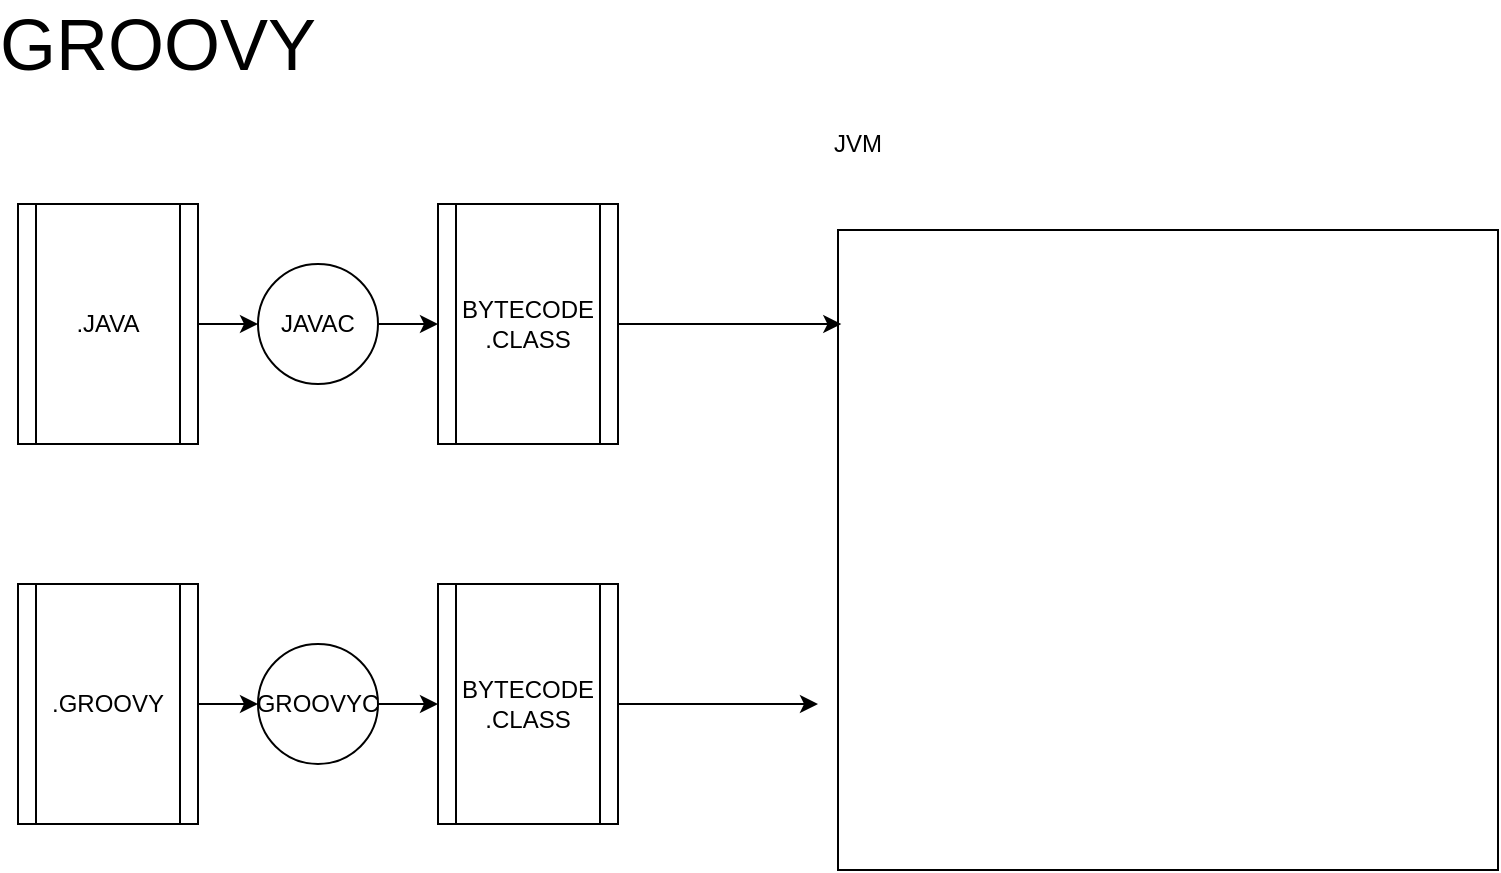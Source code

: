 <mxfile version="14.5.1" type="device" pages="13"><diagram id="1kApatuhoJlSo1wq-KeO" name="Página-1"><mxGraphModel dx="1038" dy="607" grid="1" gridSize="10" guides="1" tooltips="1" connect="1" arrows="1" fold="1" page="1" pageScale="1" pageWidth="1169" pageHeight="827" math="0" shadow="0"><root><mxCell id="0"/><mxCell id="1" parent="0"/><mxCell id="oEwfJVftVMq6PGtbdjtG-1" value="" style="rounded=0;whiteSpace=wrap;html=1;fillColor=none;" parent="1" vertex="1"><mxGeometry x="560" y="133" width="330" height="320" as="geometry"/></mxCell><mxCell id="oEwfJVftVMq6PGtbdjtG-2" value="JVM" style="text;html=1;strokeColor=none;fillColor=none;align=center;verticalAlign=middle;whiteSpace=wrap;rounded=0;" parent="1" vertex="1"><mxGeometry x="550" y="80" width="40" height="20" as="geometry"/></mxCell><mxCell id="oEwfJVftVMq6PGtbdjtG-3" value="BYTECODE&lt;br&gt;.CLASS" style="shape=process;whiteSpace=wrap;html=1;backgroundOutline=1;fillColor=none;" parent="1" vertex="1"><mxGeometry x="360" y="120" width="90" height="120" as="geometry"/></mxCell><mxCell id="oEwfJVftVMq6PGtbdjtG-7" style="edgeStyle=orthogonalEdgeStyle;rounded=0;orthogonalLoop=1;jettySize=auto;html=1;exitX=1;exitY=0.5;exitDx=0;exitDy=0;entryX=0;entryY=0.5;entryDx=0;entryDy=0;" parent="1" source="oEwfJVftVMq6PGtbdjtG-5" target="oEwfJVftVMq6PGtbdjtG-6" edge="1"><mxGeometry relative="1" as="geometry"/></mxCell><mxCell id="oEwfJVftVMq6PGtbdjtG-5" value=".JAVA" style="shape=process;whiteSpace=wrap;html=1;backgroundOutline=1;fillColor=none;" parent="1" vertex="1"><mxGeometry x="150" y="120" width="90" height="120" as="geometry"/></mxCell><mxCell id="oEwfJVftVMq6PGtbdjtG-8" style="edgeStyle=orthogonalEdgeStyle;rounded=0;orthogonalLoop=1;jettySize=auto;html=1;exitX=1;exitY=0.5;exitDx=0;exitDy=0;" parent="1" source="oEwfJVftVMq6PGtbdjtG-6" target="oEwfJVftVMq6PGtbdjtG-3" edge="1"><mxGeometry relative="1" as="geometry"/></mxCell><mxCell id="oEwfJVftVMq6PGtbdjtG-6" value="JAVAC" style="ellipse;whiteSpace=wrap;html=1;aspect=fixed;fillColor=none;" parent="1" vertex="1"><mxGeometry x="270" y="150" width="60" height="60" as="geometry"/></mxCell><mxCell id="oEwfJVftVMq6PGtbdjtG-10" value="" style="endArrow=classic;html=1;exitX=1;exitY=0.5;exitDx=0;exitDy=0;entryX=0.005;entryY=0.147;entryDx=0;entryDy=0;entryPerimeter=0;" parent="1" source="oEwfJVftVMq6PGtbdjtG-3" target="oEwfJVftVMq6PGtbdjtG-1" edge="1"><mxGeometry width="50" height="50" relative="1" as="geometry"><mxPoint x="430" y="330" as="sourcePoint"/><mxPoint x="480" y="280" as="targetPoint"/></mxGeometry></mxCell><mxCell id="oEwfJVftVMq6PGtbdjtG-13" style="edgeStyle=orthogonalEdgeStyle;rounded=0;orthogonalLoop=1;jettySize=auto;html=1;exitX=1;exitY=0.5;exitDx=0;exitDy=0;" parent="1" source="oEwfJVftVMq6PGtbdjtG-11" target="oEwfJVftVMq6PGtbdjtG-12" edge="1"><mxGeometry relative="1" as="geometry"/></mxCell><mxCell id="oEwfJVftVMq6PGtbdjtG-11" value=".GROOVY" style="shape=process;whiteSpace=wrap;html=1;backgroundOutline=1;fillColor=none;" parent="1" vertex="1"><mxGeometry x="150" y="310" width="90" height="120" as="geometry"/></mxCell><mxCell id="oEwfJVftVMq6PGtbdjtG-12" value="GROOVYC" style="ellipse;whiteSpace=wrap;html=1;aspect=fixed;fillColor=none;" parent="1" vertex="1"><mxGeometry x="270" y="340" width="60" height="60" as="geometry"/></mxCell><mxCell id="oEwfJVftVMq6PGtbdjtG-14" value="" style="endArrow=classic;html=1;exitX=1;exitY=0.5;exitDx=0;exitDy=0;entryX=0;entryY=0.5;entryDx=0;entryDy=0;" parent="1" source="oEwfJVftVMq6PGtbdjtG-12" target="oEwfJVftVMq6PGtbdjtG-15" edge="1"><mxGeometry width="50" height="50" relative="1" as="geometry"><mxPoint x="480" y="360" as="sourcePoint"/><mxPoint x="360" y="360" as="targetPoint"/></mxGeometry></mxCell><mxCell id="oEwfJVftVMq6PGtbdjtG-15" value="BYTECODE&lt;br&gt;.CLASS" style="shape=process;whiteSpace=wrap;html=1;backgroundOutline=1;fillColor=none;" parent="1" vertex="1"><mxGeometry x="360" y="310" width="90" height="120" as="geometry"/></mxCell><mxCell id="oEwfJVftVMq6PGtbdjtG-18" value="" style="endArrow=classic;html=1;exitX=1;exitY=0.5;exitDx=0;exitDy=0;" parent="1" source="oEwfJVftVMq6PGtbdjtG-15" edge="1"><mxGeometry width="50" height="50" relative="1" as="geometry"><mxPoint x="470" y="420" as="sourcePoint"/><mxPoint x="550" y="370" as="targetPoint"/></mxGeometry></mxCell><mxCell id="H5wNo1NFUGv5PwdiCU3D-1" value="&lt;font style=&quot;font-size: 36px&quot;&gt;GROOVY&lt;/font&gt;" style="text;html=1;strokeColor=none;fillColor=none;align=center;verticalAlign=middle;whiteSpace=wrap;rounded=0;" parent="1" vertex="1"><mxGeometry x="200" y="30" width="40" height="20" as="geometry"/></mxCell></root></mxGraphModel></diagram><diagram id="TrVfxmBhlTknf7rAsr8J" name="Página-2"><mxGraphModel dx="1730" dy="1012" grid="1" gridSize="10" guides="1" tooltips="1" connect="1" arrows="1" fold="1" page="1" pageScale="1" pageWidth="1169" pageHeight="827" math="0" shadow="0"><root><mxCell id="g5wppqYbNDd8JfEI42nY-0"/><mxCell id="g5wppqYbNDd8JfEI42nY-1" parent="g5wppqYbNDd8JfEI42nY-0"/><mxCell id="p_ZksyLUTlIDPfiY0S2f-25" value="" style="endArrow=none;dashed=1;html=1;dashPattern=1 3;strokeWidth=2;" parent="g5wppqYbNDd8JfEI42nY-1" edge="1"><mxGeometry width="50" height="50" relative="1" as="geometry"><mxPoint x="320" y="701.6" as="sourcePoint"/><mxPoint x="320" y="40" as="targetPoint"/></mxGeometry></mxCell><mxCell id="p_ZksyLUTlIDPfiY0S2f-0" value="" style="rounded=0;whiteSpace=wrap;html=1;fillColor=none;" parent="g5wppqYbNDd8JfEI42nY-1" vertex="1"><mxGeometry x="730" y="160" width="150" height="220" as="geometry"/></mxCell><mxCell id="p_ZksyLUTlIDPfiY0S2f-1" value="" style="rounded=0;whiteSpace=wrap;html=1;fillColor=none;" parent="g5wppqYbNDd8JfEI42nY-1" vertex="1"><mxGeometry x="60" y="160" width="210" height="220" as="geometry"/></mxCell><mxCell id="p_ZksyLUTlIDPfiY0S2f-2" value="Ins" style="rounded=1;whiteSpace=wrap;html=1;fillColor=none;" parent="g5wppqYbNDd8JfEI42nY-1" vertex="1"><mxGeometry x="80" y="170" width="50" height="20" as="geometry"/></mxCell><mxCell id="p_ZksyLUTlIDPfiY0S2f-3" value="Modif" style="rounded=1;whiteSpace=wrap;html=1;fillColor=none;" parent="g5wppqYbNDd8JfEI42nY-1" vertex="1"><mxGeometry x="140" y="170" width="50" height="20" as="geometry"/></mxCell><mxCell id="p_ZksyLUTlIDPfiY0S2f-4" value="Brr" style="rounded=1;whiteSpace=wrap;html=1;fillColor=none;" parent="g5wppqYbNDd8JfEI42nY-1" vertex="1"><mxGeometry x="200" y="170" width="50" height="20" as="geometry"/></mxCell><mxCell id="p_ZksyLUTlIDPfiY0S2f-5" value="nombre" style="rounded=0;whiteSpace=wrap;html=1;fillColor=none;" parent="g5wppqYbNDd8JfEI42nY-1" vertex="1"><mxGeometry x="70" y="210" width="190" height="20" as="geometry"/></mxCell><mxCell id="p_ZksyLUTlIDPfiY0S2f-6" value="direccion" style="rounded=0;whiteSpace=wrap;html=1;fillColor=none;" parent="g5wppqYbNDd8JfEI42nY-1" vertex="1"><mxGeometry x="70" y="235" width="190" height="20" as="geometry"/></mxCell><mxCell id="p_ZksyLUTlIDPfiY0S2f-7" value="telefono" style="rounded=0;whiteSpace=wrap;html=1;fillColor=none;" parent="g5wppqYbNDd8JfEI42nY-1" vertex="1"><mxGeometry x="70" y="260" width="190" height="20" as="geometry"/></mxCell><mxCell id="p_ZksyLUTlIDPfiY0S2f-8" value="" style="shape=internalStorage;whiteSpace=wrap;html=1;backgroundOutline=1;fillColor=none;" parent="g5wppqYbNDd8JfEI42nY-1" vertex="1"><mxGeometry x="70" y="290" width="190" height="80" as="geometry"/></mxCell><mxCell id="p_ZksyLUTlIDPfiY0S2f-9" value="" style="endArrow=none;html=1;exitX=1;exitY=0.25;exitDx=0;exitDy=0;entryX=0;entryY=0.25;entryDx=0;entryDy=0;" parent="g5wppqYbNDd8JfEI42nY-1" source="p_ZksyLUTlIDPfiY0S2f-0" target="p_ZksyLUTlIDPfiY0S2f-0" edge="1"><mxGeometry width="50" height="50" relative="1" as="geometry"><mxPoint x="640" y="240" as="sourcePoint"/><mxPoint x="690" y="190" as="targetPoint"/></mxGeometry></mxCell><mxCell id="p_ZksyLUTlIDPfiY0S2f-10" value="GestorClientes" style="text;html=1;strokeColor=none;fillColor=none;align=center;verticalAlign=middle;whiteSpace=wrap;rounded=0;" parent="g5wppqYbNDd8JfEI42nY-1" vertex="1"><mxGeometry x="785" y="180" width="40" height="20" as="geometry"/></mxCell><mxCell id="p_ZksyLUTlIDPfiY0S2f-11" value="insertar(cliente) { LN }&lt;br&gt;&lt;br&gt;modificar()&lt;br&gt;&lt;br&gt;borrar()&lt;br&gt;&lt;br&gt;listar()&lt;br&gt;&lt;br&gt;buscar(id)" style="text;html=1;strokeColor=none;fillColor=none;align=left;verticalAlign=middle;whiteSpace=wrap;rounded=0;" parent="g5wppqYbNDd8JfEI42nY-1" vertex="1"><mxGeometry x="740" y="212.5" width="130" height="147.5" as="geometry"/></mxCell><mxCell id="p_ZksyLUTlIDPfiY0S2f-12" value="" style="rounded=0;whiteSpace=wrap;html=1;fillColor=none;" parent="g5wppqYbNDd8JfEI42nY-1" vertex="1"><mxGeometry x="730" y="420" width="150" height="220" as="geometry"/></mxCell><mxCell id="p_ZksyLUTlIDPfiY0S2f-13" value="" style="endArrow=none;html=1;exitX=1;exitY=0.25;exitDx=0;exitDy=0;entryX=0;entryY=0.25;entryDx=0;entryDy=0;" parent="g5wppqYbNDd8JfEI42nY-1" source="p_ZksyLUTlIDPfiY0S2f-12" target="p_ZksyLUTlIDPfiY0S2f-12" edge="1"><mxGeometry width="50" height="50" relative="1" as="geometry"><mxPoint x="640" y="500" as="sourcePoint"/><mxPoint x="690" y="450" as="targetPoint"/></mxGeometry></mxCell><mxCell id="p_ZksyLUTlIDPfiY0S2f-14" value="Cliente" style="text;html=1;strokeColor=none;fillColor=none;align=center;verticalAlign=middle;whiteSpace=wrap;rounded=0;" parent="g5wppqYbNDd8JfEI42nY-1" vertex="1"><mxGeometry x="785" y="440" width="40" height="20" as="geometry"/></mxCell><mxCell id="p_ZksyLUTlIDPfiY0S2f-15" value="id&lt;br&gt;nombre&lt;br&gt;direccion&lt;br&gt;telefono&lt;br&gt;&lt;br&gt;(LN)" style="text;html=1;strokeColor=none;fillColor=none;align=left;verticalAlign=middle;whiteSpace=wrap;rounded=0;" parent="g5wppqYbNDd8JfEI42nY-1" vertex="1"><mxGeometry x="740" y="470" width="130" height="105" as="geometry"/></mxCell><mxCell id="p_ZksyLUTlIDPfiY0S2f-17" value="" style="endArrow=none;html=1;entryX=0.5;entryY=1;entryDx=0;entryDy=0;exitX=0.5;exitY=0;exitDx=0;exitDy=0;" parent="g5wppqYbNDd8JfEI42nY-1" source="p_ZksyLUTlIDPfiY0S2f-12" target="p_ZksyLUTlIDPfiY0S2f-0" edge="1"><mxGeometry width="50" height="50" relative="1" as="geometry"><mxPoint x="560" y="490" as="sourcePoint"/><mxPoint x="610" y="440" as="targetPoint"/></mxGeometry></mxCell><mxCell id="p_ZksyLUTlIDPfiY0S2f-18" value="" style="endArrow=classic;startArrow=classic;html=1;exitX=1;exitY=0.5;exitDx=0;exitDy=0;entryX=0;entryY=0.5;entryDx=0;entryDy=0;" parent="g5wppqYbNDd8JfEI42nY-1" source="p_ZksyLUTlIDPfiY0S2f-1" target="p_ZksyLUTlIDPfiY0S2f-19" edge="1"><mxGeometry width="50" height="50" relative="1" as="geometry"><mxPoint x="370" y="290" as="sourcePoint"/><mxPoint x="430" y="270" as="targetPoint"/></mxGeometry></mxCell><mxCell id="p_ZksyLUTlIDPfiY0S2f-19" value="LC" style="rounded=0;whiteSpace=wrap;html=1;fillColor=none;" parent="g5wppqYbNDd8JfEI42nY-1" vertex="1"><mxGeometry x="450" y="160" width="160" height="220" as="geometry"/></mxCell><mxCell id="p_ZksyLUTlIDPfiY0S2f-20" value="" style="endArrow=none;html=1;exitX=0;exitY=0.25;exitDx=0;exitDy=0;entryX=1;entryY=0.25;entryDx=0;entryDy=0;" parent="g5wppqYbNDd8JfEI42nY-1" source="p_ZksyLUTlIDPfiY0S2f-19" target="p_ZksyLUTlIDPfiY0S2f-19" edge="1"><mxGeometry width="50" height="50" relative="1" as="geometry"><mxPoint x="460" y="100" as="sourcePoint"/><mxPoint x="510" y="50" as="targetPoint"/></mxGeometry></mxCell><mxCell id="p_ZksyLUTlIDPfiY0S2f-21" value="" style="endArrow=none;html=1;exitX=1;exitY=0.5;exitDx=0;exitDy=0;entryX=0;entryY=0.5;entryDx=0;entryDy=0;" parent="g5wppqYbNDd8JfEI42nY-1" source="p_ZksyLUTlIDPfiY0S2f-19" target="p_ZksyLUTlIDPfiY0S2f-0" edge="1"><mxGeometry width="50" height="50" relative="1" as="geometry"><mxPoint x="640" y="300" as="sourcePoint"/><mxPoint x="690" y="250" as="targetPoint"/></mxGeometry></mxCell><mxCell id="p_ZksyLUTlIDPfiY0S2f-22" value="HTTP" style="rounded=0;whiteSpace=wrap;html=1;" parent="g5wppqYbNDd8JfEI42nY-1" vertex="1"><mxGeometry x="300" y="200" width="120" height="60" as="geometry"/></mxCell><mxCell id="p_ZksyLUTlIDPfiY0S2f-23" value="" style="endArrow=none;html=1;exitX=1;exitY=0.5;exitDx=0;exitDy=0;entryX=0;entryY=0.5;entryDx=0;entryDy=0;" parent="g5wppqYbNDd8JfEI42nY-1" source="p_ZksyLUTlIDPfiY0S2f-19" target="p_ZksyLUTlIDPfiY0S2f-12" edge="1"><mxGeometry width="50" height="50" relative="1" as="geometry"><mxPoint x="660" y="690" as="sourcePoint"/><mxPoint x="710" y="640" as="targetPoint"/></mxGeometry></mxCell><mxCell id="p_ZksyLUTlIDPfiY0S2f-24" value="&amp;lt;HTML&amp;gt;" style="rounded=0;whiteSpace=wrap;html=1;" parent="g5wppqYbNDd8JfEI42nY-1" vertex="1"><mxGeometry x="300" y="280" width="120" height="60" as="geometry"/></mxCell><mxCell id="p_ZksyLUTlIDPfiY0S2f-26" value="ControladorClientes" style="text;html=1;strokeColor=none;fillColor=none;align=center;verticalAlign=middle;whiteSpace=wrap;rounded=0;" parent="g5wppqYbNDd8JfEI42nY-1" vertex="1"><mxGeometry x="500" y="180" width="40" height="20" as="geometry"/></mxCell><mxCell id="p_ZksyLUTlIDPfiY0S2f-27" value="" style="endArrow=none;dashed=1;html=1;dashPattern=1 3;strokeWidth=2;" parent="g5wppqYbNDd8JfEI42nY-1" edge="1"><mxGeometry width="50" height="50" relative="1" as="geometry"><mxPoint x="640" y="711.6" as="sourcePoint"/><mxPoint x="640" y="50" as="targetPoint"/></mxGeometry></mxCell><mxCell id="p_ZksyLUTlIDPfiY0S2f-28" value="" style="rounded=0;whiteSpace=wrap;html=1;fillColor=none;" parent="g5wppqYbNDd8JfEI42nY-1" vertex="1"><mxGeometry x="970" y="160" width="150" height="220" as="geometry"/></mxCell><mxCell id="p_ZksyLUTlIDPfiY0S2f-29" value="" style="endArrow=none;html=1;exitX=1;exitY=0.25;exitDx=0;exitDy=0;entryX=0;entryY=0.25;entryDx=0;entryDy=0;" parent="g5wppqYbNDd8JfEI42nY-1" source="p_ZksyLUTlIDPfiY0S2f-28" target="p_ZksyLUTlIDPfiY0S2f-28" edge="1"><mxGeometry width="50" height="50" relative="1" as="geometry"><mxPoint x="880" y="240" as="sourcePoint"/><mxPoint x="930" y="190" as="targetPoint"/></mxGeometry></mxCell><mxCell id="p_ZksyLUTlIDPfiY0S2f-30" value="ClienteDAO" style="text;html=1;strokeColor=none;fillColor=none;align=center;verticalAlign=middle;whiteSpace=wrap;rounded=0;" parent="g5wppqYbNDd8JfEI42nY-1" vertex="1"><mxGeometry x="1025" y="180" width="40" height="20" as="geometry"/></mxCell><mxCell id="p_ZksyLUTlIDPfiY0S2f-31" value="SQL" style="text;html=1;strokeColor=none;fillColor=none;align=left;verticalAlign=middle;whiteSpace=wrap;rounded=0;" parent="g5wppqYbNDd8JfEI42nY-1" vertex="1"><mxGeometry x="980" y="212.5" width="130" height="115" as="geometry"/></mxCell><mxCell id="p_ZksyLUTlIDPfiY0S2f-32" value="" style="shape=cylinder3;whiteSpace=wrap;html=1;boundedLbl=1;backgroundOutline=1;size=15;fillColor=#ffffff;" parent="g5wppqYbNDd8JfEI42nY-1" vertex="1"><mxGeometry x="1190" y="230" width="60" height="80" as="geometry"/></mxCell><mxCell id="p_ZksyLUTlIDPfiY0S2f-33" value="" style="endArrow=none;html=1;exitX=1;exitY=0.5;exitDx=0;exitDy=0;entryX=0;entryY=0.5;entryDx=0;entryDy=0;" parent="g5wppqYbNDd8JfEI42nY-1" source="p_ZksyLUTlIDPfiY0S2f-0" target="p_ZksyLUTlIDPfiY0S2f-28" edge="1"><mxGeometry width="50" height="50" relative="1" as="geometry"><mxPoint x="980" y="590" as="sourcePoint"/><mxPoint x="1030" y="540" as="targetPoint"/></mxGeometry></mxCell><mxCell id="p_ZksyLUTlIDPfiY0S2f-34" value="" style="endArrow=none;html=1;entryX=0.5;entryY=1;entryDx=0;entryDy=0;exitX=1;exitY=0.5;exitDx=0;exitDy=0;" parent="g5wppqYbNDd8JfEI42nY-1" source="p_ZksyLUTlIDPfiY0S2f-12" target="p_ZksyLUTlIDPfiY0S2f-28" edge="1"><mxGeometry width="50" height="50" relative="1" as="geometry"><mxPoint x="990" y="570" as="sourcePoint"/><mxPoint x="1040" y="520" as="targetPoint"/></mxGeometry></mxCell><mxCell id="YpTg7JC16XcMF8ZsT3sJ-0" value="" style="endArrow=none;dashed=1;html=1;dashPattern=1 3;strokeWidth=2;" parent="g5wppqYbNDd8JfEI42nY-1" edge="1"><mxGeometry width="50" height="50" relative="1" as="geometry"><mxPoint x="350" y="1291.6" as="sourcePoint"/><mxPoint x="350" y="810" as="targetPoint"/></mxGeometry></mxCell><mxCell id="YpTg7JC16XcMF8ZsT3sJ-1" value="" style="rounded=0;whiteSpace=wrap;html=1;fillColor=none;" parent="g5wppqYbNDd8JfEI42nY-1" vertex="1"><mxGeometry x="750" y="850" width="150" height="220" as="geometry"/></mxCell><mxCell id="YpTg7JC16XcMF8ZsT3sJ-2" value="" style="rounded=0;whiteSpace=wrap;html=1;fillColor=none;" parent="g5wppqYbNDd8JfEI42nY-1" vertex="1"><mxGeometry x="60" y="850" width="210" height="220" as="geometry"/></mxCell><mxCell id="YpTg7JC16XcMF8ZsT3sJ-3" value="Ins" style="rounded=1;whiteSpace=wrap;html=1;fillColor=none;" parent="g5wppqYbNDd8JfEI42nY-1" vertex="1"><mxGeometry x="80" y="860" width="50" height="20" as="geometry"/></mxCell><mxCell id="YpTg7JC16XcMF8ZsT3sJ-4" value="Modif" style="rounded=1;whiteSpace=wrap;html=1;fillColor=none;" parent="g5wppqYbNDd8JfEI42nY-1" vertex="1"><mxGeometry x="140" y="860" width="50" height="20" as="geometry"/></mxCell><mxCell id="YpTg7JC16XcMF8ZsT3sJ-5" value="Brr" style="rounded=1;whiteSpace=wrap;html=1;fillColor=none;" parent="g5wppqYbNDd8JfEI42nY-1" vertex="1"><mxGeometry x="200" y="860" width="50" height="20" as="geometry"/></mxCell><mxCell id="YpTg7JC16XcMF8ZsT3sJ-6" value="nombre" style="rounded=0;whiteSpace=wrap;html=1;fillColor=none;" parent="g5wppqYbNDd8JfEI42nY-1" vertex="1"><mxGeometry x="70" y="900" width="190" height="20" as="geometry"/></mxCell><mxCell id="YpTg7JC16XcMF8ZsT3sJ-7" value="direccion" style="rounded=0;whiteSpace=wrap;html=1;fillColor=none;" parent="g5wppqYbNDd8JfEI42nY-1" vertex="1"><mxGeometry x="70" y="925" width="190" height="20" as="geometry"/></mxCell><mxCell id="YpTg7JC16XcMF8ZsT3sJ-8" value="telefono" style="rounded=0;whiteSpace=wrap;html=1;fillColor=none;" parent="g5wppqYbNDd8JfEI42nY-1" vertex="1"><mxGeometry x="70" y="950" width="190" height="20" as="geometry"/></mxCell><mxCell id="YpTg7JC16XcMF8ZsT3sJ-9" value="" style="shape=internalStorage;whiteSpace=wrap;html=1;backgroundOutline=1;fillColor=none;" parent="g5wppqYbNDd8JfEI42nY-1" vertex="1"><mxGeometry x="70" y="980" width="190" height="80" as="geometry"/></mxCell><mxCell id="YpTg7JC16XcMF8ZsT3sJ-10" value="" style="endArrow=none;html=1;exitX=1;exitY=0.25;exitDx=0;exitDy=0;entryX=0;entryY=0.25;entryDx=0;entryDy=0;" parent="g5wppqYbNDd8JfEI42nY-1" source="YpTg7JC16XcMF8ZsT3sJ-1" target="YpTg7JC16XcMF8ZsT3sJ-1" edge="1"><mxGeometry width="50" height="50" relative="1" as="geometry"><mxPoint x="660" y="930" as="sourcePoint"/><mxPoint x="710" y="880" as="targetPoint"/></mxGeometry></mxCell><mxCell id="YpTg7JC16XcMF8ZsT3sJ-11" value="GestorClientes" style="text;html=1;strokeColor=none;fillColor=none;align=center;verticalAlign=middle;whiteSpace=wrap;rounded=0;" parent="g5wppqYbNDd8JfEI42nY-1" vertex="1"><mxGeometry x="805" y="870" width="40" height="20" as="geometry"/></mxCell><mxCell id="YpTg7JC16XcMF8ZsT3sJ-12" value="insertar(cliente) { LN }&lt;br&gt;&lt;br&gt;modificar()&lt;br&gt;&lt;br&gt;borrar()" style="text;html=1;strokeColor=none;fillColor=none;align=left;verticalAlign=middle;whiteSpace=wrap;rounded=0;" parent="g5wppqYbNDd8JfEI42nY-1" vertex="1"><mxGeometry x="760" y="902.5" width="130" height="115" as="geometry"/></mxCell><mxCell id="YpTg7JC16XcMF8ZsT3sJ-13" value="" style="rounded=0;whiteSpace=wrap;html=1;fillColor=none;" parent="g5wppqYbNDd8JfEI42nY-1" vertex="1"><mxGeometry x="750" y="1110" width="150" height="220" as="geometry"/></mxCell><mxCell id="YpTg7JC16XcMF8ZsT3sJ-14" value="" style="endArrow=none;html=1;exitX=1;exitY=0.25;exitDx=0;exitDy=0;entryX=0;entryY=0.25;entryDx=0;entryDy=0;" parent="g5wppqYbNDd8JfEI42nY-1" source="YpTg7JC16XcMF8ZsT3sJ-13" target="YpTg7JC16XcMF8ZsT3sJ-13" edge="1"><mxGeometry width="50" height="50" relative="1" as="geometry"><mxPoint x="660" y="1190" as="sourcePoint"/><mxPoint x="710" y="1140" as="targetPoint"/></mxGeometry></mxCell><mxCell id="YpTg7JC16XcMF8ZsT3sJ-15" value="Cliente" style="text;html=1;strokeColor=none;fillColor=none;align=center;verticalAlign=middle;whiteSpace=wrap;rounded=0;" parent="g5wppqYbNDd8JfEI42nY-1" vertex="1"><mxGeometry x="805" y="1130" width="40" height="20" as="geometry"/></mxCell><mxCell id="YpTg7JC16XcMF8ZsT3sJ-16" value="id&lt;br&gt;nombre&lt;br&gt;direccion&lt;br&gt;telefono&lt;br&gt;&lt;br&gt;(LN)&lt;br&gt;&lt;br&gt;SAVE()&lt;br&gt;DELETE()&lt;br&gt;FIND()" style="text;html=1;strokeColor=none;fillColor=none;align=left;verticalAlign=middle;whiteSpace=wrap;rounded=0;" parent="g5wppqYbNDd8JfEI42nY-1" vertex="1"><mxGeometry x="760" y="1188" width="130" height="105" as="geometry"/></mxCell><mxCell id="YpTg7JC16XcMF8ZsT3sJ-17" value="" style="endArrow=none;html=1;entryX=0.5;entryY=1;entryDx=0;entryDy=0;exitX=0.5;exitY=0;exitDx=0;exitDy=0;" parent="g5wppqYbNDd8JfEI42nY-1" source="YpTg7JC16XcMF8ZsT3sJ-13" target="YpTg7JC16XcMF8ZsT3sJ-1" edge="1"><mxGeometry width="50" height="50" relative="1" as="geometry"><mxPoint x="580" y="1180" as="sourcePoint"/><mxPoint x="630" y="1130" as="targetPoint"/></mxGeometry></mxCell><mxCell id="YpTg7JC16XcMF8ZsT3sJ-18" value="" style="endArrow=classic;startArrow=classic;html=1;exitX=1;exitY=0.5;exitDx=0;exitDy=0;entryX=0;entryY=0.5;entryDx=0;entryDy=0;" parent="g5wppqYbNDd8JfEI42nY-1" source="YpTg7JC16XcMF8ZsT3sJ-2" target="YpTg7JC16XcMF8ZsT3sJ-19" edge="1"><mxGeometry width="50" height="50" relative="1" as="geometry"><mxPoint x="370" y="980" as="sourcePoint"/><mxPoint x="430" y="960" as="targetPoint"/></mxGeometry></mxCell><mxCell id="YpTg7JC16XcMF8ZsT3sJ-19" value="LC" style="rounded=0;whiteSpace=wrap;html=1;fillColor=none;" parent="g5wppqYbNDd8JfEI42nY-1" vertex="1"><mxGeometry x="450" y="850" width="160" height="220" as="geometry"/></mxCell><mxCell id="YpTg7JC16XcMF8ZsT3sJ-20" value="" style="endArrow=none;html=1;exitX=0;exitY=0.25;exitDx=0;exitDy=0;entryX=1;entryY=0.25;entryDx=0;entryDy=0;" parent="g5wppqYbNDd8JfEI42nY-1" source="YpTg7JC16XcMF8ZsT3sJ-19" target="YpTg7JC16XcMF8ZsT3sJ-19" edge="1"><mxGeometry width="50" height="50" relative="1" as="geometry"><mxPoint x="460" y="790" as="sourcePoint"/><mxPoint x="510" y="740" as="targetPoint"/></mxGeometry></mxCell><mxCell id="YpTg7JC16XcMF8ZsT3sJ-21" value="" style="endArrow=none;html=1;exitX=1;exitY=0.5;exitDx=0;exitDy=0;entryX=0;entryY=0.5;entryDx=0;entryDy=0;" parent="g5wppqYbNDd8JfEI42nY-1" source="YpTg7JC16XcMF8ZsT3sJ-19" target="YpTg7JC16XcMF8ZsT3sJ-1" edge="1"><mxGeometry width="50" height="50" relative="1" as="geometry"><mxPoint x="640" y="990" as="sourcePoint"/><mxPoint x="690" y="940" as="targetPoint"/></mxGeometry></mxCell><mxCell id="YpTg7JC16XcMF8ZsT3sJ-22" value="HTTP" style="rounded=0;whiteSpace=wrap;html=1;" parent="g5wppqYbNDd8JfEI42nY-1" vertex="1"><mxGeometry x="300" y="890" width="120" height="60" as="geometry"/></mxCell><mxCell id="YpTg7JC16XcMF8ZsT3sJ-23" value="" style="endArrow=none;html=1;exitX=1;exitY=0.5;exitDx=0;exitDy=0;entryX=0;entryY=0.5;entryDx=0;entryDy=0;" parent="g5wppqYbNDd8JfEI42nY-1" source="YpTg7JC16XcMF8ZsT3sJ-19" target="YpTg7JC16XcMF8ZsT3sJ-13" edge="1"><mxGeometry width="50" height="50" relative="1" as="geometry"><mxPoint x="660" y="1380" as="sourcePoint"/><mxPoint x="710" y="1330" as="targetPoint"/></mxGeometry></mxCell><mxCell id="YpTg7JC16XcMF8ZsT3sJ-24" value="&amp;lt;HTML&amp;gt;" style="rounded=0;whiteSpace=wrap;html=1;" parent="g5wppqYbNDd8JfEI42nY-1" vertex="1"><mxGeometry x="300" y="970" width="120" height="60" as="geometry"/></mxCell><mxCell id="YpTg7JC16XcMF8ZsT3sJ-25" value="ControladorClientes" style="text;html=1;strokeColor=none;fillColor=none;align=center;verticalAlign=middle;whiteSpace=wrap;rounded=0;" parent="g5wppqYbNDd8JfEI42nY-1" vertex="1"><mxGeometry x="500" y="870" width="40" height="20" as="geometry"/></mxCell><mxCell id="YpTg7JC16XcMF8ZsT3sJ-26" value="" style="endArrow=none;dashed=1;html=1;dashPattern=1 3;strokeWidth=2;" parent="g5wppqYbNDd8JfEI42nY-1" edge="1"><mxGeometry width="50" height="50" relative="1" as="geometry"><mxPoint x="670" y="1301.6" as="sourcePoint"/><mxPoint x="670" y="800" as="targetPoint"/></mxGeometry></mxCell><mxCell id="YpTg7JC16XcMF8ZsT3sJ-31" value="" style="shape=cylinder3;whiteSpace=wrap;html=1;boundedLbl=1;backgroundOutline=1;size=15;fillColor=#ffffff;" parent="g5wppqYbNDd8JfEI42nY-1" vertex="1"><mxGeometry x="1140" y="1180" width="60" height="80" as="geometry"/></mxCell><mxCell id="YpTg7JC16XcMF8ZsT3sJ-34" value="" style="endArrow=classic;startArrow=classic;html=1;exitX=1;exitY=0.5;exitDx=0;exitDy=0;" parent="g5wppqYbNDd8JfEI42nY-1" source="YpTg7JC16XcMF8ZsT3sJ-13" target="YpTg7JC16XcMF8ZsT3sJ-31" edge="1"><mxGeometry width="50" height="50" relative="1" as="geometry"><mxPoint x="980" y="1260" as="sourcePoint"/><mxPoint x="1030" y="1210" as="targetPoint"/></mxGeometry></mxCell><mxCell id="YpTg7JC16XcMF8ZsT3sJ-36" value="" style="endArrow=none;dashed=1;html=1;dashPattern=1 3;strokeWidth=2;" parent="g5wppqYbNDd8JfEI42nY-1" edge="1"><mxGeometry width="50" height="50" relative="1" as="geometry"><mxPoint x="940" y="731.6" as="sourcePoint"/><mxPoint x="940" y="120" as="targetPoint"/></mxGeometry></mxCell><mxCell id="YpTg7JC16XcMF8ZsT3sJ-38" value="MODELO" style="rounded=1;whiteSpace=wrap;html=1;fillColor=#d5e8d4;strokeColor=#82b366;" parent="g5wppqYbNDd8JfEI42nY-1" vertex="1"><mxGeometry x="670" y="20" width="510" height="40" as="geometry"/></mxCell><mxCell id="YpTg7JC16XcMF8ZsT3sJ-39" value="PERSISTENCIA" style="rounded=1;whiteSpace=wrap;html=1;fillColor=#ffe6cc;strokeColor=#d79b00;" parent="g5wppqYbNDd8JfEI42nY-1" vertex="1"><mxGeometry x="940" y="100" width="240" height="40" as="geometry"/></mxCell><mxCell id="YpTg7JC16XcMF8ZsT3sJ-41" value="" style="endArrow=none;html=1;entryX=0;entryY=0.5;entryDx=0;entryDy=0;fillColor=#f8cecc;strokeColor=#b85450;strokeWidth=3;" parent="g5wppqYbNDd8JfEI42nY-1" target="p_ZksyLUTlIDPfiY0S2f-28" edge="1"><mxGeometry width="50" height="50" relative="1" as="geometry"><mxPoint x="610" y="270" as="sourcePoint"/><mxPoint x="580" y="110" as="targetPoint"/><Array as="points"><mxPoint x="700" y="110"/><mxPoint x="890" y="110"/></Array></mxGeometry></mxCell><mxCell id="YpTg7JC16XcMF8ZsT3sJ-42" value="ANATEMA!" style="text;html=1;strokeColor=none;fillColor=none;align=center;verticalAlign=middle;whiteSpace=wrap;rounded=0;" parent="g5wppqYbNDd8JfEI42nY-1" vertex="1"><mxGeometry x="780" y="80" width="40" height="20" as="geometry"/></mxCell></root></mxGraphModel></diagram><diagram id="Tk3AK35VTZKcSUiXOWaa" name="Página-3"><mxGraphModel dx="2207" dy="1434" grid="1" gridSize="10" guides="1" tooltips="1" connect="1" arrows="1" fold="1" page="1" pageScale="1" pageWidth="1169" pageHeight="827" math="0" shadow="0"><root><mxCell id="8b9aqUPhvp6KyVFNxeqj-0"/><mxCell id="8b9aqUPhvp6KyVFNxeqj-1" parent="8b9aqUPhvp6KyVFNxeqj-0"/><mxCell id="8b9aqUPhvp6KyVFNxeqj-2" value="" style="rounded=0;whiteSpace=wrap;html=1;fillColor=#ffffff;" parent="8b9aqUPhvp6KyVFNxeqj-1" vertex="1"><mxGeometry x="400" y="70" width="360" height="300" as="geometry"/></mxCell><mxCell id="8b9aqUPhvp6KyVFNxeqj-3" value="" style="rounded=0;whiteSpace=wrap;html=1;fillColor=#ffffff;" parent="8b9aqUPhvp6KyVFNxeqj-1" vertex="1"><mxGeometry x="40" y="115" width="80" height="70" as="geometry"/></mxCell><mxCell id="8b9aqUPhvp6KyVFNxeqj-11" style="edgeStyle=orthogonalEdgeStyle;rounded=0;orthogonalLoop=1;jettySize=auto;html=1;exitX=0;exitY=0;exitDx=0;exitDy=0;entryX=1;entryY=0.5;entryDx=0;entryDy=0;" parent="8b9aqUPhvp6KyVFNxeqj-1" source="8b9aqUPhvp6KyVFNxeqj-4" target="8b9aqUPhvp6KyVFNxeqj-9" edge="1"><mxGeometry relative="1" as="geometry"/></mxCell><mxCell id="8b9aqUPhvp6KyVFNxeqj-12" style="edgeStyle=orthogonalEdgeStyle;rounded=0;orthogonalLoop=1;jettySize=auto;html=1;exitX=0;exitY=1;exitDx=0;exitDy=0;entryX=1;entryY=0.5;entryDx=0;entryDy=0;" parent="8b9aqUPhvp6KyVFNxeqj-1" source="8b9aqUPhvp6KyVFNxeqj-4" target="8b9aqUPhvp6KyVFNxeqj-10" edge="1"><mxGeometry relative="1" as="geometry"/></mxCell><mxCell id="8b9aqUPhvp6KyVFNxeqj-13" style="edgeStyle=orthogonalEdgeStyle;rounded=0;orthogonalLoop=1;jettySize=auto;html=1;exitX=1;exitY=0.5;exitDx=0;exitDy=0;" parent="8b9aqUPhvp6KyVFNxeqj-1" source="8b9aqUPhvp6KyVFNxeqj-4" target="8b9aqUPhvp6KyVFNxeqj-5" edge="1"><mxGeometry relative="1" as="geometry"/></mxCell><mxCell id="8b9aqUPhvp6KyVFNxeqj-14" style="edgeStyle=orthogonalEdgeStyle;rounded=0;orthogonalLoop=1;jettySize=auto;html=1;exitX=0.5;exitY=1;exitDx=0;exitDy=0;" parent="8b9aqUPhvp6KyVFNxeqj-1" source="8b9aqUPhvp6KyVFNxeqj-4" target="8b9aqUPhvp6KyVFNxeqj-6" edge="1"><mxGeometry relative="1" as="geometry"/></mxCell><mxCell id="8b9aqUPhvp6KyVFNxeqj-4" value="LC" style="ellipse;whiteSpace=wrap;html=1;aspect=fixed;fillColor=#ffffff;" parent="8b9aqUPhvp6KyVFNxeqj-1" vertex="1"><mxGeometry x="490" y="110" width="80" height="80" as="geometry"/></mxCell><mxCell id="8b9aqUPhvp6KyVFNxeqj-5" value="LN" style="ellipse;whiteSpace=wrap;html=1;aspect=fixed;fillColor=#ffffff;" parent="8b9aqUPhvp6KyVFNxeqj-1" vertex="1"><mxGeometry x="630" y="110" width="80" height="80" as="geometry"/></mxCell><mxCell id="8b9aqUPhvp6KyVFNxeqj-6" value="VISTA" style="ellipse;whiteSpace=wrap;html=1;aspect=fixed;fillColor=#ffffff;" parent="8b9aqUPhvp6KyVFNxeqj-1" vertex="1"><mxGeometry x="490" y="240" width="80" height="80" as="geometry"/></mxCell><mxCell id="8b9aqUPhvp6KyVFNxeqj-7" value="" style="endArrow=classic;startArrow=classic;html=1;" parent="8b9aqUPhvp6KyVFNxeqj-1" edge="1"><mxGeometry width="50" height="50" relative="1" as="geometry"><mxPoint x="140" y="149.5" as="sourcePoint"/><mxPoint x="380" y="149.5" as="targetPoint"/></mxGeometry></mxCell><mxCell id="8b9aqUPhvp6KyVFNxeqj-8" value="GET /cli/verClientes" style="rounded=0;whiteSpace=wrap;html=1;fillColor=#ffffff;" parent="8b9aqUPhvp6KyVFNxeqj-1" vertex="1"><mxGeometry x="200" y="80" width="120" height="60" as="geometry"/></mxCell><mxCell id="8b9aqUPhvp6KyVFNxeqj-9" value="RQ" style="ellipse;whiteSpace=wrap;html=1;aspect=fixed;fillColor=#ffffff;" parent="8b9aqUPhvp6KyVFNxeqj-1" vertex="1"><mxGeometry x="430" y="115" width="30" height="30" as="geometry"/></mxCell><mxCell id="8b9aqUPhvp6KyVFNxeqj-10" value="RQ" style="ellipse;whiteSpace=wrap;html=1;aspect=fixed;fillColor=#ffffff;" parent="8b9aqUPhvp6KyVFNxeqj-1" vertex="1"><mxGeometry x="430" y="155" width="30" height="30" as="geometry"/></mxCell><mxCell id="8b9aqUPhvp6KyVFNxeqj-15" value="&amp;lt;HTML&amp;gt;" style="rounded=0;whiteSpace=wrap;html=1;fillColor=#ffffff;" parent="8b9aqUPhvp6KyVFNxeqj-1" vertex="1"><mxGeometry x="200" y="160" width="120" height="60" as="geometry"/></mxCell><mxCell id="8b9aqUPhvp6KyVFNxeqj-16" value="" style="endArrow=classic;html=1;exitX=0;exitY=0.5;exitDx=0;exitDy=0;" parent="8b9aqUPhvp6KyVFNxeqj-1" source="8b9aqUPhvp6KyVFNxeqj-15" edge="1"><mxGeometry width="50" height="50" relative="1" as="geometry"><mxPoint x="160" y="320" as="sourcePoint"/><mxPoint x="170" y="190" as="targetPoint"/></mxGeometry></mxCell><mxCell id="8b9aqUPhvp6KyVFNxeqj-17" value="" style="endArrow=classic;html=1;exitX=1;exitY=0.5;exitDx=0;exitDy=0;" parent="8b9aqUPhvp6KyVFNxeqj-1" source="8b9aqUPhvp6KyVFNxeqj-8" edge="1"><mxGeometry width="50" height="50" relative="1" as="geometry"><mxPoint x="240" y="360" as="sourcePoint"/><mxPoint x="350" y="110" as="targetPoint"/></mxGeometry></mxCell><mxCell id="8b9aqUPhvp6KyVFNxeqj-18" value="Actor" style="shape=umlActor;verticalLabelPosition=bottom;verticalAlign=top;html=1;outlineConnect=0;fillColor=#ffffff;" parent="8b9aqUPhvp6KyVFNxeqj-1" vertex="1"><mxGeometry x="-10" y="120" width="30" height="60" as="geometry"/></mxCell><mxCell id="8b9aqUPhvp6KyVFNxeqj-19" value="" style="endArrow=none;dashed=1;html=1;" parent="8b9aqUPhvp6KyVFNxeqj-1" edge="1"><mxGeometry width="50" height="50" relative="1" as="geometry"><mxPoint x="600" y="420" as="sourcePoint"/><mxPoint x="600" y="30" as="targetPoint"/></mxGeometry></mxCell><mxCell id="8b9aqUPhvp6KyVFNxeqj-20" value="" style="endArrow=none;dashed=1;html=1;dashPattern=1 3;strokeWidth=2;" parent="8b9aqUPhvp6KyVFNxeqj-1" edge="1"><mxGeometry width="50" height="50" relative="1" as="geometry"><mxPoint x="360" y="210" as="sourcePoint"/><mxPoint x="600" y="210" as="targetPoint"/></mxGeometry></mxCell><mxCell id="8b9aqUPhvp6KyVFNxeqj-22" value="HTTP" style="text;html=1;strokeColor=none;fillColor=none;align=center;verticalAlign=middle;whiteSpace=wrap;rounded=0;" parent="8b9aqUPhvp6KyVFNxeqj-1" vertex="1"><mxGeometry x="240" y="40" width="40" height="20" as="geometry"/></mxCell><mxCell id="8b9aqUPhvp6KyVFNxeqj-23" value="" style="endArrow=classic;startArrow=classic;html=1;" parent="8b9aqUPhvp6KyVFNxeqj-1" edge="1"><mxGeometry width="50" height="50" relative="1" as="geometry"><mxPoint x="140" y="359.5" as="sourcePoint"/><mxPoint x="380" y="359.5" as="targetPoint"/></mxGeometry></mxCell><mxCell id="8b9aqUPhvp6KyVFNxeqj-24" value="GET /fra/verFacturas" style="rounded=0;whiteSpace=wrap;html=1;fillColor=#ffffff;" parent="8b9aqUPhvp6KyVFNxeqj-1" vertex="1"><mxGeometry x="200" y="290" width="120" height="60" as="geometry"/></mxCell><mxCell id="8b9aqUPhvp6KyVFNxeqj-25" value="&amp;lt;HTML&amp;gt;" style="rounded=0;whiteSpace=wrap;html=1;fillColor=#ffffff;" parent="8b9aqUPhvp6KyVFNxeqj-1" vertex="1"><mxGeometry x="200" y="370" width="120" height="60" as="geometry"/></mxCell><mxCell id="8b9aqUPhvp6KyVFNxeqj-26" value="" style="endArrow=classic;html=1;exitX=0;exitY=0.5;exitDx=0;exitDy=0;" parent="8b9aqUPhvp6KyVFNxeqj-1" source="8b9aqUPhvp6KyVFNxeqj-25" edge="1"><mxGeometry width="50" height="50" relative="1" as="geometry"><mxPoint x="160" y="530" as="sourcePoint"/><mxPoint x="170" y="400" as="targetPoint"/></mxGeometry></mxCell><mxCell id="8b9aqUPhvp6KyVFNxeqj-27" value="" style="endArrow=classic;html=1;exitX=1;exitY=0.5;exitDx=0;exitDy=0;" parent="8b9aqUPhvp6KyVFNxeqj-1" source="8b9aqUPhvp6KyVFNxeqj-24" edge="1"><mxGeometry width="50" height="50" relative="1" as="geometry"><mxPoint x="240" y="570" as="sourcePoint"/><mxPoint x="350" y="320" as="targetPoint"/></mxGeometry></mxCell><mxCell id="8b9aqUPhvp6KyVFNxeqj-28" value="HTTP" style="text;html=1;strokeColor=none;fillColor=none;align=center;verticalAlign=middle;whiteSpace=wrap;rounded=0;" parent="8b9aqUPhvp6KyVFNxeqj-1" vertex="1"><mxGeometry x="240" y="250" width="40" height="20" as="geometry"/></mxCell><mxCell id="8b9aqUPhvp6KyVFNxeqj-29" value="" style="rounded=0;whiteSpace=wrap;html=1;fillColor=#ffffff;" parent="8b9aqUPhvp6KyVFNxeqj-1" vertex="1"><mxGeometry x="110" y="850" width="50" height="80" as="geometry"/></mxCell><mxCell id="8b9aqUPhvp6KyVFNxeqj-30" value="Actor" style="shape=umlActor;verticalLabelPosition=bottom;verticalAlign=top;html=1;outlineConnect=0;fillColor=#ffffff;" parent="8b9aqUPhvp6KyVFNxeqj-1" vertex="1"><mxGeometry x="80" y="900" width="30" height="60" as="geometry"/></mxCell><mxCell id="8b9aqUPhvp6KyVFNxeqj-31" value="" style="rounded=0;whiteSpace=wrap;html=1;fillColor=#ffffff;" parent="8b9aqUPhvp6KyVFNxeqj-1" vertex="1"><mxGeometry x="570" y="650" width="360" height="300" as="geometry"/></mxCell><mxCell id="8b9aqUPhvp6KyVFNxeqj-32" value="" style="rounded=0;whiteSpace=wrap;html=1;fillColor=#ffffff;" parent="8b9aqUPhvp6KyVFNxeqj-1" vertex="1"><mxGeometry x="110" y="680" width="180" height="110" as="geometry"/></mxCell><mxCell id="8b9aqUPhvp6KyVFNxeqj-33" style="edgeStyle=orthogonalEdgeStyle;rounded=0;orthogonalLoop=1;jettySize=auto;html=1;exitX=0;exitY=0;exitDx=0;exitDy=0;entryX=1;entryY=0.5;entryDx=0;entryDy=0;" parent="8b9aqUPhvp6KyVFNxeqj-1" source="8b9aqUPhvp6KyVFNxeqj-37" target="8b9aqUPhvp6KyVFNxeqj-42" edge="1"><mxGeometry relative="1" as="geometry"/></mxCell><mxCell id="8b9aqUPhvp6KyVFNxeqj-34" style="edgeStyle=orthogonalEdgeStyle;rounded=0;orthogonalLoop=1;jettySize=auto;html=1;exitX=0;exitY=1;exitDx=0;exitDy=0;entryX=1;entryY=0.5;entryDx=0;entryDy=0;" parent="8b9aqUPhvp6KyVFNxeqj-1" source="8b9aqUPhvp6KyVFNxeqj-37" target="8b9aqUPhvp6KyVFNxeqj-43" edge="1"><mxGeometry relative="1" as="geometry"/></mxCell><mxCell id="8b9aqUPhvp6KyVFNxeqj-35" style="edgeStyle=orthogonalEdgeStyle;rounded=0;orthogonalLoop=1;jettySize=auto;html=1;exitX=1;exitY=0.5;exitDx=0;exitDy=0;" parent="8b9aqUPhvp6KyVFNxeqj-1" source="8b9aqUPhvp6KyVFNxeqj-37" target="8b9aqUPhvp6KyVFNxeqj-38" edge="1"><mxGeometry relative="1" as="geometry"/></mxCell><mxCell id="8b9aqUPhvp6KyVFNxeqj-37" value="LC" style="ellipse;whiteSpace=wrap;html=1;aspect=fixed;fillColor=#ffffff;" parent="8b9aqUPhvp6KyVFNxeqj-1" vertex="1"><mxGeometry x="660" y="690" width="80" height="80" as="geometry"/></mxCell><mxCell id="8b9aqUPhvp6KyVFNxeqj-38" value="LN" style="ellipse;whiteSpace=wrap;html=1;aspect=fixed;fillColor=#ffffff;" parent="8b9aqUPhvp6KyVFNxeqj-1" vertex="1"><mxGeometry x="800" y="690" width="80" height="80" as="geometry"/></mxCell><mxCell id="8b9aqUPhvp6KyVFNxeqj-40" value="" style="endArrow=classic;startArrow=classic;html=1;" parent="8b9aqUPhvp6KyVFNxeqj-1" edge="1"><mxGeometry width="50" height="50" relative="1" as="geometry"><mxPoint x="310" y="729.5" as="sourcePoint"/><mxPoint x="550" y="729.5" as="targetPoint"/></mxGeometry></mxCell><mxCell id="8b9aqUPhvp6KyVFNxeqj-41" value="GET /" style="rounded=0;whiteSpace=wrap;html=1;fillColor=#ffffff;" parent="8b9aqUPhvp6KyVFNxeqj-1" vertex="1"><mxGeometry x="370" y="660" width="120" height="60" as="geometry"/></mxCell><mxCell id="8b9aqUPhvp6KyVFNxeqj-42" value="RQ" style="ellipse;whiteSpace=wrap;html=1;aspect=fixed;fillColor=#ffffff;" parent="8b9aqUPhvp6KyVFNxeqj-1" vertex="1"><mxGeometry x="600" y="695" width="30" height="30" as="geometry"/></mxCell><mxCell id="8b9aqUPhvp6KyVFNxeqj-43" value="RQ" style="ellipse;whiteSpace=wrap;html=1;aspect=fixed;fillColor=#ffffff;" parent="8b9aqUPhvp6KyVFNxeqj-1" vertex="1"><mxGeometry x="600" y="735" width="30" height="30" as="geometry"/></mxCell><mxCell id="8b9aqUPhvp6KyVFNxeqj-44" value="{JSON}&lt;br&gt;&amp;lt;XML&amp;gt;" style="rounded=0;whiteSpace=wrap;html=1;fillColor=#ffffff;" parent="8b9aqUPhvp6KyVFNxeqj-1" vertex="1"><mxGeometry x="370" y="740" width="120" height="60" as="geometry"/></mxCell><mxCell id="8b9aqUPhvp6KyVFNxeqj-45" value="" style="endArrow=classic;html=1;exitX=0;exitY=0.5;exitDx=0;exitDy=0;" parent="8b9aqUPhvp6KyVFNxeqj-1" source="8b9aqUPhvp6KyVFNxeqj-44" edge="1"><mxGeometry width="50" height="50" relative="1" as="geometry"><mxPoint x="330" y="900" as="sourcePoint"/><mxPoint x="340" y="770" as="targetPoint"/></mxGeometry></mxCell><mxCell id="8b9aqUPhvp6KyVFNxeqj-46" value="" style="endArrow=classic;html=1;exitX=1;exitY=0.5;exitDx=0;exitDy=0;" parent="8b9aqUPhvp6KyVFNxeqj-1" source="8b9aqUPhvp6KyVFNxeqj-41" edge="1"><mxGeometry width="50" height="50" relative="1" as="geometry"><mxPoint x="410" y="940" as="sourcePoint"/><mxPoint x="520" y="690" as="targetPoint"/></mxGeometry></mxCell><mxCell id="8b9aqUPhvp6KyVFNxeqj-47" value="Actor" style="shape=umlActor;verticalLabelPosition=bottom;verticalAlign=top;html=1;outlineConnect=0;fillColor=#ffffff;" parent="8b9aqUPhvp6KyVFNxeqj-1" vertex="1"><mxGeometry x="65" y="700" width="30" height="60" as="geometry"/></mxCell><mxCell id="8b9aqUPhvp6KyVFNxeqj-48" value="" style="endArrow=none;dashed=1;html=1;" parent="8b9aqUPhvp6KyVFNxeqj-1" edge="1"><mxGeometry width="50" height="50" relative="1" as="geometry"><mxPoint x="770" y="1000" as="sourcePoint"/><mxPoint x="770" y="610" as="targetPoint"/></mxGeometry></mxCell><mxCell id="8b9aqUPhvp6KyVFNxeqj-50" value="HTTP" style="text;html=1;strokeColor=none;fillColor=none;align=center;verticalAlign=middle;whiteSpace=wrap;rounded=0;" parent="8b9aqUPhvp6KyVFNxeqj-1" vertex="1"><mxGeometry x="410" y="620" width="40" height="20" as="geometry"/></mxCell><mxCell id="8b9aqUPhvp6KyVFNxeqj-51" value="" style="endArrow=classic;startArrow=classic;html=1;" parent="8b9aqUPhvp6KyVFNxeqj-1" edge="1"><mxGeometry width="50" height="50" relative="1" as="geometry"><mxPoint x="310" y="939.5" as="sourcePoint"/><mxPoint x="550" y="939.5" as="targetPoint"/></mxGeometry></mxCell><mxCell id="8b9aqUPhvp6KyVFNxeqj-52" value="GET /fra/verFacturas" style="rounded=0;whiteSpace=wrap;html=1;fillColor=#ffffff;" parent="8b9aqUPhvp6KyVFNxeqj-1" vertex="1"><mxGeometry x="370" y="870" width="120" height="60" as="geometry"/></mxCell><mxCell id="8b9aqUPhvp6KyVFNxeqj-53" value="" style="rounded=0;whiteSpace=wrap;html=1;fillColor=#ffffff;" parent="8b9aqUPhvp6KyVFNxeqj-1" vertex="1"><mxGeometry x="370" y="950" width="120" height="60" as="geometry"/></mxCell><mxCell id="8b9aqUPhvp6KyVFNxeqj-54" value="" style="endArrow=classic;html=1;exitX=0;exitY=0.5;exitDx=0;exitDy=0;" parent="8b9aqUPhvp6KyVFNxeqj-1" source="8b9aqUPhvp6KyVFNxeqj-53" edge="1"><mxGeometry width="50" height="50" relative="1" as="geometry"><mxPoint x="330" y="1110" as="sourcePoint"/><mxPoint x="340" y="980" as="targetPoint"/></mxGeometry></mxCell><mxCell id="8b9aqUPhvp6KyVFNxeqj-55" value="" style="endArrow=classic;html=1;exitX=1;exitY=0.5;exitDx=0;exitDy=0;" parent="8b9aqUPhvp6KyVFNxeqj-1" source="8b9aqUPhvp6KyVFNxeqj-52" edge="1"><mxGeometry width="50" height="50" relative="1" as="geometry"><mxPoint x="410" y="1150" as="sourcePoint"/><mxPoint x="520" y="900" as="targetPoint"/></mxGeometry></mxCell><mxCell id="8b9aqUPhvp6KyVFNxeqj-56" value="HTTP" style="text;html=1;strokeColor=none;fillColor=none;align=center;verticalAlign=middle;whiteSpace=wrap;rounded=0;" parent="8b9aqUPhvp6KyVFNxeqj-1" vertex="1"><mxGeometry x="410" y="830" width="40" height="20" as="geometry"/></mxCell><mxCell id="Z0mAvK4ws6t7aGIPj3TW-1" value="VISTA" style="ellipse;whiteSpace=wrap;html=1;aspect=fixed;fillColor=#ffffff;" parent="8b9aqUPhvp6KyVFNxeqj-1" vertex="1"><mxGeometry x="120" y="705" width="50" height="50" as="geometry"/></mxCell><mxCell id="Z0mAvK4ws6t7aGIPj3TW-3" value="LC" style="ellipse;whiteSpace=wrap;html=1;aspect=fixed;fillColor=#ffffff;" parent="8b9aqUPhvp6KyVFNxeqj-1" vertex="1"><mxGeometry x="175" y="705" width="50" height="50" as="geometry"/></mxCell><mxCell id="Z0mAvK4ws6t7aGIPj3TW-4" value="LN" style="ellipse;whiteSpace=wrap;html=1;aspect=fixed;fillColor=#ffffff;" parent="8b9aqUPhvp6KyVFNxeqj-1" vertex="1"><mxGeometry x="230" y="705" width="50" height="50" as="geometry"/></mxCell><mxCell id="Z0mAvK4ws6t7aGIPj3TW-5" value="[ P1, P2, P3 ]" style="text;html=1;strokeColor=none;fillColor=none;align=center;verticalAlign=middle;whiteSpace=wrap;rounded=0;" parent="8b9aqUPhvp6KyVFNxeqj-1" vertex="1"><mxGeometry x="410" y="320" width="90" height="20" as="geometry"/></mxCell><mxCell id="Z0mAvK4ws6t7aGIPj3TW-6" value="[ P1, P2, P3 ]" style="text;html=1;strokeColor=none;fillColor=none;align=center;verticalAlign=middle;whiteSpace=wrap;rounded=0;" parent="8b9aqUPhvp6KyVFNxeqj-1" vertex="1"><mxGeometry x="155" y="760" width="90" height="20" as="geometry"/></mxCell><mxCell id="Z0mAvK4ws6t7aGIPj3TW-7" value="" style="rounded=0;whiteSpace=wrap;html=1;fillColor=#ffffff;" parent="8b9aqUPhvp6KyVFNxeqj-1" vertex="1"><mxGeometry x="110" y="1040" width="50" height="80" as="geometry"/></mxCell><mxCell id="Z0mAvK4ws6t7aGIPj3TW-8" value="Actor" style="shape=umlActor;verticalLabelPosition=bottom;verticalAlign=top;html=1;outlineConnect=0;fillColor=#ffffff;" parent="8b9aqUPhvp6KyVFNxeqj-1" vertex="1"><mxGeometry x="80" y="1090" width="30" height="60" as="geometry"/></mxCell><mxCell id="xjFc_72yuSeApObxeDby-0" value="&lt;font style=&quot;font-size: 36px&quot;&gt;Aplicación web 100% en el servidor&lt;/font&gt;" style="text;html=1;strokeColor=none;fillColor=none;align=center;verticalAlign=middle;whiteSpace=wrap;rounded=0;" vertex="1" parent="8b9aqUPhvp6KyVFNxeqj-1"><mxGeometry x="30" y="-40" width="675" height="20" as="geometry"/></mxCell></root></mxGraphModel></diagram><diagram id="O4slgCclmlO8kQ8w2dHW" name="Página-4"><mxGraphModel dx="2207" dy="1434" grid="1" gridSize="10" guides="1" tooltips="1" connect="1" arrows="1" fold="1" page="1" pageScale="1" pageWidth="1169" pageHeight="827" math="0" shadow="0"><root><mxCell id="X3-hsQofYtehCv5QPS1A-0"/><mxCell id="X3-hsQofYtehCv5QPS1A-1" parent="X3-hsQofYtehCv5QPS1A-0"/><mxCell id="X3-hsQofYtehCv5QPS1A-2" value="" style="rounded=0;whiteSpace=wrap;html=1;fillColor=#ffffff;" parent="X3-hsQofYtehCv5QPS1A-1" vertex="1"><mxGeometry x="410" y="80" width="360" height="300" as="geometry"/></mxCell><mxCell id="X3-hsQofYtehCv5QPS1A-3" value="" style="rounded=0;whiteSpace=wrap;html=1;fillColor=#ffffff;" parent="X3-hsQofYtehCv5QPS1A-1" vertex="1"><mxGeometry x="40" y="115" width="80" height="70" as="geometry"/></mxCell><mxCell id="X3-hsQofYtehCv5QPS1A-4" style="edgeStyle=orthogonalEdgeStyle;rounded=0;orthogonalLoop=1;jettySize=auto;html=1;exitX=0;exitY=0;exitDx=0;exitDy=0;entryX=1;entryY=0.5;entryDx=0;entryDy=0;" parent="X3-hsQofYtehCv5QPS1A-1" source="X3-hsQofYtehCv5QPS1A-8" target="X3-hsQofYtehCv5QPS1A-13" edge="1"><mxGeometry relative="1" as="geometry"/></mxCell><mxCell id="X3-hsQofYtehCv5QPS1A-5" style="edgeStyle=orthogonalEdgeStyle;rounded=0;orthogonalLoop=1;jettySize=auto;html=1;exitX=0;exitY=1;exitDx=0;exitDy=0;entryX=1;entryY=0.5;entryDx=0;entryDy=0;" parent="X3-hsQofYtehCv5QPS1A-1" source="X3-hsQofYtehCv5QPS1A-8" target="X3-hsQofYtehCv5QPS1A-14" edge="1"><mxGeometry relative="1" as="geometry"/></mxCell><mxCell id="X3-hsQofYtehCv5QPS1A-6" style="edgeStyle=orthogonalEdgeStyle;rounded=0;orthogonalLoop=1;jettySize=auto;html=1;exitX=1;exitY=0.5;exitDx=0;exitDy=0;" parent="X3-hsQofYtehCv5QPS1A-1" source="X3-hsQofYtehCv5QPS1A-8" target="X3-hsQofYtehCv5QPS1A-9" edge="1"><mxGeometry relative="1" as="geometry"/></mxCell><mxCell id="X3-hsQofYtehCv5QPS1A-7" style="edgeStyle=orthogonalEdgeStyle;rounded=0;orthogonalLoop=1;jettySize=auto;html=1;exitX=0.5;exitY=1;exitDx=0;exitDy=0;" parent="X3-hsQofYtehCv5QPS1A-1" source="X3-hsQofYtehCv5QPS1A-8" target="X3-hsQofYtehCv5QPS1A-10" edge="1"><mxGeometry relative="1" as="geometry"/></mxCell><mxCell id="X3-hsQofYtehCv5QPS1A-8" value="LC" style="ellipse;whiteSpace=wrap;html=1;aspect=fixed;fillColor=#ffffff;" parent="X3-hsQofYtehCv5QPS1A-1" vertex="1"><mxGeometry x="490" y="110" width="80" height="80" as="geometry"/></mxCell><mxCell id="X3-hsQofYtehCv5QPS1A-30" style="edgeStyle=orthogonalEdgeStyle;rounded=0;orthogonalLoop=1;jettySize=auto;html=1;exitX=1;exitY=0.5;exitDx=0;exitDy=0;" parent="X3-hsQofYtehCv5QPS1A-1" source="X3-hsQofYtehCv5QPS1A-9" target="X3-hsQofYtehCv5QPS1A-29" edge="1"><mxGeometry relative="1" as="geometry"/></mxCell><mxCell id="X3-hsQofYtehCv5QPS1A-9" value="LN" style="ellipse;whiteSpace=wrap;html=1;aspect=fixed;fillColor=#ffffff;" parent="X3-hsQofYtehCv5QPS1A-1" vertex="1"><mxGeometry x="630" y="110" width="80" height="80" as="geometry"/></mxCell><mxCell id="X3-hsQofYtehCv5QPS1A-10" value="VISTA" style="ellipse;whiteSpace=wrap;html=1;aspect=fixed;fillColor=#ffffff;" parent="X3-hsQofYtehCv5QPS1A-1" vertex="1"><mxGeometry x="490" y="240" width="80" height="80" as="geometry"/></mxCell><mxCell id="X3-hsQofYtehCv5QPS1A-11" value="" style="endArrow=classic;startArrow=classic;html=1;" parent="X3-hsQofYtehCv5QPS1A-1" edge="1"><mxGeometry width="50" height="50" relative="1" as="geometry"><mxPoint x="140" y="149.5" as="sourcePoint"/><mxPoint x="380" y="149.5" as="targetPoint"/></mxGeometry></mxCell><mxCell id="X3-hsQofYtehCv5QPS1A-12" value="GET /cli/verClientes" style="rounded=0;whiteSpace=wrap;html=1;fillColor=#ffffff;" parent="X3-hsQofYtehCv5QPS1A-1" vertex="1"><mxGeometry x="200" y="80" width="120" height="60" as="geometry"/></mxCell><mxCell id="X3-hsQofYtehCv5QPS1A-13" value="RQ" style="ellipse;whiteSpace=wrap;html=1;aspect=fixed;fillColor=#ffffff;" parent="X3-hsQofYtehCv5QPS1A-1" vertex="1"><mxGeometry x="430" y="115" width="30" height="30" as="geometry"/></mxCell><mxCell id="X3-hsQofYtehCv5QPS1A-14" value="RQ" style="ellipse;whiteSpace=wrap;html=1;aspect=fixed;fillColor=#ffffff;" parent="X3-hsQofYtehCv5QPS1A-1" vertex="1"><mxGeometry x="430" y="155" width="30" height="30" as="geometry"/></mxCell><mxCell id="X3-hsQofYtehCv5QPS1A-15" value="&amp;lt;HTML&amp;gt;" style="rounded=0;whiteSpace=wrap;html=1;fillColor=#ffffff;" parent="X3-hsQofYtehCv5QPS1A-1" vertex="1"><mxGeometry x="200" y="160" width="120" height="60" as="geometry"/></mxCell><mxCell id="X3-hsQofYtehCv5QPS1A-16" value="" style="endArrow=classic;html=1;exitX=0;exitY=0.5;exitDx=0;exitDy=0;" parent="X3-hsQofYtehCv5QPS1A-1" source="X3-hsQofYtehCv5QPS1A-15" edge="1"><mxGeometry width="50" height="50" relative="1" as="geometry"><mxPoint x="160" y="320" as="sourcePoint"/><mxPoint x="170" y="190" as="targetPoint"/></mxGeometry></mxCell><mxCell id="X3-hsQofYtehCv5QPS1A-17" value="" style="endArrow=classic;html=1;exitX=1;exitY=0.5;exitDx=0;exitDy=0;" parent="X3-hsQofYtehCv5QPS1A-1" source="X3-hsQofYtehCv5QPS1A-12" edge="1"><mxGeometry width="50" height="50" relative="1" as="geometry"><mxPoint x="240" y="360" as="sourcePoint"/><mxPoint x="350" y="110" as="targetPoint"/></mxGeometry></mxCell><mxCell id="X3-hsQofYtehCv5QPS1A-18" value="Actor" style="shape=umlActor;verticalLabelPosition=bottom;verticalAlign=top;html=1;outlineConnect=0;fillColor=#ffffff;" parent="X3-hsQofYtehCv5QPS1A-1" vertex="1"><mxGeometry x="-10" y="120" width="30" height="60" as="geometry"/></mxCell><mxCell id="X3-hsQofYtehCv5QPS1A-19" value="" style="endArrow=none;dashed=1;html=1;" parent="X3-hsQofYtehCv5QPS1A-1" edge="1"><mxGeometry width="50" height="50" relative="1" as="geometry"><mxPoint x="600" y="420" as="sourcePoint"/><mxPoint x="600" y="30" as="targetPoint"/></mxGeometry></mxCell><mxCell id="X3-hsQofYtehCv5QPS1A-20" value="" style="endArrow=none;dashed=1;html=1;dashPattern=1 3;strokeWidth=2;" parent="X3-hsQofYtehCv5QPS1A-1" edge="1"><mxGeometry width="50" height="50" relative="1" as="geometry"><mxPoint x="360" y="210" as="sourcePoint"/><mxPoint x="600" y="210" as="targetPoint"/></mxGeometry></mxCell><mxCell id="X3-hsQofYtehCv5QPS1A-21" value="HTTP" style="text;html=1;strokeColor=none;fillColor=none;align=center;verticalAlign=middle;whiteSpace=wrap;rounded=0;" parent="X3-hsQofYtehCv5QPS1A-1" vertex="1"><mxGeometry x="240" y="40" width="40" height="20" as="geometry"/></mxCell><mxCell id="X3-hsQofYtehCv5QPS1A-22" value="" style="endArrow=classic;startArrow=classic;html=1;" parent="X3-hsQofYtehCv5QPS1A-1" edge="1"><mxGeometry width="50" height="50" relative="1" as="geometry"><mxPoint x="140" y="359.5" as="sourcePoint"/><mxPoint x="380" y="359.5" as="targetPoint"/></mxGeometry></mxCell><mxCell id="X3-hsQofYtehCv5QPS1A-23" value="POST /clientes/insertar" style="rounded=0;whiteSpace=wrap;html=1;fillColor=#ffffff;" parent="X3-hsQofYtehCv5QPS1A-1" vertex="1"><mxGeometry x="200" y="290" width="120" height="60" as="geometry"/></mxCell><mxCell id="X3-hsQofYtehCv5QPS1A-24" value="3XX /clientes.gsp" style="rounded=0;whiteSpace=wrap;html=1;fillColor=#ffffff;" parent="X3-hsQofYtehCv5QPS1A-1" vertex="1"><mxGeometry x="200" y="370" width="120" height="60" as="geometry"/></mxCell><mxCell id="X3-hsQofYtehCv5QPS1A-25" value="" style="endArrow=classic;html=1;exitX=0;exitY=0.5;exitDx=0;exitDy=0;" parent="X3-hsQofYtehCv5QPS1A-1" source="X3-hsQofYtehCv5QPS1A-24" edge="1"><mxGeometry width="50" height="50" relative="1" as="geometry"><mxPoint x="160" y="530" as="sourcePoint"/><mxPoint x="170" y="400" as="targetPoint"/></mxGeometry></mxCell><mxCell id="X3-hsQofYtehCv5QPS1A-26" value="" style="endArrow=classic;html=1;exitX=1;exitY=0.5;exitDx=0;exitDy=0;" parent="X3-hsQofYtehCv5QPS1A-1" source="X3-hsQofYtehCv5QPS1A-23" edge="1"><mxGeometry width="50" height="50" relative="1" as="geometry"><mxPoint x="240" y="570" as="sourcePoint"/><mxPoint x="350" y="320" as="targetPoint"/></mxGeometry></mxCell><mxCell id="X3-hsQofYtehCv5QPS1A-27" value="HTTP" style="text;html=1;strokeColor=none;fillColor=none;align=center;verticalAlign=middle;whiteSpace=wrap;rounded=0;" parent="X3-hsQofYtehCv5QPS1A-1" vertex="1"><mxGeometry x="240" y="250" width="40" height="20" as="geometry"/></mxCell><mxCell id="X3-hsQofYtehCv5QPS1A-28" value="[ P1, P2, P3 ]" style="text;html=1;strokeColor=none;fillColor=none;align=center;verticalAlign=middle;whiteSpace=wrap;rounded=0;" parent="X3-hsQofYtehCv5QPS1A-1" vertex="1"><mxGeometry x="410" y="350" width="90" height="20" as="geometry"/></mxCell><mxCell id="X3-hsQofYtehCv5QPS1A-29" value="" style="shape=cylinder3;whiteSpace=wrap;html=1;boundedLbl=1;backgroundOutline=1;size=15;fillColor=#ffffff;" parent="X3-hsQofYtehCv5QPS1A-1" vertex="1"><mxGeometry x="830" y="110" width="60" height="80" as="geometry"/></mxCell><mxCell id="X3-hsQofYtehCv5QPS1A-31" value="" style="endArrow=classic;startArrow=classic;html=1;" parent="X3-hsQofYtehCv5QPS1A-1" edge="1"><mxGeometry width="50" height="50" relative="1" as="geometry"><mxPoint x="140" y="529.5" as="sourcePoint"/><mxPoint x="380" y="529.5" as="targetPoint"/></mxGeometry></mxCell><mxCell id="X3-hsQofYtehCv5QPS1A-32" value="GET /cli/verClientes" style="rounded=0;whiteSpace=wrap;html=1;fillColor=#ffffff;" parent="X3-hsQofYtehCv5QPS1A-1" vertex="1"><mxGeometry x="200" y="460" width="120" height="60" as="geometry"/></mxCell><mxCell id="X3-hsQofYtehCv5QPS1A-33" value="&amp;lt;HTML&amp;gt;" style="rounded=0;whiteSpace=wrap;html=1;fillColor=#ffffff;" parent="X3-hsQofYtehCv5QPS1A-1" vertex="1"><mxGeometry x="200" y="540" width="120" height="60" as="geometry"/></mxCell><mxCell id="X3-hsQofYtehCv5QPS1A-34" value="" style="endArrow=classic;html=1;exitX=0;exitY=0.5;exitDx=0;exitDy=0;" parent="X3-hsQofYtehCv5QPS1A-1" source="X3-hsQofYtehCv5QPS1A-33" edge="1"><mxGeometry width="50" height="50" relative="1" as="geometry"><mxPoint x="160" y="700" as="sourcePoint"/><mxPoint x="170" y="570" as="targetPoint"/></mxGeometry></mxCell><mxCell id="X3-hsQofYtehCv5QPS1A-35" value="" style="endArrow=classic;html=1;exitX=1;exitY=0.5;exitDx=0;exitDy=0;" parent="X3-hsQofYtehCv5QPS1A-1" source="X3-hsQofYtehCv5QPS1A-32" edge="1"><mxGeometry width="50" height="50" relative="1" as="geometry"><mxPoint x="240" y="740" as="sourcePoint"/><mxPoint x="350" y="490" as="targetPoint"/></mxGeometry></mxCell><mxCell id="X3-hsQofYtehCv5QPS1A-36" value="clientes.gsp" style="text;html=1;strokeColor=none;fillColor=none;align=center;verticalAlign=middle;whiteSpace=wrap;rounded=0;" parent="X3-hsQofYtehCv5QPS1A-1" vertex="1"><mxGeometry x="510" y="320" width="40" height="20" as="geometry"/></mxCell><mxCell id="X3-hsQofYtehCv5QPS1A-37" value="" style="ellipse;whiteSpace=wrap;html=1;aspect=fixed;fillColor=#ffffff;" parent="X3-hsQofYtehCv5QPS1A-1" vertex="1"><mxGeometry x="680" y="650" width="210" height="210" as="geometry"/></mxCell><mxCell id="X3-hsQofYtehCv5QPS1A-38" value="verClientes()" style="text;html=1;strokeColor=none;fillColor=none;align=center;verticalAlign=middle;whiteSpace=wrap;rounded=0;" parent="X3-hsQofYtehCv5QPS1A-1" vertex="1"><mxGeometry x="747.5" y="790" width="75" height="30" as="geometry"/></mxCell><mxCell id="X3-hsQofYtehCv5QPS1A-44" style="edgeStyle=orthogonalEdgeStyle;rounded=0;orthogonalLoop=1;jettySize=auto;html=1;entryX=0.5;entryY=0;entryDx=0;entryDy=0;fillColor=#d5e8d4;strokeColor=#82b366;" parent="X3-hsQofYtehCv5QPS1A-1" source="X3-hsQofYtehCv5QPS1A-39" target="X3-hsQofYtehCv5QPS1A-38" edge="1"><mxGeometry relative="1" as="geometry"/></mxCell><mxCell id="X3-hsQofYtehCv5QPS1A-39" value="insertar()" style="text;html=1;strokeColor=none;fillColor=none;align=center;verticalAlign=middle;whiteSpace=wrap;rounded=0;" parent="X3-hsQofYtehCv5QPS1A-1" vertex="1"><mxGeometry x="750" y="700" width="70" height="40" as="geometry"/></mxCell><mxCell id="X3-hsQofYtehCv5QPS1A-40" value="" style="endArrow=classic;startArrow=classic;html=1;" parent="X3-hsQofYtehCv5QPS1A-1" edge="1"><mxGeometry width="50" height="50" relative="1" as="geometry"><mxPoint x="350" y="760" as="sourcePoint"/><mxPoint x="640" y="760" as="targetPoint"/></mxGeometry></mxCell><mxCell id="X3-hsQofYtehCv5QPS1A-41" value="POST /clientes/insertar" style="rounded=0;whiteSpace=wrap;html=1;fillColor=#ffffff;" parent="X3-hsQofYtehCv5QPS1A-1" vertex="1"><mxGeometry x="430" y="690" width="120" height="60" as="geometry"/></mxCell><mxCell id="X3-hsQofYtehCv5QPS1A-42" value="" style="endArrow=classic;html=1;exitX=1;exitY=0.5;exitDx=0;exitDy=0;fillColor=#d5e8d4;strokeColor=#82b366;" parent="X3-hsQofYtehCv5QPS1A-1" source="X3-hsQofYtehCv5QPS1A-41" target="X3-hsQofYtehCv5QPS1A-39" edge="1"><mxGeometry width="50" height="50" relative="1" as="geometry"><mxPoint x="560" y="580" as="sourcePoint"/><mxPoint x="610" y="530" as="targetPoint"/></mxGeometry></mxCell><mxCell id="X3-hsQofYtehCv5QPS1A-45" value="&amp;lt;HTML&amp;gt;" style="rounded=0;whiteSpace=wrap;html=1;fillColor=#ffffff;" parent="X3-hsQofYtehCv5QPS1A-1" vertex="1"><mxGeometry x="430" y="770" width="120" height="60" as="geometry"/></mxCell><mxCell id="X3-hsQofYtehCv5QPS1A-47" value="" style="endArrow=classic;html=1;fillColor=#d5e8d4;strokeColor=#82b366;" parent="X3-hsQofYtehCv5QPS1A-1" source="X3-hsQofYtehCv5QPS1A-38" target="X3-hsQofYtehCv5QPS1A-45" edge="1"><mxGeometry width="50" height="50" relative="1" as="geometry"><mxPoint x="600" y="990" as="sourcePoint"/><mxPoint x="650" y="940" as="targetPoint"/></mxGeometry></mxCell><mxCell id="P4WY1eRs1Sgus_8EwHhn-0" value="&lt;font style=&quot;font-size: 36px&quot;&gt;POST-REDIRECT-GET&lt;/font&gt;" style="text;html=1;strokeColor=none;fillColor=none;align=center;verticalAlign=middle;whiteSpace=wrap;rounded=0;" vertex="1" parent="X3-hsQofYtehCv5QPS1A-1"><mxGeometry x="200" y="-120" width="380" height="20" as="geometry"/></mxCell></root></mxGraphModel></diagram><diagram id="qh3GyKfLm5UrE_Ln5mT_" name="Página-5"><mxGraphModel dx="2207" dy="1434" grid="1" gridSize="10" guides="1" tooltips="1" connect="1" arrows="1" fold="1" page="1" pageScale="1" pageWidth="1169" pageHeight="827" math="0" shadow="0"><root><mxCell id="c2Q18rb379N4q7aZNZyF-0"/><mxCell id="c2Q18rb379N4q7aZNZyF-1" parent="c2Q18rb379N4q7aZNZyF-0"/><mxCell id="c2Q18rb379N4q7aZNZyF-2" value="" style="rounded=0;whiteSpace=wrap;html=1;fillColor=#ffffff;" parent="c2Q18rb379N4q7aZNZyF-1" vertex="1"><mxGeometry x="410" y="80" width="360" height="400" as="geometry"/></mxCell><mxCell id="c2Q18rb379N4q7aZNZyF-3" value="" style="rounded=0;whiteSpace=wrap;html=1;fillColor=#ffffff;" parent="c2Q18rb379N4q7aZNZyF-1" vertex="1"><mxGeometry x="40" y="115" width="80" height="70" as="geometry"/></mxCell><mxCell id="c2Q18rb379N4q7aZNZyF-4" style="edgeStyle=orthogonalEdgeStyle;rounded=0;orthogonalLoop=1;jettySize=auto;html=1;exitX=0;exitY=0;exitDx=0;exitDy=0;entryX=1;entryY=0.5;entryDx=0;entryDy=0;" parent="c2Q18rb379N4q7aZNZyF-1" source="c2Q18rb379N4q7aZNZyF-8" edge="1"><mxGeometry relative="1" as="geometry"><mxPoint x="460" y="130" as="targetPoint"/></mxGeometry></mxCell><mxCell id="c2Q18rb379N4q7aZNZyF-5" style="edgeStyle=orthogonalEdgeStyle;rounded=0;orthogonalLoop=1;jettySize=auto;html=1;exitX=0;exitY=1;exitDx=0;exitDy=0;entryX=1;entryY=0.5;entryDx=0;entryDy=0;" parent="c2Q18rb379N4q7aZNZyF-1" source="c2Q18rb379N4q7aZNZyF-8" edge="1"><mxGeometry relative="1" as="geometry"><mxPoint x="460" y="170" as="targetPoint"/></mxGeometry></mxCell><mxCell id="c2Q18rb379N4q7aZNZyF-6" style="edgeStyle=orthogonalEdgeStyle;rounded=0;orthogonalLoop=1;jettySize=auto;html=1;exitX=1;exitY=0.5;exitDx=0;exitDy=0;" parent="c2Q18rb379N4q7aZNZyF-1" source="c2Q18rb379N4q7aZNZyF-8" target="c2Q18rb379N4q7aZNZyF-10" edge="1"><mxGeometry relative="1" as="geometry"/></mxCell><mxCell id="c2Q18rb379N4q7aZNZyF-7" style="edgeStyle=orthogonalEdgeStyle;rounded=0;orthogonalLoop=1;jettySize=auto;html=1;exitX=0.5;exitY=1;exitDx=0;exitDy=0;" parent="c2Q18rb379N4q7aZNZyF-1" source="c2Q18rb379N4q7aZNZyF-8" target="c2Q18rb379N4q7aZNZyF-11" edge="1"><mxGeometry relative="1" as="geometry"/></mxCell><mxCell id="c2Q18rb379N4q7aZNZyF-8" value="verClientes&lt;br&gt;'forward'&lt;br&gt;&lt;br&gt;insertar&lt;br&gt;redirect" style="ellipse;whiteSpace=wrap;html=1;aspect=fixed;fillColor=#ffffff;" parent="c2Q18rb379N4q7aZNZyF-1" vertex="1"><mxGeometry x="490" y="105" width="90" height="90" as="geometry"/></mxCell><mxCell id="c2Q18rb379N4q7aZNZyF-9" style="edgeStyle=orthogonalEdgeStyle;rounded=0;orthogonalLoop=1;jettySize=auto;html=1;exitX=1;exitY=0.5;exitDx=0;exitDy=0;" parent="c2Q18rb379N4q7aZNZyF-1" source="c2Q18rb379N4q7aZNZyF-10" target="c2Q18rb379N4q7aZNZyF-30" edge="1"><mxGeometry relative="1" as="geometry"/></mxCell><mxCell id="c2Q18rb379N4q7aZNZyF-10" value="LN" style="ellipse;whiteSpace=wrap;html=1;aspect=fixed;fillColor=#ffffff;" parent="c2Q18rb379N4q7aZNZyF-1" vertex="1"><mxGeometry x="630" y="110" width="80" height="80" as="geometry"/></mxCell><mxCell id="c2Q18rb379N4q7aZNZyF-11" value="VISTA" style="ellipse;whiteSpace=wrap;html=1;aspect=fixed;fillColor=#ffffff;" parent="c2Q18rb379N4q7aZNZyF-1" vertex="1"><mxGeometry x="495" y="240" width="80" height="80" as="geometry"/></mxCell><mxCell id="c2Q18rb379N4q7aZNZyF-12" value="" style="endArrow=classic;startArrow=classic;html=1;" parent="c2Q18rb379N4q7aZNZyF-1" edge="1"><mxGeometry width="50" height="50" relative="1" as="geometry"><mxPoint x="140" y="149.5" as="sourcePoint"/><mxPoint x="380" y="149.5" as="targetPoint"/></mxGeometry></mxCell><mxCell id="c2Q18rb379N4q7aZNZyF-13" value="GET /cli/verClientes" style="rounded=0;whiteSpace=wrap;html=1;fillColor=#ffffff;" parent="c2Q18rb379N4q7aZNZyF-1" vertex="1"><mxGeometry x="200" y="80" width="120" height="60" as="geometry"/></mxCell><mxCell id="c2Q18rb379N4q7aZNZyF-16" value="&amp;lt;HTML&amp;gt;" style="rounded=0;whiteSpace=wrap;html=1;fillColor=#ffffff;" parent="c2Q18rb379N4q7aZNZyF-1" vertex="1"><mxGeometry x="200" y="160" width="120" height="60" as="geometry"/></mxCell><mxCell id="c2Q18rb379N4q7aZNZyF-17" value="" style="endArrow=classic;html=1;exitX=0;exitY=0.5;exitDx=0;exitDy=0;" parent="c2Q18rb379N4q7aZNZyF-1" source="c2Q18rb379N4q7aZNZyF-16" edge="1"><mxGeometry width="50" height="50" relative="1" as="geometry"><mxPoint x="160" y="320" as="sourcePoint"/><mxPoint x="170" y="190" as="targetPoint"/></mxGeometry></mxCell><mxCell id="c2Q18rb379N4q7aZNZyF-18" value="" style="endArrow=classic;html=1;exitX=1;exitY=0.5;exitDx=0;exitDy=0;" parent="c2Q18rb379N4q7aZNZyF-1" source="c2Q18rb379N4q7aZNZyF-13" edge="1"><mxGeometry width="50" height="50" relative="1" as="geometry"><mxPoint x="240" y="360" as="sourcePoint"/><mxPoint x="350" y="110" as="targetPoint"/></mxGeometry></mxCell><mxCell id="c2Q18rb379N4q7aZNZyF-19" value="Actor" style="shape=umlActor;verticalLabelPosition=bottom;verticalAlign=top;html=1;outlineConnect=0;fillColor=#ffffff;" parent="c2Q18rb379N4q7aZNZyF-1" vertex="1"><mxGeometry x="-10" y="120" width="30" height="60" as="geometry"/></mxCell><mxCell id="c2Q18rb379N4q7aZNZyF-20" value="" style="endArrow=none;dashed=1;html=1;" parent="c2Q18rb379N4q7aZNZyF-1" edge="1"><mxGeometry width="50" height="50" relative="1" as="geometry"><mxPoint x="600" y="510" as="sourcePoint"/><mxPoint x="600" y="30" as="targetPoint"/></mxGeometry></mxCell><mxCell id="c2Q18rb379N4q7aZNZyF-21" value="" style="endArrow=none;dashed=1;html=1;dashPattern=1 3;strokeWidth=2;" parent="c2Q18rb379N4q7aZNZyF-1" edge="1"><mxGeometry width="50" height="50" relative="1" as="geometry"><mxPoint x="360" y="210" as="sourcePoint"/><mxPoint x="600" y="210" as="targetPoint"/></mxGeometry></mxCell><mxCell id="c2Q18rb379N4q7aZNZyF-22" value="HTTP" style="text;html=1;strokeColor=none;fillColor=none;align=center;verticalAlign=middle;whiteSpace=wrap;rounded=0;" parent="c2Q18rb379N4q7aZNZyF-1" vertex="1"><mxGeometry x="240" y="40" width="40" height="20" as="geometry"/></mxCell><mxCell id="c2Q18rb379N4q7aZNZyF-23" value="" style="endArrow=classic;startArrow=classic;html=1;" parent="c2Q18rb379N4q7aZNZyF-1" edge="1"><mxGeometry width="50" height="50" relative="1" as="geometry"><mxPoint x="140" y="359.5" as="sourcePoint"/><mxPoint x="380" y="359.5" as="targetPoint"/></mxGeometry></mxCell><mxCell id="c2Q18rb379N4q7aZNZyF-24" value="POST /clientes/insertar" style="rounded=0;whiteSpace=wrap;html=1;fillColor=#ffffff;" parent="c2Q18rb379N4q7aZNZyF-1" vertex="1"><mxGeometry x="200" y="290" width="120" height="60" as="geometry"/></mxCell><mxCell id="c2Q18rb379N4q7aZNZyF-25" value="3XX /cli/verClientes" style="rounded=0;whiteSpace=wrap;html=1;fillColor=#ffffff;" parent="c2Q18rb379N4q7aZNZyF-1" vertex="1"><mxGeometry x="200" y="370" width="120" height="60" as="geometry"/></mxCell><mxCell id="c2Q18rb379N4q7aZNZyF-26" value="" style="endArrow=classic;html=1;exitX=0;exitY=0.5;exitDx=0;exitDy=0;" parent="c2Q18rb379N4q7aZNZyF-1" source="c2Q18rb379N4q7aZNZyF-25" edge="1"><mxGeometry width="50" height="50" relative="1" as="geometry"><mxPoint x="160" y="530" as="sourcePoint"/><mxPoint x="170" y="400" as="targetPoint"/></mxGeometry></mxCell><mxCell id="c2Q18rb379N4q7aZNZyF-27" value="" style="endArrow=classic;html=1;exitX=1;exitY=0.5;exitDx=0;exitDy=0;" parent="c2Q18rb379N4q7aZNZyF-1" source="c2Q18rb379N4q7aZNZyF-24" edge="1"><mxGeometry width="50" height="50" relative="1" as="geometry"><mxPoint x="240" y="570" as="sourcePoint"/><mxPoint x="350" y="320" as="targetPoint"/></mxGeometry></mxCell><mxCell id="c2Q18rb379N4q7aZNZyF-28" value="HTTP" style="text;html=1;strokeColor=none;fillColor=none;align=center;verticalAlign=middle;whiteSpace=wrap;rounded=0;" parent="c2Q18rb379N4q7aZNZyF-1" vertex="1"><mxGeometry x="240" y="250" width="40" height="20" as="geometry"/></mxCell><mxCell id="c2Q18rb379N4q7aZNZyF-30" value="" style="shape=cylinder3;whiteSpace=wrap;html=1;boundedLbl=1;backgroundOutline=1;size=15;fillColor=#ffffff;" parent="c2Q18rb379N4q7aZNZyF-1" vertex="1"><mxGeometry x="830" y="110" width="60" height="80" as="geometry"/></mxCell><mxCell id="c2Q18rb379N4q7aZNZyF-31" value="" style="endArrow=classic;startArrow=classic;html=1;" parent="c2Q18rb379N4q7aZNZyF-1" edge="1"><mxGeometry width="50" height="50" relative="1" as="geometry"><mxPoint x="140" y="529.5" as="sourcePoint"/><mxPoint x="380" y="529.5" as="targetPoint"/></mxGeometry></mxCell><mxCell id="c2Q18rb379N4q7aZNZyF-32" value="GET /cli/verClientes" style="rounded=0;whiteSpace=wrap;html=1;fillColor=#ffffff;" parent="c2Q18rb379N4q7aZNZyF-1" vertex="1"><mxGeometry x="200" y="460" width="120" height="60" as="geometry"/></mxCell><mxCell id="c2Q18rb379N4q7aZNZyF-33" value="&amp;lt;HTML&amp;gt;" style="rounded=0;whiteSpace=wrap;html=1;fillColor=#ffffff;" parent="c2Q18rb379N4q7aZNZyF-1" vertex="1"><mxGeometry x="200" y="540" width="120" height="60" as="geometry"/></mxCell><mxCell id="c2Q18rb379N4q7aZNZyF-34" value="" style="endArrow=classic;html=1;exitX=0;exitY=0.5;exitDx=0;exitDy=0;" parent="c2Q18rb379N4q7aZNZyF-1" source="c2Q18rb379N4q7aZNZyF-33" edge="1"><mxGeometry width="50" height="50" relative="1" as="geometry"><mxPoint x="160" y="700" as="sourcePoint"/><mxPoint x="170" y="570" as="targetPoint"/></mxGeometry></mxCell><mxCell id="c2Q18rb379N4q7aZNZyF-35" value="" style="endArrow=classic;html=1;exitX=1;exitY=0.5;exitDx=0;exitDy=0;" parent="c2Q18rb379N4q7aZNZyF-1" source="c2Q18rb379N4q7aZNZyF-32" edge="1"><mxGeometry width="50" height="50" relative="1" as="geometry"><mxPoint x="240" y="740" as="sourcePoint"/><mxPoint x="350" y="490" as="targetPoint"/></mxGeometry></mxCell><mxCell id="c2Q18rb379N4q7aZNZyF-36" value="clientes.gsp" style="text;html=1;strokeColor=none;fillColor=none;align=center;verticalAlign=middle;whiteSpace=wrap;rounded=0;" parent="c2Q18rb379N4q7aZNZyF-1" vertex="1"><mxGeometry x="515" y="320" width="40" height="20" as="geometry"/></mxCell><mxCell id="c2Q18rb379N4q7aZNZyF-37" value="&lt;font style=&quot;font-size: 36px&quot;&gt;FLASH SCOPE&lt;/font&gt;" style="text;html=1;strokeColor=none;fillColor=none;align=center;verticalAlign=middle;whiteSpace=wrap;rounded=0;" parent="c2Q18rb379N4q7aZNZyF-1" vertex="1"><mxGeometry x="-180" y="-10" width="295" height="20" as="geometry"/></mxCell><mxCell id="c2Q18rb379N4q7aZNZyF-44" style="edgeStyle=orthogonalEdgeStyle;rounded=0;orthogonalLoop=1;jettySize=auto;html=1;" parent="c2Q18rb379N4q7aZNZyF-1" source="c2Q18rb379N4q7aZNZyF-38" target="c2Q18rb379N4q7aZNZyF-42" edge="1"><mxGeometry relative="1" as="geometry"/></mxCell><mxCell id="c2Q18rb379N4q7aZNZyF-38" value="" style="ellipse;whiteSpace=wrap;html=1;aspect=fixed;" parent="c2Q18rb379N4q7aZNZyF-1" vertex="1"><mxGeometry x="460" y="400" width="50" height="50" as="geometry"/></mxCell><mxCell id="c2Q18rb379N4q7aZNZyF-39" value="HTTPSession" style="text;html=1;strokeColor=none;fillColor=none;align=center;verticalAlign=middle;whiteSpace=wrap;rounded=0;" parent="c2Q18rb379N4q7aZNZyF-1" vertex="1"><mxGeometry x="465" y="380" width="40" height="20" as="geometry"/></mxCell><mxCell id="c2Q18rb379N4q7aZNZyF-40" value="" style="shape=internalStorage;whiteSpace=wrap;html=1;backgroundOutline=1;dx=40;dy=15;" parent="c2Q18rb379N4q7aZNZyF-1" vertex="1"><mxGeometry x="630" y="385" width="80" height="80" as="geometry"/></mxCell><mxCell id="c2Q18rb379N4q7aZNZyF-43" style="edgeStyle=orthogonalEdgeStyle;rounded=0;orthogonalLoop=1;jettySize=auto;html=1;" parent="c2Q18rb379N4q7aZNZyF-1" source="c2Q18rb379N4q7aZNZyF-42" target="c2Q18rb379N4q7aZNZyF-40" edge="1"><mxGeometry relative="1" as="geometry"/></mxCell><mxCell id="c2Q18rb379N4q7aZNZyF-42" value="FLASH" style="ellipse;whiteSpace=wrap;html=1;aspect=fixed;" parent="c2Q18rb379N4q7aZNZyF-1" vertex="1"><mxGeometry x="550" y="400" width="50" height="50" as="geometry"/></mxCell><mxCell id="UQdpGrvb8t3L5y2h48zT-0" value="RQ" style="ellipse;whiteSpace=wrap;html=1;aspect=fixed;fillColor=#ffffff;" parent="c2Q18rb379N4q7aZNZyF-1" vertex="1"><mxGeometry x="430" y="115" width="30" height="30" as="geometry"/></mxCell><mxCell id="UQdpGrvb8t3L5y2h48zT-1" value="RQ" style="ellipse;whiteSpace=wrap;html=1;aspect=fixed;fillColor=#ffffff;" parent="c2Q18rb379N4q7aZNZyF-1" vertex="1"><mxGeometry x="430" y="155" width="30" height="30" as="geometry"/></mxCell></root></mxGraphModel></diagram><diagram id="VV_gRx5wjw6IZguHahH8" name="Página-6"><mxGraphModel dx="1038" dy="1434" grid="1" gridSize="10" guides="1" tooltips="1" connect="1" arrows="1" fold="1" page="1" pageScale="1" pageWidth="1169" pageHeight="827" math="0" shadow="0"><root><mxCell id="vmwvxBsiTTRS91QPpUiO-0"/><mxCell id="vmwvxBsiTTRS91QPpUiO-1" parent="vmwvxBsiTTRS91QPpUiO-0"/><mxCell id="vmwvxBsiTTRS91QPpUiO-2" value="nom:BART&lt;br&gt;dir&lt;br&gt;tel&lt;br&gt;L&amp;lt;Fac&amp;gt;" style="ellipse;whiteSpace=wrap;html=1;aspect=fixed;" parent="vmwvxBsiTTRS91QPpUiO-1" vertex="1"><mxGeometry x="220" y="110" width="100" height="100" as="geometry"/></mxCell><mxCell id="vmwvxBsiTTRS91QPpUiO-3" value="nom:BENDER&lt;br&gt;dir&lt;br&gt;tel" style="ellipse;whiteSpace=wrap;html=1;aspect=fixed;" parent="vmwvxBsiTTRS91QPpUiO-1" vertex="1"><mxGeometry x="410" y="110" width="100" height="100" as="geometry"/></mxCell><mxCell id="vmwvxBsiTTRS91QPpUiO-4" value="c1" style="text;html=1;strokeColor=none;fillColor=none;align=center;verticalAlign=middle;whiteSpace=wrap;rounded=0;" parent="vmwvxBsiTTRS91QPpUiO-1" vertex="1"><mxGeometry x="40" y="210" width="40" height="20" as="geometry"/></mxCell><mxCell id="vmwvxBsiTTRS91QPpUiO-5" value="c2&lt;br&gt;" style="text;html=1;strokeColor=none;fillColor=none;align=center;verticalAlign=middle;whiteSpace=wrap;rounded=0;" parent="vmwvxBsiTTRS91QPpUiO-1" vertex="1"><mxGeometry x="40" y="40" width="40" height="20" as="geometry"/></mxCell><mxCell id="vmwvxBsiTTRS91QPpUiO-6" value="" style="endArrow=classic;html=1;exitX=1;exitY=0.5;exitDx=0;exitDy=0;entryX=0;entryY=0.5;entryDx=0;entryDy=0;" parent="vmwvxBsiTTRS91QPpUiO-1" source="vmwvxBsiTTRS91QPpUiO-4" target="vmwvxBsiTTRS91QPpUiO-2" edge="1"><mxGeometry width="50" height="50" relative="1" as="geometry"><mxPoint x="100" y="370" as="sourcePoint"/><mxPoint x="150" y="320" as="targetPoint"/></mxGeometry></mxCell><mxCell id="vmwvxBsiTTRS91QPpUiO-8" value="" style="endArrow=classic;html=1;exitX=1;exitY=0.5;exitDx=0;exitDy=0;entryX=0;entryY=0;entryDx=0;entryDy=0;" parent="vmwvxBsiTTRS91QPpUiO-1" source="vmwvxBsiTTRS91QPpUiO-5" target="vmwvxBsiTTRS91QPpUiO-3" edge="1"><mxGeometry width="50" height="50" relative="1" as="geometry"><mxPoint x="170" y="90" as="sourcePoint"/><mxPoint x="220" y="40" as="targetPoint"/></mxGeometry></mxCell><mxCell id="vmwvxBsiTTRS91QPpUiO-9" value="cod:FAC-1&lt;br&gt;cli:" style="ellipse;whiteSpace=wrap;html=1;aspect=fixed;" parent="vmwvxBsiTTRS91QPpUiO-1" vertex="1"><mxGeometry x="320" y="374" width="80" height="80" as="geometry"/></mxCell><mxCell id="vmwvxBsiTTRS91QPpUiO-10" value="cod:FAC-2&lt;br&gt;cli;" style="ellipse;whiteSpace=wrap;html=1;aspect=fixed;" parent="vmwvxBsiTTRS91QPpUiO-1" vertex="1"><mxGeometry x="420" y="374" width="80" height="80" as="geometry"/></mxCell><mxCell id="vmwvxBsiTTRS91QPpUiO-11" value="" style="endArrow=classic;html=1;entryX=0.5;entryY=1;entryDx=0;entryDy=0;exitX=0;exitY=0.5;exitDx=0;exitDy=0;" parent="vmwvxBsiTTRS91QPpUiO-1" source="vmwvxBsiTTRS91QPpUiO-9" target="vmwvxBsiTTRS91QPpUiO-2" edge="1"><mxGeometry width="50" height="50" relative="1" as="geometry"><mxPoint x="190" y="350" as="sourcePoint"/><mxPoint x="240" y="300" as="targetPoint"/><Array as="points"><mxPoint x="270" y="414"/></Array></mxGeometry></mxCell><mxCell id="vmwvxBsiTTRS91QPpUiO-12" value="" style="endArrow=classic;html=1;entryX=0;entryY=1;entryDx=0;entryDy=0;exitX=0.5;exitY=1;exitDx=0;exitDy=0;" parent="vmwvxBsiTTRS91QPpUiO-1" source="vmwvxBsiTTRS91QPpUiO-10" target="vmwvxBsiTTRS91QPpUiO-2" edge="1"><mxGeometry width="50" height="50" relative="1" as="geometry"><mxPoint x="160" y="490" as="sourcePoint"/><mxPoint x="210" y="440" as="targetPoint"/><Array as="points"><mxPoint x="420" y="470"/><mxPoint x="235" y="470"/></Array></mxGeometry></mxCell><mxCell id="vmwvxBsiTTRS91QPpUiO-13" value="&lt;font style=&quot;font-size: 24px&quot;&gt;[&amp;nbsp; F1, F2 ]&lt;/font&gt;" style="text;html=1;strokeColor=none;fillColor=none;align=center;verticalAlign=middle;whiteSpace=wrap;rounded=0;" parent="vmwvxBsiTTRS91QPpUiO-1" vertex="1"><mxGeometry x="330" y="310" width="160" height="20" as="geometry"/></mxCell><mxCell id="vmwvxBsiTTRS91QPpUiO-14" value="" style="endArrow=classic;html=1;exitX=1;exitY=1;exitDx=0;exitDy=0;" parent="vmwvxBsiTTRS91QPpUiO-1" source="vmwvxBsiTTRS91QPpUiO-2" edge="1"><mxGeometry width="50" height="50" relative="1" as="geometry"><mxPoint x="350" y="260" as="sourcePoint"/><mxPoint x="370" y="300" as="targetPoint"/></mxGeometry></mxCell><mxCell id="vmwvxBsiTTRS91QPpUiO-15" value="" style="endArrow=classic;html=1;exitX=0.318;exitY=1.19;exitDx=0;exitDy=0;exitPerimeter=0;" parent="vmwvxBsiTTRS91QPpUiO-1" source="vmwvxBsiTTRS91QPpUiO-13" target="vmwvxBsiTTRS91QPpUiO-9" edge="1"><mxGeometry width="50" height="50" relative="1" as="geometry"><mxPoint x="620" y="350" as="sourcePoint"/><mxPoint x="670" y="300" as="targetPoint"/></mxGeometry></mxCell><mxCell id="vmwvxBsiTTRS91QPpUiO-16" value="" style="endArrow=classic;html=1;exitX=0.668;exitY=1.11;exitDx=0;exitDy=0;exitPerimeter=0;entryX=0.5;entryY=0;entryDx=0;entryDy=0;" parent="vmwvxBsiTTRS91QPpUiO-1" source="vmwvxBsiTTRS91QPpUiO-13" target="vmwvxBsiTTRS91QPpUiO-10" edge="1"><mxGeometry width="50" height="50" relative="1" as="geometry"><mxPoint x="530" y="360" as="sourcePoint"/><mxPoint x="580" y="310" as="targetPoint"/></mxGeometry></mxCell><mxCell id="vmwvxBsiTTRS91QPpUiO-17" value="" style="shape=internalStorage;whiteSpace=wrap;html=1;backgroundOutline=1;dx=50;dy=30;" parent="vmwvxBsiTTRS91QPpUiO-1" vertex="1"><mxGeometry x="720" y="180" width="260" height="130" as="geometry"/></mxCell><mxCell id="vmwvxBsiTTRS91QPpUiO-18" value="CLIENTES" style="text;html=1;strokeColor=none;fillColor=none;align=center;verticalAlign=middle;whiteSpace=wrap;rounded=0;" parent="vmwvxBsiTTRS91QPpUiO-1" vertex="1"><mxGeometry x="730" y="140" width="100" height="20" as="geometry"/></mxCell><mxCell id="vmwvxBsiTTRS91QPpUiO-19" value="ID" style="text;html=1;strokeColor=none;fillColor=none;align=center;verticalAlign=middle;whiteSpace=wrap;rounded=0;" parent="vmwvxBsiTTRS91QPpUiO-1" vertex="1"><mxGeometry x="730" y="190" width="40" height="20" as="geometry"/></mxCell><mxCell id="vmwvxBsiTTRS91QPpUiO-20" value="NOM&amp;nbsp; &amp;nbsp;|&amp;nbsp; &amp;nbsp; &amp;nbsp;DIR&amp;nbsp; &amp;nbsp; &amp;nbsp;|&amp;nbsp; &amp;nbsp; &amp;nbsp; TEL" style="text;html=1;strokeColor=none;fillColor=none;align=center;verticalAlign=middle;whiteSpace=wrap;rounded=0;" parent="vmwvxBsiTTRS91QPpUiO-1" vertex="1"><mxGeometry x="780" y="190" width="170" height="20" as="geometry"/></mxCell><mxCell id="vmwvxBsiTTRS91QPpUiO-21" value="8&amp;nbsp; &amp;nbsp; &amp;nbsp; &amp;nbsp; &amp;nbsp; &amp;nbsp; &amp;nbsp; &amp;nbsp; BART&amp;nbsp; &amp;nbsp; &amp;nbsp; &amp;nbsp; &amp;nbsp; C/Tal&amp;nbsp; &amp;nbsp; &amp;nbsp; &amp;nbsp; 123456" style="text;html=1;strokeColor=none;fillColor=none;align=left;verticalAlign=middle;whiteSpace=wrap;rounded=0;" parent="vmwvxBsiTTRS91QPpUiO-1" vertex="1"><mxGeometry x="720" y="220" width="260" height="20" as="geometry"/></mxCell><mxCell id="vmwvxBsiTTRS91QPpUiO-22" value="" style="shape=internalStorage;whiteSpace=wrap;html=1;backgroundOutline=1;dx=50;dy=30;" parent="vmwvxBsiTTRS91QPpUiO-1" vertex="1"><mxGeometry x="720" y="440" width="310" height="130" as="geometry"/></mxCell><mxCell id="vmwvxBsiTTRS91QPpUiO-23" value="FACTURAS" style="text;html=1;strokeColor=none;fillColor=none;align=center;verticalAlign=middle;whiteSpace=wrap;rounded=0;" parent="vmwvxBsiTTRS91QPpUiO-1" vertex="1"><mxGeometry x="730" y="400" width="100" height="20" as="geometry"/></mxCell><mxCell id="vmwvxBsiTTRS91QPpUiO-24" value="ID" style="text;html=1;strokeColor=none;fillColor=none;align=center;verticalAlign=middle;whiteSpace=wrap;rounded=0;" parent="vmwvxBsiTTRS91QPpUiO-1" vertex="1"><mxGeometry x="730" y="450" width="40" height="20" as="geometry"/></mxCell><mxCell id="vmwvxBsiTTRS91QPpUiO-25" value="COD&amp;nbsp; &amp;nbsp;|&amp;nbsp; &amp;nbsp; FECHA&amp;nbsp; &amp;nbsp;| FORMA_PAGO" style="text;html=1;strokeColor=none;fillColor=none;align=center;verticalAlign=middle;whiteSpace=wrap;rounded=0;" parent="vmwvxBsiTTRS91QPpUiO-1" vertex="1"><mxGeometry x="820" y="450" width="210" height="20" as="geometry"/></mxCell><mxCell id="vmwvxBsiTTRS91QPpUiO-26" value="15&amp;nbsp; &amp;nbsp; &amp;nbsp; &amp;nbsp; &amp;nbsp; &amp;nbsp; &amp;nbsp;8&amp;nbsp; &amp;nbsp; &amp;nbsp; &amp;nbsp; &amp;nbsp; &amp;nbsp; &amp;nbsp; FAC-87&amp;nbsp; &amp;nbsp; .... .&amp;nbsp; ... .. . . ." style="text;html=1;strokeColor=none;fillColor=none;align=left;verticalAlign=middle;whiteSpace=wrap;rounded=0;" parent="vmwvxBsiTTRS91QPpUiO-1" vertex="1"><mxGeometry x="720" y="480" width="260" height="20" as="geometry"/></mxCell><mxCell id="vmwvxBsiTTRS91QPpUiO-27" value="" style="endArrow=none;html=1;entryX=0.338;entryY=0.014;entryDx=0;entryDy=0;entryPerimeter=0;" parent="vmwvxBsiTTRS91QPpUiO-1" target="vmwvxBsiTTRS91QPpUiO-22" edge="1"><mxGeometry width="50" height="50" relative="1" as="geometry"><mxPoint x="825" y="570" as="sourcePoint"/><mxPoint x="680" y="540" as="targetPoint"/></mxGeometry></mxCell><mxCell id="vmwvxBsiTTRS91QPpUiO-28" value="FK_CLI" style="text;html=1;strokeColor=none;fillColor=none;align=center;verticalAlign=middle;whiteSpace=wrap;rounded=0;" parent="vmwvxBsiTTRS91QPpUiO-1" vertex="1"><mxGeometry x="780" y="450" width="40" height="20" as="geometry"/></mxCell><mxCell id="vmwvxBsiTTRS91QPpUiO-29" value="" style="endArrow=classic;html=1;exitX=0.098;exitY=1.011;exitDx=0;exitDy=0;exitPerimeter=0;entryX=0.25;entryY=1;entryDx=0;entryDy=0;" parent="vmwvxBsiTTRS91QPpUiO-1" source="vmwvxBsiTTRS91QPpUiO-17" target="vmwvxBsiTTRS91QPpUiO-22" edge="1"><mxGeometry width="50" height="50" relative="1" as="geometry"><mxPoint x="630" y="460" as="sourcePoint"/><mxPoint x="680" y="410" as="targetPoint"/><Array as="points"><mxPoint x="745" y="390"/><mxPoint x="680" y="390"/><mxPoint x="680" y="600"/><mxPoint x="798" y="600"/></Array></mxGeometry></mxCell><mxCell id="vmwvxBsiTTRS91QPpUiO-30" value="IMPEDANCE MISMATCH" style="text;html=1;strokeColor=none;fillColor=none;align=center;verticalAlign=middle;whiteSpace=wrap;rounded=0;" parent="vmwvxBsiTTRS91QPpUiO-1" vertex="1"><mxGeometry x="565" y="310" width="40" height="20" as="geometry"/></mxCell><mxCell id="vmwvxBsiTTRS91QPpUiO-31" value="&lt;font style=&quot;font-size: 36px&quot;&gt;Object Relational Mapping&lt;/font&gt;" style="text;html=1;strokeColor=none;fillColor=none;align=center;verticalAlign=middle;whiteSpace=wrap;rounded=0;" parent="vmwvxBsiTTRS91QPpUiO-1" vertex="1"><mxGeometry x="350" y="-40" width="520" height="90" as="geometry"/></mxCell></root></mxGraphModel></diagram><diagram id="VBk1BHK5A00xWkOdt66_" name="Página-7"><mxGraphModel dx="4629" dy="2850" grid="1" gridSize="10" guides="1" tooltips="1" connect="1" arrows="1" fold="1" page="1" pageScale="1" pageWidth="1169" pageHeight="827" math="0" shadow="0"><root><mxCell id="9VSQoiUBJHOQYqgUOiyQ-0"/><mxCell id="9VSQoiUBJHOQYqgUOiyQ-1" parent="9VSQoiUBJHOQYqgUOiyQ-0"/><mxCell id="9VSQoiUBJHOQYqgUOiyQ-2" value="" style="rounded=0;whiteSpace=wrap;html=1;" parent="9VSQoiUBJHOQYqgUOiyQ-1" vertex="1"><mxGeometry x="-350" y="-550" width="670" height="420" as="geometry"/></mxCell><mxCell id="9VSQoiUBJHOQYqgUOiyQ-3" value="JVM" style="text;html=1;strokeColor=none;fillColor=none;align=center;verticalAlign=middle;whiteSpace=wrap;rounded=0;" parent="9VSQoiUBJHOQYqgUOiyQ-1" vertex="1"><mxGeometry x="-280" y="-570" width="40" height="20" as="geometry"/></mxCell><mxCell id="9VSQoiUBJHOQYqgUOiyQ-6" style="edgeStyle=orthogonalEdgeStyle;rounded=0;orthogonalLoop=1;jettySize=auto;html=1;exitX=1;exitY=0.5;exitDx=0;exitDy=0;entryX=0;entryY=0.5;entryDx=0;entryDy=0;" parent="9VSQoiUBJHOQYqgUOiyQ-1" source="9VSQoiUBJHOQYqgUOiyQ-4" target="9VSQoiUBJHOQYqgUOiyQ-5" edge="1"><mxGeometry relative="1" as="geometry"/></mxCell><mxCell id="9VSQoiUBJHOQYqgUOiyQ-9" style="edgeStyle=orthogonalEdgeStyle;rounded=0;orthogonalLoop=1;jettySize=auto;html=1;entryX=0.5;entryY=1;entryDx=0;entryDy=0;entryPerimeter=0;" parent="9VSQoiUBJHOQYqgUOiyQ-1" source="9VSQoiUBJHOQYqgUOiyQ-4" target="9VSQoiUBJHOQYqgUOiyQ-8" edge="1"><mxGeometry relative="1" as="geometry"/></mxCell><mxCell id="9VSQoiUBJHOQYqgUOiyQ-4" value="Hibernate&lt;br&gt;Session&lt;br&gt;Factory" style="ellipse;whiteSpace=wrap;html=1;aspect=fixed;" parent="9VSQoiUBJHOQYqgUOiyQ-1" vertex="1"><mxGeometry x="160" y="-490" width="80" height="80" as="geometry"/></mxCell><mxCell id="9VSQoiUBJHOQYqgUOiyQ-5" value="CFG" style="shape=process;whiteSpace=wrap;html=1;backgroundOutline=1;" parent="9VSQoiUBJHOQYqgUOiyQ-1" vertex="1"><mxGeometry x="340" y="-495" width="70" height="90" as="geometry"/></mxCell><mxCell id="9VSQoiUBJHOQYqgUOiyQ-8" value="bb.dd" style="shape=cylinder3;whiteSpace=wrap;html=1;boundedLbl=1;backgroundOutline=1;size=15;" parent="9VSQoiUBJHOQYqgUOiyQ-1" vertex="1"><mxGeometry x="170" y="-670" width="60" height="80" as="geometry"/></mxCell><mxCell id="9VSQoiUBJHOQYqgUOiyQ-18" style="edgeStyle=orthogonalEdgeStyle;rounded=0;orthogonalLoop=1;jettySize=auto;html=1;" parent="9VSQoiUBJHOQYqgUOiyQ-1" source="9VSQoiUBJHOQYqgUOiyQ-10" target="9VSQoiUBJHOQYqgUOiyQ-17" edge="1"><mxGeometry relative="1" as="geometry"/></mxCell><mxCell id="9VSQoiUBJHOQYqgUOiyQ-10" value="aplicacion" style="ellipse;whiteSpace=wrap;html=1;aspect=fixed;" parent="9VSQoiUBJHOQYqgUOiyQ-1" vertex="1"><mxGeometry x="-150" y="-380" width="80" height="80" as="geometry"/></mxCell><mxCell id="9VSQoiUBJHOQYqgUOiyQ-11" value="" style="endArrow=classic;html=1;exitX=1;exitY=0;exitDx=0;exitDy=0;entryX=0;entryY=0.5;entryDx=0;entryDy=0;" parent="9VSQoiUBJHOQYqgUOiyQ-1" source="9VSQoiUBJHOQYqgUOiyQ-10" target="9VSQoiUBJHOQYqgUOiyQ-4" edge="1"><mxGeometry width="50" height="50" relative="1" as="geometry"><mxPoint x="40" y="-370" as="sourcePoint"/><mxPoint x="90" y="-420" as="targetPoint"/><Array as="points"><mxPoint x="-20" y="-450"/></Array></mxGeometry></mxCell><mxCell id="9VSQoiUBJHOQYqgUOiyQ-12" value="openSession, getCurrentSession" style="text;html=1;strokeColor=none;fillColor=none;align=center;verticalAlign=middle;whiteSpace=wrap;rounded=0;" parent="9VSQoiUBJHOQYqgUOiyQ-1" vertex="1"><mxGeometry x="-20" y="-480" width="40" height="20" as="geometry"/></mxCell><mxCell id="9VSQoiUBJHOQYqgUOiyQ-16" style="edgeStyle=orthogonalEdgeStyle;rounded=0;orthogonalLoop=1;jettySize=auto;html=1;" parent="9VSQoiUBJHOQYqgUOiyQ-1" source="9VSQoiUBJHOQYqgUOiyQ-13" target="9VSQoiUBJHOQYqgUOiyQ-15" edge="1"><mxGeometry relative="1" as="geometry"/></mxCell><mxCell id="9VSQoiUBJHOQYqgUOiyQ-13" value="save, persist&lt;br&gt;merge&lt;br&gt;delete..." style="ellipse;whiteSpace=wrap;html=1;aspect=fixed;" parent="9VSQoiUBJHOQYqgUOiyQ-1" vertex="1"><mxGeometry x="40" y="-380" width="80" height="80" as="geometry"/></mxCell><mxCell id="9VSQoiUBJHOQYqgUOiyQ-15" value="CX" style="ellipse;whiteSpace=wrap;html=1;aspect=fixed;" parent="9VSQoiUBJHOQYqgUOiyQ-1" vertex="1"><mxGeometry x="180" y="-365" width="50" height="50" as="geometry"/></mxCell><mxCell id="9VSQoiUBJHOQYqgUOiyQ-17" value="cliente" style="ellipse;whiteSpace=wrap;html=1;aspect=fixed;" parent="9VSQoiUBJHOQYqgUOiyQ-1" vertex="1"><mxGeometry x="-140" y="-246" width="60" height="60" as="geometry"/></mxCell><mxCell id="9VSQoiUBJHOQYqgUOiyQ-19" value="Session" style="text;html=1;strokeColor=none;fillColor=none;align=center;verticalAlign=middle;whiteSpace=wrap;rounded=0;" parent="9VSQoiUBJHOQYqgUOiyQ-1" vertex="1"><mxGeometry x="60" y="-410" width="40" height="20" as="geometry"/></mxCell><mxCell id="9VSQoiUBJHOQYqgUOiyQ-20" value="" style="endArrow=classic;html=1;entryX=0;entryY=0.5;entryDx=0;entryDy=0;exitX=1;exitY=0.5;exitDx=0;exitDy=0;" parent="9VSQoiUBJHOQYqgUOiyQ-1" source="9VSQoiUBJHOQYqgUOiyQ-10" target="9VSQoiUBJHOQYqgUOiyQ-13" edge="1"><mxGeometry width="50" height="50" relative="1" as="geometry"><mxPoint x="70" y="-190" as="sourcePoint"/><mxPoint x="120" y="-240" as="targetPoint"/></mxGeometry></mxCell><mxCell id="9VSQoiUBJHOQYqgUOiyQ-21" value="&lt;font style=&quot;font-size: 36px&quot;&gt;HIBERNATE&lt;/font&gt;" style="text;html=1;strokeColor=none;fillColor=none;align=center;verticalAlign=middle;whiteSpace=wrap;rounded=0;" parent="9VSQoiUBJHOQYqgUOiyQ-1" vertex="1"><mxGeometry x="-350" y="-640" width="40" height="20" as="geometry"/></mxCell><mxCell id="9VSQoiUBJHOQYqgUOiyQ-23" value="aplicacion" style="ellipse;whiteSpace=wrap;html=1;aspect=fixed;" parent="9VSQoiUBJHOQYqgUOiyQ-1" vertex="1"><mxGeometry x="-570" y="144" width="80" height="80" as="geometry"/></mxCell><mxCell id="9VSQoiUBJHOQYqgUOiyQ-24" style="edgeStyle=orthogonalEdgeStyle;rounded=0;orthogonalLoop=1;jettySize=auto;html=1;" parent="9VSQoiUBJHOQYqgUOiyQ-1" source="9VSQoiUBJHOQYqgUOiyQ-25" target="9VSQoiUBJHOQYqgUOiyQ-26" edge="1"><mxGeometry relative="1" as="geometry"/></mxCell><mxCell id="9VSQoiUBJHOQYqgUOiyQ-31" style="edgeStyle=orthogonalEdgeStyle;rounded=0;orthogonalLoop=1;jettySize=auto;html=1;exitX=0.5;exitY=1;exitDx=0;exitDy=0;entryX=0.5;entryY=0;entryDx=0;entryDy=0;" parent="9VSQoiUBJHOQYqgUOiyQ-1" source="9VSQoiUBJHOQYqgUOiyQ-25" target="9VSQoiUBJHOQYqgUOiyQ-30" edge="1"><mxGeometry relative="1" as="geometry"/></mxCell><mxCell id="9VSQoiUBJHOQYqgUOiyQ-25" value="save, persist&lt;br&gt;merge&lt;br&gt;delete..." style="ellipse;whiteSpace=wrap;html=1;aspect=fixed;" parent="9VSQoiUBJHOQYqgUOiyQ-1" vertex="1"><mxGeometry x="-250" y="145" width="80" height="80" as="geometry"/></mxCell><mxCell id="9VSQoiUBJHOQYqgUOiyQ-26" value="CX" style="ellipse;whiteSpace=wrap;html=1;aspect=fixed;" parent="9VSQoiUBJHOQYqgUOiyQ-1" vertex="1"><mxGeometry x="-20" y="160" width="50" height="50" as="geometry"/></mxCell><mxCell id="9VSQoiUBJHOQYqgUOiyQ-27" value="Cliente" style="ellipse;whiteSpace=wrap;html=1;aspect=fixed;" parent="9VSQoiUBJHOQYqgUOiyQ-1" vertex="1"><mxGeometry x="-420" y="154" width="60" height="60" as="geometry"/></mxCell><mxCell id="9VSQoiUBJHOQYqgUOiyQ-28" value="Session" style="text;html=1;strokeColor=none;fillColor=none;align=center;verticalAlign=middle;whiteSpace=wrap;rounded=0;" parent="9VSQoiUBJHOQYqgUOiyQ-1" vertex="1"><mxGeometry x="-230" y="115" width="40" height="20" as="geometry"/></mxCell><mxCell id="9VSQoiUBJHOQYqgUOiyQ-29" value="" style="endArrow=classic;html=1;entryX=0;entryY=0.5;entryDx=0;entryDy=0;exitX=1;exitY=0.5;exitDx=0;exitDy=0;" parent="9VSQoiUBJHOQYqgUOiyQ-1" source="9VSQoiUBJHOQYqgUOiyQ-27" target="9VSQoiUBJHOQYqgUOiyQ-25" edge="1"><mxGeometry width="50" height="50" relative="1" as="geometry"><mxPoint x="-220" y="210" as="sourcePoint"/><mxPoint x="-170" y="160" as="targetPoint"/></mxGeometry></mxCell><mxCell id="9VSQoiUBJHOQYqgUOiyQ-40" style="edgeStyle=orthogonalEdgeStyle;rounded=0;orthogonalLoop=1;jettySize=auto;html=1;exitX=0.5;exitY=1;exitDx=0;exitDy=0;" parent="9VSQoiUBJHOQYqgUOiyQ-1" source="9VSQoiUBJHOQYqgUOiyQ-30" target="9VSQoiUBJHOQYqgUOiyQ-39" edge="1"><mxGeometry relative="1" as="geometry"/></mxCell><mxCell id="9VSQoiUBJHOQYqgUOiyQ-30" value="&lt;font style=&quot;font-size: 24px&quot;&gt;[&amp;nbsp; c1&amp;nbsp; ]&lt;/font&gt;" style="text;html=1;strokeColor=none;fillColor=none;align=center;verticalAlign=middle;whiteSpace=wrap;rounded=0;" parent="9VSQoiUBJHOQYqgUOiyQ-1" vertex="1"><mxGeometry x="-290" y="285" width="160" height="20" as="geometry"/></mxCell><mxCell id="9VSQoiUBJHOQYqgUOiyQ-32" value="&lt;pre style=&quot;background-color: #ffffff ; color: #080808 ; font-family: &amp;quot;jetbrains mono&amp;quot; , monospace ; font-size: 9 8pt&quot;&gt;&lt;span style=&quot;color: #000000&quot;&gt;Cliente&lt;/span&gt;.&lt;span style=&quot;font-style: italic&quot;&gt;withNewSession &lt;/span&gt;(&lt;span style=&quot;font-weight: bold&quot;&gt;{ &lt;/span&gt;&lt;span style=&quot;color: #000000&quot;&gt;Session &lt;/span&gt;session &lt;span style=&quot;font-weight: bold&quot;&gt;-&amp;gt;&lt;br&gt;&lt;/span&gt;&lt;span style=&quot;font-weight: bold&quot;&gt;    &lt;/span&gt;println &lt;span style=&quot;color: #067d17&quot;&gt;&quot;========================================&quot;&lt;br&gt;&lt;/span&gt;&lt;span style=&quot;color: #067d17&quot;&gt;    &lt;/span&gt;&lt;span style=&quot;color: #0033b3&quot;&gt;def &lt;/span&gt;&lt;span style=&quot;color: #000000&quot;&gt;c3a &lt;/span&gt;= &lt;span style=&quot;color: #000000&quot;&gt;Cliente&lt;/span&gt;.&lt;span style=&quot;font-style: italic&quot;&gt;findById&lt;/span&gt;(&lt;span style=&quot;color: #1750eb&quot;&gt;1&lt;/span&gt;)&lt;br&gt;    &lt;span style=&quot;color: #0033b3&quot;&gt;def &lt;/span&gt;&lt;span style=&quot;color: #000000&quot;&gt;c3b &lt;/span&gt;= &lt;span style=&quot;color: #000000&quot;&gt;Cliente&lt;/span&gt;.&lt;span style=&quot;font-style: italic&quot;&gt;findById&lt;/span&gt;(&lt;span style=&quot;color: #1750eb&quot;&gt;1&lt;/span&gt;)&lt;br&gt;    &lt;span style=&quot;color: #0033b3&quot;&gt;def &lt;/span&gt;&lt;span style=&quot;color: #000000&quot;&gt;c3c &lt;/span&gt;= &lt;span style=&quot;color: #000000&quot;&gt;Cliente&lt;/span&gt;.&lt;span style=&quot;font-style: italic&quot;&gt;findById&lt;/span&gt;(&lt;span style=&quot;color: #1750eb&quot;&gt;1&lt;/span&gt;)&lt;br&gt;&lt;br&gt;    &lt;span style=&quot;color: #000000&quot;&gt;c3a&lt;/span&gt;.nombre = &lt;span style=&quot;color: #067d17&quot;&gt;&quot;Homer&quot;&lt;br&gt;&lt;/span&gt;&lt;span style=&quot;color: #067d17&quot;&gt;    &lt;/span&gt;println &lt;span style=&quot;color: #067d17&quot;&gt;&quot;&lt;/span&gt;$&lt;span style=&quot;font-weight: bold&quot;&gt;{&lt;/span&gt;&lt;span style=&quot;color: #000000&quot;&gt;c3b&lt;/span&gt;.nombre&lt;span style=&quot;font-weight: bold&quot;&gt;}&lt;/span&gt;&lt;span style=&quot;color: #067d17&quot;&gt;, &lt;/span&gt;$&lt;span style=&quot;font-weight: bold&quot;&gt;{&lt;/span&gt;&lt;span style=&quot;color: #000000&quot;&gt;c3c&lt;/span&gt;.nombre&lt;span style=&quot;font-weight: bold&quot;&gt;}&lt;/span&gt;&lt;span style=&quot;color: #067d17&quot;&gt;&quot;&lt;br&gt;&lt;/span&gt;&lt;span style=&quot;font-weight: bold&quot;&gt;}&lt;/span&gt;)&lt;/pre&gt;" style="text;whiteSpace=wrap;html=1;" parent="9VSQoiUBJHOQYqgUOiyQ-1" vertex="1"><mxGeometry x="-890" y="-45" width="410" height="160" as="geometry"/></mxCell><mxCell id="9VSQoiUBJHOQYqgUOiyQ-33" value="" style="shape=internalStorage;whiteSpace=wrap;html=1;backgroundOutline=1;dx=40;dy=33;" parent="9VSQoiUBJHOQYqgUOiyQ-1" vertex="1"><mxGeometry x="140" y="135" width="220" height="133" as="geometry"/></mxCell><mxCell id="9VSQoiUBJHOQYqgUOiyQ-34" value="&amp;nbsp; 1&amp;nbsp; &amp;nbsp; &amp;nbsp; &amp;nbsp; &amp;nbsp; LISA" style="text;html=1;strokeColor=none;fillColor=none;align=left;verticalAlign=middle;whiteSpace=wrap;rounded=0;" parent="9VSQoiUBJHOQYqgUOiyQ-1" vertex="1"><mxGeometry x="140" y="178" width="220" height="20" as="geometry"/></mxCell><mxCell id="9VSQoiUBJHOQYqgUOiyQ-35" value="select" style="text;html=1;strokeColor=none;fillColor=none;align=center;verticalAlign=middle;whiteSpace=wrap;rounded=0;" parent="9VSQoiUBJHOQYqgUOiyQ-1" vertex="1"><mxGeometry x="-120" y="134" width="40" height="20" as="geometry"/></mxCell><mxCell id="9VSQoiUBJHOQYqgUOiyQ-36" value="STATIC" style="text;html=1;strokeColor=none;fillColor=none;align=center;verticalAlign=middle;whiteSpace=wrap;rounded=0;" parent="9VSQoiUBJHOQYqgUOiyQ-1" vertex="1"><mxGeometry x="-410" y="125" width="40" height="20" as="geometry"/></mxCell><mxCell id="9VSQoiUBJHOQYqgUOiyQ-37" value="findById(1)" style="text;html=1;strokeColor=none;fillColor=none;align=center;verticalAlign=middle;whiteSpace=wrap;rounded=0;" parent="9VSQoiUBJHOQYqgUOiyQ-1" vertex="1"><mxGeometry x="-320" y="95" width="40" height="20" as="geometry"/></mxCell><mxCell id="9VSQoiUBJHOQYqgUOiyQ-39" value="id:1&lt;br&gt;n: LISA" style="ellipse;whiteSpace=wrap;html=1;aspect=fixed;" parent="9VSQoiUBJHOQYqgUOiyQ-1" vertex="1"><mxGeometry x="-240" y="350" width="60" height="60" as="geometry"/></mxCell><mxCell id="9VSQoiUBJHOQYqgUOiyQ-41" value="findById(1)" style="text;html=1;strokeColor=none;fillColor=none;align=center;verticalAlign=middle;whiteSpace=wrap;rounded=0;" parent="9VSQoiUBJHOQYqgUOiyQ-1" vertex="1"><mxGeometry x="-320" y="115" width="40" height="20" as="geometry"/></mxCell><mxCell id="9VSQoiUBJHOQYqgUOiyQ-42" value="c3a" style="text;html=1;strokeColor=none;fillColor=none;align=center;verticalAlign=middle;whiteSpace=wrap;rounded=0;" parent="9VSQoiUBJHOQYqgUOiyQ-1" vertex="1"><mxGeometry x="-570" y="248" width="40" height="20" as="geometry"/></mxCell><mxCell id="9VSQoiUBJHOQYqgUOiyQ-43" value="" style="endArrow=classic;html=1;exitX=1;exitY=0.5;exitDx=0;exitDy=0;entryX=0;entryY=0.5;entryDx=0;entryDy=0;fillColor=#d5e8d4;strokeColor=#82b366;" parent="9VSQoiUBJHOQYqgUOiyQ-1" source="9VSQoiUBJHOQYqgUOiyQ-44" target="9VSQoiUBJHOQYqgUOiyQ-39" edge="1"><mxGeometry width="50" height="50" relative="1" as="geometry"><mxPoint x="-730" y="220" as="sourcePoint"/><mxPoint x="-370" y="270" as="targetPoint"/><Array as="points"><mxPoint x="-610" y="380"/></Array></mxGeometry></mxCell><mxCell id="9VSQoiUBJHOQYqgUOiyQ-44" value="" style="rounded=1;whiteSpace=wrap;html=1;fillColor=none;" parent="9VSQoiUBJHOQYqgUOiyQ-1" vertex="1"><mxGeometry x="-840" width="40" height="20" as="geometry"/></mxCell><mxCell id="9VSQoiUBJHOQYqgUOiyQ-45" value="" style="rounded=1;whiteSpace=wrap;html=1;fillColor=none;" parent="9VSQoiUBJHOQYqgUOiyQ-1" vertex="1"><mxGeometry x="-840" y="30" width="40" height="20" as="geometry"/></mxCell><mxCell id="9VSQoiUBJHOQYqgUOiyQ-46" value="" style="endArrow=classic;html=1;exitX=0.5;exitY=1;exitDx=0;exitDy=0;entryX=0;entryY=1;entryDx=0;entryDy=0;fillColor=#d5e8d4;strokeColor=#82b366;" parent="9VSQoiUBJHOQYqgUOiyQ-1" source="9VSQoiUBJHOQYqgUOiyQ-45" target="9VSQoiUBJHOQYqgUOiyQ-39" edge="1"><mxGeometry width="50" height="50" relative="1" as="geometry"><mxPoint x="-870" y="400" as="sourcePoint"/><mxPoint x="-820" y="350" as="targetPoint"/><Array as="points"><mxPoint x="-640" y="401"/></Array></mxGeometry></mxCell><mxCell id="9VSQoiUBJHOQYqgUOiyQ-47" value="&lt;pre style=&quot;background-color: #ffffff ; color: #080808 ; font-family: &amp;quot;jetbrains mono&amp;quot; , monospace ; font-size: 9 8pt&quot;&gt;&lt;span style=&quot;color: #000000&quot;&gt;Cliente&lt;/span&gt;.&lt;span style=&quot;font-style: italic&quot;&gt;withNewSession &lt;/span&gt;(&lt;span style=&quot;font-weight: bold&quot;&gt;{ &lt;/span&gt;&lt;span style=&quot;color: #000000&quot;&gt;Session &lt;/span&gt;session &lt;span style=&quot;font-weight: bold&quot;&gt;-&amp;gt;&lt;br&gt;&lt;/span&gt;&lt;span style=&quot;font-weight: bold&quot;&gt;    &lt;/span&gt;println &lt;span style=&quot;color: #067d17&quot;&gt;&quot;========================================&quot;&lt;br&gt;&lt;/span&gt;&lt;span style=&quot;color: #067d17&quot;&gt;    &lt;/span&gt;session.beginTransaction()&lt;br&gt;    &lt;span style=&quot;color: #0033b3&quot;&gt;def &lt;/span&gt;&lt;span style=&quot;color: #000000&quot;&gt;c3 &lt;/span&gt;= &lt;span style=&quot;color: #000000&quot;&gt;Cliente&lt;/span&gt;.&lt;span style=&quot;font-style: italic&quot;&gt;findById&lt;/span&gt;(&lt;span style=&quot;color: #1750eb&quot;&gt;1&lt;/span&gt;)&lt;br&gt;    println &lt;span style=&quot;color: #000000&quot;&gt;c3&lt;br&gt;&lt;/span&gt;&lt;span style=&quot;color: #000000&quot;&gt;    c3&lt;/span&gt;.nombre = &lt;span style=&quot;color: #067d17&quot;&gt;&quot;Batholomew J Simpson&quot;&lt;br&gt;&lt;/span&gt;&lt;span style=&quot;color: #067d17&quot;&gt;    &lt;/span&gt;println &lt;span style=&quot;color: #000000&quot;&gt;c3&lt;br&gt;&lt;/span&gt;&lt;span style=&quot;color: #000000&quot;&gt;    &lt;/span&gt;session.getTransaction().commit()&lt;br&gt;&lt;span style=&quot;font-weight: bold&quot;&gt;}&lt;/span&gt;)&lt;/pre&gt;" style="text;whiteSpace=wrap;html=1;" parent="9VSQoiUBJHOQYqgUOiyQ-1" vertex="1"><mxGeometry x="-910" y="540" width="410" height="160" as="geometry"/></mxCell><mxCell id="9VSQoiUBJHOQYqgUOiyQ-48" value="aplicacion" style="ellipse;whiteSpace=wrap;html=1;aspect=fixed;" parent="9VSQoiUBJHOQYqgUOiyQ-1" vertex="1"><mxGeometry x="-460" y="549" width="80" height="80" as="geometry"/></mxCell><mxCell id="9VSQoiUBJHOQYqgUOiyQ-49" style="edgeStyle=orthogonalEdgeStyle;rounded=0;orthogonalLoop=1;jettySize=auto;html=1;" parent="9VSQoiUBJHOQYqgUOiyQ-1" source="9VSQoiUBJHOQYqgUOiyQ-51" target="9VSQoiUBJHOQYqgUOiyQ-52" edge="1"><mxGeometry relative="1" as="geometry"/></mxCell><mxCell id="9VSQoiUBJHOQYqgUOiyQ-50" style="edgeStyle=orthogonalEdgeStyle;rounded=0;orthogonalLoop=1;jettySize=auto;html=1;exitX=0.5;exitY=1;exitDx=0;exitDy=0;entryX=0.5;entryY=0;entryDx=0;entryDy=0;" parent="9VSQoiUBJHOQYqgUOiyQ-1" source="9VSQoiUBJHOQYqgUOiyQ-51" target="9VSQoiUBJHOQYqgUOiyQ-57" edge="1"><mxGeometry relative="1" as="geometry"/></mxCell><mxCell id="9VSQoiUBJHOQYqgUOiyQ-51" value="save, persist&lt;br&gt;merge&lt;br&gt;delete..." style="ellipse;whiteSpace=wrap;html=1;aspect=fixed;" parent="9VSQoiUBJHOQYqgUOiyQ-1" vertex="1"><mxGeometry x="-140" y="550" width="80" height="80" as="geometry"/></mxCell><mxCell id="9VSQoiUBJHOQYqgUOiyQ-52" value="CX" style="ellipse;whiteSpace=wrap;html=1;aspect=fixed;" parent="9VSQoiUBJHOQYqgUOiyQ-1" vertex="1"><mxGeometry x="90" y="565" width="50" height="50" as="geometry"/></mxCell><mxCell id="9VSQoiUBJHOQYqgUOiyQ-53" value="Cliente" style="ellipse;whiteSpace=wrap;html=1;aspect=fixed;" parent="9VSQoiUBJHOQYqgUOiyQ-1" vertex="1"><mxGeometry x="-310" y="559" width="60" height="60" as="geometry"/></mxCell><mxCell id="9VSQoiUBJHOQYqgUOiyQ-54" value="Session" style="text;html=1;strokeColor=none;fillColor=none;align=center;verticalAlign=middle;whiteSpace=wrap;rounded=0;" parent="9VSQoiUBJHOQYqgUOiyQ-1" vertex="1"><mxGeometry x="-120" y="520" width="40" height="20" as="geometry"/></mxCell><mxCell id="9VSQoiUBJHOQYqgUOiyQ-55" value="" style="endArrow=classic;html=1;entryX=0;entryY=0.5;entryDx=0;entryDy=0;exitX=1;exitY=0.5;exitDx=0;exitDy=0;" parent="9VSQoiUBJHOQYqgUOiyQ-1" source="9VSQoiUBJHOQYqgUOiyQ-53" target="9VSQoiUBJHOQYqgUOiyQ-51" edge="1"><mxGeometry width="50" height="50" relative="1" as="geometry"><mxPoint x="-110" y="615" as="sourcePoint"/><mxPoint x="-60" y="565" as="targetPoint"/></mxGeometry></mxCell><mxCell id="9VSQoiUBJHOQYqgUOiyQ-56" style="edgeStyle=orthogonalEdgeStyle;rounded=0;orthogonalLoop=1;jettySize=auto;html=1;exitX=0.5;exitY=1;exitDx=0;exitDy=0;" parent="9VSQoiUBJHOQYqgUOiyQ-1" source="9VSQoiUBJHOQYqgUOiyQ-57" target="9VSQoiUBJHOQYqgUOiyQ-61" edge="1"><mxGeometry relative="1" as="geometry"/></mxCell><mxCell id="9VSQoiUBJHOQYqgUOiyQ-57" value="&lt;font style=&quot;font-size: 24px&quot;&gt;[&amp;nbsp; c1&amp;nbsp; ]&lt;/font&gt;" style="text;html=1;strokeColor=none;fillColor=none;align=center;verticalAlign=middle;whiteSpace=wrap;rounded=0;" parent="9VSQoiUBJHOQYqgUOiyQ-1" vertex="1"><mxGeometry x="-180" y="690" width="160" height="20" as="geometry"/></mxCell><mxCell id="9VSQoiUBJHOQYqgUOiyQ-58" value="select" style="text;html=1;strokeColor=none;fillColor=none;align=center;verticalAlign=middle;whiteSpace=wrap;rounded=0;" parent="9VSQoiUBJHOQYqgUOiyQ-1" vertex="1"><mxGeometry x="-10" y="539" width="40" height="20" as="geometry"/></mxCell><mxCell id="9VSQoiUBJHOQYqgUOiyQ-59" value="STATIC" style="text;html=1;strokeColor=none;fillColor=none;align=center;verticalAlign=middle;whiteSpace=wrap;rounded=0;" parent="9VSQoiUBJHOQYqgUOiyQ-1" vertex="1"><mxGeometry x="-300" y="530" width="40" height="20" as="geometry"/></mxCell><mxCell id="9VSQoiUBJHOQYqgUOiyQ-61" value="id:1&lt;br&gt;n: &lt;strike&gt;LISA&lt;/strike&gt;&lt;br&gt;BART" style="ellipse;whiteSpace=wrap;html=1;aspect=fixed;" parent="9VSQoiUBJHOQYqgUOiyQ-1" vertex="1"><mxGeometry x="-130" y="755" width="60" height="60" as="geometry"/></mxCell><mxCell id="9VSQoiUBJHOQYqgUOiyQ-62" value="findById(1)" style="text;html=1;strokeColor=none;fillColor=none;align=center;verticalAlign=middle;whiteSpace=wrap;rounded=0;" parent="9VSQoiUBJHOQYqgUOiyQ-1" vertex="1"><mxGeometry x="-210" y="545" width="40" height="20" as="geometry"/></mxCell><mxCell id="9VSQoiUBJHOQYqgUOiyQ-63" value="c3" style="text;html=1;strokeColor=none;fillColor=none;align=center;verticalAlign=middle;whiteSpace=wrap;rounded=0;" parent="9VSQoiUBJHOQYqgUOiyQ-1" vertex="1"><mxGeometry x="-435" y="650" width="30" height="20" as="geometry"/></mxCell><mxCell id="9VSQoiUBJHOQYqgUOiyQ-65" value="" style="endArrow=classic;html=1;exitX=1;exitY=1;exitDx=0;exitDy=0;fillColor=#d5e8d4;strokeColor=#82b366;" parent="9VSQoiUBJHOQYqgUOiyQ-1" source="9VSQoiUBJHOQYqgUOiyQ-63" edge="1"><mxGeometry width="50" height="50" relative="1" as="geometry"><mxPoint x="-300" y="820" as="sourcePoint"/><mxPoint x="-220" y="785" as="targetPoint"/><Array as="points"><mxPoint x="-340" y="785"/></Array></mxGeometry></mxCell><mxCell id="9VSQoiUBJHOQYqgUOiyQ-66" value="setNombre(&quot;BART&quot;)" style="text;html=1;strokeColor=none;fillColor=none;align=center;verticalAlign=middle;whiteSpace=wrap;rounded=0;" parent="9VSQoiUBJHOQYqgUOiyQ-1" vertex="1"><mxGeometry x="-300" y="760" width="40" height="20" as="geometry"/></mxCell><mxCell id="GoCgBhuLsDuNrHqBZuFK-0" value="&lt;font color=&quot;#ff3333&quot;&gt;NO SINCRONIZADO&lt;/font&gt;" style="text;html=1;strokeColor=none;fillColor=none;align=center;verticalAlign=middle;whiteSpace=wrap;rounded=0;" parent="9VSQoiUBJHOQYqgUOiyQ-1" vertex="1"><mxGeometry x="-60" y="735" width="40" height="20" as="geometry"/></mxCell><mxCell id="GoCgBhuLsDuNrHqBZuFK-1" value="" style="endArrow=classic;html=1;exitX=1;exitY=0.5;exitDx=0;exitDy=0;entryX=0.5;entryY=1;entryDx=0;entryDy=0;" parent="9VSQoiUBJHOQYqgUOiyQ-1" source="9VSQoiUBJHOQYqgUOiyQ-61" target="9VSQoiUBJHOQYqgUOiyQ-52" edge="1"><mxGeometry width="50" height="50" relative="1" as="geometry"><mxPoint x="40" y="810" as="sourcePoint"/><mxPoint x="90" y="760" as="targetPoint"/><Array as="points"><mxPoint x="70" y="785"/></Array></mxGeometry></mxCell><mxCell id="GoCgBhuLsDuNrHqBZuFK-2" value="update" style="text;html=1;strokeColor=none;fillColor=none;align=center;verticalAlign=middle;whiteSpace=wrap;rounded=0;" parent="9VSQoiUBJHOQYqgUOiyQ-1" vertex="1"><mxGeometry x="20" y="760" width="40" height="20" as="geometry"/></mxCell><mxCell id="GoCgBhuLsDuNrHqBZuFK-3" value="" style="shape=internalStorage;whiteSpace=wrap;html=1;backgroundOutline=1;dx=40;dy=33;" parent="9VSQoiUBJHOQYqgUOiyQ-1" vertex="1"><mxGeometry x="200" y="523.5" width="220" height="133" as="geometry"/></mxCell><mxCell id="GoCgBhuLsDuNrHqBZuFK-4" value="&amp;nbsp; 1&amp;nbsp; &amp;nbsp; &amp;nbsp; &amp;nbsp; &amp;nbsp; &lt;strike&gt;LISA&lt;/strike&gt;&amp;nbsp; BART" style="text;html=1;strokeColor=none;fillColor=none;align=left;verticalAlign=middle;whiteSpace=wrap;rounded=0;" parent="9VSQoiUBJHOQYqgUOiyQ-1" vertex="1"><mxGeometry x="200" y="566.5" width="220" height="20" as="geometry"/></mxCell><mxCell id="GoCgBhuLsDuNrHqBZuFK-5" value="" style="rounded=0;whiteSpace=wrap;html=1;fillColor=none;" parent="9VSQoiUBJHOQYqgUOiyQ-1" vertex="1"><mxGeometry x="-920" y="850" width="190" height="200" as="geometry"/></mxCell><mxCell id="GoCgBhuLsDuNrHqBZuFK-6" value="" style="endArrow=none;html=1;exitX=0;exitY=0.25;exitDx=0;exitDy=0;entryX=1;entryY=0.25;entryDx=0;entryDy=0;" parent="9VSQoiUBJHOQYqgUOiyQ-1" source="GoCgBhuLsDuNrHqBZuFK-5" target="GoCgBhuLsDuNrHqBZuFK-5" edge="1"><mxGeometry width="50" height="50" relative="1" as="geometry"><mxPoint x="-730" y="960" as="sourcePoint"/><mxPoint x="-680" y="910" as="targetPoint"/></mxGeometry></mxCell><mxCell id="GoCgBhuLsDuNrHqBZuFK-7" value="private String nombre&lt;br&gt;&lt;br&gt;public void setNombre(nombre){&lt;br&gt;&amp;nbsp; &amp;nbsp;this.nombre = nombre&lt;br&gt;}" style="text;html=1;strokeColor=none;fillColor=none;align=left;verticalAlign=middle;whiteSpace=wrap;rounded=0;" parent="9VSQoiUBJHOQYqgUOiyQ-1" vertex="1"><mxGeometry x="-910" y="910" width="170" height="80" as="geometry"/></mxCell><mxCell id="GoCgBhuLsDuNrHqBZuFK-8" value="&lt;font style=&quot;font-size: 18px&quot;&gt;Cliente&lt;/font&gt;" style="text;html=1;strokeColor=none;fillColor=none;align=center;verticalAlign=middle;whiteSpace=wrap;rounded=0;" parent="9VSQoiUBJHOQYqgUOiyQ-1" vertex="1"><mxGeometry x="-900" y="860" width="40" height="20" as="geometry"/></mxCell><mxCell id="GoCgBhuLsDuNrHqBZuFK-9" value="" style="rounded=0;whiteSpace=wrap;html=1;fillColor=none;" parent="9VSQoiUBJHOQYqgUOiyQ-1" vertex="1"><mxGeometry x="-920" y="1160" width="190" height="200" as="geometry"/></mxCell><mxCell id="GoCgBhuLsDuNrHqBZuFK-10" value="" style="endArrow=none;html=1;exitX=0;exitY=0.25;exitDx=0;exitDy=0;entryX=1;entryY=0.25;entryDx=0;entryDy=0;" parent="9VSQoiUBJHOQYqgUOiyQ-1" source="GoCgBhuLsDuNrHqBZuFK-9" target="GoCgBhuLsDuNrHqBZuFK-9" edge="1"><mxGeometry width="50" height="50" relative="1" as="geometry"><mxPoint x="-730" y="1270" as="sourcePoint"/><mxPoint x="-680" y="1220" as="targetPoint"/></mxGeometry></mxCell><mxCell id="GoCgBhuLsDuNrHqBZuFK-11" value="private Session&lt;br&gt;&lt;br&gt;public void setNombre(nombre){&lt;br&gt;&amp;nbsp; &amp;nbsp; sesion.marcarComoModificado&lt;br&gt;&amp;nbsp; &amp;nbsp; this.nombre = nombre&lt;br&gt;}" style="text;html=1;strokeColor=none;fillColor=none;align=left;verticalAlign=middle;whiteSpace=wrap;rounded=0;" parent="9VSQoiUBJHOQYqgUOiyQ-1" vertex="1"><mxGeometry x="-910" y="1220" width="200" height="80" as="geometry"/></mxCell><mxCell id="GoCgBhuLsDuNrHqBZuFK-12" value="&lt;font style=&quot;font-size: 18px&quot;&gt;Cliente_Proxy&lt;/font&gt;" style="text;html=1;strokeColor=none;fillColor=none;align=center;verticalAlign=middle;whiteSpace=wrap;rounded=0;" parent="9VSQoiUBJHOQYqgUOiyQ-1" vertex="1"><mxGeometry x="-880" y="1170" width="40" height="20" as="geometry"/></mxCell><mxCell id="GoCgBhuLsDuNrHqBZuFK-14" style="edgeStyle=orthogonalEdgeStyle;rounded=0;orthogonalLoop=1;jettySize=auto;html=1;" parent="9VSQoiUBJHOQYqgUOiyQ-1" source="GoCgBhuLsDuNrHqBZuFK-13" target="9VSQoiUBJHOQYqgUOiyQ-61" edge="1"><mxGeometry relative="1" as="geometry"/></mxCell><mxCell id="GoCgBhuLsDuNrHqBZuFK-13" value="PROXY" style="ellipse;whiteSpace=wrap;html=1;aspect=fixed;" parent="9VSQoiUBJHOQYqgUOiyQ-1" vertex="1"><mxGeometry x="-220" y="755" width="60" height="60" as="geometry"/></mxCell><mxCell id="GoCgBhuLsDuNrHqBZuFK-15" value="" style="endArrow=classic;html=1;exitX=0.5;exitY=0;exitDx=0;exitDy=0;entryX=0;entryY=1;entryDx=0;entryDy=0;fillColor=#d5e8d4;strokeColor=#82b366;" parent="9VSQoiUBJHOQYqgUOiyQ-1" source="GoCgBhuLsDuNrHqBZuFK-13" target="9VSQoiUBJHOQYqgUOiyQ-51" edge="1"><mxGeometry width="50" height="50" relative="1" as="geometry"><mxPoint x="-300" y="1020" as="sourcePoint"/><mxPoint x="-250" y="970" as="targetPoint"/></mxGeometry></mxCell><mxCell id="GoCgBhuLsDuNrHqBZuFK-16" value="" style="endArrow=classic;html=1;entryX=0.5;entryY=1;entryDx=0;entryDy=0;exitX=0.5;exitY=0;exitDx=0;exitDy=0;" parent="9VSQoiUBJHOQYqgUOiyQ-1" source="GoCgBhuLsDuNrHqBZuFK-9" target="GoCgBhuLsDuNrHqBZuFK-5" edge="1"><mxGeometry width="50" height="50" relative="1" as="geometry"><mxPoint x="-630" y="1110" as="sourcePoint"/><mxPoint x="-580" y="1060" as="targetPoint"/></mxGeometry></mxCell><mxCell id="TO1UI2wW92VeNabtUwWB-0" value="DataSource" style="ellipse;whiteSpace=wrap;html=1;aspect=fixed;fillColor=none;" parent="9VSQoiUBJHOQYqgUOiyQ-1" vertex="1"><mxGeometry x="250" y="-425" width="60" height="60" as="geometry"/></mxCell><mxCell id="TO1UI2wW92VeNabtUwWB-1" value="" style="endArrow=classic;html=1;strokeWidth=1;exitX=0.95;exitY=0.744;exitDx=0;exitDy=0;entryX=0;entryY=0;entryDx=0;entryDy=0;exitPerimeter=0;" parent="9VSQoiUBJHOQYqgUOiyQ-1" source="9VSQoiUBJHOQYqgUOiyQ-4" target="TO1UI2wW92VeNabtUwWB-0" edge="1"><mxGeometry width="50" height="50" relative="1" as="geometry"><mxPoint x="640" y="-210" as="sourcePoint"/><mxPoint x="260" y="-410" as="targetPoint"/></mxGeometry></mxCell></root></mxGraphModel></diagram><diagram id="gtYEjzgjW0iQbors8-oq" name="Página-8"><mxGraphModel dx="2076" dy="1214" grid="1" gridSize="10" guides="1" tooltips="1" connect="1" arrows="1" fold="1" page="1" pageScale="1" pageWidth="1169" pageHeight="827" math="0" shadow="0"><root><mxCell id="Rl1vAlu_NjABdZlhx9xj-0"/><mxCell id="Rl1vAlu_NjABdZlhx9xj-1" parent="Rl1vAlu_NjABdZlhx9xj-0"/><mxCell id="Rl1vAlu_NjABdZlhx9xj-2" value="pedido&lt;br&gt;id:15&lt;br&gt;X" style="ellipse;whiteSpace=wrap;html=1;aspect=fixed;fillColor=none;" parent="Rl1vAlu_NjABdZlhx9xj-1" vertex="1"><mxGeometry x="240" y="230" width="80" height="80" as="geometry"/></mxCell><mxCell id="Rl1vAlu_NjABdZlhx9xj-6" style="edgeStyle=orthogonalEdgeStyle;rounded=0;orthogonalLoop=1;jettySize=auto;html=1;exitX=1;exitY=0.5;exitDx=0;exitDy=0;entryX=0;entryY=0.5;entryDx=0;entryDy=0;" parent="Rl1vAlu_NjABdZlhx9xj-1" source="Rl1vAlu_NjABdZlhx9xj-3" target="Rl1vAlu_NjABdZlhx9xj-5" edge="1"><mxGeometry relative="1" as="geometry"/></mxCell><mxCell id="Rl1vAlu_NjABdZlhx9xj-3" value="cliente&lt;br&gt;id:10&lt;br&gt;A,B,C" style="ellipse;whiteSpace=wrap;html=1;aspect=fixed;fillColor=none;" parent="Rl1vAlu_NjABdZlhx9xj-1" vertex="1"><mxGeometry x="70" y="40" width="80" height="80" as="geometry"/></mxCell><mxCell id="Rl1vAlu_NjABdZlhx9xj-4" value="" style="endArrow=classic;html=1;exitX=0;exitY=0.5;exitDx=0;exitDy=0;entryX=1;entryY=1;entryDx=0;entryDy=0;" parent="Rl1vAlu_NjABdZlhx9xj-1" source="Rl1vAlu_NjABdZlhx9xj-2" target="Rl1vAlu_NjABdZlhx9xj-3" edge="1"><mxGeometry width="50" height="50" relative="1" as="geometry"><mxPoint x="170" y="300" as="sourcePoint"/><mxPoint x="220" y="250" as="targetPoint"/><Array as="points"><mxPoint x="200" y="270"/></Array></mxGeometry></mxCell><mxCell id="Rl1vAlu_NjABdZlhx9xj-9" style="edgeStyle=orthogonalEdgeStyle;rounded=0;orthogonalLoop=1;jettySize=auto;html=1;exitX=0.5;exitY=1;exitDx=0;exitDy=0;" parent="Rl1vAlu_NjABdZlhx9xj-1" source="Rl1vAlu_NjABdZlhx9xj-5" target="Rl1vAlu_NjABdZlhx9xj-7" edge="1"><mxGeometry relative="1" as="geometry"/></mxCell><mxCell id="Rl1vAlu_NjABdZlhx9xj-5" value="&lt;font style=&quot;font-size: 24px&quot;&gt;[&amp;nbsp; P1, P2, P3&amp;nbsp; ]&lt;/font&gt;" style="text;html=1;strokeColor=none;fillColor=none;align=center;verticalAlign=middle;whiteSpace=wrap;rounded=0;" parent="Rl1vAlu_NjABdZlhx9xj-1" vertex="1"><mxGeometry x="285" y="70" width="170" height="20" as="geometry"/></mxCell><mxCell id="Rl1vAlu_NjABdZlhx9xj-7" value="pedido&lt;br&gt;id:27&lt;br&gt;y" style="ellipse;whiteSpace=wrap;html=1;aspect=fixed;fillColor=none;" parent="Rl1vAlu_NjABdZlhx9xj-1" vertex="1"><mxGeometry x="330" y="230" width="80" height="80" as="geometry"/></mxCell><mxCell id="Rl1vAlu_NjABdZlhx9xj-8" value="pedido&lt;br&gt;id:45&lt;br&gt;Z" style="ellipse;whiteSpace=wrap;html=1;aspect=fixed;fillColor=none;" parent="Rl1vAlu_NjABdZlhx9xj-1" vertex="1"><mxGeometry x="420" y="230" width="80" height="80" as="geometry"/></mxCell><mxCell id="Rl1vAlu_NjABdZlhx9xj-10" value="" style="endArrow=classic;html=1;exitX=0.25;exitY=1;exitDx=0;exitDy=0;" parent="Rl1vAlu_NjABdZlhx9xj-1" source="Rl1vAlu_NjABdZlhx9xj-5" target="Rl1vAlu_NjABdZlhx9xj-2" edge="1"><mxGeometry width="50" height="50" relative="1" as="geometry"><mxPoint x="680" y="250" as="sourcePoint"/><mxPoint x="730" y="200" as="targetPoint"/></mxGeometry></mxCell><mxCell id="Rl1vAlu_NjABdZlhx9xj-11" value="" style="endArrow=classic;html=1;exitX=0.75;exitY=1;exitDx=0;exitDy=0;entryX=0.5;entryY=0;entryDx=0;entryDy=0;" parent="Rl1vAlu_NjABdZlhx9xj-1" source="Rl1vAlu_NjABdZlhx9xj-5" target="Rl1vAlu_NjABdZlhx9xj-8" edge="1"><mxGeometry width="50" height="50" relative="1" as="geometry"><mxPoint x="620" y="240" as="sourcePoint"/><mxPoint x="670" y="190" as="targetPoint"/></mxGeometry></mxCell><mxCell id="Rl1vAlu_NjABdZlhx9xj-12" value="" style="endArrow=classic;html=1;entryX=0.5;entryY=1;entryDx=0;entryDy=0;exitX=0.5;exitY=1;exitDx=0;exitDy=0;" parent="Rl1vAlu_NjABdZlhx9xj-1" source="Rl1vAlu_NjABdZlhx9xj-7" target="Rl1vAlu_NjABdZlhx9xj-3" edge="1"><mxGeometry width="50" height="50" relative="1" as="geometry"><mxPoint x="90" y="380" as="sourcePoint"/><mxPoint x="140" y="330" as="targetPoint"/><Array as="points"><mxPoint x="330" y="330"/><mxPoint x="190" y="330"/></Array></mxGeometry></mxCell><mxCell id="Rl1vAlu_NjABdZlhx9xj-13" value="" style="endArrow=classic;html=1;entryX=0;entryY=1;entryDx=0;entryDy=0;exitX=0.5;exitY=1;exitDx=0;exitDy=0;" parent="Rl1vAlu_NjABdZlhx9xj-1" source="Rl1vAlu_NjABdZlhx9xj-8" target="Rl1vAlu_NjABdZlhx9xj-3" edge="1"><mxGeometry width="50" height="50" relative="1" as="geometry"><mxPoint x="110" y="460" as="sourcePoint"/><mxPoint x="160" y="410" as="targetPoint"/><Array as="points"><mxPoint x="420" y="360"/><mxPoint x="150" y="360"/></Array></mxGeometry></mxCell><mxCell id="Rl1vAlu_NjABdZlhx9xj-16" value="cliente" style="ellipse;whiteSpace=wrap;html=1;aspect=fixed;fillColor=none;" parent="Rl1vAlu_NjABdZlhx9xj-1" vertex="1"><mxGeometry x="640" y="310" width="80" height="80" as="geometry"/></mxCell><mxCell id="Rl1vAlu_NjABdZlhx9xj-28" style="edgeStyle=orthogonalEdgeStyle;rounded=0;orthogonalLoop=1;jettySize=auto;html=1;entryX=1;entryY=0.5;entryDx=0;entryDy=0;" parent="Rl1vAlu_NjABdZlhx9xj-1" source="Rl1vAlu_NjABdZlhx9xj-17" target="Rl1vAlu_NjABdZlhx9xj-16" edge="1"><mxGeometry relative="1" as="geometry"/></mxCell><mxCell id="Rl1vAlu_NjABdZlhx9xj-17" value="pedido" style="ellipse;whiteSpace=wrap;html=1;aspect=fixed;fillColor=none;" parent="Rl1vAlu_NjABdZlhx9xj-1" vertex="1"><mxGeometry x="770" y="310" width="80" height="80" as="geometry"/></mxCell><mxCell id="Rl1vAlu_NjABdZlhx9xj-18" value="p1" style="ellipse;whiteSpace=wrap;html=1;aspect=fixed;fillColor=none;" parent="Rl1vAlu_NjABdZlhx9xj-1" vertex="1"><mxGeometry x="930" y="560" width="80" height="80" as="geometry"/></mxCell><mxCell id="Rl1vAlu_NjABdZlhx9xj-19" value="p2" style="ellipse;whiteSpace=wrap;html=1;aspect=fixed;fillColor=none;" parent="Rl1vAlu_NjABdZlhx9xj-1" vertex="1"><mxGeometry x="1020" y="560" width="80" height="80" as="geometry"/></mxCell><mxCell id="Rl1vAlu_NjABdZlhx9xj-20" value="p3" style="ellipse;whiteSpace=wrap;html=1;aspect=fixed;fillColor=none;" parent="Rl1vAlu_NjABdZlhx9xj-1" vertex="1"><mxGeometry x="1110" y="560" width="80" height="80" as="geometry"/></mxCell><mxCell id="Rl1vAlu_NjABdZlhx9xj-24" style="edgeStyle=orthogonalEdgeStyle;rounded=0;orthogonalLoop=1;jettySize=auto;html=1;exitX=0.5;exitY=1;exitDx=0;exitDy=0;entryX=0.5;entryY=0;entryDx=0;entryDy=0;" parent="Rl1vAlu_NjABdZlhx9xj-1" source="Rl1vAlu_NjABdZlhx9xj-21" target="Rl1vAlu_NjABdZlhx9xj-18" edge="1"><mxGeometry relative="1" as="geometry"/></mxCell><mxCell id="Rl1vAlu_NjABdZlhx9xj-21" value="dp1" style="ellipse;whiteSpace=wrap;html=1;aspect=fixed;fillColor=none;" parent="Rl1vAlu_NjABdZlhx9xj-1" vertex="1"><mxGeometry x="930" y="440" width="80" height="80" as="geometry"/></mxCell><mxCell id="Rl1vAlu_NjABdZlhx9xj-25" style="edgeStyle=orthogonalEdgeStyle;rounded=0;orthogonalLoop=1;jettySize=auto;html=1;exitX=0.5;exitY=1;exitDx=0;exitDy=0;entryX=0.5;entryY=0;entryDx=0;entryDy=0;" parent="Rl1vAlu_NjABdZlhx9xj-1" source="Rl1vAlu_NjABdZlhx9xj-22" target="Rl1vAlu_NjABdZlhx9xj-19" edge="1"><mxGeometry relative="1" as="geometry"/></mxCell><mxCell id="Rl1vAlu_NjABdZlhx9xj-22" value="dp2" style="ellipse;whiteSpace=wrap;html=1;aspect=fixed;fillColor=none;" parent="Rl1vAlu_NjABdZlhx9xj-1" vertex="1"><mxGeometry x="1020" y="440" width="80" height="80" as="geometry"/></mxCell><mxCell id="Rl1vAlu_NjABdZlhx9xj-26" style="edgeStyle=orthogonalEdgeStyle;rounded=0;orthogonalLoop=1;jettySize=auto;html=1;exitX=0.5;exitY=1;exitDx=0;exitDy=0;" parent="Rl1vAlu_NjABdZlhx9xj-1" source="Rl1vAlu_NjABdZlhx9xj-23" target="Rl1vAlu_NjABdZlhx9xj-20" edge="1"><mxGeometry relative="1" as="geometry"/></mxCell><mxCell id="Rl1vAlu_NjABdZlhx9xj-23" value="dp3" style="ellipse;whiteSpace=wrap;html=1;aspect=fixed;fillColor=none;" parent="Rl1vAlu_NjABdZlhx9xj-1" vertex="1"><mxGeometry x="1110" y="440" width="80" height="80" as="geometry"/></mxCell><mxCell id="Rl1vAlu_NjABdZlhx9xj-27" value="" style="endArrow=classic;html=1;exitX=0;exitY=0.5;exitDx=0;exitDy=0;entryX=1;entryY=1;entryDx=0;entryDy=0;" parent="Rl1vAlu_NjABdZlhx9xj-1" source="Rl1vAlu_NjABdZlhx9xj-21" target="Rl1vAlu_NjABdZlhx9xj-17" edge="1"><mxGeometry width="50" height="50" relative="1" as="geometry"><mxPoint x="740" y="530" as="sourcePoint"/><mxPoint x="790" y="480" as="targetPoint"/><Array as="points"><mxPoint x="880" y="480"/></Array></mxGeometry></mxCell><mxCell id="Rl1vAlu_NjABdZlhx9xj-29" value="Pedido&lt;br&gt;id:7&lt;br&gt;cod: PED-1&lt;br&gt;" style="ellipse;whiteSpace=wrap;html=1;aspect=fixed;fillColor=none;" parent="Rl1vAlu_NjABdZlhx9xj-1" vertex="1"><mxGeometry x="300" y="700" width="120" height="120" as="geometry"/></mxCell><mxCell id="Rl1vAlu_NjABdZlhx9xj-30" value="detalles" style="text;html=1;strokeColor=none;fillColor=none;align=center;verticalAlign=middle;whiteSpace=wrap;rounded=0;" parent="Rl1vAlu_NjABdZlhx9xj-1" vertex="1"><mxGeometry x="340" y="780" width="40" height="20" as="geometry"/></mxCell><mxCell id="Rl1vAlu_NjABdZlhx9xj-31" value="&lt;font style=&quot;font-size: 24px&quot;&gt;NULL&lt;/font&gt;" style="text;html=1;strokeColor=none;fillColor=none;align=center;verticalAlign=middle;whiteSpace=wrap;rounded=0;" parent="Rl1vAlu_NjABdZlhx9xj-1" vertex="1"><mxGeometry x="540" y="750" width="80" height="20" as="geometry"/></mxCell><mxCell id="Rl1vAlu_NjABdZlhx9xj-32" value="" style="endArrow=classic;html=1;exitX=1;exitY=0.75;exitDx=0;exitDy=0;entryX=0;entryY=0.5;entryDx=0;entryDy=0;" parent="Rl1vAlu_NjABdZlhx9xj-1" source="Rl1vAlu_NjABdZlhx9xj-30" target="Rl1vAlu_NjABdZlhx9xj-31" edge="1"><mxGeometry width="50" height="50" relative="1" as="geometry"><mxPoint x="550" y="700" as="sourcePoint"/><mxPoint x="600" y="650" as="targetPoint"/></mxGeometry></mxCell><mxCell id="Rl1vAlu_NjABdZlhx9xj-33" value="APP" style="ellipse;whiteSpace=wrap;html=1;aspect=fixed;fillColor=none;" parent="Rl1vAlu_NjABdZlhx9xj-1" vertex="1"><mxGeometry x="20" y="570" width="80" height="80" as="geometry"/></mxCell><mxCell id="Rl1vAlu_NjABdZlhx9xj-34" value="" style="endArrow=classic;html=1;exitX=1;exitY=1;exitDx=0;exitDy=0;entryX=0;entryY=0.5;entryDx=0;entryDy=0;" parent="Rl1vAlu_NjABdZlhx9xj-1" source="Rl1vAlu_NjABdZlhx9xj-33" target="Rl1vAlu_NjABdZlhx9xj-41" edge="1"><mxGeometry width="50" height="50" relative="1" as="geometry"><mxPoint x="160" y="800" as="sourcePoint"/><mxPoint x="190" y="680" as="targetPoint"/></mxGeometry></mxCell><mxCell id="Rl1vAlu_NjABdZlhx9xj-39" style="edgeStyle=orthogonalEdgeStyle;rounded=0;orthogonalLoop=1;jettySize=auto;html=1;exitX=0.5;exitY=1;exitDx=0;exitDy=0;entryX=0.5;entryY=0;entryDx=0;entryDy=0;" parent="Rl1vAlu_NjABdZlhx9xj-1" source="Rl1vAlu_NjABdZlhx9xj-35" target="Rl1vAlu_NjABdZlhx9xj-37" edge="1"><mxGeometry relative="1" as="geometry"/></mxCell><mxCell id="Rl1vAlu_NjABdZlhx9xj-45" style="edgeStyle=orthogonalEdgeStyle;rounded=0;orthogonalLoop=1;jettySize=auto;html=1;exitX=1;exitY=0.5;exitDx=0;exitDy=0;entryX=0;entryY=0.5;entryDx=0;entryDy=0;" parent="Rl1vAlu_NjABdZlhx9xj-1" source="Rl1vAlu_NjABdZlhx9xj-35" target="Rl1vAlu_NjABdZlhx9xj-44" edge="1"><mxGeometry relative="1" as="geometry"/></mxCell><mxCell id="Rl1vAlu_NjABdZlhx9xj-35" value="Session" style="ellipse;whiteSpace=wrap;html=1;aspect=fixed;fillColor=none;" parent="Rl1vAlu_NjABdZlhx9xj-1" vertex="1"><mxGeometry x="380" y="470" width="80" height="80" as="geometry"/></mxCell><mxCell id="Rl1vAlu_NjABdZlhx9xj-37" value="&lt;font style=&quot;font-size: 24px&quot;&gt;[&amp;nbsp; P1&amp;nbsp; ]&lt;/font&gt;" style="text;html=1;strokeColor=none;fillColor=none;align=center;verticalAlign=middle;whiteSpace=wrap;rounded=0;" parent="Rl1vAlu_NjABdZlhx9xj-1" vertex="1"><mxGeometry x="335" y="600" width="170" height="20" as="geometry"/></mxCell><mxCell id="Rl1vAlu_NjABdZlhx9xj-38" style="edgeStyle=orthogonalEdgeStyle;rounded=0;orthogonalLoop=1;jettySize=auto;html=1;exitX=0.5;exitY=1;exitDx=0;exitDy=0;" parent="Rl1vAlu_NjABdZlhx9xj-1" source="Rl1vAlu_NjABdZlhx9xj-37" target="Rl1vAlu_NjABdZlhx9xj-37" edge="1"><mxGeometry relative="1" as="geometry"/></mxCell><mxCell id="Rl1vAlu_NjABdZlhx9xj-40" value="" style="endArrow=classic;html=1;exitX=0.5;exitY=1;exitDx=0;exitDy=0;" parent="Rl1vAlu_NjABdZlhx9xj-1" source="Rl1vAlu_NjABdZlhx9xj-37" target="Rl1vAlu_NjABdZlhx9xj-29" edge="1"><mxGeometry width="50" height="50" relative="1" as="geometry"><mxPoint x="80" y="650" as="sourcePoint"/><mxPoint x="130" y="600" as="targetPoint"/></mxGeometry></mxCell><mxCell id="Rl1vAlu_NjABdZlhx9xj-43" style="edgeStyle=orthogonalEdgeStyle;rounded=0;orthogonalLoop=1;jettySize=auto;html=1;" parent="Rl1vAlu_NjABdZlhx9xj-1" source="Rl1vAlu_NjABdZlhx9xj-41" target="Rl1vAlu_NjABdZlhx9xj-29" edge="1"><mxGeometry relative="1" as="geometry"/></mxCell><mxCell id="Rl1vAlu_NjABdZlhx9xj-41" value="PROXY&lt;br&gt;getDetalles" style="ellipse;whiteSpace=wrap;html=1;aspect=fixed;fillColor=none;" parent="Rl1vAlu_NjABdZlhx9xj-1" vertex="1"><mxGeometry x="160" y="720" width="80" height="80" as="geometry"/></mxCell><mxCell id="Rl1vAlu_NjABdZlhx9xj-42" value="" style="endArrow=classic;html=1;entryX=0;entryY=0.5;entryDx=0;entryDy=0;" parent="Rl1vAlu_NjABdZlhx9xj-1" source="Rl1vAlu_NjABdZlhx9xj-41" target="Rl1vAlu_NjABdZlhx9xj-35" edge="1"><mxGeometry width="50" height="50" relative="1" as="geometry"><mxPoint x="270" y="690" as="sourcePoint"/><mxPoint x="320" y="640" as="targetPoint"/></mxGeometry></mxCell><mxCell id="Rl1vAlu_NjABdZlhx9xj-44" value="CX" style="ellipse;whiteSpace=wrap;html=1;aspect=fixed;fillColor=#f8cecc;strokeColor=#b85450;" parent="Rl1vAlu_NjABdZlhx9xj-1" vertex="1"><mxGeometry x="540" y="485" width="50" height="50" as="geometry"/></mxCell></root></mxGraphModel></diagram><diagram id="bmNH17G7pUJF1ZWj4SwT" name="Página-9"><mxGraphModel dx="2595" dy="2345" grid="1" gridSize="10" guides="1" tooltips="1" connect="1" arrows="1" fold="1" page="1" pageScale="1" pageWidth="1169" pageHeight="827" math="0" shadow="0"><root><mxCell id="n16LbotJHOOKoO99-Lo1-0"/><mxCell id="n16LbotJHOOKoO99-Lo1-1" parent="n16LbotJHOOKoO99-Lo1-0"/><mxCell id="SH6CbNt7xIwY6elHT53m-0" value="" style="rounded=0;whiteSpace=wrap;html=1;fillColor=none;" parent="n16LbotJHOOKoO99-Lo1-1" vertex="1"><mxGeometry x="300" y="-450" width="1050" height="560" as="geometry"/></mxCell><mxCell id="SH6CbNt7xIwY6elHT53m-8" style="edgeStyle=orthogonalEdgeStyle;rounded=0;orthogonalLoop=1;jettySize=auto;html=1;exitX=1;exitY=0.5;exitDx=0;exitDy=0;" parent="n16LbotJHOOKoO99-Lo1-1" source="SH6CbNt7xIwY6elHT53m-1" target="SH6CbNt7xIwY6elHT53m-2" edge="1"><mxGeometry relative="1" as="geometry"/></mxCell><mxCell id="SH6CbNt7xIwY6elHT53m-1" value="" style="ellipse;whiteSpace=wrap;html=1;aspect=fixed;fillColor=none;" parent="n16LbotJHOOKoO99-Lo1-1" vertex="1"><mxGeometry x="550" y="-380" width="110" height="110" as="geometry"/></mxCell><mxCell id="SH6CbNt7xIwY6elHT53m-36" style="edgeStyle=orthogonalEdgeStyle;rounded=0;orthogonalLoop=1;jettySize=auto;html=1;entryX=0.5;entryY=0;entryDx=0;entryDy=0;" parent="n16LbotJHOOKoO99-Lo1-1" source="SH6CbNt7xIwY6elHT53m-2" target="SH6CbNt7xIwY6elHT53m-10" edge="1"><mxGeometry relative="1" as="geometry"/></mxCell><mxCell id="SH6CbNt7xIwY6elHT53m-2" value="" style="ellipse;whiteSpace=wrap;html=1;aspect=fixed;fillColor=none;" parent="n16LbotJHOOKoO99-Lo1-1" vertex="1"><mxGeometry x="820" y="-380" width="110" height="110" as="geometry"/></mxCell><mxCell id="SH6CbNt7xIwY6elHT53m-3" value="detallePedido.gsp" style="ellipse;whiteSpace=wrap;html=1;aspect=fixed;fillColor=none;" parent="n16LbotJHOOKoO99-Lo1-1" vertex="1"><mxGeometry x="1170" y="-146" width="110" height="110" as="geometry"/></mxCell><mxCell id="SH6CbNt7xIwY6elHT53m-4" value="" style="endArrow=classic;startArrow=classic;html=1;" parent="n16LbotJHOOKoO99-Lo1-1" edge="1"><mxGeometry width="50" height="50" relative="1" as="geometry"><mxPoint x="70" y="-168.25" as="sourcePoint"/><mxPoint x="280" y="-168.25" as="targetPoint"/></mxGeometry></mxCell><mxCell id="SH6CbNt7xIwY6elHT53m-6" value="GET /detallePedido?id=87" style="rounded=0;whiteSpace=wrap;html=1;fillColor=none;" parent="n16LbotJHOOKoO99-Lo1-1" vertex="1"><mxGeometry x="120" y="-242.75" width="120" height="60" as="geometry"/></mxCell><mxCell id="SH6CbNt7xIwY6elHT53m-7" value="controlador" style="text;html=1;strokeColor=none;fillColor=none;align=center;verticalAlign=middle;whiteSpace=wrap;rounded=0;" parent="n16LbotJHOOKoO99-Lo1-1" vertex="1"><mxGeometry x="585" y="-420" width="40" height="20" as="geometry"/></mxCell><mxCell id="SH6CbNt7xIwY6elHT53m-9" value="" style="shape=cylinder3;whiteSpace=wrap;html=1;boundedLbl=1;backgroundOutline=1;size=15;fillColor=none;" parent="n16LbotJHOOKoO99-Lo1-1" vertex="1"><mxGeometry x="830" y="-630" width="90" height="140" as="geometry"/></mxCell><mxCell id="SH6CbNt7xIwY6elHT53m-10" value="pedido&lt;br&gt;87" style="ellipse;whiteSpace=wrap;html=1;aspect=fixed;fillColor=none;" parent="n16LbotJHOOKoO99-Lo1-1" vertex="1"><mxGeometry x="850" y="-230" width="50" height="50" as="geometry"/></mxCell><mxCell id="SH6CbNt7xIwY6elHT53m-11" value="cliente&lt;br&gt;15" style="ellipse;whiteSpace=wrap;html=1;aspect=fixed;fillColor=none;" parent="n16LbotJHOOKoO99-Lo1-1" vertex="1"><mxGeometry x="790" y="-180" width="50" height="50" as="geometry"/></mxCell><mxCell id="SH6CbNt7xIwY6elHT53m-12" value="Direccion" style="ellipse;whiteSpace=wrap;html=1;aspect=fixed;fillColor=none;" parent="n16LbotJHOOKoO99-Lo1-1" vertex="1"><mxGeometry x="930" y="-230" width="46" height="46" as="geometry"/></mxCell><mxCell id="SH6CbNt7xIwY6elHT53m-13" value="NULL" style="text;html=1;strokeColor=none;fillColor=none;align=center;verticalAlign=middle;whiteSpace=wrap;rounded=0;" parent="n16LbotJHOOKoO99-Lo1-1" vertex="1"><mxGeometry x="910" y="-146" width="40" height="20" as="geometry"/></mxCell><mxCell id="SH6CbNt7xIwY6elHT53m-14" value="" style="endArrow=classic;html=1;exitX=0;exitY=1;exitDx=0;exitDy=0;" parent="n16LbotJHOOKoO99-Lo1-1" source="SH6CbNt7xIwY6elHT53m-10" target="SH6CbNt7xIwY6elHT53m-11" edge="1"><mxGeometry width="50" height="50" relative="1" as="geometry"><mxPoint x="350" y="-120" as="sourcePoint"/><mxPoint x="400" y="-170" as="targetPoint"/></mxGeometry></mxCell><mxCell id="SH6CbNt7xIwY6elHT53m-15" value="" style="endArrow=classic;html=1;entryX=0;entryY=0.5;entryDx=0;entryDy=0;exitX=1;exitY=0.5;exitDx=0;exitDy=0;" parent="n16LbotJHOOKoO99-Lo1-1" source="SH6CbNt7xIwY6elHT53m-10" target="SH6CbNt7xIwY6elHT53m-12" edge="1"><mxGeometry width="50" height="50" relative="1" as="geometry"><mxPoint x="300" y="-120" as="sourcePoint"/><mxPoint x="350" y="-170" as="targetPoint"/></mxGeometry></mxCell><mxCell id="SH6CbNt7xIwY6elHT53m-16" value="" style="endArrow=classic;html=1;entryX=0.25;entryY=0;entryDx=0;entryDy=0;exitX=1;exitY=1;exitDx=0;exitDy=0;" parent="n16LbotJHOOKoO99-Lo1-1" source="SH6CbNt7xIwY6elHT53m-10" target="SH6CbNt7xIwY6elHT53m-13" edge="1"><mxGeometry width="50" height="50" relative="1" as="geometry"><mxPoint x="340" y="-80" as="sourcePoint"/><mxPoint x="390" y="-130" as="targetPoint"/></mxGeometry></mxCell><mxCell id="SH6CbNt7xIwY6elHT53m-17" value="" style="endArrow=classic;html=1;exitX=1;exitY=1;exitDx=0;exitDy=0;entryX=0.04;entryY=0.288;entryDx=0;entryDy=0;entryPerimeter=0;" parent="n16LbotJHOOKoO99-Lo1-1" source="SH6CbNt7xIwY6elHT53m-1" target="SH6CbNt7xIwY6elHT53m-10" edge="1"><mxGeometry width="50" height="50" relative="1" as="geometry"><mxPoint x="570" y="-150" as="sourcePoint"/><mxPoint x="620" y="-200" as="targetPoint"/></mxGeometry></mxCell><mxCell id="SH6CbNt7xIwY6elHT53m-20" value="" style="endArrow=none;dashed=1;html=1;" parent="n16LbotJHOOKoO99-Lo1-1" edge="1"><mxGeometry width="50" height="50" relative="1" as="geometry"><mxPoint x="730" y="140" as="sourcePoint"/><mxPoint x="730" y="-470" as="targetPoint"/></mxGeometry></mxCell><mxCell id="SH6CbNt7xIwY6elHT53m-22" value="" style="endArrow=classic;html=1;exitX=0.5;exitY=1;exitDx=0;exitDy=0;entryX=0;entryY=0.5;entryDx=0;entryDy=0;" parent="n16LbotJHOOKoO99-Lo1-1" source="SH6CbNt7xIwY6elHT53m-1" target="SH6CbNt7xIwY6elHT53m-3" edge="1"><mxGeometry width="50" height="50" relative="1" as="geometry"><mxPoint x="690" as="sourcePoint"/><mxPoint x="740" y="-50" as="targetPoint"/><Array as="points"><mxPoint x="690" y="-91"/></Array></mxGeometry></mxCell><mxCell id="SH6CbNt7xIwY6elHT53m-23" value="" style="endArrow=classic;html=1;entryX=1;entryY=0;entryDx=0;entryDy=0;exitX=0;exitY=0;exitDx=0;exitDy=0;" parent="n16LbotJHOOKoO99-Lo1-1" source="SH6CbNt7xIwY6elHT53m-3" target="SH6CbNt7xIwY6elHT53m-10" edge="1"><mxGeometry width="50" height="50" relative="1" as="geometry"><mxPoint x="900" y="150" as="sourcePoint"/><mxPoint x="950" y="100" as="targetPoint"/><Array as="points"><mxPoint x="1110" y="-250"/><mxPoint x="990" y="-250"/></Array></mxGeometry></mxCell><mxCell id="SH6CbNt7xIwY6elHT53m-24" value="" style="endArrow=none;dashed=1;html=1;" parent="n16LbotJHOOKoO99-Lo1-1" edge="1"><mxGeometry width="50" height="50" relative="1" as="geometry"><mxPoint x="1050" y="140" as="sourcePoint"/><mxPoint x="1050" y="-472" as="targetPoint"/></mxGeometry></mxCell><mxCell id="SH6CbNt7xIwY6elHT53m-25" value="&lt;font style=&quot;font-size: 18px&quot; color=&quot;#ff33ff&quot;&gt;1&lt;/font&gt;" style="text;html=1;strokeColor=none;fillColor=none;align=center;verticalAlign=middle;whiteSpace=wrap;rounded=0;" parent="n16LbotJHOOKoO99-Lo1-1" vertex="1"><mxGeometry x="240" y="-230" width="40" height="20" as="geometry"/></mxCell><mxCell id="SH6CbNt7xIwY6elHT53m-26" value="&lt;font style=&quot;font-size: 18px&quot; color=&quot;#ff33ff&quot;&gt;2:&lt;br&gt;buscar&lt;br&gt;pedido&lt;br&gt;&lt;/font&gt;" style="text;html=1;strokeColor=none;fillColor=none;align=center;verticalAlign=middle;whiteSpace=wrap;rounded=0;" parent="n16LbotJHOOKoO99-Lo1-1" vertex="1"><mxGeometry x="770" y="-380" width="40" height="20" as="geometry"/></mxCell><mxCell id="SH6CbNt7xIwY6elHT53m-27" value="&lt;font style=&quot;font-size: 18px&quot; color=&quot;#ff33ff&quot;&gt;3:&lt;br&gt;&lt;/font&gt;" style="text;html=1;strokeColor=none;fillColor=none;align=center;verticalAlign=middle;whiteSpace=wrap;rounded=0;" parent="n16LbotJHOOKoO99-Lo1-1" vertex="1"><mxGeometry x="770" y="-290" width="40" height="50" as="geometry"/></mxCell><mxCell id="SH6CbNt7xIwY6elHT53m-29" value="&lt;font style=&quot;font-size: 18px&quot; color=&quot;#ff33ff&quot;&gt;4:RENDER&lt;br&gt;&lt;/font&gt;" style="text;html=1;strokeColor=none;fillColor=none;align=center;verticalAlign=middle;whiteSpace=wrap;rounded=0;" parent="n16LbotJHOOKoO99-Lo1-1" vertex="1"><mxGeometry x="990" y="-140" width="40" height="50" as="geometry"/></mxCell><mxCell id="SH6CbNt7xIwY6elHT53m-30" value="&lt;font style=&quot;font-size: 18px&quot; color=&quot;#ff33ff&quot;&gt;5:getDetalles&lt;br&gt;&lt;/font&gt;" style="text;html=1;strokeColor=none;fillColor=none;align=center;verticalAlign=middle;whiteSpace=wrap;rounded=0;" parent="n16LbotJHOOKoO99-Lo1-1" vertex="1"><mxGeometry x="1190" y="-220" width="40" height="50" as="geometry"/></mxCell><mxCell id="SH6CbNt7xIwY6elHT53m-32" value="" style="rounded=1;whiteSpace=wrap;html=1;fillColor=#f8cecc;strokeColor=#b85450;" parent="n16LbotJHOOKoO99-Lo1-1" vertex="1"><mxGeometry x="460" y="-10" width="850" height="10" as="geometry"/></mxCell><mxCell id="SH6CbNt7xIwY6elHT53m-33" value="'openSession'" style="text;html=1;strokeColor=none;fillColor=none;align=center;verticalAlign=middle;whiteSpace=wrap;rounded=0;" parent="n16LbotJHOOKoO99-Lo1-1" vertex="1"><mxGeometry x="480" y="-40" width="40" height="20" as="geometry"/></mxCell><mxCell id="SH6CbNt7xIwY6elHT53m-34" value="session.close" style="text;html=1;strokeColor=none;fillColor=none;align=center;verticalAlign=middle;whiteSpace=wrap;rounded=0;" parent="n16LbotJHOOKoO99-Lo1-1" vertex="1"><mxGeometry x="1290" y="-40" width="40" height="20" as="geometry"/></mxCell><mxCell id="SH6CbNt7xIwY6elHT53m-35" value="" style="rounded=1;whiteSpace=wrap;html=1;fillColor=#d5e8d4;strokeColor=#82b366;" parent="n16LbotJHOOKoO99-Lo1-1" vertex="1"><mxGeometry x="760" y="70" width="260" height="10" as="geometry"/></mxCell><mxCell id="SH6CbNt7xIwY6elHT53m-38" value="ANTES&lt;br&gt;CONTINUAR&lt;br&gt;DESPUES" style="ellipse;whiteSpace=wrap;html=1;aspect=fixed;fillColor=none;" parent="n16LbotJHOOKoO99-Lo1-1" vertex="1"><mxGeometry x="390" y="-230" width="100" height="100" as="geometry"/></mxCell><mxCell id="SH6CbNt7xIwY6elHT53m-39" value="/*" style="text;html=1;strokeColor=none;fillColor=none;align=center;verticalAlign=middle;whiteSpace=wrap;rounded=0;" parent="n16LbotJHOOKoO99-Lo1-1" vertex="1"><mxGeometry x="420" y="-110" width="40" height="20" as="geometry"/></mxCell><mxCell id="SH6CbNt7xIwY6elHT53m-40" value="RQ" style="ellipse;whiteSpace=wrap;html=1;aspect=fixed;fillColor=none;" parent="n16LbotJHOOKoO99-Lo1-1" vertex="1"><mxGeometry x="320" y="-225" width="40" height="40" as="geometry"/></mxCell><mxCell id="SH6CbNt7xIwY6elHT53m-41" value="RQ" style="ellipse;whiteSpace=wrap;html=1;aspect=fixed;fillColor=none;" parent="n16LbotJHOOKoO99-Lo1-1" vertex="1"><mxGeometry x="320" y="-176" width="40" height="40" as="geometry"/></mxCell><mxCell id="hbudhMsdYqD4qzW-4Bqc-2" value="controlador&lt;br&gt;clientes" style="ellipse;whiteSpace=wrap;html=1;aspect=fixed;fillColor=none;" parent="n16LbotJHOOKoO99-Lo1-1" vertex="1"><mxGeometry x="444.52" y="280" width="130" height="130" as="geometry"/></mxCell><mxCell id="hbudhMsdYqD4qzW-4Bqc-3" value="controlador&lt;br&gt;facturas" style="ellipse;whiteSpace=wrap;html=1;aspect=fixed;fillColor=none;" parent="n16LbotJHOOKoO99-Lo1-1" vertex="1"><mxGeometry x="420" y="560" width="130" height="130" as="geometry"/></mxCell><mxCell id="hbudhMsdYqD4qzW-4Bqc-4" value="servicio&lt;br&gt;clientes" style="ellipse;whiteSpace=wrap;html=1;aspect=fixed;fillColor=none;" parent="n16LbotJHOOKoO99-Lo1-1" vertex="1"><mxGeometry x="734.52" y="280" width="130" height="130" as="geometry"/></mxCell><mxCell id="hbudhMsdYqD4qzW-4Bqc-5" value="" style="endArrow=classic;html=1;strokeWidth=1;exitX=1;exitY=0.5;exitDx=0;exitDy=0;" parent="n16LbotJHOOKoO99-Lo1-1" source="hbudhMsdYqD4qzW-4Bqc-2" target="hbudhMsdYqD4qzW-4Bqc-4" edge="1"><mxGeometry width="50" height="50" relative="1" as="geometry"><mxPoint x="614.52" y="340" as="sourcePoint"/><mxPoint x="664.52" y="290" as="targetPoint"/></mxGeometry></mxCell><mxCell id="hbudhMsdYqD4qzW-4Bqc-6" value="&lt;font color=&quot;#ff0000&quot;&gt;NEW&lt;/font&gt;" style="text;html=1;strokeColor=none;fillColor=none;align=center;verticalAlign=middle;whiteSpace=wrap;rounded=0;" parent="n16LbotJHOOKoO99-Lo1-1" vertex="1"><mxGeometry x="594.52" y="320" width="40" height="20" as="geometry"/></mxCell><mxCell id="hbudhMsdYqD4qzW-4Bqc-7" value="servicio&lt;br&gt;facturas" style="ellipse;whiteSpace=wrap;html=1;aspect=fixed;fillColor=none;" parent="n16LbotJHOOKoO99-Lo1-1" vertex="1"><mxGeometry x="710" y="560" width="130" height="130" as="geometry"/></mxCell><mxCell id="hbudhMsdYqD4qzW-4Bqc-8" value="" style="endArrow=classic;html=1;strokeWidth=1;exitX=1;exitY=0.5;exitDx=0;exitDy=0;" parent="n16LbotJHOOKoO99-Lo1-1" target="hbudhMsdYqD4qzW-4Bqc-7" edge="1"><mxGeometry width="50" height="50" relative="1" as="geometry"><mxPoint x="550" y="625" as="sourcePoint"/><mxPoint x="640" y="570" as="targetPoint"/></mxGeometry></mxCell><mxCell id="hbudhMsdYqD4qzW-4Bqc-9" value="&lt;font color=&quot;#ff0000&quot;&gt;NEW&lt;/font&gt;" style="text;html=1;strokeColor=none;fillColor=none;align=center;verticalAlign=middle;whiteSpace=wrap;rounded=0;" parent="n16LbotJHOOKoO99-Lo1-1" vertex="1"><mxGeometry x="570" y="600" width="40" height="20" as="geometry"/></mxCell><mxCell id="hbudhMsdYqD4qzW-4Bqc-10" value="servicio&lt;br&gt;facturas" style="ellipse;whiteSpace=wrap;html=1;aspect=fixed;fillColor=none;" parent="n16LbotJHOOKoO99-Lo1-1" vertex="1"><mxGeometry x="964.52" y="390" width="130" height="130" as="geometry"/></mxCell><mxCell id="hbudhMsdYqD4qzW-4Bqc-11" value="" style="endArrow=classic;html=1;strokeWidth=1;exitX=1;exitY=1;exitDx=0;exitDy=0;entryX=0;entryY=0.5;entryDx=0;entryDy=0;" parent="n16LbotJHOOKoO99-Lo1-1" source="hbudhMsdYqD4qzW-4Bqc-4" target="hbudhMsdYqD4qzW-4Bqc-10" edge="1"><mxGeometry width="50" height="50" relative="1" as="geometry"><mxPoint x="824.52" y="480" as="sourcePoint"/><mxPoint x="874.52" y="430" as="targetPoint"/></mxGeometry></mxCell><mxCell id="hbudhMsdYqD4qzW-4Bqc-12" value="&lt;font color=&quot;#ff0000&quot;&gt;NEW&lt;/font&gt;" style="text;html=1;strokeColor=none;fillColor=none;align=center;verticalAlign=middle;whiteSpace=wrap;rounded=0;" parent="n16LbotJHOOKoO99-Lo1-1" vertex="1"><mxGeometry x="864.52" y="390" width="40" height="20" as="geometry"/></mxCell><mxCell id="hbudhMsdYqD4qzW-4Bqc-13" value="servicio&lt;br&gt;clientes" style="ellipse;whiteSpace=wrap;html=1;aspect=fixed;fillColor=none;" parent="n16LbotJHOOKoO99-Lo1-1" vertex="1"><mxGeometry x="930" y="680" width="130" height="130" as="geometry"/></mxCell><mxCell id="hbudhMsdYqD4qzW-4Bqc-14" value="" style="endArrow=classic;html=1;strokeWidth=1;exitX=1;exitY=1;exitDx=0;exitDy=0;entryX=0;entryY=0.5;entryDx=0;entryDy=0;" parent="n16LbotJHOOKoO99-Lo1-1" edge="1"><mxGeometry width="50" height="50" relative="1" as="geometry"><mxPoint x="810.962" y="670.002" as="sourcePoint"/><mxPoint x="930" y="734.04" as="targetPoint"/></mxGeometry></mxCell><mxCell id="hbudhMsdYqD4qzW-4Bqc-15" value="servicio&lt;br&gt;facturas" style="ellipse;whiteSpace=wrap;html=1;aspect=fixed;fillColor=none;" parent="n16LbotJHOOKoO99-Lo1-1" vertex="1"><mxGeometry x="1159.04" y="790" width="130" height="130" as="geometry"/></mxCell><mxCell id="hbudhMsdYqD4qzW-4Bqc-16" value="" style="endArrow=classic;html=1;strokeWidth=1;exitX=1;exitY=1;exitDx=0;exitDy=0;entryX=0;entryY=0.5;entryDx=0;entryDy=0;" parent="n16LbotJHOOKoO99-Lo1-1" target="hbudhMsdYqD4qzW-4Bqc-15" edge="1"><mxGeometry width="50" height="50" relative="1" as="geometry"><mxPoint x="1040.002" y="790.962" as="sourcePoint"/><mxPoint x="1069.04" y="830" as="targetPoint"/></mxGeometry></mxCell><mxCell id="hbudhMsdYqD4qzW-4Bqc-17" value="&lt;font color=&quot;#ff0000&quot;&gt;NEW&lt;/font&gt;" style="text;html=1;strokeColor=none;fillColor=none;align=center;verticalAlign=middle;whiteSpace=wrap;rounded=0;" parent="n16LbotJHOOKoO99-Lo1-1" vertex="1"><mxGeometry x="1090" y="790" width="40" height="20" as="geometry"/></mxCell><mxCell id="KGndSmHeufuZJxanJG3q-0" value="Text" style="text;html=1;strokeColor=none;fillColor=none;align=center;verticalAlign=middle;whiteSpace=wrap;rounded=0;" parent="n16LbotJHOOKoO99-Lo1-1" vertex="1"><mxGeometry x="420" y="-270" width="40" height="20" as="geometry"/></mxCell><mxCell id="GBuoxr4VZkJ-qdFuaDOA-0" value="&lt;font color=&quot;#ff0000&quot;&gt;NEW&lt;/font&gt;" style="text;html=1;strokeColor=none;fillColor=none;align=center;verticalAlign=middle;whiteSpace=wrap;rounded=0;" parent="n16LbotJHOOKoO99-Lo1-1" vertex="1"><mxGeometry x="860" y="650" width="40" height="20" as="geometry"/></mxCell><mxCell id="GBuoxr4VZkJ-qdFuaDOA-1" value="controlador&lt;br&gt;clientes" style="ellipse;whiteSpace=wrap;html=1;aspect=fixed;fillColor=none;" parent="n16LbotJHOOKoO99-Lo1-1" vertex="1"><mxGeometry x="1720" y="310" width="130" height="130" as="geometry"/></mxCell><mxCell id="GBuoxr4VZkJ-qdFuaDOA-2" value="controlador&lt;br&gt;facturas" style="ellipse;whiteSpace=wrap;html=1;aspect=fixed;fillColor=none;" parent="n16LbotJHOOKoO99-Lo1-1" vertex="1"><mxGeometry x="1730" y="700" width="130" height="130" as="geometry"/></mxCell><mxCell id="GBuoxr4VZkJ-qdFuaDOA-3" value="servicio&lt;br&gt;clientes" style="ellipse;whiteSpace=wrap;html=1;aspect=fixed;fillColor=none;" parent="n16LbotJHOOKoO99-Lo1-1" vertex="1"><mxGeometry x="2020" y="310" width="130" height="130" as="geometry"/></mxCell><mxCell id="GBuoxr4VZkJ-qdFuaDOA-4" value="" style="endArrow=classic;html=1;strokeWidth=1;exitX=1;exitY=0.5;exitDx=0;exitDy=0;" parent="n16LbotJHOOKoO99-Lo1-1" source="GBuoxr4VZkJ-qdFuaDOA-1" target="GBuoxr4VZkJ-qdFuaDOA-3" edge="1"><mxGeometry width="50" height="50" relative="1" as="geometry"><mxPoint x="1890" y="370" as="sourcePoint"/><mxPoint x="1940" y="320" as="targetPoint"/></mxGeometry></mxCell><mxCell id="GBuoxr4VZkJ-qdFuaDOA-6" value="servicio&lt;br&gt;facturas" style="ellipse;whiteSpace=wrap;html=1;aspect=fixed;fillColor=none;" parent="n16LbotJHOOKoO99-Lo1-1" vertex="1"><mxGeometry x="2020" y="700" width="130" height="130" as="geometry"/></mxCell><mxCell id="GBuoxr4VZkJ-qdFuaDOA-7" value="" style="endArrow=classic;html=1;strokeWidth=1;exitX=1;exitY=0.5;exitDx=0;exitDy=0;" parent="n16LbotJHOOKoO99-Lo1-1" target="GBuoxr4VZkJ-qdFuaDOA-6" edge="1"><mxGeometry width="50" height="50" relative="1" as="geometry"><mxPoint x="1860" y="765" as="sourcePoint"/><mxPoint x="1950" y="710" as="targetPoint"/></mxGeometry></mxCell><mxCell id="GBuoxr4VZkJ-qdFuaDOA-9" value="" style="endArrow=classic;html=1;strokeWidth=1;exitX=0;exitY=1;exitDx=0;exitDy=0;entryX=0;entryY=0;entryDx=0;entryDy=0;" parent="n16LbotJHOOKoO99-Lo1-1" source="GBuoxr4VZkJ-qdFuaDOA-3" target="GBuoxr4VZkJ-qdFuaDOA-6" edge="1"><mxGeometry width="50" height="50" relative="1" as="geometry"><mxPoint x="1880" y="590" as="sourcePoint"/><mxPoint x="1930" y="540" as="targetPoint"/></mxGeometry></mxCell><mxCell id="GBuoxr4VZkJ-qdFuaDOA-10" value="" style="endArrow=classic;html=1;strokeWidth=1;exitX=1;exitY=0;exitDx=0;exitDy=0;entryX=1;entryY=1;entryDx=0;entryDy=0;" parent="n16LbotJHOOKoO99-Lo1-1" source="GBuoxr4VZkJ-qdFuaDOA-6" target="GBuoxr4VZkJ-qdFuaDOA-3" edge="1"><mxGeometry width="50" height="50" relative="1" as="geometry"><mxPoint x="1910" y="630" as="sourcePoint"/><mxPoint x="1960" y="580" as="targetPoint"/></mxGeometry></mxCell><mxCell id="GBuoxr4VZkJ-qdFuaDOA-11" value="" style="endArrow=classic;html=1;strokeWidth=1;exitX=1;exitY=1;exitDx=0;exitDy=0;" parent="n16LbotJHOOKoO99-Lo1-1" source="hbudhMsdYqD4qzW-4Bqc-15" edge="1"><mxGeometry width="50" height="50" relative="1" as="geometry"><mxPoint x="1424.52" y="1030" as="sourcePoint"/><mxPoint x="1394.52" y="980" as="targetPoint"/></mxGeometry></mxCell><mxCell id="GBuoxr4VZkJ-qdFuaDOA-13" value="&lt;font color=&quot;#ff0000&quot;&gt;NEW&lt;/font&gt;" style="text;html=1;strokeColor=none;fillColor=none;align=center;verticalAlign=middle;whiteSpace=wrap;rounded=0;" parent="n16LbotJHOOKoO99-Lo1-1" vertex="1"><mxGeometry x="1344.52" y="900" width="40" height="20" as="geometry"/></mxCell><mxCell id="GBuoxr4VZkJ-qdFuaDOA-14" value="&lt;font style=&quot;font-size: 36px&quot;&gt;CON SPRING&lt;/font&gt;" style="text;html=1;strokeColor=none;fillColor=none;align=center;verticalAlign=middle;whiteSpace=wrap;rounded=0;" parent="n16LbotJHOOKoO99-Lo1-1" vertex="1"><mxGeometry x="1850" y="230" width="200" height="20" as="geometry"/></mxCell><mxCell id="GBuoxr4VZkJ-qdFuaDOA-15" value="&lt;font style=&quot;font-size: 36px&quot;&gt;SIN SPRING&lt;/font&gt;" style="text;html=1;strokeColor=none;fillColor=none;align=center;verticalAlign=middle;whiteSpace=wrap;rounded=0;" parent="n16LbotJHOOKoO99-Lo1-1" vertex="1"><mxGeometry x="850" y="180" width="200" height="60" as="geometry"/></mxCell><mxCell id="lParsNHkBViJe-1W_ljF-0" value="&lt;font style=&quot;font-size: 36px&quot;&gt;Open Session in View Filter&lt;/font&gt;" style="text;html=1;strokeColor=none;fillColor=none;align=center;verticalAlign=middle;whiteSpace=wrap;rounded=0;" vertex="1" parent="n16LbotJHOOKoO99-Lo1-1"><mxGeometry x="150" y="-670" width="500" height="20" as="geometry"/></mxCell></root></mxGraphModel></diagram><diagram id="Eup92cqXz6YHcfpiFOkf" name="Página-10"><mxGraphModel dx="2034" dy="1333" grid="1" gridSize="10" guides="1" tooltips="1" connect="1" arrows="1" fold="1" page="1" pageScale="1" pageWidth="1169" pageHeight="827" math="0" shadow="0"><root><mxCell id="APWXCmDBSJXC4wf3MMKA-0"/><mxCell id="APWXCmDBSJXC4wf3MMKA-1" parent="APWXCmDBSJXC4wf3MMKA-0"/><mxCell id="3OCvGiJrLBdqia6ZFg3J-3" value="&lt;div style=&quot;text-align: left&quot;&gt;&lt;span&gt;&lt;font style=&quot;font-size: 18px&quot;&gt;public void A(){&lt;/font&gt;&lt;/span&gt;&lt;/div&gt;&lt;div style=&quot;text-align: left&quot;&gt;&lt;font size=&quot;3&quot;&gt;&lt;br&gt;&lt;/font&gt;&lt;/div&gt;&lt;div style=&quot;text-align: left&quot;&gt;&lt;font size=&quot;3&quot;&gt;//consulta 1&lt;/font&gt;&lt;/div&gt;&lt;div style=&quot;text-align: left&quot;&gt;&lt;font size=&quot;3&quot;&gt;//consulta 2&lt;/font&gt;&lt;/div&gt;&lt;div style=&quot;text-align: left&quot;&gt;&lt;font size=&quot;3&quot;&gt;&lt;br&gt;&lt;/font&gt;&lt;/div&gt;&lt;div style=&quot;text-align: left&quot;&gt;&lt;font size=&quot;3&quot;&gt;B()&lt;/font&gt;&lt;/div&gt;&lt;div style=&quot;text-align: left&quot;&gt;&lt;font size=&quot;3&quot;&gt;&lt;br&gt;&lt;/font&gt;&lt;/div&gt;&lt;div style=&quot;text-align: left&quot;&gt;&lt;font size=&quot;3&quot;&gt;//consulta 7&lt;/font&gt;&lt;/div&gt;&lt;div style=&quot;text-align: left&quot;&gt;&lt;font size=&quot;3&quot;&gt;//consulta 8&lt;/font&gt;&lt;/div&gt;&lt;div style=&quot;text-align: left&quot;&gt;&lt;font size=&quot;3&quot;&gt;&lt;br&gt;&lt;/font&gt;&lt;/div&gt;&lt;div style=&quot;text-align: left&quot;&gt;&lt;span&gt;&lt;font size=&quot;3&quot;&gt;}&lt;/font&gt;&lt;/span&gt;&lt;/div&gt;" style="text;html=1;strokeColor=none;fillColor=none;align=center;verticalAlign=middle;whiteSpace=wrap;rounded=0;" vertex="1" parent="APWXCmDBSJXC4wf3MMKA-1"><mxGeometry x="-200" y="110" width="210" height="250" as="geometry"/></mxCell><mxCell id="3OCvGiJrLBdqia6ZFg3J-4" value="&lt;div style=&quot;text-align: left&quot;&gt;&lt;span&gt;&lt;font style=&quot;font-size: 18px&quot;&gt;public void B(){&lt;/font&gt;&lt;/span&gt;&lt;/div&gt;&lt;div style=&quot;text-align: left&quot;&gt;&lt;font size=&quot;3&quot;&gt;&lt;br&gt;&lt;/font&gt;&lt;/div&gt;&lt;div style=&quot;text-align: left&quot;&gt;&lt;font size=&quot;3&quot;&gt;//consulta 3&lt;/font&gt;&lt;/div&gt;&lt;div style=&quot;text-align: left&quot;&gt;&lt;font size=&quot;3&quot;&gt;//consulta 3&lt;/font&gt;&lt;/div&gt;&lt;div style=&quot;text-align: left&quot;&gt;&lt;font size=&quot;3&quot;&gt;&lt;br&gt;&lt;/font&gt;&lt;/div&gt;&lt;div style=&quot;text-align: left&quot;&gt;&lt;font size=&quot;3&quot;&gt;C()&lt;/font&gt;&lt;/div&gt;&lt;div style=&quot;text-align: left&quot;&gt;&lt;br&gt;&lt;/div&gt;&lt;div style=&quot;text-align: left&quot;&gt;&lt;span&gt;&lt;font size=&quot;3&quot;&gt;}&lt;/font&gt;&lt;/span&gt;&lt;/div&gt;" style="text;html=1;strokeColor=none;fillColor=none;align=center;verticalAlign=middle;whiteSpace=wrap;rounded=0;" vertex="1" parent="APWXCmDBSJXC4wf3MMKA-1"><mxGeometry x="130" y="120" width="170" height="190" as="geometry"/></mxCell><mxCell id="3OCvGiJrLBdqia6ZFg3J-5" value="&lt;div style=&quot;text-align: left&quot;&gt;&lt;span&gt;&lt;font style=&quot;font-size: 18px&quot;&gt;public void C(){&lt;/font&gt;&lt;/span&gt;&lt;/div&gt;&lt;div style=&quot;text-align: left&quot;&gt;&lt;font size=&quot;3&quot;&gt;&lt;br&gt;&lt;/font&gt;&lt;/div&gt;&lt;div style=&quot;text-align: left&quot;&gt;&lt;font size=&quot;3&quot;&gt;//consulta 5&lt;/font&gt;&lt;/div&gt;&lt;div style=&quot;text-align: left&quot;&gt;&lt;font size=&quot;3&quot;&gt;//consulta 6&lt;/font&gt;&lt;/div&gt;&lt;div style=&quot;text-align: left&quot;&gt;&lt;br&gt;&lt;/div&gt;&lt;div style=&quot;text-align: left&quot;&gt;&lt;br&gt;&lt;/div&gt;&lt;div style=&quot;text-align: left&quot;&gt;&lt;span&gt;&lt;font size=&quot;3&quot;&gt;}&lt;/font&gt;&lt;/span&gt;&lt;/div&gt;" style="text;html=1;strokeColor=none;fillColor=none;align=center;verticalAlign=middle;whiteSpace=wrap;rounded=0;" vertex="1" parent="APWXCmDBSJXC4wf3MMKA-1"><mxGeometry x="415" y="120" width="200" height="160" as="geometry"/></mxCell><mxCell id="3OCvGiJrLBdqia6ZFg3J-9" style="edgeStyle=orthogonalEdgeStyle;rounded=0;orthogonalLoop=1;jettySize=auto;html=1;" edge="1" parent="APWXCmDBSJXC4wf3MMKA-1" source="3OCvGiJrLBdqia6ZFg3J-6" target="3OCvGiJrLBdqia6ZFg3J-7"><mxGeometry relative="1" as="geometry"/></mxCell><mxCell id="3OCvGiJrLBdqia6ZFg3J-6" value="A(){&lt;br&gt;B()&lt;br&gt;}" style="ellipse;whiteSpace=wrap;html=1;aspect=fixed;align=center;" vertex="1" parent="APWXCmDBSJXC4wf3MMKA-1"><mxGeometry x="-65" y="-240" width="80" height="80" as="geometry"/></mxCell><mxCell id="3OCvGiJrLBdqia6ZFg3J-10" style="edgeStyle=orthogonalEdgeStyle;rounded=0;orthogonalLoop=1;jettySize=auto;html=1;" edge="1" parent="APWXCmDBSJXC4wf3MMKA-1" source="3OCvGiJrLBdqia6ZFg3J-7" target="3OCvGiJrLBdqia6ZFg3J-8"><mxGeometry relative="1" as="geometry"/></mxCell><mxCell id="3OCvGiJrLBdqia6ZFg3J-7" value="@Tx&lt;br&gt;B(){&lt;br&gt;C()&lt;br&gt;}" style="ellipse;whiteSpace=wrap;html=1;aspect=fixed;" vertex="1" parent="APWXCmDBSJXC4wf3MMKA-1"><mxGeometry x="270" y="-240" width="80" height="80" as="geometry"/></mxCell><mxCell id="3OCvGiJrLBdqia6ZFg3J-8" value="C(){&lt;br&gt;&lt;br&gt;}" style="ellipse;whiteSpace=wrap;html=1;aspect=fixed;" vertex="1" parent="APWXCmDBSJXC4wf3MMKA-1"><mxGeometry x="505" y="-240" width="80" height="80" as="geometry"/></mxCell><mxCell id="3OCvGiJrLBdqia6ZFg3J-11" value="&lt;font style=&quot;font-size: 18px&quot;&gt;@Transactional( propagation=&quot;REQUIRED&quot;)&lt;/font&gt;" style="text;html=1;strokeColor=none;fillColor=none;align=center;verticalAlign=middle;whiteSpace=wrap;rounded=0;" vertex="1" parent="APWXCmDBSJXC4wf3MMKA-1"><mxGeometry x="20" y="50" width="407.5" height="20" as="geometry"/></mxCell><mxCell id="3OCvGiJrLBdqia6ZFg3J-12" value="A" style="rounded=0;whiteSpace=wrap;html=1;" vertex="1" parent="APWXCmDBSJXC4wf3MMKA-1"><mxGeometry x="10" y="530" width="170" height="60" as="geometry"/></mxCell><mxCell id="3OCvGiJrLBdqia6ZFg3J-13" value="A" style="rounded=0;whiteSpace=wrap;html=1;" vertex="1" parent="APWXCmDBSJXC4wf3MMKA-1"><mxGeometry x="230" y="530" width="170" height="60" as="geometry"/></mxCell><mxCell id="3OCvGiJrLBdqia6ZFg3J-14" value="B" style="rounded=0;whiteSpace=wrap;html=1;" vertex="1" parent="APWXCmDBSJXC4wf3MMKA-1"><mxGeometry x="230" y="450" width="170" height="60" as="geometry"/></mxCell><mxCell id="3OCvGiJrLBdqia6ZFg3J-18" value="" style="endArrow=none;html=1;" edge="1" parent="APWXCmDBSJXC4wf3MMKA-1"><mxGeometry width="50" height="50" relative="1" as="geometry"><mxPoint x="180" y="330" as="sourcePoint"/><mxPoint x="120" y="110" as="targetPoint"/><Array as="points"><mxPoint x="120" y="330"/></Array></mxGeometry></mxCell><mxCell id="3OCvGiJrLBdqia6ZFg3J-19" value="&lt;font style=&quot;font-size: 24px&quot;&gt;TxB&lt;/font&gt;" style="text;html=1;strokeColor=none;fillColor=none;align=center;verticalAlign=middle;whiteSpace=wrap;rounded=0;" vertex="1" parent="APWXCmDBSJXC4wf3MMKA-1"><mxGeometry x="70" y="130" width="40" height="20" as="geometry"/></mxCell><mxCell id="3OCvGiJrLBdqia6ZFg3J-20" value="BeginTX" style="text;html=1;strokeColor=none;fillColor=none;align=center;verticalAlign=middle;whiteSpace=wrap;rounded=0;" vertex="1" parent="APWXCmDBSJXC4wf3MMKA-1"><mxGeometry x="135" y="100" width="40" height="20" as="geometry"/></mxCell><mxCell id="3OCvGiJrLBdqia6ZFg3J-21" value="Commit/Rollback" style="text;html=1;strokeColor=none;fillColor=none;align=center;verticalAlign=middle;whiteSpace=wrap;rounded=0;" vertex="1" parent="APWXCmDBSJXC4wf3MMKA-1"><mxGeometry x="213.75" y="320" width="40" height="20" as="geometry"/></mxCell><mxCell id="3OCvGiJrLBdqia6ZFg3J-22" value="&lt;font style=&quot;font-size: 24px&quot;&gt;SPRING&lt;/font&gt;" style="text;html=1;strokeColor=none;fillColor=none;align=center;verticalAlign=middle;whiteSpace=wrap;rounded=0;" vertex="1" parent="APWXCmDBSJXC4wf3MMKA-1"><mxGeometry x="225" y="-790" width="40" height="20" as="geometry"/></mxCell><mxCell id="3OCvGiJrLBdqia6ZFg3J-23" value="B()" style="ellipse;whiteSpace=wrap;html=1;aspect=fixed;fillColor=#d5e8d4;strokeColor=#82b366;" vertex="1" parent="APWXCmDBSJXC4wf3MMKA-1"><mxGeometry x="155" y="-240" width="80" height="80" as="geometry"/></mxCell><mxCell id="3OCvGiJrLBdqia6ZFg3J-24" value="PROXY" style="text;html=1;strokeColor=none;fillColor=none;align=center;verticalAlign=middle;whiteSpace=wrap;rounded=0;" vertex="1" parent="APWXCmDBSJXC4wf3MMKA-1"><mxGeometry x="175" y="-150" width="40" height="20" as="geometry"/></mxCell><mxCell id="3OCvGiJrLBdqia6ZFg3J-25" value="&lt;br&gt;&lt;br&gt;&lt;br&gt;&lt;br&gt;&lt;br&gt;&lt;br&gt;&lt;br&gt;&lt;br&gt;&lt;br&gt;&lt;br&gt;&lt;br&gt;&lt;br&gt;&lt;br&gt;&lt;br&gt;&lt;br&gt;" style="rounded=0;whiteSpace=wrap;html=1;" vertex="1" parent="APWXCmDBSJXC4wf3MMKA-1"><mxGeometry x="185" y="-723" width="120" height="150" as="geometry"/></mxCell><mxCell id="3OCvGiJrLBdqia6ZFg3J-26" value="" style="endArrow=none;html=1;exitX=0;exitY=0.25;exitDx=0;exitDy=0;entryX=1;entryY=0.25;entryDx=0;entryDy=0;" edge="1" parent="APWXCmDBSJXC4wf3MMKA-1" source="3OCvGiJrLBdqia6ZFg3J-25" target="3OCvGiJrLBdqia6ZFg3J-25"><mxGeometry width="50" height="50" relative="1" as="geometry"><mxPoint x="425" y="-683" as="sourcePoint"/><mxPoint x="475" y="-733" as="targetPoint"/></mxGeometry></mxCell><mxCell id="3OCvGiJrLBdqia6ZFg3J-28" value="ClientesService" style="text;html=1;strokeColor=none;fillColor=none;align=center;verticalAlign=middle;whiteSpace=wrap;rounded=0;" vertex="1" parent="APWXCmDBSJXC4wf3MMKA-1"><mxGeometry x="225" y="-713" width="40" height="20" as="geometry"/></mxCell><mxCell id="3OCvGiJrLBdqia6ZFg3J-29" value="@Transactional&lt;br&gt;insertar(cli) ´&lt;br&gt;&lt;br&gt;&amp;nbsp; &amp;nbsp; cli.save()&lt;br&gt;&lt;br&gt;}" style="text;html=1;strokeColor=none;fillColor=none;align=left;verticalAlign=middle;whiteSpace=wrap;rounded=0;" vertex="1" parent="APWXCmDBSJXC4wf3MMKA-1"><mxGeometry x="195" y="-673" width="100" height="80" as="geometry"/></mxCell><mxCell id="3OCvGiJrLBdqia6ZFg3J-30" value="&lt;br&gt;&lt;br&gt;&lt;br&gt;&lt;br&gt;&lt;br&gt;&lt;br&gt;&lt;br&gt;&lt;br&gt;&lt;br&gt;&lt;br&gt;&lt;br&gt;&lt;br&gt;&lt;br&gt;&lt;br&gt;&lt;br&gt;" style="rounded=0;whiteSpace=wrap;html=1;" vertex="1" parent="APWXCmDBSJXC4wf3MMKA-1"><mxGeometry x="165" y="-520" width="160" height="200" as="geometry"/></mxCell><mxCell id="3OCvGiJrLBdqia6ZFg3J-31" value="" style="endArrow=none;html=1;exitX=0;exitY=0.25;exitDx=0;exitDy=0;entryX=1;entryY=0.25;entryDx=0;entryDy=0;" edge="1" parent="APWXCmDBSJXC4wf3MMKA-1" source="3OCvGiJrLBdqia6ZFg3J-30" target="3OCvGiJrLBdqia6ZFg3J-30"><mxGeometry width="50" height="50" relative="1" as="geometry"><mxPoint x="425" y="-480" as="sourcePoint"/><mxPoint x="475" y="-530" as="targetPoint"/></mxGeometry></mxCell><mxCell id="3OCvGiJrLBdqia6ZFg3J-32" value="ClientesServicePROXY" style="text;html=1;strokeColor=none;fillColor=none;align=center;verticalAlign=middle;whiteSpace=wrap;rounded=0;" vertex="1" parent="APWXCmDBSJXC4wf3MMKA-1"><mxGeometry x="225" y="-510" width="40" height="20" as="geometry"/></mxCell><mxCell id="3OCvGiJrLBdqia6ZFg3J-33" value="@Transactional&lt;br&gt;insertar(cli) ´&lt;br&gt;&lt;br&gt;&amp;nbsp; &amp;nbsp; BEGIN TX&lt;br&gt;&amp;nbsp; &amp;nbsp; TARGET.insertar(cli)&lt;br&gt;&amp;nbsp; &amp;nbsp; COMMIT/RB&lt;br&gt;&lt;br&gt;}" style="text;html=1;strokeColor=none;fillColor=none;align=left;verticalAlign=middle;whiteSpace=wrap;rounded=0;" vertex="1" parent="APWXCmDBSJXC4wf3MMKA-1"><mxGeometry x="185" y="-440" width="150" height="80" as="geometry"/></mxCell><mxCell id="3OCvGiJrLBdqia6ZFg3J-34" value="ClientesService" style="text;html=1;strokeColor=none;fillColor=none;align=center;verticalAlign=middle;whiteSpace=wrap;rounded=0;" vertex="1" parent="APWXCmDBSJXC4wf3MMKA-1"><mxGeometry x="290" y="-270" width="40" height="20" as="geometry"/></mxCell><mxCell id="3OCvGiJrLBdqia6ZFg3J-35" value="" style="endArrow=classic;html=1;entryX=0.5;entryY=1;entryDx=0;entryDy=0;exitX=0.5;exitY=0;exitDx=0;exitDy=0;" edge="1" parent="APWXCmDBSJXC4wf3MMKA-1" source="3OCvGiJrLBdqia6ZFg3J-30" target="3OCvGiJrLBdqia6ZFg3J-25"><mxGeometry width="50" height="50" relative="1" as="geometry"><mxPoint x="-35" y="-360" as="sourcePoint"/><mxPoint x="15" y="-410" as="targetPoint"/></mxGeometry></mxCell><mxCell id="3OCvGiJrLBdqia6ZFg3J-36" value="TARGET" style="text;html=1;strokeColor=none;fillColor=none;align=center;verticalAlign=middle;whiteSpace=wrap;rounded=0;" vertex="1" parent="APWXCmDBSJXC4wf3MMKA-1"><mxGeometry x="288.75" y="-150" width="40" height="20" as="geometry"/></mxCell><mxCell id="3OCvGiJrLBdqia6ZFg3J-37" style="edgeStyle=orthogonalEdgeStyle;rounded=0;orthogonalLoop=1;jettySize=auto;html=1;" edge="1" parent="APWXCmDBSJXC4wf3MMKA-1" source="3OCvGiJrLBdqia6ZFg3J-38" target="3OCvGiJrLBdqia6ZFg3J-40"><mxGeometry relative="1" as="geometry"/></mxCell><mxCell id="3OCvGiJrLBdqia6ZFg3J-38" value="A(){&lt;br&gt;B()&lt;br&gt;}" style="ellipse;whiteSpace=wrap;html=1;aspect=fixed;align=center;" vertex="1" parent="APWXCmDBSJXC4wf3MMKA-1"><mxGeometry x="750" y="-240" width="80" height="80" as="geometry"/></mxCell><mxCell id="3OCvGiJrLBdqia6ZFg3J-39" style="edgeStyle=orthogonalEdgeStyle;rounded=0;orthogonalLoop=1;jettySize=auto;html=1;" edge="1" parent="APWXCmDBSJXC4wf3MMKA-1" source="3OCvGiJrLBdqia6ZFg3J-40" target="3OCvGiJrLBdqia6ZFg3J-41"><mxGeometry relative="1" as="geometry"/></mxCell><mxCell id="3OCvGiJrLBdqia6ZFg3J-40" value="@Tx&lt;br&gt;B(){&lt;br&gt;C()&lt;br&gt;}" style="ellipse;whiteSpace=wrap;html=1;aspect=fixed;" vertex="1" parent="APWXCmDBSJXC4wf3MMKA-1"><mxGeometry x="985" y="-240" width="80" height="80" as="geometry"/></mxCell><mxCell id="3OCvGiJrLBdqia6ZFg3J-41" value="C(){&lt;br&gt;&lt;br&gt;}" style="ellipse;whiteSpace=wrap;html=1;aspect=fixed;" vertex="1" parent="APWXCmDBSJXC4wf3MMKA-1"><mxGeometry x="1220" y="-240" width="80" height="80" as="geometry"/></mxCell><mxCell id="3OCvGiJrLBdqia6ZFg3J-42" value="&lt;font style=&quot;font-size: 24px&quot;&gt;GRAILS&lt;/font&gt;" style="text;html=1;strokeColor=none;fillColor=none;align=center;verticalAlign=middle;whiteSpace=wrap;rounded=0;" vertex="1" parent="APWXCmDBSJXC4wf3MMKA-1"><mxGeometry x="1005" y="-790" width="40" height="20" as="geometry"/></mxCell><mxCell id="3OCvGiJrLBdqia6ZFg3J-45" value="&lt;br&gt;&lt;br&gt;&lt;br&gt;&lt;br&gt;&lt;br&gt;&lt;br&gt;&lt;br&gt;&lt;br&gt;&lt;br&gt;&lt;br&gt;&lt;br&gt;&lt;br&gt;&lt;br&gt;&lt;br&gt;&lt;br&gt;" style="rounded=0;whiteSpace=wrap;html=1;" vertex="1" parent="APWXCmDBSJXC4wf3MMKA-1"><mxGeometry x="790" y="-620" width="120" height="150" as="geometry"/></mxCell><mxCell id="3OCvGiJrLBdqia6ZFg3J-46" value="" style="endArrow=none;html=1;exitX=0;exitY=0.25;exitDx=0;exitDy=0;entryX=1;entryY=0.25;entryDx=0;entryDy=0;" edge="1" parent="APWXCmDBSJXC4wf3MMKA-1" source="3OCvGiJrLBdqia6ZFg3J-45" target="3OCvGiJrLBdqia6ZFg3J-45"><mxGeometry width="50" height="50" relative="1" as="geometry"><mxPoint x="1030" y="-580" as="sourcePoint"/><mxPoint x="1080" y="-630" as="targetPoint"/></mxGeometry></mxCell><mxCell id="3OCvGiJrLBdqia6ZFg3J-47" value="ClientesService" style="text;html=1;strokeColor=none;fillColor=none;align=center;verticalAlign=middle;whiteSpace=wrap;rounded=0;" vertex="1" parent="APWXCmDBSJXC4wf3MMKA-1"><mxGeometry x="830" y="-610" width="40" height="20" as="geometry"/></mxCell><mxCell id="3OCvGiJrLBdqia6ZFg3J-48" value="@Transactional&lt;br&gt;insertar(cli) ´&lt;br&gt;&lt;br&gt;&amp;nbsp; &amp;nbsp; cli.save()&lt;br&gt;&lt;br&gt;}" style="text;html=1;strokeColor=none;fillColor=none;align=left;verticalAlign=middle;whiteSpace=wrap;rounded=0;" vertex="1" parent="APWXCmDBSJXC4wf3MMKA-1"><mxGeometry x="800" y="-570" width="100" height="80" as="geometry"/></mxCell><mxCell id="3OCvGiJrLBdqia6ZFg3J-49" value="&lt;br&gt;&lt;br&gt;&lt;br&gt;&lt;br&gt;&lt;br&gt;&lt;br&gt;&lt;br&gt;&lt;br&gt;&lt;br&gt;&lt;br&gt;&lt;br&gt;&lt;br&gt;&lt;br&gt;&lt;br&gt;&lt;br&gt;" style="rounded=0;whiteSpace=wrap;html=1;" vertex="1" parent="APWXCmDBSJXC4wf3MMKA-1"><mxGeometry x="1115" y="-640" width="160" height="200" as="geometry"/></mxCell><mxCell id="3OCvGiJrLBdqia6ZFg3J-50" value="" style="endArrow=none;html=1;exitX=0;exitY=0.25;exitDx=0;exitDy=0;entryX=1;entryY=0.25;entryDx=0;entryDy=0;" edge="1" parent="APWXCmDBSJXC4wf3MMKA-1" source="3OCvGiJrLBdqia6ZFg3J-49" target="3OCvGiJrLBdqia6ZFg3J-49"><mxGeometry width="50" height="50" relative="1" as="geometry"><mxPoint x="1375" y="-600" as="sourcePoint"/><mxPoint x="1425" y="-650" as="targetPoint"/></mxGeometry></mxCell><mxCell id="3OCvGiJrLBdqia6ZFg3J-51" value="ClientesService" style="text;html=1;strokeColor=none;fillColor=none;align=center;verticalAlign=middle;whiteSpace=wrap;rounded=0;" vertex="1" parent="APWXCmDBSJXC4wf3MMKA-1"><mxGeometry x="1175" y="-630" width="40" height="20" as="geometry"/></mxCell><mxCell id="3OCvGiJrLBdqia6ZFg3J-52" value="@Transactional&lt;br&gt;insertar(cli) ´&lt;br&gt;&lt;br&gt;&amp;nbsp; &amp;nbsp; BEGIN TX&lt;br&gt;&amp;nbsp; &amp;nbsp; cli.save()&lt;br&gt;&amp;nbsp; &amp;nbsp; COMMIT/RB&lt;br&gt;&lt;br&gt;}" style="text;html=1;strokeColor=none;fillColor=none;align=left;verticalAlign=middle;whiteSpace=wrap;rounded=0;" vertex="1" parent="APWXCmDBSJXC4wf3MMKA-1"><mxGeometry x="1135" y="-560" width="115" height="80" as="geometry"/></mxCell><mxCell id="3OCvGiJrLBdqia6ZFg3J-53" value="ClientesService" style="text;html=1;strokeColor=none;fillColor=none;align=center;verticalAlign=middle;whiteSpace=wrap;rounded=0;" vertex="1" parent="APWXCmDBSJXC4wf3MMKA-1"><mxGeometry x="1005" y="-270" width="40" height="20" as="geometry"/></mxCell><mxCell id="3OCvGiJrLBdqia6ZFg3J-56" value="" style="endArrow=none;dashed=1;html=1;" edge="1" parent="APWXCmDBSJXC4wf3MMKA-1"><mxGeometry width="50" height="50" relative="1" as="geometry"><mxPoint x="620" y="-120" as="sourcePoint"/><mxPoint x="620" y="-800" as="targetPoint"/></mxGeometry></mxCell><mxCell id="3OCvGiJrLBdqia6ZFg3J-57" value="" style="shape=flexArrow;endArrow=classic;html=1;" edge="1" parent="APWXCmDBSJXC4wf3MMKA-1"><mxGeometry width="50" height="50" relative="1" as="geometry"><mxPoint x="940" y="-540" as="sourcePoint"/><mxPoint x="1080" y="-540" as="targetPoint"/></mxGeometry></mxCell><mxCell id="3OCvGiJrLBdqia6ZFg3J-58" value="POSTPROCESADO" style="text;html=1;strokeColor=none;fillColor=none;align=center;verticalAlign=middle;whiteSpace=wrap;rounded=0;" vertex="1" parent="APWXCmDBSJXC4wf3MMKA-1"><mxGeometry x="985" y="-580" width="40" height="20" as="geometry"/></mxCell><mxCell id="3OCvGiJrLBdqia6ZFg3J-60" value="En spring tambien podemos pedir que se haga como en Grails" style="text;html=1;strokeColor=none;fillColor=none;align=center;verticalAlign=middle;whiteSpace=wrap;rounded=0;" vertex="1" parent="APWXCmDBSJXC4wf3MMKA-1"><mxGeometry x="137.5" y="-760" width="245" height="20" as="geometry"/></mxCell><mxCell id="3OCvGiJrLBdqia6ZFg3J-61" value="&lt;font style=&quot;font-size: 24px&quot;&gt;TxB&lt;/font&gt;" style="text;html=1;strokeColor=none;fillColor=none;align=center;verticalAlign=middle;whiteSpace=wrap;rounded=0;" vertex="1" parent="APWXCmDBSJXC4wf3MMKA-1"><mxGeometry x="415" y="470" width="40" height="20" as="geometry"/></mxCell><mxCell id="3OCvGiJrLBdqia6ZFg3J-62" value="" style="endArrow=none;html=1;" edge="1" parent="APWXCmDBSJXC4wf3MMKA-1"><mxGeometry width="50" height="50" relative="1" as="geometry"><mxPoint x="470" y="330" as="sourcePoint"/><mxPoint x="410" y="110" as="targetPoint"/><Array as="points"><mxPoint x="410" y="330"/></Array></mxGeometry></mxCell><mxCell id="3OCvGiJrLBdqia6ZFg3J-63" value="&lt;font style=&quot;font-size: 24px&quot;&gt;TxB&lt;/font&gt;" style="text;html=1;strokeColor=none;fillColor=none;align=center;verticalAlign=middle;whiteSpace=wrap;rounded=0;" vertex="1" parent="APWXCmDBSJXC4wf3MMKA-1"><mxGeometry x="360" y="130" width="40" height="20" as="geometry"/></mxCell><mxCell id="3OCvGiJrLBdqia6ZFg3J-80" value="&lt;div style=&quot;text-align: left&quot;&gt;&lt;span&gt;&lt;font style=&quot;font-size: 18px&quot;&gt;public void A(){&lt;/font&gt;&lt;/span&gt;&lt;/div&gt;&lt;div style=&quot;text-align: left&quot;&gt;&lt;font size=&quot;3&quot;&gt;&lt;br&gt;&lt;/font&gt;&lt;/div&gt;&lt;div style=&quot;text-align: left&quot;&gt;&lt;font size=&quot;3&quot;&gt;//consulta 1&lt;/font&gt;&lt;/div&gt;&lt;div style=&quot;text-align: left&quot;&gt;&lt;font size=&quot;3&quot;&gt;//consulta 2&lt;/font&gt;&lt;/div&gt;&lt;div style=&quot;text-align: left&quot;&gt;&lt;font size=&quot;3&quot;&gt;&lt;br&gt;&lt;/font&gt;&lt;/div&gt;&lt;div style=&quot;text-align: left&quot;&gt;&lt;font size=&quot;3&quot;&gt;B()&lt;/font&gt;&lt;/div&gt;&lt;div style=&quot;text-align: left&quot;&gt;&lt;font size=&quot;3&quot;&gt;&lt;br&gt;&lt;/font&gt;&lt;/div&gt;&lt;div style=&quot;text-align: left&quot;&gt;&lt;font size=&quot;3&quot;&gt;//consulta 7&lt;/font&gt;&lt;/div&gt;&lt;div style=&quot;text-align: left&quot;&gt;&lt;font size=&quot;3&quot;&gt;//consulta 8&lt;/font&gt;&lt;/div&gt;&lt;div style=&quot;text-align: left&quot;&gt;&lt;font size=&quot;3&quot;&gt;&lt;br&gt;&lt;/font&gt;&lt;/div&gt;&lt;div style=&quot;text-align: left&quot;&gt;&lt;span&gt;&lt;font size=&quot;3&quot;&gt;}&lt;/font&gt;&lt;/span&gt;&lt;/div&gt;" style="text;html=1;strokeColor=none;fillColor=none;align=center;verticalAlign=middle;whiteSpace=wrap;rounded=0;" vertex="1" parent="APWXCmDBSJXC4wf3MMKA-1"><mxGeometry x="760" y="90" width="210" height="250" as="geometry"/></mxCell><mxCell id="3OCvGiJrLBdqia6ZFg3J-81" value="&lt;div style=&quot;text-align: left&quot;&gt;&lt;span&gt;&lt;font style=&quot;font-size: 18px&quot;&gt;public void B(){&lt;/font&gt;&lt;/span&gt;&lt;/div&gt;&lt;div style=&quot;text-align: left&quot;&gt;&lt;font size=&quot;3&quot;&gt;&lt;br&gt;&lt;/font&gt;&lt;/div&gt;&lt;div style=&quot;text-align: left&quot;&gt;&lt;font size=&quot;3&quot;&gt;//consulta 3&lt;/font&gt;&lt;/div&gt;&lt;div style=&quot;text-align: left&quot;&gt;&lt;font size=&quot;3&quot;&gt;//consulta 3&lt;/font&gt;&lt;/div&gt;&lt;div style=&quot;text-align: left&quot;&gt;&lt;font size=&quot;3&quot;&gt;&lt;br&gt;&lt;/font&gt;&lt;/div&gt;&lt;div style=&quot;text-align: left&quot;&gt;&lt;font size=&quot;3&quot;&gt;C()&lt;/font&gt;&lt;/div&gt;&lt;div style=&quot;text-align: left&quot;&gt;&lt;br&gt;&lt;/div&gt;&lt;div style=&quot;text-align: left&quot;&gt;&lt;span&gt;&lt;font size=&quot;3&quot;&gt;}&lt;/font&gt;&lt;/span&gt;&lt;/div&gt;" style="text;html=1;strokeColor=none;fillColor=none;align=center;verticalAlign=middle;whiteSpace=wrap;rounded=0;" vertex="1" parent="APWXCmDBSJXC4wf3MMKA-1"><mxGeometry x="1090" y="100" width="170" height="190" as="geometry"/></mxCell><mxCell id="3OCvGiJrLBdqia6ZFg3J-82" value="&lt;div style=&quot;text-align: left&quot;&gt;&lt;span&gt;&lt;font style=&quot;font-size: 18px&quot;&gt;public void C(){&lt;/font&gt;&lt;/span&gt;&lt;/div&gt;&lt;div style=&quot;text-align: left&quot;&gt;&lt;font size=&quot;3&quot;&gt;&lt;br&gt;&lt;/font&gt;&lt;/div&gt;&lt;div style=&quot;text-align: left&quot;&gt;&lt;font size=&quot;3&quot;&gt;//consulta 5&lt;/font&gt;&lt;/div&gt;&lt;div style=&quot;text-align: left&quot;&gt;&lt;font size=&quot;3&quot;&gt;//consulta 6&lt;/font&gt;&lt;/div&gt;&lt;div style=&quot;text-align: left&quot;&gt;&lt;br&gt;&lt;/div&gt;&lt;div style=&quot;text-align: left&quot;&gt;&lt;br&gt;&lt;/div&gt;&lt;div style=&quot;text-align: left&quot;&gt;&lt;span&gt;&lt;font size=&quot;3&quot;&gt;}&lt;/font&gt;&lt;/span&gt;&lt;/div&gt;" style="text;html=1;strokeColor=none;fillColor=none;align=center;verticalAlign=middle;whiteSpace=wrap;rounded=0;" vertex="1" parent="APWXCmDBSJXC4wf3MMKA-1"><mxGeometry x="1375" y="100" width="200" height="160" as="geometry"/></mxCell><mxCell id="3OCvGiJrLBdqia6ZFg3J-83" value="&lt;font style=&quot;font-size: 18px&quot;&gt;@Tx( &quot;REQUIRED&quot;)&lt;/font&gt;" style="text;html=1;strokeColor=none;fillColor=none;align=center;verticalAlign=middle;whiteSpace=wrap;rounded=0;" vertex="1" parent="APWXCmDBSJXC4wf3MMKA-1"><mxGeometry x="1043.75" y="60" width="227.5" height="20" as="geometry"/></mxCell><mxCell id="3OCvGiJrLBdqia6ZFg3J-84" value="A" style="rounded=0;whiteSpace=wrap;html=1;" vertex="1" parent="APWXCmDBSJXC4wf3MMKA-1"><mxGeometry x="955" y="510" width="170" height="60" as="geometry"/></mxCell><mxCell id="3OCvGiJrLBdqia6ZFg3J-85" value="A" style="rounded=0;whiteSpace=wrap;html=1;" vertex="1" parent="APWXCmDBSJXC4wf3MMKA-1"><mxGeometry x="1190" y="510" width="170" height="60" as="geometry"/></mxCell><mxCell id="3OCvGiJrLBdqia6ZFg3J-86" value="B" style="rounded=0;whiteSpace=wrap;html=1;" vertex="1" parent="APWXCmDBSJXC4wf3MMKA-1"><mxGeometry x="1190" y="430" width="170" height="60" as="geometry"/></mxCell><mxCell id="3OCvGiJrLBdqia6ZFg3J-87" value="" style="endArrow=none;html=1;" edge="1" parent="APWXCmDBSJXC4wf3MMKA-1"><mxGeometry width="50" height="50" relative="1" as="geometry"><mxPoint x="1140" y="310" as="sourcePoint"/><mxPoint x="1080" y="90" as="targetPoint"/><Array as="points"><mxPoint x="1080" y="310"/></Array></mxGeometry></mxCell><mxCell id="3OCvGiJrLBdqia6ZFg3J-88" value="&lt;font style=&quot;font-size: 24px&quot;&gt;TxA&lt;/font&gt;" style="text;html=1;strokeColor=none;fillColor=none;align=center;verticalAlign=middle;whiteSpace=wrap;rounded=0;" vertex="1" parent="APWXCmDBSJXC4wf3MMKA-1"><mxGeometry x="1030" y="110" width="40" height="20" as="geometry"/></mxCell><mxCell id="3OCvGiJrLBdqia6ZFg3J-89" value="BeginTX" style="text;html=1;strokeColor=none;fillColor=none;align=center;verticalAlign=middle;whiteSpace=wrap;rounded=0;" vertex="1" parent="APWXCmDBSJXC4wf3MMKA-1"><mxGeometry x="760" y="90" width="40" height="20" as="geometry"/></mxCell><mxCell id="3OCvGiJrLBdqia6ZFg3J-91" value="&lt;font style=&quot;font-size: 24px&quot;&gt;TxA&lt;/font&gt;" style="text;html=1;strokeColor=none;fillColor=none;align=center;verticalAlign=middle;whiteSpace=wrap;rounded=0;" vertex="1" parent="APWXCmDBSJXC4wf3MMKA-1"><mxGeometry x="1375" y="450" width="40" height="20" as="geometry"/></mxCell><mxCell id="3OCvGiJrLBdqia6ZFg3J-92" value="" style="endArrow=none;html=1;" edge="1" parent="APWXCmDBSJXC4wf3MMKA-1"><mxGeometry width="50" height="50" relative="1" as="geometry"><mxPoint x="1430.0" y="310" as="sourcePoint"/><mxPoint x="1370.0" y="90" as="targetPoint"/><Array as="points"><mxPoint x="1370" y="310"/></Array></mxGeometry></mxCell><mxCell id="3OCvGiJrLBdqia6ZFg3J-93" value="&lt;font style=&quot;font-size: 24px&quot;&gt;TxA&lt;/font&gt;" style="text;html=1;strokeColor=none;fillColor=none;align=center;verticalAlign=middle;whiteSpace=wrap;rounded=0;" vertex="1" parent="APWXCmDBSJXC4wf3MMKA-1"><mxGeometry x="1320" y="110" width="40" height="20" as="geometry"/></mxCell><mxCell id="3OCvGiJrLBdqia6ZFg3J-94" value="" style="endArrow=none;html=1;" edge="1" parent="APWXCmDBSJXC4wf3MMKA-1"><mxGeometry width="50" height="50" relative="1" as="geometry"><mxPoint x="830.0" y="370" as="sourcePoint"/><mxPoint x="770" y="120" as="targetPoint"/><Array as="points"><mxPoint x="770" y="370"/><mxPoint x="770" y="260"/></Array></mxGeometry></mxCell><mxCell id="3OCvGiJrLBdqia6ZFg3J-95" value="&lt;font style=&quot;font-size: 24px&quot;&gt;TxA&lt;/font&gt;" style="text;html=1;strokeColor=none;fillColor=none;align=center;verticalAlign=middle;whiteSpace=wrap;rounded=0;" vertex="1" parent="APWXCmDBSJXC4wf3MMKA-1"><mxGeometry x="710" y="120" width="40" height="20" as="geometry"/></mxCell><mxCell id="3OCvGiJrLBdqia6ZFg3J-96" value="Commit/Rollback" style="text;html=1;strokeColor=none;fillColor=none;align=center;verticalAlign=middle;whiteSpace=wrap;rounded=0;" vertex="1" parent="APWXCmDBSJXC4wf3MMKA-1"><mxGeometry x="870" y="360" width="40" height="20" as="geometry"/></mxCell><mxCell id="3OCvGiJrLBdqia6ZFg3J-97" value="&lt;font style=&quot;font-size: 18px&quot;&gt;@Tx( &quot;REQUIRED&quot;)&lt;/font&gt;" style="text;html=1;strokeColor=none;fillColor=none;align=center;verticalAlign=middle;whiteSpace=wrap;rounded=0;" vertex="1" parent="APWXCmDBSJXC4wf3MMKA-1"><mxGeometry x="670" y="60" width="407.5" height="20" as="geometry"/></mxCell><mxCell id="3OCvGiJrLBdqia6ZFg3J-102" value="&lt;font style=&quot;font-size: 24px&quot;&gt;TxA&lt;/font&gt;" style="text;html=1;strokeColor=none;fillColor=none;align=center;verticalAlign=middle;whiteSpace=wrap;rounded=0;" vertex="1" parent="APWXCmDBSJXC4wf3MMKA-1"><mxGeometry x="1370" y="530" width="40" height="20" as="geometry"/></mxCell><mxCell id="3OCvGiJrLBdqia6ZFg3J-103" value="&lt;font style=&quot;font-size: 24px&quot;&gt;TxA&lt;/font&gt;" style="text;html=1;strokeColor=none;fillColor=none;align=center;verticalAlign=middle;whiteSpace=wrap;rounded=0;" vertex="1" parent="APWXCmDBSJXC4wf3MMKA-1"><mxGeometry x="1137.5" y="530" width="40" height="20" as="geometry"/></mxCell><mxCell id="3OCvGiJrLBdqia6ZFg3J-104" value="&lt;font style=&quot;font-size: 36px&quot;&gt;REQUIRED&lt;/font&gt;" style="text;html=1;strokeColor=none;fillColor=none;align=center;verticalAlign=middle;whiteSpace=wrap;rounded=0;" vertex="1" parent="APWXCmDBSJXC4wf3MMKA-1"><mxGeometry x="450" y="-30" width="340" height="20" as="geometry"/></mxCell><mxCell id="3OCvGiJrLBdqia6ZFg3J-108" value="&lt;div style=&quot;text-align: left&quot;&gt;&lt;span&gt;&lt;font style=&quot;font-size: 18px&quot;&gt;public void A(){&lt;/font&gt;&lt;/span&gt;&lt;/div&gt;&lt;div style=&quot;text-align: left&quot;&gt;&lt;font size=&quot;3&quot;&gt;&lt;br&gt;&lt;/font&gt;&lt;/div&gt;&lt;div style=&quot;text-align: left&quot;&gt;&lt;font size=&quot;3&quot;&gt;//consulta 1&lt;/font&gt;&lt;/div&gt;&lt;div style=&quot;text-align: left&quot;&gt;&lt;font size=&quot;3&quot;&gt;//consulta 2&lt;/font&gt;&lt;/div&gt;&lt;div style=&quot;text-align: left&quot;&gt;&lt;font size=&quot;3&quot;&gt;&lt;br&gt;&lt;/font&gt;&lt;/div&gt;&lt;div style=&quot;text-align: left&quot;&gt;&lt;font size=&quot;3&quot;&gt;B()&lt;/font&gt;&lt;/div&gt;&lt;div style=&quot;text-align: left&quot;&gt;&lt;font size=&quot;3&quot;&gt;&lt;br&gt;&lt;/font&gt;&lt;/div&gt;&lt;div style=&quot;text-align: left&quot;&gt;&lt;font size=&quot;3&quot;&gt;//consulta 7&lt;/font&gt;&lt;/div&gt;&lt;div style=&quot;text-align: left&quot;&gt;&lt;font size=&quot;3&quot;&gt;//consulta 8&lt;/font&gt;&lt;/div&gt;&lt;div style=&quot;text-align: left&quot;&gt;&lt;font size=&quot;3&quot;&gt;&lt;br&gt;&lt;/font&gt;&lt;/div&gt;&lt;div style=&quot;text-align: left&quot;&gt;&lt;span&gt;&lt;font size=&quot;3&quot;&gt;}&lt;/font&gt;&lt;/span&gt;&lt;/div&gt;" style="text;html=1;strokeColor=none;fillColor=none;align=center;verticalAlign=middle;whiteSpace=wrap;rounded=0;" vertex="1" parent="APWXCmDBSJXC4wf3MMKA-1"><mxGeometry x="-230" y="970" width="210" height="250" as="geometry"/></mxCell><mxCell id="3OCvGiJrLBdqia6ZFg3J-109" value="&lt;div style=&quot;text-align: left&quot;&gt;&lt;span&gt;&lt;font style=&quot;font-size: 18px&quot;&gt;public void B(){&lt;/font&gt;&lt;/span&gt;&lt;/div&gt;&lt;div style=&quot;text-align: left&quot;&gt;&lt;font size=&quot;3&quot;&gt;&lt;br&gt;&lt;/font&gt;&lt;/div&gt;&lt;div style=&quot;text-align: left&quot;&gt;&lt;font size=&quot;3&quot;&gt;//consulta 3&lt;/font&gt;&lt;/div&gt;&lt;div style=&quot;text-align: left&quot;&gt;&lt;font size=&quot;3&quot;&gt;//consulta 3&lt;/font&gt;&lt;/div&gt;&lt;div style=&quot;text-align: left&quot;&gt;&lt;font size=&quot;3&quot;&gt;&lt;br&gt;&lt;/font&gt;&lt;/div&gt;&lt;div style=&quot;text-align: left&quot;&gt;&lt;font size=&quot;3&quot;&gt;C()&lt;/font&gt;&lt;/div&gt;&lt;div style=&quot;text-align: left&quot;&gt;&lt;br&gt;&lt;/div&gt;&lt;div style=&quot;text-align: left&quot;&gt;&lt;span&gt;&lt;font size=&quot;3&quot;&gt;}&lt;/font&gt;&lt;/span&gt;&lt;/div&gt;" style="text;html=1;strokeColor=none;fillColor=none;align=center;verticalAlign=middle;whiteSpace=wrap;rounded=0;" vertex="1" parent="APWXCmDBSJXC4wf3MMKA-1"><mxGeometry x="100" y="980" width="170" height="190" as="geometry"/></mxCell><mxCell id="3OCvGiJrLBdqia6ZFg3J-110" value="&lt;div style=&quot;text-align: left&quot;&gt;&lt;span&gt;&lt;font style=&quot;font-size: 18px&quot;&gt;public void C(){&lt;/font&gt;&lt;/span&gt;&lt;/div&gt;&lt;div style=&quot;text-align: left&quot;&gt;&lt;font size=&quot;3&quot;&gt;&lt;br&gt;&lt;/font&gt;&lt;/div&gt;&lt;div style=&quot;text-align: left&quot;&gt;&lt;font size=&quot;3&quot;&gt;//consulta 5&lt;/font&gt;&lt;/div&gt;&lt;div style=&quot;text-align: left&quot;&gt;&lt;font size=&quot;3&quot;&gt;//consulta 6&lt;/font&gt;&lt;/div&gt;&lt;div style=&quot;text-align: left&quot;&gt;&lt;br&gt;&lt;/div&gt;&lt;div style=&quot;text-align: left&quot;&gt;&lt;br&gt;&lt;/div&gt;&lt;div style=&quot;text-align: left&quot;&gt;&lt;span&gt;&lt;font size=&quot;3&quot;&gt;}&lt;/font&gt;&lt;/span&gt;&lt;/div&gt;" style="text;html=1;strokeColor=none;fillColor=none;align=center;verticalAlign=middle;whiteSpace=wrap;rounded=0;" vertex="1" parent="APWXCmDBSJXC4wf3MMKA-1"><mxGeometry x="385" y="980" width="200" height="160" as="geometry"/></mxCell><mxCell id="3OCvGiJrLBdqia6ZFg3J-111" value="&lt;font style=&quot;font-size: 18px&quot;&gt;@TX( &quot;REQUIRES_NEW&quot;)&lt;/font&gt;" style="text;html=1;strokeColor=none;fillColor=none;align=center;verticalAlign=middle;whiteSpace=wrap;rounded=0;" vertex="1" parent="APWXCmDBSJXC4wf3MMKA-1"><mxGeometry x="-10" y="910" width="407.5" height="20" as="geometry"/></mxCell><mxCell id="3OCvGiJrLBdqia6ZFg3J-112" value="A" style="rounded=0;whiteSpace=wrap;html=1;" vertex="1" parent="APWXCmDBSJXC4wf3MMKA-1"><mxGeometry x="-20" y="1390" width="170" height="60" as="geometry"/></mxCell><mxCell id="3OCvGiJrLBdqia6ZFg3J-113" value="A" style="rounded=0;whiteSpace=wrap;html=1;" vertex="1" parent="APWXCmDBSJXC4wf3MMKA-1"><mxGeometry x="200" y="1390" width="170" height="60" as="geometry"/></mxCell><mxCell id="3OCvGiJrLBdqia6ZFg3J-114" value="B" style="rounded=0;whiteSpace=wrap;html=1;" vertex="1" parent="APWXCmDBSJXC4wf3MMKA-1"><mxGeometry x="200" y="1310" width="170" height="60" as="geometry"/></mxCell><mxCell id="3OCvGiJrLBdqia6ZFg3J-115" value="" style="endArrow=none;html=1;" edge="1" parent="APWXCmDBSJXC4wf3MMKA-1"><mxGeometry width="50" height="50" relative="1" as="geometry"><mxPoint x="150" y="1190" as="sourcePoint"/><mxPoint x="90" y="970" as="targetPoint"/><Array as="points"><mxPoint x="90" y="1190"/></Array></mxGeometry></mxCell><mxCell id="3OCvGiJrLBdqia6ZFg3J-116" value="&lt;font style=&quot;font-size: 24px&quot;&gt;TxB&lt;/font&gt;" style="text;html=1;strokeColor=none;fillColor=none;align=center;verticalAlign=middle;whiteSpace=wrap;rounded=0;" vertex="1" parent="APWXCmDBSJXC4wf3MMKA-1"><mxGeometry x="40" y="990" width="40" height="20" as="geometry"/></mxCell><mxCell id="3OCvGiJrLBdqia6ZFg3J-117" value="BeginTX" style="text;html=1;strokeColor=none;fillColor=none;align=center;verticalAlign=middle;whiteSpace=wrap;rounded=0;" vertex="1" parent="APWXCmDBSJXC4wf3MMKA-1"><mxGeometry x="105" y="960" width="40" height="20" as="geometry"/></mxCell><mxCell id="3OCvGiJrLBdqia6ZFg3J-118" value="Commit/Rollback" style="text;html=1;strokeColor=none;fillColor=none;align=center;verticalAlign=middle;whiteSpace=wrap;rounded=0;" vertex="1" parent="APWXCmDBSJXC4wf3MMKA-1"><mxGeometry x="183.75" y="1180" width="40" height="20" as="geometry"/></mxCell><mxCell id="3OCvGiJrLBdqia6ZFg3J-119" value="&lt;font style=&quot;font-size: 24px&quot;&gt;TxB&lt;/font&gt;" style="text;html=1;strokeColor=none;fillColor=none;align=center;verticalAlign=middle;whiteSpace=wrap;rounded=0;" vertex="1" parent="APWXCmDBSJXC4wf3MMKA-1"><mxGeometry x="385" y="1330" width="40" height="20" as="geometry"/></mxCell><mxCell id="3OCvGiJrLBdqia6ZFg3J-120" value="" style="endArrow=none;html=1;" edge="1" parent="APWXCmDBSJXC4wf3MMKA-1"><mxGeometry width="50" height="50" relative="1" as="geometry"><mxPoint x="440" y="1190" as="sourcePoint"/><mxPoint x="380" y="970" as="targetPoint"/><Array as="points"><mxPoint x="380" y="1190"/></Array></mxGeometry></mxCell><mxCell id="3OCvGiJrLBdqia6ZFg3J-121" value="&lt;font style=&quot;font-size: 24px&quot;&gt;TxB&lt;/font&gt;" style="text;html=1;strokeColor=none;fillColor=none;align=center;verticalAlign=middle;whiteSpace=wrap;rounded=0;" vertex="1" parent="APWXCmDBSJXC4wf3MMKA-1"><mxGeometry x="330" y="990" width="40" height="20" as="geometry"/></mxCell><mxCell id="3OCvGiJrLBdqia6ZFg3J-122" value="&lt;div style=&quot;text-align: left&quot;&gt;&lt;span&gt;&lt;font style=&quot;font-size: 18px&quot;&gt;public void A(){&lt;/font&gt;&lt;/span&gt;&lt;/div&gt;&lt;div style=&quot;text-align: left&quot;&gt;&lt;font size=&quot;3&quot;&gt;&lt;br&gt;&lt;/font&gt;&lt;/div&gt;&lt;div style=&quot;text-align: left&quot;&gt;&lt;font size=&quot;3&quot;&gt;//consulta 1&lt;/font&gt;&lt;/div&gt;&lt;div style=&quot;text-align: left&quot;&gt;&lt;font size=&quot;3&quot;&gt;//consulta 2&lt;/font&gt;&lt;/div&gt;&lt;div style=&quot;text-align: left&quot;&gt;&lt;font size=&quot;3&quot;&gt;&lt;br&gt;&lt;/font&gt;&lt;/div&gt;&lt;div style=&quot;text-align: left&quot;&gt;&lt;font size=&quot;3&quot;&gt;B()&lt;/font&gt;&lt;/div&gt;&lt;div style=&quot;text-align: left&quot;&gt;&lt;font size=&quot;3&quot;&gt;&lt;br&gt;&lt;/font&gt;&lt;/div&gt;&lt;div style=&quot;text-align: left&quot;&gt;&lt;font size=&quot;3&quot;&gt;//consulta 7&lt;/font&gt;&lt;/div&gt;&lt;div style=&quot;text-align: left&quot;&gt;&lt;font size=&quot;3&quot;&gt;//consulta 8&lt;/font&gt;&lt;/div&gt;&lt;div style=&quot;text-align: left&quot;&gt;&lt;font size=&quot;3&quot;&gt;&lt;br&gt;&lt;/font&gt;&lt;/div&gt;&lt;div style=&quot;text-align: left&quot;&gt;&lt;span&gt;&lt;font size=&quot;3&quot;&gt;}&lt;/font&gt;&lt;/span&gt;&lt;/div&gt;" style="text;html=1;strokeColor=none;fillColor=none;align=center;verticalAlign=middle;whiteSpace=wrap;rounded=0;" vertex="1" parent="APWXCmDBSJXC4wf3MMKA-1"><mxGeometry x="730" y="950" width="210" height="250" as="geometry"/></mxCell><mxCell id="3OCvGiJrLBdqia6ZFg3J-123" value="&lt;div style=&quot;text-align: left&quot;&gt;&lt;span&gt;&lt;font style=&quot;font-size: 18px&quot;&gt;public void B(){&lt;/font&gt;&lt;/span&gt;&lt;/div&gt;&lt;div style=&quot;text-align: left&quot;&gt;&lt;font size=&quot;3&quot;&gt;&lt;br&gt;&lt;/font&gt;&lt;/div&gt;&lt;div style=&quot;text-align: left&quot;&gt;&lt;font size=&quot;3&quot;&gt;//consulta 3&lt;/font&gt;&lt;/div&gt;&lt;div style=&quot;text-align: left&quot;&gt;&lt;font size=&quot;3&quot;&gt;//consulta 3&lt;/font&gt;&lt;/div&gt;&lt;div style=&quot;text-align: left&quot;&gt;&lt;font size=&quot;3&quot;&gt;&lt;br&gt;&lt;/font&gt;&lt;/div&gt;&lt;div style=&quot;text-align: left&quot;&gt;&lt;font size=&quot;3&quot;&gt;C()&lt;/font&gt;&lt;/div&gt;&lt;div style=&quot;text-align: left&quot;&gt;&lt;br&gt;&lt;/div&gt;&lt;div style=&quot;text-align: left&quot;&gt;&lt;span&gt;&lt;font size=&quot;3&quot;&gt;}&lt;/font&gt;&lt;/span&gt;&lt;/div&gt;" style="text;html=1;strokeColor=none;fillColor=none;align=center;verticalAlign=middle;whiteSpace=wrap;rounded=0;" vertex="1" parent="APWXCmDBSJXC4wf3MMKA-1"><mxGeometry x="1060" y="975" width="170" height="190" as="geometry"/></mxCell><mxCell id="3OCvGiJrLBdqia6ZFg3J-124" value="&lt;div style=&quot;text-align: left&quot;&gt;&lt;span&gt;&lt;font style=&quot;font-size: 18px&quot;&gt;public void C(){&lt;/font&gt;&lt;/span&gt;&lt;/div&gt;&lt;div style=&quot;text-align: left&quot;&gt;&lt;font size=&quot;3&quot;&gt;&lt;br&gt;&lt;/font&gt;&lt;/div&gt;&lt;div style=&quot;text-align: left&quot;&gt;&lt;font size=&quot;3&quot;&gt;//consulta 5&lt;/font&gt;&lt;/div&gt;&lt;div style=&quot;text-align: left&quot;&gt;&lt;font size=&quot;3&quot;&gt;//consulta 6&lt;/font&gt;&lt;/div&gt;&lt;div style=&quot;text-align: left&quot;&gt;&lt;br&gt;&lt;/div&gt;&lt;div style=&quot;text-align: left&quot;&gt;&lt;br&gt;&lt;/div&gt;&lt;div style=&quot;text-align: left&quot;&gt;&lt;span&gt;&lt;font size=&quot;3&quot;&gt;}&lt;/font&gt;&lt;/span&gt;&lt;/div&gt;" style="text;html=1;strokeColor=none;fillColor=none;align=center;verticalAlign=middle;whiteSpace=wrap;rounded=0;" vertex="1" parent="APWXCmDBSJXC4wf3MMKA-1"><mxGeometry x="1345" y="960" width="200" height="160" as="geometry"/></mxCell><mxCell id="3OCvGiJrLBdqia6ZFg3J-125" value="&lt;font style=&quot;font-size: 18px&quot;&gt;@Tx( &quot;REQUIRES_NEW&quot;)&lt;/font&gt;" style="text;html=1;strokeColor=none;fillColor=none;align=center;verticalAlign=middle;whiteSpace=wrap;rounded=0;" vertex="1" parent="APWXCmDBSJXC4wf3MMKA-1"><mxGeometry x="1047.5" y="900" width="227.5" height="40" as="geometry"/></mxCell><mxCell id="3OCvGiJrLBdqia6ZFg3J-126" value="A" style="rounded=0;whiteSpace=wrap;html=1;" vertex="1" parent="APWXCmDBSJXC4wf3MMKA-1"><mxGeometry x="925" y="1370" width="170" height="60" as="geometry"/></mxCell><mxCell id="3OCvGiJrLBdqia6ZFg3J-127" value="A" style="rounded=0;whiteSpace=wrap;html=1;" vertex="1" parent="APWXCmDBSJXC4wf3MMKA-1"><mxGeometry x="1160" y="1370" width="170" height="60" as="geometry"/></mxCell><mxCell id="3OCvGiJrLBdqia6ZFg3J-128" value="B" style="rounded=0;whiteSpace=wrap;html=1;" vertex="1" parent="APWXCmDBSJXC4wf3MMKA-1"><mxGeometry x="1160" y="1290" width="170" height="60" as="geometry"/></mxCell><mxCell id="3OCvGiJrLBdqia6ZFg3J-129" value="" style="endArrow=none;html=1;" edge="1" parent="APWXCmDBSJXC4wf3MMKA-1"><mxGeometry width="50" height="50" relative="1" as="geometry"><mxPoint x="1110" y="1185" as="sourcePoint"/><mxPoint x="1050" y="965" as="targetPoint"/><Array as="points"><mxPoint x="1050" y="1185"/></Array></mxGeometry></mxCell><mxCell id="3OCvGiJrLBdqia6ZFg3J-130" value="&lt;font style=&quot;font-size: 24px&quot;&gt;TxB&lt;/font&gt;" style="text;html=1;strokeColor=none;fillColor=none;align=center;verticalAlign=middle;whiteSpace=wrap;rounded=0;" vertex="1" parent="APWXCmDBSJXC4wf3MMKA-1"><mxGeometry x="1000" y="985" width="40" height="20" as="geometry"/></mxCell><mxCell id="3OCvGiJrLBdqia6ZFg3J-131" value="BeginTX" style="text;html=1;strokeColor=none;fillColor=none;align=center;verticalAlign=middle;whiteSpace=wrap;rounded=0;" vertex="1" parent="APWXCmDBSJXC4wf3MMKA-1"><mxGeometry x="730" y="950" width="40" height="20" as="geometry"/></mxCell><mxCell id="3OCvGiJrLBdqia6ZFg3J-132" value="&lt;font style=&quot;font-size: 24px&quot;&gt;TxB&lt;/font&gt;" style="text;html=1;strokeColor=none;fillColor=none;align=center;verticalAlign=middle;whiteSpace=wrap;rounded=0;" vertex="1" parent="APWXCmDBSJXC4wf3MMKA-1"><mxGeometry x="1345" y="1310" width="40" height="20" as="geometry"/></mxCell><mxCell id="3OCvGiJrLBdqia6ZFg3J-133" value="" style="endArrow=none;html=1;" edge="1" parent="APWXCmDBSJXC4wf3MMKA-1"><mxGeometry width="50" height="50" relative="1" as="geometry"><mxPoint x="1400" y="1170" as="sourcePoint"/><mxPoint x="1340" y="950" as="targetPoint"/><Array as="points"><mxPoint x="1340" y="1170"/></Array></mxGeometry></mxCell><mxCell id="3OCvGiJrLBdqia6ZFg3J-134" value="&lt;font style=&quot;font-size: 24px&quot;&gt;TxB&lt;/font&gt;" style="text;html=1;strokeColor=none;fillColor=none;align=center;verticalAlign=middle;whiteSpace=wrap;rounded=0;" vertex="1" parent="APWXCmDBSJXC4wf3MMKA-1"><mxGeometry x="1290" y="970" width="40" height="20" as="geometry"/></mxCell><mxCell id="3OCvGiJrLBdqia6ZFg3J-135" value="" style="endArrow=none;html=1;" edge="1" parent="APWXCmDBSJXC4wf3MMKA-1"><mxGeometry width="50" height="50" relative="1" as="geometry"><mxPoint x="800" y="1230" as="sourcePoint"/><mxPoint x="740" y="980" as="targetPoint"/><Array as="points"><mxPoint x="740" y="1230"/><mxPoint x="740" y="1120"/></Array></mxGeometry></mxCell><mxCell id="3OCvGiJrLBdqia6ZFg3J-136" value="&lt;font style=&quot;font-size: 24px&quot;&gt;TxA&lt;/font&gt;" style="text;html=1;strokeColor=none;fillColor=none;align=center;verticalAlign=middle;whiteSpace=wrap;rounded=0;" vertex="1" parent="APWXCmDBSJXC4wf3MMKA-1"><mxGeometry x="680" y="980" width="40" height="20" as="geometry"/></mxCell><mxCell id="3OCvGiJrLBdqia6ZFg3J-137" value="Commit/Rollback" style="text;html=1;strokeColor=none;fillColor=none;align=center;verticalAlign=middle;whiteSpace=wrap;rounded=0;" vertex="1" parent="APWXCmDBSJXC4wf3MMKA-1"><mxGeometry x="840" y="1220" width="40" height="20" as="geometry"/></mxCell><mxCell id="3OCvGiJrLBdqia6ZFg3J-138" value="&lt;font style=&quot;font-size: 18px&quot;&gt;@Tx( &quot;REQUIRED&quot;)&lt;/font&gt;" style="text;html=1;strokeColor=none;fillColor=none;align=center;verticalAlign=middle;whiteSpace=wrap;rounded=0;" vertex="1" parent="APWXCmDBSJXC4wf3MMKA-1"><mxGeometry x="640" y="920" width="407.5" height="20" as="geometry"/></mxCell><mxCell id="3OCvGiJrLBdqia6ZFg3J-139" value="&lt;font style=&quot;font-size: 24px&quot;&gt;TxA&lt;/font&gt;" style="text;html=1;strokeColor=none;fillColor=none;align=center;verticalAlign=middle;whiteSpace=wrap;rounded=0;" vertex="1" parent="APWXCmDBSJXC4wf3MMKA-1"><mxGeometry x="1340" y="1390" width="40" height="20" as="geometry"/></mxCell><mxCell id="3OCvGiJrLBdqia6ZFg3J-140" value="&lt;font style=&quot;font-size: 24px&quot;&gt;TxA&lt;/font&gt;" style="text;html=1;strokeColor=none;fillColor=none;align=center;verticalAlign=middle;whiteSpace=wrap;rounded=0;" vertex="1" parent="APWXCmDBSJXC4wf3MMKA-1"><mxGeometry x="1107.5" y="1390" width="40" height="20" as="geometry"/></mxCell><mxCell id="3OCvGiJrLBdqia6ZFg3J-141" value="&lt;font style=&quot;font-size: 36px&quot;&gt;REQUIRES_NEW&lt;/font&gt;" style="text;html=1;strokeColor=none;fillColor=none;align=center;verticalAlign=middle;whiteSpace=wrap;rounded=0;" vertex="1" parent="APWXCmDBSJXC4wf3MMKA-1"><mxGeometry x="420" y="830" width="340" height="20" as="geometry"/></mxCell><mxCell id="3OCvGiJrLBdqia6ZFg3J-143" value="BeginTX" style="text;html=1;strokeColor=none;fillColor=none;align=center;verticalAlign=middle;whiteSpace=wrap;rounded=0;" vertex="1" parent="APWXCmDBSJXC4wf3MMKA-1"><mxGeometry x="1060" y="950" width="40" height="20" as="geometry"/></mxCell><mxCell id="3OCvGiJrLBdqia6ZFg3J-144" value="Commit/Rollback" style="text;html=1;strokeColor=none;fillColor=none;align=center;verticalAlign=middle;whiteSpace=wrap;rounded=0;" vertex="1" parent="APWXCmDBSJXC4wf3MMKA-1"><mxGeometry x="1141.25" y="1180" width="40" height="20" as="geometry"/></mxCell><mxCell id="3OCvGiJrLBdqia6ZFg3J-145" value="Un requires_new exige utilizar una nueva conexión" style="text;html=1;strokeColor=none;fillColor=none;align=center;verticalAlign=middle;whiteSpace=wrap;rounded=0;" vertex="1" parent="APWXCmDBSJXC4wf3MMKA-1"><mxGeometry x="1040" y="860" width="340" height="20" as="geometry"/></mxCell><mxCell id="3OCvGiJrLBdqia6ZFg3J-146" value="&lt;div style=&quot;text-align: left&quot;&gt;&lt;span&gt;&lt;font style=&quot;font-size: 18px&quot;&gt;public void A(){&lt;/font&gt;&lt;/span&gt;&lt;/div&gt;&lt;div style=&quot;text-align: left&quot;&gt;&lt;font size=&quot;3&quot;&gt;&lt;br&gt;&lt;/font&gt;&lt;/div&gt;&lt;div style=&quot;text-align: left&quot;&gt;&lt;font size=&quot;3&quot;&gt;//consulta 1&lt;/font&gt;&lt;/div&gt;&lt;div style=&quot;text-align: left&quot;&gt;&lt;font size=&quot;3&quot;&gt;//consulta 2&lt;/font&gt;&lt;/div&gt;&lt;div style=&quot;text-align: left&quot;&gt;&lt;font size=&quot;3&quot;&gt;&lt;br&gt;&lt;/font&gt;&lt;/div&gt;&lt;div style=&quot;text-align: left&quot;&gt;&lt;font size=&quot;3&quot;&gt;B()&lt;/font&gt;&lt;/div&gt;&lt;div style=&quot;text-align: left&quot;&gt;&lt;font size=&quot;3&quot;&gt;&lt;br&gt;&lt;/font&gt;&lt;/div&gt;&lt;div style=&quot;text-align: left&quot;&gt;&lt;font size=&quot;3&quot;&gt;//consulta 7&lt;/font&gt;&lt;/div&gt;&lt;div style=&quot;text-align: left&quot;&gt;&lt;font size=&quot;3&quot;&gt;//consulta 8&lt;/font&gt;&lt;/div&gt;&lt;div style=&quot;text-align: left&quot;&gt;&lt;font size=&quot;3&quot;&gt;&lt;br&gt;&lt;/font&gt;&lt;/div&gt;&lt;div style=&quot;text-align: left&quot;&gt;&lt;span&gt;&lt;font size=&quot;3&quot;&gt;}&lt;/font&gt;&lt;/span&gt;&lt;/div&gt;" style="text;html=1;strokeColor=none;fillColor=none;align=center;verticalAlign=middle;whiteSpace=wrap;rounded=0;" vertex="1" parent="APWXCmDBSJXC4wf3MMKA-1"><mxGeometry x="-267.5" y="1740" width="210" height="250" as="geometry"/></mxCell><mxCell id="3OCvGiJrLBdqia6ZFg3J-147" value="&lt;div style=&quot;text-align: left&quot;&gt;&lt;span&gt;&lt;font style=&quot;font-size: 18px&quot;&gt;public void B(){&lt;/font&gt;&lt;/span&gt;&lt;/div&gt;&lt;div style=&quot;text-align: left&quot;&gt;&lt;font size=&quot;3&quot;&gt;&lt;br&gt;&lt;/font&gt;&lt;/div&gt;&lt;div style=&quot;text-align: left&quot;&gt;&lt;font size=&quot;3&quot;&gt;//consulta 3&lt;/font&gt;&lt;/div&gt;&lt;div style=&quot;text-align: left&quot;&gt;&lt;font size=&quot;3&quot;&gt;//consulta 3&lt;/font&gt;&lt;/div&gt;&lt;div style=&quot;text-align: left&quot;&gt;&lt;font size=&quot;3&quot;&gt;&lt;br&gt;&lt;/font&gt;&lt;/div&gt;&lt;div style=&quot;text-align: left&quot;&gt;&lt;font size=&quot;3&quot;&gt;C()&lt;/font&gt;&lt;/div&gt;&lt;div style=&quot;text-align: left&quot;&gt;&lt;br&gt;&lt;/div&gt;&lt;div style=&quot;text-align: left&quot;&gt;&lt;span&gt;&lt;font size=&quot;3&quot;&gt;}&lt;/font&gt;&lt;/span&gt;&lt;/div&gt;" style="text;html=1;strokeColor=none;fillColor=none;align=center;verticalAlign=middle;whiteSpace=wrap;rounded=0;" vertex="1" parent="APWXCmDBSJXC4wf3MMKA-1"><mxGeometry x="62.5" y="1750" width="170" height="190" as="geometry"/></mxCell><mxCell id="3OCvGiJrLBdqia6ZFg3J-148" value="&lt;div style=&quot;text-align: left&quot;&gt;&lt;span&gt;&lt;font style=&quot;font-size: 18px&quot;&gt;public void C(){&lt;/font&gt;&lt;/span&gt;&lt;/div&gt;&lt;div style=&quot;text-align: left&quot;&gt;&lt;font size=&quot;3&quot;&gt;&lt;br&gt;&lt;/font&gt;&lt;/div&gt;&lt;div style=&quot;text-align: left&quot;&gt;&lt;font size=&quot;3&quot;&gt;//consulta 5&lt;/font&gt;&lt;/div&gt;&lt;div style=&quot;text-align: left&quot;&gt;&lt;font size=&quot;3&quot;&gt;//consulta 6&lt;/font&gt;&lt;/div&gt;&lt;div style=&quot;text-align: left&quot;&gt;&lt;br&gt;&lt;/div&gt;&lt;div style=&quot;text-align: left&quot;&gt;&lt;br&gt;&lt;/div&gt;&lt;div style=&quot;text-align: left&quot;&gt;&lt;span&gt;&lt;font size=&quot;3&quot;&gt;}&lt;/font&gt;&lt;/span&gt;&lt;/div&gt;" style="text;html=1;strokeColor=none;fillColor=none;align=center;verticalAlign=middle;whiteSpace=wrap;rounded=0;" vertex="1" parent="APWXCmDBSJXC4wf3MMKA-1"><mxGeometry x="347.5" y="1750" width="200" height="160" as="geometry"/></mxCell><mxCell id="3OCvGiJrLBdqia6ZFg3J-149" value="&lt;font style=&quot;font-size: 18px&quot;&gt;@TX( &quot;MANDATORY&quot;)&lt;/font&gt;" style="text;html=1;strokeColor=none;fillColor=none;align=center;verticalAlign=middle;whiteSpace=wrap;rounded=0;" vertex="1" parent="APWXCmDBSJXC4wf3MMKA-1"><mxGeometry x="-33.75" y="1680" width="287.5" height="20" as="geometry"/></mxCell><mxCell id="3OCvGiJrLBdqia6ZFg3J-150" value="A" style="rounded=0;whiteSpace=wrap;html=1;" vertex="1" parent="APWXCmDBSJXC4wf3MMKA-1"><mxGeometry x="-57.5" y="2160" width="170" height="60" as="geometry"/></mxCell><mxCell id="3OCvGiJrLBdqia6ZFg3J-151" value="A" style="rounded=0;whiteSpace=wrap;html=1;" vertex="1" parent="APWXCmDBSJXC4wf3MMKA-1"><mxGeometry x="162.5" y="2160" width="170" height="60" as="geometry"/></mxCell><mxCell id="3OCvGiJrLBdqia6ZFg3J-153" value="" style="endArrow=none;html=1;" edge="1" parent="APWXCmDBSJXC4wf3MMKA-1"><mxGeometry width="50" height="50" relative="1" as="geometry"><mxPoint x="112.5" y="1960" as="sourcePoint"/><mxPoint x="52.5" y="1740" as="targetPoint"/><Array as="points"><mxPoint x="52.5" y="1960"/></Array></mxGeometry></mxCell><mxCell id="3OCvGiJrLBdqia6ZFg3J-154" value="&lt;font style=&quot;font-size: 24px&quot; color=&quot;#ff0000&quot;&gt;ZASCA&lt;/font&gt;" style="text;html=1;strokeColor=none;fillColor=none;align=center;verticalAlign=middle;whiteSpace=wrap;rounded=0;" vertex="1" parent="APWXCmDBSJXC4wf3MMKA-1"><mxGeometry x="2.5" y="1760" width="40" height="20" as="geometry"/></mxCell><mxCell id="3OCvGiJrLBdqia6ZFg3J-160" value="&lt;div style=&quot;text-align: left&quot;&gt;&lt;span&gt;&lt;font style=&quot;font-size: 18px&quot;&gt;public void A(){&lt;/font&gt;&lt;/span&gt;&lt;/div&gt;&lt;div style=&quot;text-align: left&quot;&gt;&lt;font size=&quot;3&quot;&gt;&lt;br&gt;&lt;/font&gt;&lt;/div&gt;&lt;div style=&quot;text-align: left&quot;&gt;&lt;font size=&quot;3&quot;&gt;//consulta 1&lt;/font&gt;&lt;/div&gt;&lt;div style=&quot;text-align: left&quot;&gt;&lt;font size=&quot;3&quot;&gt;//consulta 2&lt;/font&gt;&lt;/div&gt;&lt;div style=&quot;text-align: left&quot;&gt;&lt;font size=&quot;3&quot;&gt;&lt;br&gt;&lt;/font&gt;&lt;/div&gt;&lt;div style=&quot;text-align: left&quot;&gt;&lt;font size=&quot;3&quot;&gt;B()&lt;/font&gt;&lt;/div&gt;&lt;div style=&quot;text-align: left&quot;&gt;&lt;font size=&quot;3&quot;&gt;&lt;br&gt;&lt;/font&gt;&lt;/div&gt;&lt;div style=&quot;text-align: left&quot;&gt;&lt;font size=&quot;3&quot;&gt;//consulta 7&lt;/font&gt;&lt;/div&gt;&lt;div style=&quot;text-align: left&quot;&gt;&lt;font size=&quot;3&quot;&gt;//consulta 8&lt;/font&gt;&lt;/div&gt;&lt;div style=&quot;text-align: left&quot;&gt;&lt;font size=&quot;3&quot;&gt;&lt;br&gt;&lt;/font&gt;&lt;/div&gt;&lt;div style=&quot;text-align: left&quot;&gt;&lt;span&gt;&lt;font size=&quot;3&quot;&gt;}&lt;/font&gt;&lt;/span&gt;&lt;/div&gt;" style="text;html=1;strokeColor=none;fillColor=none;align=center;verticalAlign=middle;whiteSpace=wrap;rounded=0;" vertex="1" parent="APWXCmDBSJXC4wf3MMKA-1"><mxGeometry x="692.5" y="1720" width="210" height="250" as="geometry"/></mxCell><mxCell id="3OCvGiJrLBdqia6ZFg3J-161" value="&lt;div style=&quot;text-align: left&quot;&gt;&lt;span&gt;&lt;font style=&quot;font-size: 18px&quot;&gt;public void B(){&lt;/font&gt;&lt;/span&gt;&lt;/div&gt;&lt;div style=&quot;text-align: left&quot;&gt;&lt;font size=&quot;3&quot;&gt;&lt;br&gt;&lt;/font&gt;&lt;/div&gt;&lt;div style=&quot;text-align: left&quot;&gt;&lt;font size=&quot;3&quot;&gt;//consulta 3&lt;/font&gt;&lt;/div&gt;&lt;div style=&quot;text-align: left&quot;&gt;&lt;font size=&quot;3&quot;&gt;//consulta 3&lt;/font&gt;&lt;/div&gt;&lt;div style=&quot;text-align: left&quot;&gt;&lt;font size=&quot;3&quot;&gt;&lt;br&gt;&lt;/font&gt;&lt;/div&gt;&lt;div style=&quot;text-align: left&quot;&gt;&lt;font size=&quot;3&quot;&gt;C()&lt;/font&gt;&lt;/div&gt;&lt;div style=&quot;text-align: left&quot;&gt;&lt;br&gt;&lt;/div&gt;&lt;div style=&quot;text-align: left&quot;&gt;&lt;span&gt;&lt;font size=&quot;3&quot;&gt;}&lt;/font&gt;&lt;/span&gt;&lt;/div&gt;" style="text;html=1;strokeColor=none;fillColor=none;align=center;verticalAlign=middle;whiteSpace=wrap;rounded=0;" vertex="1" parent="APWXCmDBSJXC4wf3MMKA-1"><mxGeometry x="1022.5" y="1745" width="170" height="190" as="geometry"/></mxCell><mxCell id="3OCvGiJrLBdqia6ZFg3J-162" value="&lt;div style=&quot;text-align: left&quot;&gt;&lt;span&gt;&lt;font style=&quot;font-size: 18px&quot;&gt;public void C(){&lt;/font&gt;&lt;/span&gt;&lt;/div&gt;&lt;div style=&quot;text-align: left&quot;&gt;&lt;font size=&quot;3&quot;&gt;&lt;br&gt;&lt;/font&gt;&lt;/div&gt;&lt;div style=&quot;text-align: left&quot;&gt;&lt;font size=&quot;3&quot;&gt;//consulta 5&lt;/font&gt;&lt;/div&gt;&lt;div style=&quot;text-align: left&quot;&gt;&lt;font size=&quot;3&quot;&gt;//consulta 6&lt;/font&gt;&lt;/div&gt;&lt;div style=&quot;text-align: left&quot;&gt;&lt;br&gt;&lt;/div&gt;&lt;div style=&quot;text-align: left&quot;&gt;&lt;br&gt;&lt;/div&gt;&lt;div style=&quot;text-align: left&quot;&gt;&lt;span&gt;&lt;font size=&quot;3&quot;&gt;}&lt;/font&gt;&lt;/span&gt;&lt;/div&gt;" style="text;html=1;strokeColor=none;fillColor=none;align=center;verticalAlign=middle;whiteSpace=wrap;rounded=0;" vertex="1" parent="APWXCmDBSJXC4wf3MMKA-1"><mxGeometry x="1307.5" y="1730" width="200" height="160" as="geometry"/></mxCell><mxCell id="3OCvGiJrLBdqia6ZFg3J-163" value="&lt;font style=&quot;font-size: 18px&quot;&gt;@Tx( &quot;MANDATORY&quot;)&lt;/font&gt;" style="text;html=1;strokeColor=none;fillColor=none;align=center;verticalAlign=middle;whiteSpace=wrap;rounded=0;" vertex="1" parent="APWXCmDBSJXC4wf3MMKA-1"><mxGeometry x="1002.5" y="1680" width="227.5" height="40" as="geometry"/></mxCell><mxCell id="3OCvGiJrLBdqia6ZFg3J-164" value="A" style="rounded=0;whiteSpace=wrap;html=1;" vertex="1" parent="APWXCmDBSJXC4wf3MMKA-1"><mxGeometry x="887.5" y="2140" width="170" height="60" as="geometry"/></mxCell><mxCell id="3OCvGiJrLBdqia6ZFg3J-165" value="A" style="rounded=0;whiteSpace=wrap;html=1;" vertex="1" parent="APWXCmDBSJXC4wf3MMKA-1"><mxGeometry x="1122.5" y="2140" width="170" height="60" as="geometry"/></mxCell><mxCell id="3OCvGiJrLBdqia6ZFg3J-166" value="B" style="rounded=0;whiteSpace=wrap;html=1;" vertex="1" parent="APWXCmDBSJXC4wf3MMKA-1"><mxGeometry x="1122.5" y="2060" width="170" height="60" as="geometry"/></mxCell><mxCell id="3OCvGiJrLBdqia6ZFg3J-167" value="" style="endArrow=none;html=1;" edge="1" parent="APWXCmDBSJXC4wf3MMKA-1"><mxGeometry width="50" height="50" relative="1" as="geometry"><mxPoint x="1072.5" y="1955" as="sourcePoint"/><mxPoint x="1012.5" y="1735" as="targetPoint"/><Array as="points"><mxPoint x="1012.5" y="1955"/></Array></mxGeometry></mxCell><mxCell id="3OCvGiJrLBdqia6ZFg3J-168" value="&lt;font style=&quot;font-size: 24px&quot;&gt;TxA&lt;/font&gt;" style="text;html=1;strokeColor=none;fillColor=none;align=center;verticalAlign=middle;whiteSpace=wrap;rounded=0;" vertex="1" parent="APWXCmDBSJXC4wf3MMKA-1"><mxGeometry x="962.5" y="1755" width="40" height="20" as="geometry"/></mxCell><mxCell id="3OCvGiJrLBdqia6ZFg3J-169" value="BeginTX" style="text;html=1;strokeColor=none;fillColor=none;align=center;verticalAlign=middle;whiteSpace=wrap;rounded=0;" vertex="1" parent="APWXCmDBSJXC4wf3MMKA-1"><mxGeometry x="692.5" y="1720" width="40" height="20" as="geometry"/></mxCell><mxCell id="3OCvGiJrLBdqia6ZFg3J-170" value="&lt;font style=&quot;font-size: 24px&quot;&gt;TxA&lt;/font&gt;" style="text;html=1;strokeColor=none;fillColor=none;align=center;verticalAlign=middle;whiteSpace=wrap;rounded=0;" vertex="1" parent="APWXCmDBSJXC4wf3MMKA-1"><mxGeometry x="1307.5" y="2080" width="40" height="20" as="geometry"/></mxCell><mxCell id="3OCvGiJrLBdqia6ZFg3J-171" value="" style="endArrow=none;html=1;" edge="1" parent="APWXCmDBSJXC4wf3MMKA-1"><mxGeometry width="50" height="50" relative="1" as="geometry"><mxPoint x="1362.5" y="1940" as="sourcePoint"/><mxPoint x="1302.5" y="1720" as="targetPoint"/><Array as="points"><mxPoint x="1302.5" y="1940"/></Array></mxGeometry></mxCell><mxCell id="3OCvGiJrLBdqia6ZFg3J-172" value="&lt;font style=&quot;font-size: 24px&quot;&gt;TxA&lt;/font&gt;" style="text;html=1;strokeColor=none;fillColor=none;align=center;verticalAlign=middle;whiteSpace=wrap;rounded=0;" vertex="1" parent="APWXCmDBSJXC4wf3MMKA-1"><mxGeometry x="1252.5" y="1740" width="40" height="20" as="geometry"/></mxCell><mxCell id="3OCvGiJrLBdqia6ZFg3J-173" value="" style="endArrow=none;html=1;" edge="1" parent="APWXCmDBSJXC4wf3MMKA-1"><mxGeometry width="50" height="50" relative="1" as="geometry"><mxPoint x="762.5" y="2000" as="sourcePoint"/><mxPoint x="702.5" y="1750" as="targetPoint"/><Array as="points"><mxPoint x="702.5" y="2000"/><mxPoint x="702.5" y="1890"/></Array></mxGeometry></mxCell><mxCell id="3OCvGiJrLBdqia6ZFg3J-174" value="&lt;font style=&quot;font-size: 24px&quot;&gt;TxA&lt;/font&gt;" style="text;html=1;strokeColor=none;fillColor=none;align=center;verticalAlign=middle;whiteSpace=wrap;rounded=0;" vertex="1" parent="APWXCmDBSJXC4wf3MMKA-1"><mxGeometry x="642.5" y="1750" width="40" height="20" as="geometry"/></mxCell><mxCell id="3OCvGiJrLBdqia6ZFg3J-175" value="Commit/Rollback" style="text;html=1;strokeColor=none;fillColor=none;align=center;verticalAlign=middle;whiteSpace=wrap;rounded=0;" vertex="1" parent="APWXCmDBSJXC4wf3MMKA-1"><mxGeometry x="802.5" y="1990" width="40" height="20" as="geometry"/></mxCell><mxCell id="3OCvGiJrLBdqia6ZFg3J-176" value="&lt;font style=&quot;font-size: 18px&quot;&gt;@Tx( &quot;RQ, RQ_N, MANDATORY&quot;)&lt;/font&gt;" style="text;html=1;strokeColor=none;fillColor=none;align=center;verticalAlign=middle;whiteSpace=wrap;rounded=0;" vertex="1" parent="APWXCmDBSJXC4wf3MMKA-1"><mxGeometry x="602.5" y="1690" width="407.5" height="20" as="geometry"/></mxCell><mxCell id="3OCvGiJrLBdqia6ZFg3J-177" value="&lt;font style=&quot;font-size: 24px&quot;&gt;TxA&lt;/font&gt;" style="text;html=1;strokeColor=none;fillColor=none;align=center;verticalAlign=middle;whiteSpace=wrap;rounded=0;" vertex="1" parent="APWXCmDBSJXC4wf3MMKA-1"><mxGeometry x="1302.5" y="2160" width="40" height="20" as="geometry"/></mxCell><mxCell id="3OCvGiJrLBdqia6ZFg3J-178" value="&lt;font style=&quot;font-size: 24px&quot;&gt;TxA&lt;/font&gt;" style="text;html=1;strokeColor=none;fillColor=none;align=center;verticalAlign=middle;whiteSpace=wrap;rounded=0;" vertex="1" parent="APWXCmDBSJXC4wf3MMKA-1"><mxGeometry x="1070" y="2160" width="40" height="20" as="geometry"/></mxCell><mxCell id="3OCvGiJrLBdqia6ZFg3J-179" value="&lt;font style=&quot;font-size: 36px&quot;&gt;MANDATORY&lt;/font&gt;" style="text;html=1;strokeColor=none;fillColor=none;align=center;verticalAlign=middle;whiteSpace=wrap;rounded=0;" vertex="1" parent="APWXCmDBSJXC4wf3MMKA-1"><mxGeometry x="382.5" y="1600" width="340" height="20" as="geometry"/></mxCell><mxCell id="3OCvGiJrLBdqia6ZFg3J-182" value="Un requires_new exige utilizar una nueva conexión" style="text;html=1;strokeColor=none;fillColor=none;align=center;verticalAlign=middle;whiteSpace=wrap;rounded=0;" vertex="1" parent="APWXCmDBSJXC4wf3MMKA-1"><mxGeometry x="1002.5" y="1630" width="340" height="20" as="geometry"/></mxCell><mxCell id="3OCvGiJrLBdqia6ZFg3J-183" value="&lt;font style=&quot;font-size: 36px&quot; color=&quot;#ff0000&quot;&gt;Exception!!&lt;/font&gt;" style="text;html=1;strokeColor=none;fillColor=none;align=center;verticalAlign=middle;whiteSpace=wrap;rounded=0;" vertex="1" parent="APWXCmDBSJXC4wf3MMKA-1"><mxGeometry x="145" y="2068" width="207.5" height="60" as="geometry"/></mxCell><mxCell id="3OCvGiJrLBdqia6ZFg3J-187" style="edgeStyle=orthogonalEdgeStyle;rounded=0;orthogonalLoop=1;jettySize=auto;html=1;exitX=1;exitY=0.5;exitDx=0;exitDy=0;entryX=0;entryY=0.5;entryDx=0;entryDy=0;" edge="1" parent="APWXCmDBSJXC4wf3MMKA-1" source="3OCvGiJrLBdqia6ZFg3J-185" target="3OCvGiJrLBdqia6ZFg3J-186"><mxGeometry relative="1" as="geometry"/></mxCell><mxCell id="3OCvGiJrLBdqia6ZFg3J-185" value="Facturas&lt;br&gt;Controller" style="ellipse;whiteSpace=wrap;html=1;aspect=fixed;" vertex="1" parent="APWXCmDBSJXC4wf3MMKA-1"><mxGeometry x="-900" y="1745" width="80" height="80" as="geometry"/></mxCell><mxCell id="3OCvGiJrLBdqia6ZFg3J-186" value="@TX&lt;br&gt;Facturas&lt;br&gt;Service" style="ellipse;whiteSpace=wrap;html=1;aspect=fixed;" vertex="1" parent="APWXCmDBSJXC4wf3MMKA-1"><mxGeometry x="-680" y="1745" width="80" height="80" as="geometry"/></mxCell><mxCell id="3OCvGiJrLBdqia6ZFg3J-188" style="edgeStyle=orthogonalEdgeStyle;rounded=0;orthogonalLoop=1;jettySize=auto;html=1;exitX=1;exitY=0.5;exitDx=0;exitDy=0;entryX=0;entryY=0.5;entryDx=0;entryDy=0;" edge="1" parent="APWXCmDBSJXC4wf3MMKA-1" source="3OCvGiJrLBdqia6ZFg3J-189" target="3OCvGiJrLBdqia6ZFg3J-190"><mxGeometry relative="1" as="geometry"/></mxCell><mxCell id="3OCvGiJrLBdqia6ZFg3J-189" value="PedidosProv&lt;br&gt;Controller" style="ellipse;whiteSpace=wrap;html=1;aspect=fixed;" vertex="1" parent="APWXCmDBSJXC4wf3MMKA-1"><mxGeometry x="-900" y="1920" width="80" height="80" as="geometry"/></mxCell><mxCell id="3OCvGiJrLBdqia6ZFg3J-190" value="@TX&lt;br&gt;PedidosProv&lt;br&gt;Service" style="ellipse;whiteSpace=wrap;html=1;aspect=fixed;" vertex="1" parent="APWXCmDBSJXC4wf3MMKA-1"><mxGeometry x="-680" y="1920" width="80" height="80" as="geometry"/></mxCell><mxCell id="3OCvGiJrLBdqia6ZFg3J-191" value="Documentos&lt;br&gt;Service" style="ellipse;whiteSpace=wrap;html=1;aspect=fixed;" vertex="1" parent="APWXCmDBSJXC4wf3MMKA-1"><mxGeometry x="-480" y="1825" width="80" height="80" as="geometry"/></mxCell><mxCell id="3OCvGiJrLBdqia6ZFg3J-192" value="" style="endArrow=classic;html=1;exitX=1;exitY=0.5;exitDx=0;exitDy=0;entryX=0;entryY=0;entryDx=0;entryDy=0;" edge="1" parent="APWXCmDBSJXC4wf3MMKA-1" source="3OCvGiJrLBdqia6ZFg3J-186" target="3OCvGiJrLBdqia6ZFg3J-191"><mxGeometry width="50" height="50" relative="1" as="geometry"><mxPoint x="-340" y="2180" as="sourcePoint"/><mxPoint x="-290" y="2130" as="targetPoint"/></mxGeometry></mxCell><mxCell id="3OCvGiJrLBdqia6ZFg3J-193" value="" style="endArrow=classic;html=1;exitX=1;exitY=0.5;exitDx=0;exitDy=0;entryX=0;entryY=1;entryDx=0;entryDy=0;" edge="1" parent="APWXCmDBSJXC4wf3MMKA-1" source="3OCvGiJrLBdqia6ZFg3J-190" target="3OCvGiJrLBdqia6ZFg3J-191"><mxGeometry width="50" height="50" relative="1" as="geometry"><mxPoint x="-480" y="2050" as="sourcePoint"/><mxPoint x="-430" y="2000" as="targetPoint"/></mxGeometry></mxCell><mxCell id="3OCvGiJrLBdqia6ZFg3J-194" value="@Tx(MANDATORY)" style="text;html=1;strokeColor=none;fillColor=none;align=center;verticalAlign=middle;whiteSpace=wrap;rounded=0;" vertex="1" parent="APWXCmDBSJXC4wf3MMKA-1"><mxGeometry x="-460" y="1790" width="40" height="20" as="geometry"/></mxCell><mxCell id="3OCvGiJrLBdqia6ZFg3J-195" value="" style="endArrow=classic;html=1;entryX=0;entryY=0.5;entryDx=0;entryDy=0;exitX=1;exitY=1;exitDx=0;exitDy=0;fillColor=#f8cecc;strokeColor=#b85450;" edge="1" parent="APWXCmDBSJXC4wf3MMKA-1" source="3OCvGiJrLBdqia6ZFg3J-185" target="3OCvGiJrLBdqia6ZFg3J-191"><mxGeometry width="50" height="50" relative="1" as="geometry"><mxPoint x="-740" y="1890" as="sourcePoint"/><mxPoint x="-690" y="1840" as="targetPoint"/><Array as="points"><mxPoint x="-780" y="1840"/></Array></mxGeometry></mxCell><mxCell id="3OCvGiJrLBdqia6ZFg3J-197" value="&lt;div style=&quot;text-align: left&quot;&gt;&lt;span&gt;&lt;font style=&quot;font-size: 18px&quot;&gt;public void A(){&lt;/font&gt;&lt;/span&gt;&lt;/div&gt;&lt;div style=&quot;text-align: left&quot;&gt;&lt;font size=&quot;3&quot;&gt;&lt;br&gt;&lt;/font&gt;&lt;/div&gt;&lt;div style=&quot;text-align: left&quot;&gt;&lt;font size=&quot;3&quot;&gt;//consulta 1&lt;/font&gt;&lt;/div&gt;&lt;div style=&quot;text-align: left&quot;&gt;&lt;font size=&quot;3&quot;&gt;//consulta 2&lt;/font&gt;&lt;/div&gt;&lt;div style=&quot;text-align: left&quot;&gt;&lt;font size=&quot;3&quot;&gt;&lt;br&gt;&lt;/font&gt;&lt;/div&gt;&lt;div style=&quot;text-align: left&quot;&gt;&lt;font size=&quot;3&quot;&gt;B()&lt;/font&gt;&lt;/div&gt;&lt;div style=&quot;text-align: left&quot;&gt;&lt;font size=&quot;3&quot;&gt;&lt;br&gt;&lt;/font&gt;&lt;/div&gt;&lt;div style=&quot;text-align: left&quot;&gt;&lt;font size=&quot;3&quot;&gt;//consulta 7&lt;/font&gt;&lt;/div&gt;&lt;div style=&quot;text-align: left&quot;&gt;&lt;font size=&quot;3&quot;&gt;//consulta 8&lt;/font&gt;&lt;/div&gt;&lt;div style=&quot;text-align: left&quot;&gt;&lt;font size=&quot;3&quot;&gt;&lt;br&gt;&lt;/font&gt;&lt;/div&gt;&lt;div style=&quot;text-align: left&quot;&gt;&lt;span&gt;&lt;font size=&quot;3&quot;&gt;}&lt;/font&gt;&lt;/span&gt;&lt;/div&gt;" style="text;html=1;strokeColor=none;fillColor=none;align=center;verticalAlign=middle;whiteSpace=wrap;rounded=0;" vertex="1" parent="APWXCmDBSJXC4wf3MMKA-1"><mxGeometry x="-240" y="2490" width="210" height="250" as="geometry"/></mxCell><mxCell id="3OCvGiJrLBdqia6ZFg3J-198" value="&lt;div style=&quot;text-align: left&quot;&gt;&lt;span&gt;&lt;font style=&quot;font-size: 18px&quot;&gt;public void B(){&lt;/font&gt;&lt;/span&gt;&lt;/div&gt;&lt;div style=&quot;text-align: left&quot;&gt;&lt;font size=&quot;3&quot;&gt;&lt;br&gt;&lt;/font&gt;&lt;/div&gt;&lt;div style=&quot;text-align: left&quot;&gt;&lt;font size=&quot;3&quot;&gt;//consulta 3&lt;/font&gt;&lt;/div&gt;&lt;div style=&quot;text-align: left&quot;&gt;&lt;font size=&quot;3&quot;&gt;//consulta 3&lt;/font&gt;&lt;/div&gt;&lt;div style=&quot;text-align: left&quot;&gt;&lt;font size=&quot;3&quot;&gt;&lt;br&gt;&lt;/font&gt;&lt;/div&gt;&lt;div style=&quot;text-align: left&quot;&gt;&lt;font size=&quot;3&quot;&gt;C()&lt;/font&gt;&lt;/div&gt;&lt;div style=&quot;text-align: left&quot;&gt;&lt;br&gt;&lt;/div&gt;&lt;div style=&quot;text-align: left&quot;&gt;&lt;span&gt;&lt;font size=&quot;3&quot;&gt;}&lt;/font&gt;&lt;/span&gt;&lt;/div&gt;" style="text;html=1;strokeColor=none;fillColor=none;align=center;verticalAlign=middle;whiteSpace=wrap;rounded=0;" vertex="1" parent="APWXCmDBSJXC4wf3MMKA-1"><mxGeometry x="90" y="2500" width="170" height="190" as="geometry"/></mxCell><mxCell id="3OCvGiJrLBdqia6ZFg3J-199" value="&lt;div style=&quot;text-align: left&quot;&gt;&lt;span&gt;&lt;font style=&quot;font-size: 18px&quot;&gt;public void C(){&lt;/font&gt;&lt;/span&gt;&lt;/div&gt;&lt;div style=&quot;text-align: left&quot;&gt;&lt;font size=&quot;3&quot;&gt;&lt;br&gt;&lt;/font&gt;&lt;/div&gt;&lt;div style=&quot;text-align: left&quot;&gt;&lt;font size=&quot;3&quot;&gt;//consulta 5&lt;/font&gt;&lt;/div&gt;&lt;div style=&quot;text-align: left&quot;&gt;&lt;font size=&quot;3&quot;&gt;//consulta 6&lt;/font&gt;&lt;/div&gt;&lt;div style=&quot;text-align: left&quot;&gt;&lt;br&gt;&lt;/div&gt;&lt;div style=&quot;text-align: left&quot;&gt;&lt;br&gt;&lt;/div&gt;&lt;div style=&quot;text-align: left&quot;&gt;&lt;span&gt;&lt;font size=&quot;3&quot;&gt;}&lt;/font&gt;&lt;/span&gt;&lt;/div&gt;" style="text;html=1;strokeColor=none;fillColor=none;align=center;verticalAlign=middle;whiteSpace=wrap;rounded=0;" vertex="1" parent="APWXCmDBSJXC4wf3MMKA-1"><mxGeometry x="375" y="2500" width="200" height="160" as="geometry"/></mxCell><mxCell id="3OCvGiJrLBdqia6ZFg3J-200" value="&lt;font style=&quot;font-size: 18px&quot;&gt;@TX( &quot;SUPPORTS&quot;)&lt;/font&gt;" style="text;html=1;strokeColor=none;fillColor=none;align=center;verticalAlign=middle;whiteSpace=wrap;rounded=0;" vertex="1" parent="APWXCmDBSJXC4wf3MMKA-1"><mxGeometry x="31.25" y="2450" width="297.5" height="20" as="geometry"/></mxCell><mxCell id="3OCvGiJrLBdqia6ZFg3J-201" value="A" style="rounded=0;whiteSpace=wrap;html=1;" vertex="1" parent="APWXCmDBSJXC4wf3MMKA-1"><mxGeometry x="-30" y="2910" width="170" height="60" as="geometry"/></mxCell><mxCell id="3OCvGiJrLBdqia6ZFg3J-202" value="A" style="rounded=0;whiteSpace=wrap;html=1;" vertex="1" parent="APWXCmDBSJXC4wf3MMKA-1"><mxGeometry x="190" y="2910" width="170" height="60" as="geometry"/></mxCell><mxCell id="3OCvGiJrLBdqia6ZFg3J-203" value="B" style="rounded=0;whiteSpace=wrap;html=1;" vertex="1" parent="APWXCmDBSJXC4wf3MMKA-1"><mxGeometry x="190" y="2830" width="170" height="60" as="geometry"/></mxCell><mxCell id="3OCvGiJrLBdqia6ZFg3J-211" value="&lt;div style=&quot;text-align: left&quot;&gt;&lt;span&gt;&lt;font style=&quot;font-size: 18px&quot;&gt;public void A(){&lt;/font&gt;&lt;/span&gt;&lt;/div&gt;&lt;div style=&quot;text-align: left&quot;&gt;&lt;font size=&quot;3&quot;&gt;&lt;br&gt;&lt;/font&gt;&lt;/div&gt;&lt;div style=&quot;text-align: left&quot;&gt;&lt;font size=&quot;3&quot;&gt;//consulta 1&lt;/font&gt;&lt;/div&gt;&lt;div style=&quot;text-align: left&quot;&gt;&lt;font size=&quot;3&quot;&gt;//consulta 2&lt;/font&gt;&lt;/div&gt;&lt;div style=&quot;text-align: left&quot;&gt;&lt;font size=&quot;3&quot;&gt;&lt;br&gt;&lt;/font&gt;&lt;/div&gt;&lt;div style=&quot;text-align: left&quot;&gt;&lt;font size=&quot;3&quot;&gt;B()&lt;/font&gt;&lt;/div&gt;&lt;div style=&quot;text-align: left&quot;&gt;&lt;font size=&quot;3&quot;&gt;&lt;br&gt;&lt;/font&gt;&lt;/div&gt;&lt;div style=&quot;text-align: left&quot;&gt;&lt;font size=&quot;3&quot;&gt;//consulta 7&lt;/font&gt;&lt;/div&gt;&lt;div style=&quot;text-align: left&quot;&gt;&lt;font size=&quot;3&quot;&gt;//consulta 8&lt;/font&gt;&lt;/div&gt;&lt;div style=&quot;text-align: left&quot;&gt;&lt;font size=&quot;3&quot;&gt;&lt;br&gt;&lt;/font&gt;&lt;/div&gt;&lt;div style=&quot;text-align: left&quot;&gt;&lt;span&gt;&lt;font size=&quot;3&quot;&gt;}&lt;/font&gt;&lt;/span&gt;&lt;/div&gt;" style="text;html=1;strokeColor=none;fillColor=none;align=center;verticalAlign=middle;whiteSpace=wrap;rounded=0;" vertex="1" parent="APWXCmDBSJXC4wf3MMKA-1"><mxGeometry x="720" y="2470" width="210" height="250" as="geometry"/></mxCell><mxCell id="3OCvGiJrLBdqia6ZFg3J-212" value="&lt;div style=&quot;text-align: left&quot;&gt;&lt;span&gt;&lt;font style=&quot;font-size: 18px&quot;&gt;public void B(){&lt;/font&gt;&lt;/span&gt;&lt;/div&gt;&lt;div style=&quot;text-align: left&quot;&gt;&lt;font size=&quot;3&quot;&gt;&lt;br&gt;&lt;/font&gt;&lt;/div&gt;&lt;div style=&quot;text-align: left&quot;&gt;&lt;font size=&quot;3&quot;&gt;//consulta 3&lt;/font&gt;&lt;/div&gt;&lt;div style=&quot;text-align: left&quot;&gt;&lt;font size=&quot;3&quot;&gt;//consulta 3&lt;/font&gt;&lt;/div&gt;&lt;div style=&quot;text-align: left&quot;&gt;&lt;font size=&quot;3&quot;&gt;&lt;br&gt;&lt;/font&gt;&lt;/div&gt;&lt;div style=&quot;text-align: left&quot;&gt;&lt;font size=&quot;3&quot;&gt;C()&lt;/font&gt;&lt;/div&gt;&lt;div style=&quot;text-align: left&quot;&gt;&lt;br&gt;&lt;/div&gt;&lt;div style=&quot;text-align: left&quot;&gt;&lt;span&gt;&lt;font size=&quot;3&quot;&gt;}&lt;/font&gt;&lt;/span&gt;&lt;/div&gt;" style="text;html=1;strokeColor=none;fillColor=none;align=center;verticalAlign=middle;whiteSpace=wrap;rounded=0;" vertex="1" parent="APWXCmDBSJXC4wf3MMKA-1"><mxGeometry x="1050" y="2480" width="170" height="190" as="geometry"/></mxCell><mxCell id="3OCvGiJrLBdqia6ZFg3J-213" value="&lt;div style=&quot;text-align: left&quot;&gt;&lt;span&gt;&lt;font style=&quot;font-size: 18px&quot;&gt;public void C(){&lt;/font&gt;&lt;/span&gt;&lt;/div&gt;&lt;div style=&quot;text-align: left&quot;&gt;&lt;font size=&quot;3&quot;&gt;&lt;br&gt;&lt;/font&gt;&lt;/div&gt;&lt;div style=&quot;text-align: left&quot;&gt;&lt;font size=&quot;3&quot;&gt;//consulta 5&lt;/font&gt;&lt;/div&gt;&lt;div style=&quot;text-align: left&quot;&gt;&lt;font size=&quot;3&quot;&gt;//consulta 6&lt;/font&gt;&lt;/div&gt;&lt;div style=&quot;text-align: left&quot;&gt;&lt;br&gt;&lt;/div&gt;&lt;div style=&quot;text-align: left&quot;&gt;&lt;br&gt;&lt;/div&gt;&lt;div style=&quot;text-align: left&quot;&gt;&lt;span&gt;&lt;font size=&quot;3&quot;&gt;}&lt;/font&gt;&lt;/span&gt;&lt;/div&gt;" style="text;html=1;strokeColor=none;fillColor=none;align=center;verticalAlign=middle;whiteSpace=wrap;rounded=0;" vertex="1" parent="APWXCmDBSJXC4wf3MMKA-1"><mxGeometry x="1335" y="2480" width="200" height="160" as="geometry"/></mxCell><mxCell id="3OCvGiJrLBdqia6ZFg3J-214" value="&lt;font style=&quot;font-size: 18px&quot;&gt;@Tx( &quot;SUPPORTS&quot;)&lt;/font&gt;" style="text;html=1;strokeColor=none;fillColor=none;align=center;verticalAlign=middle;whiteSpace=wrap;rounded=0;" vertex="1" parent="APWXCmDBSJXC4wf3MMKA-1"><mxGeometry x="1003.75" y="2440" width="227.5" height="20" as="geometry"/></mxCell><mxCell id="3OCvGiJrLBdqia6ZFg3J-215" value="A" style="rounded=0;whiteSpace=wrap;html=1;" vertex="1" parent="APWXCmDBSJXC4wf3MMKA-1"><mxGeometry x="915" y="2890" width="170" height="60" as="geometry"/></mxCell><mxCell id="3OCvGiJrLBdqia6ZFg3J-216" value="A" style="rounded=0;whiteSpace=wrap;html=1;" vertex="1" parent="APWXCmDBSJXC4wf3MMKA-1"><mxGeometry x="1150" y="2890" width="170" height="60" as="geometry"/></mxCell><mxCell id="3OCvGiJrLBdqia6ZFg3J-217" value="B" style="rounded=0;whiteSpace=wrap;html=1;" vertex="1" parent="APWXCmDBSJXC4wf3MMKA-1"><mxGeometry x="1150" y="2810" width="170" height="60" as="geometry"/></mxCell><mxCell id="3OCvGiJrLBdqia6ZFg3J-218" value="" style="endArrow=none;html=1;" edge="1" parent="APWXCmDBSJXC4wf3MMKA-1"><mxGeometry width="50" height="50" relative="1" as="geometry"><mxPoint x="1100.0" y="2690" as="sourcePoint"/><mxPoint x="1040.0" y="2470" as="targetPoint"/><Array as="points"><mxPoint x="1040" y="2690"/></Array></mxGeometry></mxCell><mxCell id="3OCvGiJrLBdqia6ZFg3J-219" value="&lt;font style=&quot;font-size: 24px&quot;&gt;TxA&lt;/font&gt;" style="text;html=1;strokeColor=none;fillColor=none;align=center;verticalAlign=middle;whiteSpace=wrap;rounded=0;" vertex="1" parent="APWXCmDBSJXC4wf3MMKA-1"><mxGeometry x="990" y="2490" width="40" height="20" as="geometry"/></mxCell><mxCell id="3OCvGiJrLBdqia6ZFg3J-220" value="BeginTX" style="text;html=1;strokeColor=none;fillColor=none;align=center;verticalAlign=middle;whiteSpace=wrap;rounded=0;" vertex="1" parent="APWXCmDBSJXC4wf3MMKA-1"><mxGeometry x="720" y="2470" width="40" height="20" as="geometry"/></mxCell><mxCell id="3OCvGiJrLBdqia6ZFg3J-221" value="&lt;font style=&quot;font-size: 24px&quot;&gt;TxA&lt;/font&gt;" style="text;html=1;strokeColor=none;fillColor=none;align=center;verticalAlign=middle;whiteSpace=wrap;rounded=0;" vertex="1" parent="APWXCmDBSJXC4wf3MMKA-1"><mxGeometry x="1335" y="2830" width="40" height="20" as="geometry"/></mxCell><mxCell id="3OCvGiJrLBdqia6ZFg3J-222" value="" style="endArrow=none;html=1;" edge="1" parent="APWXCmDBSJXC4wf3MMKA-1"><mxGeometry width="50" height="50" relative="1" as="geometry"><mxPoint x="1390.0" y="2690" as="sourcePoint"/><mxPoint x="1330.0" y="2470" as="targetPoint"/><Array as="points"><mxPoint x="1330" y="2690"/></Array></mxGeometry></mxCell><mxCell id="3OCvGiJrLBdqia6ZFg3J-223" value="&lt;font style=&quot;font-size: 24px&quot;&gt;TxA&lt;/font&gt;" style="text;html=1;strokeColor=none;fillColor=none;align=center;verticalAlign=middle;whiteSpace=wrap;rounded=0;" vertex="1" parent="APWXCmDBSJXC4wf3MMKA-1"><mxGeometry x="1280" y="2490" width="40" height="20" as="geometry"/></mxCell><mxCell id="3OCvGiJrLBdqia6ZFg3J-224" value="" style="endArrow=none;html=1;" edge="1" parent="APWXCmDBSJXC4wf3MMKA-1"><mxGeometry width="50" height="50" relative="1" as="geometry"><mxPoint x="790.0" y="2750" as="sourcePoint"/><mxPoint x="730.0" y="2500" as="targetPoint"/><Array as="points"><mxPoint x="730" y="2750"/><mxPoint x="730" y="2640"/></Array></mxGeometry></mxCell><mxCell id="3OCvGiJrLBdqia6ZFg3J-225" value="&lt;font style=&quot;font-size: 24px&quot;&gt;TxA&lt;/font&gt;" style="text;html=1;strokeColor=none;fillColor=none;align=center;verticalAlign=middle;whiteSpace=wrap;rounded=0;" vertex="1" parent="APWXCmDBSJXC4wf3MMKA-1"><mxGeometry x="670" y="2500" width="40" height="20" as="geometry"/></mxCell><mxCell id="3OCvGiJrLBdqia6ZFg3J-226" value="Commit/Rollback" style="text;html=1;strokeColor=none;fillColor=none;align=center;verticalAlign=middle;whiteSpace=wrap;rounded=0;" vertex="1" parent="APWXCmDBSJXC4wf3MMKA-1"><mxGeometry x="830" y="2740" width="40" height="20" as="geometry"/></mxCell><mxCell id="3OCvGiJrLBdqia6ZFg3J-227" value="&lt;font style=&quot;font-size: 18px&quot;&gt;@Tx( &quot;RQ, RQ_N, M, SP&quot;)&lt;/font&gt;" style="text;html=1;strokeColor=none;fillColor=none;align=center;verticalAlign=middle;whiteSpace=wrap;rounded=0;" vertex="1" parent="APWXCmDBSJXC4wf3MMKA-1"><mxGeometry x="630" y="2440" width="407.5" height="20" as="geometry"/></mxCell><mxCell id="3OCvGiJrLBdqia6ZFg3J-228" value="&lt;font style=&quot;font-size: 24px&quot;&gt;TxA&lt;/font&gt;" style="text;html=1;strokeColor=none;fillColor=none;align=center;verticalAlign=middle;whiteSpace=wrap;rounded=0;" vertex="1" parent="APWXCmDBSJXC4wf3MMKA-1"><mxGeometry x="1330" y="2910" width="40" height="20" as="geometry"/></mxCell><mxCell id="3OCvGiJrLBdqia6ZFg3J-229" value="&lt;font style=&quot;font-size: 24px&quot;&gt;TxA&lt;/font&gt;" style="text;html=1;strokeColor=none;fillColor=none;align=center;verticalAlign=middle;whiteSpace=wrap;rounded=0;" vertex="1" parent="APWXCmDBSJXC4wf3MMKA-1"><mxGeometry x="1097.5" y="2910" width="40" height="20" as="geometry"/></mxCell><mxCell id="3OCvGiJrLBdqia6ZFg3J-230" value="&lt;font style=&quot;font-size: 36px&quot;&gt;SUPPORTS&lt;/font&gt;" style="text;html=1;strokeColor=none;fillColor=none;align=center;verticalAlign=middle;whiteSpace=wrap;rounded=0;" vertex="1" parent="APWXCmDBSJXC4wf3MMKA-1"><mxGeometry x="410" y="2350" width="340" height="20" as="geometry"/></mxCell><mxCell id="3OCvGiJrLBdqia6ZFg3J-231" value="" style="endArrow=none;dashed=1;html=1;" edge="1" parent="APWXCmDBSJXC4wf3MMKA-1"><mxGeometry width="50" height="50" relative="1" as="geometry"><mxPoint x="615" y="600" as="sourcePoint"/><mxPoint x="615" y="50" as="targetPoint"/></mxGeometry></mxCell><mxCell id="3OCvGiJrLBdqia6ZFg3J-232" value="" style="endArrow=none;dashed=1;html=1;" edge="1" parent="APWXCmDBSJXC4wf3MMKA-1"><mxGeometry width="50" height="50" relative="1" as="geometry"><mxPoint x="585.0" y="1480" as="sourcePoint"/><mxPoint x="585.0" y="930" as="targetPoint"/></mxGeometry></mxCell><mxCell id="3OCvGiJrLBdqia6ZFg3J-233" value="" style="endArrow=none;dashed=1;html=1;" edge="1" parent="APWXCmDBSJXC4wf3MMKA-1"><mxGeometry width="50" height="50" relative="1" as="geometry"><mxPoint x="560.0" y="2235" as="sourcePoint"/><mxPoint x="560.0" y="1685" as="targetPoint"/></mxGeometry></mxCell><mxCell id="3OCvGiJrLBdqia6ZFg3J-234" value="" style="endArrow=none;dashed=1;html=1;" edge="1" parent="APWXCmDBSJXC4wf3MMKA-1"><mxGeometry width="50" height="50" relative="1" as="geometry"><mxPoint x="589.29" y="2990" as="sourcePoint"/><mxPoint x="589.29" y="2440" as="targetPoint"/></mxGeometry></mxCell><mxCell id="3OCvGiJrLBdqia6ZFg3J-235" value="&lt;div style=&quot;text-align: left&quot;&gt;&lt;span&gt;&lt;font style=&quot;font-size: 18px&quot;&gt;public void A(){&lt;/font&gt;&lt;/span&gt;&lt;/div&gt;&lt;div style=&quot;text-align: left&quot;&gt;&lt;font size=&quot;3&quot;&gt;&lt;br&gt;&lt;/font&gt;&lt;/div&gt;&lt;div style=&quot;text-align: left&quot;&gt;&lt;font size=&quot;3&quot;&gt;//consulta 1&lt;/font&gt;&lt;/div&gt;&lt;div style=&quot;text-align: left&quot;&gt;&lt;font size=&quot;3&quot;&gt;//consulta 2&lt;/font&gt;&lt;/div&gt;&lt;div style=&quot;text-align: left&quot;&gt;&lt;font size=&quot;3&quot;&gt;&lt;br&gt;&lt;/font&gt;&lt;/div&gt;&lt;div style=&quot;text-align: left&quot;&gt;&lt;font size=&quot;3&quot;&gt;B()&lt;/font&gt;&lt;/div&gt;&lt;div style=&quot;text-align: left&quot;&gt;&lt;font size=&quot;3&quot;&gt;&lt;br&gt;&lt;/font&gt;&lt;/div&gt;&lt;div style=&quot;text-align: left&quot;&gt;&lt;font size=&quot;3&quot;&gt;//consulta 7&lt;/font&gt;&lt;/div&gt;&lt;div style=&quot;text-align: left&quot;&gt;&lt;font size=&quot;3&quot;&gt;//consulta 8&lt;/font&gt;&lt;/div&gt;&lt;div style=&quot;text-align: left&quot;&gt;&lt;font size=&quot;3&quot;&gt;&lt;br&gt;&lt;/font&gt;&lt;/div&gt;&lt;div style=&quot;text-align: left&quot;&gt;&lt;span&gt;&lt;font size=&quot;3&quot;&gt;}&lt;/font&gt;&lt;/span&gt;&lt;/div&gt;" style="text;html=1;strokeColor=none;fillColor=none;align=center;verticalAlign=middle;whiteSpace=wrap;rounded=0;" vertex="1" parent="APWXCmDBSJXC4wf3MMKA-1"><mxGeometry x="-250" y="3260" width="210" height="250" as="geometry"/></mxCell><mxCell id="3OCvGiJrLBdqia6ZFg3J-236" value="&lt;div style=&quot;text-align: left&quot;&gt;&lt;span&gt;&lt;font style=&quot;font-size: 18px&quot;&gt;public void B(){&lt;/font&gt;&lt;/span&gt;&lt;/div&gt;&lt;div style=&quot;text-align: left&quot;&gt;&lt;font size=&quot;3&quot;&gt;&lt;br&gt;&lt;/font&gt;&lt;/div&gt;&lt;div style=&quot;text-align: left&quot;&gt;&lt;font size=&quot;3&quot;&gt;//consulta 3&lt;/font&gt;&lt;/div&gt;&lt;div style=&quot;text-align: left&quot;&gt;&lt;font size=&quot;3&quot;&gt;//consulta 3&lt;/font&gt;&lt;/div&gt;&lt;div style=&quot;text-align: left&quot;&gt;&lt;font size=&quot;3&quot;&gt;&lt;br&gt;&lt;/font&gt;&lt;/div&gt;&lt;div style=&quot;text-align: left&quot;&gt;&lt;font size=&quot;3&quot;&gt;C()&lt;/font&gt;&lt;/div&gt;&lt;div style=&quot;text-align: left&quot;&gt;&lt;br&gt;&lt;/div&gt;&lt;div style=&quot;text-align: left&quot;&gt;&lt;span&gt;&lt;font size=&quot;3&quot;&gt;}&lt;/font&gt;&lt;/span&gt;&lt;/div&gt;" style="text;html=1;strokeColor=none;fillColor=none;align=center;verticalAlign=middle;whiteSpace=wrap;rounded=0;" vertex="1" parent="APWXCmDBSJXC4wf3MMKA-1"><mxGeometry x="80" y="3270" width="170" height="190" as="geometry"/></mxCell><mxCell id="3OCvGiJrLBdqia6ZFg3J-237" value="&lt;div style=&quot;text-align: left&quot;&gt;&lt;span&gt;&lt;font style=&quot;font-size: 18px&quot;&gt;public void C(){&lt;/font&gt;&lt;/span&gt;&lt;/div&gt;&lt;div style=&quot;text-align: left&quot;&gt;&lt;font size=&quot;3&quot;&gt;&lt;br&gt;&lt;/font&gt;&lt;/div&gt;&lt;div style=&quot;text-align: left&quot;&gt;&lt;font size=&quot;3&quot;&gt;//consulta 5&lt;/font&gt;&lt;/div&gt;&lt;div style=&quot;text-align: left&quot;&gt;&lt;font size=&quot;3&quot;&gt;//consulta 6&lt;/font&gt;&lt;/div&gt;&lt;div style=&quot;text-align: left&quot;&gt;&lt;br&gt;&lt;/div&gt;&lt;div style=&quot;text-align: left&quot;&gt;&lt;br&gt;&lt;/div&gt;&lt;div style=&quot;text-align: left&quot;&gt;&lt;span&gt;&lt;font size=&quot;3&quot;&gt;}&lt;/font&gt;&lt;/span&gt;&lt;/div&gt;" style="text;html=1;strokeColor=none;fillColor=none;align=center;verticalAlign=middle;whiteSpace=wrap;rounded=0;" vertex="1" parent="APWXCmDBSJXC4wf3MMKA-1"><mxGeometry x="365" y="3270" width="200" height="160" as="geometry"/></mxCell><mxCell id="3OCvGiJrLBdqia6ZFg3J-238" value="&lt;font style=&quot;font-size: 18px&quot;&gt;@TX( &quot;NOT_SUPPORTED&quot;)&lt;/font&gt;" style="text;html=1;strokeColor=none;fillColor=none;align=center;verticalAlign=middle;whiteSpace=wrap;rounded=0;" vertex="1" parent="APWXCmDBSJXC4wf3MMKA-1"><mxGeometry x="21.25" y="3220" width="297.5" height="20" as="geometry"/></mxCell><mxCell id="3OCvGiJrLBdqia6ZFg3J-239" value="A" style="rounded=0;whiteSpace=wrap;html=1;" vertex="1" parent="APWXCmDBSJXC4wf3MMKA-1"><mxGeometry x="-40" y="3680" width="170" height="60" as="geometry"/></mxCell><mxCell id="3OCvGiJrLBdqia6ZFg3J-240" value="A" style="rounded=0;whiteSpace=wrap;html=1;" vertex="1" parent="APWXCmDBSJXC4wf3MMKA-1"><mxGeometry x="180" y="3680" width="170" height="60" as="geometry"/></mxCell><mxCell id="3OCvGiJrLBdqia6ZFg3J-241" value="B" style="rounded=0;whiteSpace=wrap;html=1;" vertex="1" parent="APWXCmDBSJXC4wf3MMKA-1"><mxGeometry x="180" y="3600" width="170" height="60" as="geometry"/></mxCell><mxCell id="3OCvGiJrLBdqia6ZFg3J-242" value="&lt;div style=&quot;text-align: left&quot;&gt;&lt;span&gt;&lt;font style=&quot;font-size: 18px&quot;&gt;public void A(){&lt;/font&gt;&lt;/span&gt;&lt;/div&gt;&lt;div style=&quot;text-align: left&quot;&gt;&lt;font size=&quot;3&quot;&gt;&lt;br&gt;&lt;/font&gt;&lt;/div&gt;&lt;div style=&quot;text-align: left&quot;&gt;&lt;font size=&quot;3&quot;&gt;//consulta 1&lt;/font&gt;&lt;/div&gt;&lt;div style=&quot;text-align: left&quot;&gt;&lt;font size=&quot;3&quot;&gt;//consulta 2&lt;/font&gt;&lt;/div&gt;&lt;div style=&quot;text-align: left&quot;&gt;&lt;font size=&quot;3&quot;&gt;&lt;br&gt;&lt;/font&gt;&lt;/div&gt;&lt;div style=&quot;text-align: left&quot;&gt;&lt;font size=&quot;3&quot;&gt;B()&lt;/font&gt;&lt;/div&gt;&lt;div style=&quot;text-align: left&quot;&gt;&lt;font size=&quot;3&quot;&gt;&lt;br&gt;&lt;/font&gt;&lt;/div&gt;&lt;div style=&quot;text-align: left&quot;&gt;&lt;font size=&quot;3&quot;&gt;//consulta 7&lt;/font&gt;&lt;/div&gt;&lt;div style=&quot;text-align: left&quot;&gt;&lt;font size=&quot;3&quot;&gt;//consulta 8&lt;/font&gt;&lt;/div&gt;&lt;div style=&quot;text-align: left&quot;&gt;&lt;font size=&quot;3&quot;&gt;&lt;br&gt;&lt;/font&gt;&lt;/div&gt;&lt;div style=&quot;text-align: left&quot;&gt;&lt;span&gt;&lt;font size=&quot;3&quot;&gt;}&lt;/font&gt;&lt;/span&gt;&lt;/div&gt;" style="text;html=1;strokeColor=none;fillColor=none;align=center;verticalAlign=middle;whiteSpace=wrap;rounded=0;" vertex="1" parent="APWXCmDBSJXC4wf3MMKA-1"><mxGeometry x="710" y="3240" width="210" height="250" as="geometry"/></mxCell><mxCell id="3OCvGiJrLBdqia6ZFg3J-243" value="&lt;div style=&quot;text-align: left&quot;&gt;&lt;span&gt;&lt;font style=&quot;font-size: 18px&quot;&gt;public void B(){&lt;/font&gt;&lt;/span&gt;&lt;/div&gt;&lt;div style=&quot;text-align: left&quot;&gt;&lt;font size=&quot;3&quot;&gt;&lt;br&gt;&lt;/font&gt;&lt;/div&gt;&lt;div style=&quot;text-align: left&quot;&gt;&lt;font size=&quot;3&quot;&gt;//consulta 3&lt;/font&gt;&lt;/div&gt;&lt;div style=&quot;text-align: left&quot;&gt;&lt;font size=&quot;3&quot;&gt;//consulta 3&lt;/font&gt;&lt;/div&gt;&lt;div style=&quot;text-align: left&quot;&gt;&lt;font size=&quot;3&quot;&gt;&lt;br&gt;&lt;/font&gt;&lt;/div&gt;&lt;div style=&quot;text-align: left&quot;&gt;&lt;font size=&quot;3&quot;&gt;C()&lt;/font&gt;&lt;/div&gt;&lt;div style=&quot;text-align: left&quot;&gt;&lt;br&gt;&lt;/div&gt;&lt;div style=&quot;text-align: left&quot;&gt;&lt;span&gt;&lt;font size=&quot;3&quot;&gt;}&lt;/font&gt;&lt;/span&gt;&lt;/div&gt;" style="text;html=1;strokeColor=none;fillColor=none;align=center;verticalAlign=middle;whiteSpace=wrap;rounded=0;" vertex="1" parent="APWXCmDBSJXC4wf3MMKA-1"><mxGeometry x="1040" y="3250" width="170" height="190" as="geometry"/></mxCell><mxCell id="3OCvGiJrLBdqia6ZFg3J-244" value="&lt;div style=&quot;text-align: left&quot;&gt;&lt;span&gt;&lt;font style=&quot;font-size: 18px&quot;&gt;public void C(){&lt;/font&gt;&lt;/span&gt;&lt;/div&gt;&lt;div style=&quot;text-align: left&quot;&gt;&lt;font size=&quot;3&quot;&gt;&lt;br&gt;&lt;/font&gt;&lt;/div&gt;&lt;div style=&quot;text-align: left&quot;&gt;&lt;font size=&quot;3&quot;&gt;//consulta 5&lt;/font&gt;&lt;/div&gt;&lt;div style=&quot;text-align: left&quot;&gt;&lt;font size=&quot;3&quot;&gt;//consulta 6&lt;/font&gt;&lt;/div&gt;&lt;div style=&quot;text-align: left&quot;&gt;&lt;br&gt;&lt;/div&gt;&lt;div style=&quot;text-align: left&quot;&gt;&lt;br&gt;&lt;/div&gt;&lt;div style=&quot;text-align: left&quot;&gt;&lt;span&gt;&lt;font size=&quot;3&quot;&gt;}&lt;/font&gt;&lt;/span&gt;&lt;/div&gt;" style="text;html=1;strokeColor=none;fillColor=none;align=center;verticalAlign=middle;whiteSpace=wrap;rounded=0;" vertex="1" parent="APWXCmDBSJXC4wf3MMKA-1"><mxGeometry x="1325" y="3250" width="200" height="160" as="geometry"/></mxCell><mxCell id="3OCvGiJrLBdqia6ZFg3J-245" value="&lt;font style=&quot;font-size: 18px&quot;&gt;@Tx( &quot;NOT_SUPPORTED&quot;)&lt;/font&gt;" style="text;html=1;strokeColor=none;fillColor=none;align=center;verticalAlign=middle;whiteSpace=wrap;rounded=0;" vertex="1" parent="APWXCmDBSJXC4wf3MMKA-1"><mxGeometry x="980" y="3210" width="286.25" height="20" as="geometry"/></mxCell><mxCell id="3OCvGiJrLBdqia6ZFg3J-246" value="A" style="rounded=0;whiteSpace=wrap;html=1;" vertex="1" parent="APWXCmDBSJXC4wf3MMKA-1"><mxGeometry x="905" y="3660" width="170" height="60" as="geometry"/></mxCell><mxCell id="3OCvGiJrLBdqia6ZFg3J-247" value="A" style="rounded=0;whiteSpace=wrap;html=1;" vertex="1" parent="APWXCmDBSJXC4wf3MMKA-1"><mxGeometry x="1140" y="3660" width="170" height="60" as="geometry"/></mxCell><mxCell id="3OCvGiJrLBdqia6ZFg3J-248" value="B" style="rounded=0;whiteSpace=wrap;html=1;" vertex="1" parent="APWXCmDBSJXC4wf3MMKA-1"><mxGeometry x="1140" y="3580" width="170" height="60" as="geometry"/></mxCell><mxCell id="3OCvGiJrLBdqia6ZFg3J-249" value="" style="endArrow=none;html=1;" edge="1" parent="APWXCmDBSJXC4wf3MMKA-1"><mxGeometry width="50" height="50" relative="1" as="geometry"><mxPoint x="1090" y="3460" as="sourcePoint"/><mxPoint x="1030" y="3240" as="targetPoint"/><Array as="points"><mxPoint x="1030" y="3460"/></Array></mxGeometry></mxCell><mxCell id="3OCvGiJrLBdqia6ZFg3J-251" value="BeginTX" style="text;html=1;strokeColor=none;fillColor=none;align=center;verticalAlign=middle;whiteSpace=wrap;rounded=0;" vertex="1" parent="APWXCmDBSJXC4wf3MMKA-1"><mxGeometry x="710" y="3240" width="40" height="20" as="geometry"/></mxCell><mxCell id="3OCvGiJrLBdqia6ZFg3J-253" value="" style="endArrow=none;html=1;" edge="1" parent="APWXCmDBSJXC4wf3MMKA-1"><mxGeometry width="50" height="50" relative="1" as="geometry"><mxPoint x="1380" y="3460" as="sourcePoint"/><mxPoint x="1320" y="3240" as="targetPoint"/><Array as="points"><mxPoint x="1320" y="3460"/></Array></mxGeometry></mxCell><mxCell id="3OCvGiJrLBdqia6ZFg3J-255" value="" style="endArrow=none;html=1;" edge="1" parent="APWXCmDBSJXC4wf3MMKA-1"><mxGeometry width="50" height="50" relative="1" as="geometry"><mxPoint x="780.0" y="3520" as="sourcePoint"/><mxPoint x="720.0" y="3270" as="targetPoint"/><Array as="points"><mxPoint x="720" y="3520"/><mxPoint x="720" y="3410"/></Array></mxGeometry></mxCell><mxCell id="3OCvGiJrLBdqia6ZFg3J-256" value="&lt;font style=&quot;font-size: 24px&quot;&gt;TxA&lt;/font&gt;" style="text;html=1;strokeColor=none;fillColor=none;align=center;verticalAlign=middle;whiteSpace=wrap;rounded=0;" vertex="1" parent="APWXCmDBSJXC4wf3MMKA-1"><mxGeometry x="660" y="3270" width="40" height="20" as="geometry"/></mxCell><mxCell id="3OCvGiJrLBdqia6ZFg3J-257" value="Commit/Rollback" style="text;html=1;strokeColor=none;fillColor=none;align=center;verticalAlign=middle;whiteSpace=wrap;rounded=0;" vertex="1" parent="APWXCmDBSJXC4wf3MMKA-1"><mxGeometry x="820" y="3510" width="40" height="20" as="geometry"/></mxCell><mxCell id="3OCvGiJrLBdqia6ZFg3J-258" value="&lt;font style=&quot;font-size: 18px&quot;&gt;@Tx( &quot;RQ, RQ_N, M, SP&quot;)&lt;/font&gt;" style="text;html=1;strokeColor=none;fillColor=none;align=center;verticalAlign=middle;whiteSpace=wrap;rounded=0;" vertex="1" parent="APWXCmDBSJXC4wf3MMKA-1"><mxGeometry x="620" y="3210" width="407.5" height="20" as="geometry"/></mxCell><mxCell id="3OCvGiJrLBdqia6ZFg3J-259" value="&lt;font style=&quot;font-size: 24px&quot;&gt;TxA&lt;/font&gt;" style="text;html=1;strokeColor=none;fillColor=none;align=center;verticalAlign=middle;whiteSpace=wrap;rounded=0;" vertex="1" parent="APWXCmDBSJXC4wf3MMKA-1"><mxGeometry x="1320" y="3680" width="40" height="20" as="geometry"/></mxCell><mxCell id="3OCvGiJrLBdqia6ZFg3J-260" value="&lt;font style=&quot;font-size: 24px&quot;&gt;TxA&lt;/font&gt;" style="text;html=1;strokeColor=none;fillColor=none;align=center;verticalAlign=middle;whiteSpace=wrap;rounded=0;" vertex="1" parent="APWXCmDBSJXC4wf3MMKA-1"><mxGeometry x="1087.5" y="3680" width="40" height="20" as="geometry"/></mxCell><mxCell id="3OCvGiJrLBdqia6ZFg3J-261" value="&lt;font style=&quot;font-size: 36px&quot;&gt;NOT_SUPPORTED&lt;/font&gt;" style="text;html=1;strokeColor=none;fillColor=none;align=center;verticalAlign=middle;whiteSpace=wrap;rounded=0;" vertex="1" parent="APWXCmDBSJXC4wf3MMKA-1"><mxGeometry x="400" y="3120" width="340" height="20" as="geometry"/></mxCell><mxCell id="3OCvGiJrLBdqia6ZFg3J-262" value="" style="endArrow=none;dashed=1;html=1;" edge="1" parent="APWXCmDBSJXC4wf3MMKA-1"><mxGeometry width="50" height="50" relative="1" as="geometry"><mxPoint x="579.29" y="3760" as="sourcePoint"/><mxPoint x="579.29" y="3210" as="targetPoint"/></mxGeometry></mxCell><mxCell id="3OCvGiJrLBdqia6ZFg3J-263" value="Se saca otra conexión del pool" style="text;html=1;strokeColor=none;fillColor=none;align=center;verticalAlign=middle;whiteSpace=wrap;rounded=0;" vertex="1" parent="APWXCmDBSJXC4wf3MMKA-1"><mxGeometry x="967.5" y="940" width="70" height="20" as="geometry"/></mxCell><mxCell id="3OCvGiJrLBdqia6ZFg3J-264" value="Se saca otra conexión del pool&lt;br&gt;para NO&lt;br&gt;iniciarle una TX" style="text;html=1;strokeColor=none;fillColor=none;align=center;verticalAlign=middle;whiteSpace=wrap;rounded=0;" vertex="1" parent="APWXCmDBSJXC4wf3MMKA-1"><mxGeometry x="937.5" y="3280" width="87.5" height="20" as="geometry"/></mxCell><mxCell id="3OCvGiJrLBdqia6ZFg3J-265" value="&lt;div style=&quot;text-align: left&quot;&gt;&lt;span&gt;&lt;font style=&quot;font-size: 18px&quot;&gt;public void A(){&lt;/font&gt;&lt;/span&gt;&lt;/div&gt;&lt;div style=&quot;text-align: left&quot;&gt;&lt;font size=&quot;3&quot;&gt;&lt;br&gt;&lt;/font&gt;&lt;/div&gt;&lt;div style=&quot;text-align: left&quot;&gt;&lt;font size=&quot;3&quot;&gt;//consulta 1&lt;/font&gt;&lt;/div&gt;&lt;div style=&quot;text-align: left&quot;&gt;&lt;font size=&quot;3&quot;&gt;//consulta 2&lt;/font&gt;&lt;/div&gt;&lt;div style=&quot;text-align: left&quot;&gt;&lt;font size=&quot;3&quot;&gt;&lt;br&gt;&lt;/font&gt;&lt;/div&gt;&lt;div style=&quot;text-align: left&quot;&gt;&lt;font size=&quot;3&quot;&gt;B()&lt;/font&gt;&lt;/div&gt;&lt;div style=&quot;text-align: left&quot;&gt;&lt;font size=&quot;3&quot;&gt;&lt;br&gt;&lt;/font&gt;&lt;/div&gt;&lt;div style=&quot;text-align: left&quot;&gt;&lt;font size=&quot;3&quot;&gt;//consulta 7&lt;/font&gt;&lt;/div&gt;&lt;div style=&quot;text-align: left&quot;&gt;&lt;font size=&quot;3&quot;&gt;//consulta 8&lt;/font&gt;&lt;/div&gt;&lt;div style=&quot;text-align: left&quot;&gt;&lt;font size=&quot;3&quot;&gt;&lt;br&gt;&lt;/font&gt;&lt;/div&gt;&lt;div style=&quot;text-align: left&quot;&gt;&lt;span&gt;&lt;font size=&quot;3&quot;&gt;}&lt;/font&gt;&lt;/span&gt;&lt;/div&gt;" style="text;html=1;strokeColor=none;fillColor=none;align=center;verticalAlign=middle;whiteSpace=wrap;rounded=0;" vertex="1" parent="APWXCmDBSJXC4wf3MMKA-1"><mxGeometry x="-267.5" y="3990" width="210" height="250" as="geometry"/></mxCell><mxCell id="3OCvGiJrLBdqia6ZFg3J-266" value="&lt;div style=&quot;text-align: left&quot;&gt;&lt;span&gt;&lt;font style=&quot;font-size: 18px&quot;&gt;public void B(){&lt;/font&gt;&lt;/span&gt;&lt;/div&gt;&lt;div style=&quot;text-align: left&quot;&gt;&lt;font size=&quot;3&quot;&gt;&lt;br&gt;&lt;/font&gt;&lt;/div&gt;&lt;div style=&quot;text-align: left&quot;&gt;&lt;font size=&quot;3&quot;&gt;//consulta 3&lt;/font&gt;&lt;/div&gt;&lt;div style=&quot;text-align: left&quot;&gt;&lt;font size=&quot;3&quot;&gt;//consulta 3&lt;/font&gt;&lt;/div&gt;&lt;div style=&quot;text-align: left&quot;&gt;&lt;font size=&quot;3&quot;&gt;&lt;br&gt;&lt;/font&gt;&lt;/div&gt;&lt;div style=&quot;text-align: left&quot;&gt;&lt;font size=&quot;3&quot;&gt;C()&lt;/font&gt;&lt;/div&gt;&lt;div style=&quot;text-align: left&quot;&gt;&lt;br&gt;&lt;/div&gt;&lt;div style=&quot;text-align: left&quot;&gt;&lt;span&gt;&lt;font size=&quot;3&quot;&gt;}&lt;/font&gt;&lt;/span&gt;&lt;/div&gt;" style="text;html=1;strokeColor=none;fillColor=none;align=center;verticalAlign=middle;whiteSpace=wrap;rounded=0;" vertex="1" parent="APWXCmDBSJXC4wf3MMKA-1"><mxGeometry x="62.5" y="4000" width="170" height="190" as="geometry"/></mxCell><mxCell id="3OCvGiJrLBdqia6ZFg3J-267" value="&lt;div style=&quot;text-align: left&quot;&gt;&lt;span&gt;&lt;font style=&quot;font-size: 18px&quot;&gt;public void C(){&lt;/font&gt;&lt;/span&gt;&lt;/div&gt;&lt;div style=&quot;text-align: left&quot;&gt;&lt;font size=&quot;3&quot;&gt;&lt;br&gt;&lt;/font&gt;&lt;/div&gt;&lt;div style=&quot;text-align: left&quot;&gt;&lt;font size=&quot;3&quot;&gt;//consulta 5&lt;/font&gt;&lt;/div&gt;&lt;div style=&quot;text-align: left&quot;&gt;&lt;font size=&quot;3&quot;&gt;//consulta 6&lt;/font&gt;&lt;/div&gt;&lt;div style=&quot;text-align: left&quot;&gt;&lt;br&gt;&lt;/div&gt;&lt;div style=&quot;text-align: left&quot;&gt;&lt;br&gt;&lt;/div&gt;&lt;div style=&quot;text-align: left&quot;&gt;&lt;span&gt;&lt;font size=&quot;3&quot;&gt;}&lt;/font&gt;&lt;/span&gt;&lt;/div&gt;" style="text;html=1;strokeColor=none;fillColor=none;align=center;verticalAlign=middle;whiteSpace=wrap;rounded=0;" vertex="1" parent="APWXCmDBSJXC4wf3MMKA-1"><mxGeometry x="347.5" y="4000" width="200" height="160" as="geometry"/></mxCell><mxCell id="3OCvGiJrLBdqia6ZFg3J-268" value="&lt;font style=&quot;font-size: 18px&quot;&gt;@TX( &quot;NEVER&quot;)&lt;/font&gt;" style="text;html=1;strokeColor=none;fillColor=none;align=center;verticalAlign=middle;whiteSpace=wrap;rounded=0;" vertex="1" parent="APWXCmDBSJXC4wf3MMKA-1"><mxGeometry x="-2.5" y="3960" width="297.5" height="20" as="geometry"/></mxCell><mxCell id="3OCvGiJrLBdqia6ZFg3J-269" value="A" style="rounded=0;whiteSpace=wrap;html=1;" vertex="1" parent="APWXCmDBSJXC4wf3MMKA-1"><mxGeometry x="-57.5" y="4410" width="170" height="60" as="geometry"/></mxCell><mxCell id="3OCvGiJrLBdqia6ZFg3J-270" value="A" style="rounded=0;whiteSpace=wrap;html=1;" vertex="1" parent="APWXCmDBSJXC4wf3MMKA-1"><mxGeometry x="162.5" y="4410" width="170" height="60" as="geometry"/></mxCell><mxCell id="3OCvGiJrLBdqia6ZFg3J-271" value="B" style="rounded=0;whiteSpace=wrap;html=1;" vertex="1" parent="APWXCmDBSJXC4wf3MMKA-1"><mxGeometry x="162.5" y="4330" width="170" height="60" as="geometry"/></mxCell><mxCell id="3OCvGiJrLBdqia6ZFg3J-272" value="&lt;div style=&quot;text-align: left&quot;&gt;&lt;span&gt;&lt;font style=&quot;font-size: 18px&quot;&gt;public void A(){&lt;/font&gt;&lt;/span&gt;&lt;/div&gt;&lt;div style=&quot;text-align: left&quot;&gt;&lt;font size=&quot;3&quot;&gt;&lt;br&gt;&lt;/font&gt;&lt;/div&gt;&lt;div style=&quot;text-align: left&quot;&gt;&lt;font size=&quot;3&quot;&gt;//consulta 1&lt;/font&gt;&lt;/div&gt;&lt;div style=&quot;text-align: left&quot;&gt;&lt;font size=&quot;3&quot;&gt;//consulta 2&lt;/font&gt;&lt;/div&gt;&lt;div style=&quot;text-align: left&quot;&gt;&lt;font size=&quot;3&quot;&gt;&lt;br&gt;&lt;/font&gt;&lt;/div&gt;&lt;div style=&quot;text-align: left&quot;&gt;&lt;font size=&quot;3&quot;&gt;B()&lt;/font&gt;&lt;/div&gt;&lt;div style=&quot;text-align: left&quot;&gt;&lt;font size=&quot;3&quot;&gt;&lt;br&gt;&lt;/font&gt;&lt;/div&gt;&lt;div style=&quot;text-align: left&quot;&gt;&lt;font size=&quot;3&quot;&gt;//consulta 7&lt;/font&gt;&lt;/div&gt;&lt;div style=&quot;text-align: left&quot;&gt;&lt;font size=&quot;3&quot;&gt;//consulta 8&lt;/font&gt;&lt;/div&gt;&lt;div style=&quot;text-align: left&quot;&gt;&lt;font size=&quot;3&quot;&gt;&lt;br&gt;&lt;/font&gt;&lt;/div&gt;&lt;div style=&quot;text-align: left&quot;&gt;&lt;span&gt;&lt;font size=&quot;3&quot;&gt;}&lt;/font&gt;&lt;/span&gt;&lt;/div&gt;" style="text;html=1;strokeColor=none;fillColor=none;align=center;verticalAlign=middle;whiteSpace=wrap;rounded=0;" vertex="1" parent="APWXCmDBSJXC4wf3MMKA-1"><mxGeometry x="692.5" y="3970" width="210" height="250" as="geometry"/></mxCell><mxCell id="3OCvGiJrLBdqia6ZFg3J-273" value="&lt;div style=&quot;text-align: left&quot;&gt;&lt;span&gt;&lt;font style=&quot;font-size: 18px&quot;&gt;public void B(){&lt;/font&gt;&lt;/span&gt;&lt;/div&gt;&lt;div style=&quot;text-align: left&quot;&gt;&lt;font size=&quot;3&quot;&gt;&lt;br&gt;&lt;/font&gt;&lt;/div&gt;&lt;div style=&quot;text-align: left&quot;&gt;&lt;font size=&quot;3&quot;&gt;//consulta 3&lt;/font&gt;&lt;/div&gt;&lt;div style=&quot;text-align: left&quot;&gt;&lt;font size=&quot;3&quot;&gt;//consulta 3&lt;/font&gt;&lt;/div&gt;&lt;div style=&quot;text-align: left&quot;&gt;&lt;font size=&quot;3&quot;&gt;&lt;br&gt;&lt;/font&gt;&lt;/div&gt;&lt;div style=&quot;text-align: left&quot;&gt;&lt;font size=&quot;3&quot;&gt;C()&lt;/font&gt;&lt;/div&gt;&lt;div style=&quot;text-align: left&quot;&gt;&lt;br&gt;&lt;/div&gt;&lt;div style=&quot;text-align: left&quot;&gt;&lt;span&gt;&lt;font size=&quot;3&quot;&gt;}&lt;/font&gt;&lt;/span&gt;&lt;/div&gt;" style="text;html=1;strokeColor=none;fillColor=none;align=center;verticalAlign=middle;whiteSpace=wrap;rounded=0;" vertex="1" parent="APWXCmDBSJXC4wf3MMKA-1"><mxGeometry x="1022.5" y="3980" width="170" height="190" as="geometry"/></mxCell><mxCell id="3OCvGiJrLBdqia6ZFg3J-274" value="&lt;div style=&quot;text-align: left&quot;&gt;&lt;span&gt;&lt;font style=&quot;font-size: 18px&quot;&gt;public void C(){&lt;/font&gt;&lt;/span&gt;&lt;/div&gt;&lt;div style=&quot;text-align: left&quot;&gt;&lt;font size=&quot;3&quot;&gt;&lt;br&gt;&lt;/font&gt;&lt;/div&gt;&lt;div style=&quot;text-align: left&quot;&gt;&lt;font size=&quot;3&quot;&gt;//consulta 5&lt;/font&gt;&lt;/div&gt;&lt;div style=&quot;text-align: left&quot;&gt;&lt;font size=&quot;3&quot;&gt;//consulta 6&lt;/font&gt;&lt;/div&gt;&lt;div style=&quot;text-align: left&quot;&gt;&lt;br&gt;&lt;/div&gt;&lt;div style=&quot;text-align: left&quot;&gt;&lt;br&gt;&lt;/div&gt;&lt;div style=&quot;text-align: left&quot;&gt;&lt;span&gt;&lt;font size=&quot;3&quot;&gt;}&lt;/font&gt;&lt;/span&gt;&lt;/div&gt;" style="text;html=1;strokeColor=none;fillColor=none;align=center;verticalAlign=middle;whiteSpace=wrap;rounded=0;" vertex="1" parent="APWXCmDBSJXC4wf3MMKA-1"><mxGeometry x="1307.5" y="3980" width="200" height="160" as="geometry"/></mxCell><mxCell id="3OCvGiJrLBdqia6ZFg3J-275" value="&lt;font style=&quot;font-size: 18px&quot;&gt;@Tx( &quot;NEVER&quot;)&lt;/font&gt;" style="text;html=1;strokeColor=none;fillColor=none;align=center;verticalAlign=middle;whiteSpace=wrap;rounded=0;" vertex="1" parent="APWXCmDBSJXC4wf3MMKA-1"><mxGeometry x="962.5" y="3940" width="286.25" height="20" as="geometry"/></mxCell><mxCell id="3OCvGiJrLBdqia6ZFg3J-276" value="A" style="rounded=0;whiteSpace=wrap;html=1;" vertex="1" parent="APWXCmDBSJXC4wf3MMKA-1"><mxGeometry x="887.5" y="4390" width="170" height="60" as="geometry"/></mxCell><mxCell id="3OCvGiJrLBdqia6ZFg3J-277" value="A" style="rounded=0;whiteSpace=wrap;html=1;" vertex="1" parent="APWXCmDBSJXC4wf3MMKA-1"><mxGeometry x="1122.5" y="4390" width="170" height="60" as="geometry"/></mxCell><mxCell id="3OCvGiJrLBdqia6ZFg3J-280" value="BeginTX" style="text;html=1;strokeColor=none;fillColor=none;align=center;verticalAlign=middle;whiteSpace=wrap;rounded=0;" vertex="1" parent="APWXCmDBSJXC4wf3MMKA-1"><mxGeometry x="692.5" y="3970" width="40" height="20" as="geometry"/></mxCell><mxCell id="3OCvGiJrLBdqia6ZFg3J-282" value="" style="endArrow=none;html=1;" edge="1" parent="APWXCmDBSJXC4wf3MMKA-1"><mxGeometry width="50" height="50" relative="1" as="geometry"><mxPoint x="762.5" y="4250" as="sourcePoint"/><mxPoint x="702.5" y="4000" as="targetPoint"/><Array as="points"><mxPoint x="702.5" y="4250"/><mxPoint x="702.5" y="4140"/></Array></mxGeometry></mxCell><mxCell id="3OCvGiJrLBdqia6ZFg3J-283" value="&lt;font style=&quot;font-size: 24px&quot;&gt;TxA&lt;/font&gt;" style="text;html=1;strokeColor=none;fillColor=none;align=center;verticalAlign=middle;whiteSpace=wrap;rounded=0;" vertex="1" parent="APWXCmDBSJXC4wf3MMKA-1"><mxGeometry x="642.5" y="4000" width="40" height="20" as="geometry"/></mxCell><mxCell id="3OCvGiJrLBdqia6ZFg3J-284" value="Commit/Rollback" style="text;html=1;strokeColor=none;fillColor=none;align=center;verticalAlign=middle;whiteSpace=wrap;rounded=0;" vertex="1" parent="APWXCmDBSJXC4wf3MMKA-1"><mxGeometry x="802.5" y="4240" width="40" height="20" as="geometry"/></mxCell><mxCell id="3OCvGiJrLBdqia6ZFg3J-285" value="&lt;font style=&quot;font-size: 18px&quot;&gt;@Tx( &quot;RQ, RQ_N, M, SP&quot;)&lt;/font&gt;" style="text;html=1;strokeColor=none;fillColor=none;align=center;verticalAlign=middle;whiteSpace=wrap;rounded=0;" vertex="1" parent="APWXCmDBSJXC4wf3MMKA-1"><mxGeometry x="602.5" y="3940" width="407.5" height="20" as="geometry"/></mxCell><mxCell id="3OCvGiJrLBdqia6ZFg3J-286" value="&lt;font style=&quot;font-size: 24px&quot;&gt;TxA&lt;/font&gt;" style="text;html=1;strokeColor=none;fillColor=none;align=center;verticalAlign=middle;whiteSpace=wrap;rounded=0;" vertex="1" parent="APWXCmDBSJXC4wf3MMKA-1"><mxGeometry x="1302.5" y="4410" width="40" height="20" as="geometry"/></mxCell><mxCell id="3OCvGiJrLBdqia6ZFg3J-287" value="&lt;font style=&quot;font-size: 24px&quot;&gt;TxA&lt;/font&gt;" style="text;html=1;strokeColor=none;fillColor=none;align=center;verticalAlign=middle;whiteSpace=wrap;rounded=0;" vertex="1" parent="APWXCmDBSJXC4wf3MMKA-1"><mxGeometry x="1070" y="4410" width="40" height="20" as="geometry"/></mxCell><mxCell id="3OCvGiJrLBdqia6ZFg3J-288" value="&lt;font style=&quot;font-size: 36px&quot;&gt;NEVER&lt;/font&gt;" style="text;html=1;strokeColor=none;fillColor=none;align=center;verticalAlign=middle;whiteSpace=wrap;rounded=0;" vertex="1" parent="APWXCmDBSJXC4wf3MMKA-1"><mxGeometry x="382.5" y="3850" width="340" height="20" as="geometry"/></mxCell><mxCell id="3OCvGiJrLBdqia6ZFg3J-289" value="" style="endArrow=none;dashed=1;html=1;" edge="1" parent="APWXCmDBSJXC4wf3MMKA-1"><mxGeometry width="50" height="50" relative="1" as="geometry"><mxPoint x="561.79" y="4490" as="sourcePoint"/><mxPoint x="561.79" y="3940" as="targetPoint"/></mxGeometry></mxCell><mxCell id="3OCvGiJrLBdqia6ZFg3J-291" value="&lt;font style=&quot;font-size: 36px&quot; color=&quot;#ff0000&quot;&gt;Exception!!&lt;/font&gt;" style="text;html=1;strokeColor=none;fillColor=none;align=center;verticalAlign=middle;whiteSpace=wrap;rounded=0;" vertex="1" parent="APWXCmDBSJXC4wf3MMKA-1"><mxGeometry x="1110" y="4310" width="207.5" height="60" as="geometry"/></mxCell><mxCell id="3OCvGiJrLBdqia6ZFg3J-293" value="&lt;font style=&quot;font-size: 24px&quot; color=&quot;#ff0000&quot;&gt;ZASCA&lt;/font&gt;" style="text;html=1;strokeColor=none;fillColor=none;align=center;verticalAlign=middle;whiteSpace=wrap;rounded=0;" vertex="1" parent="APWXCmDBSJXC4wf3MMKA-1"><mxGeometry x="967.5" y="3975" width="40" height="70" as="geometry"/></mxCell></root></mxGraphModel></diagram><diagram id="AsNhwZUBHenoJQxInleZ" name="Página-11"><mxGraphModel dx="1730" dy="1839" grid="1" gridSize="10" guides="1" tooltips="1" connect="1" arrows="1" fold="1" page="1" pageScale="1" pageWidth="1169" pageHeight="827" math="0" shadow="0"><root><mxCell id="P74HsejnouvVsQbmfox7-0"/><mxCell id="P74HsejnouvVsQbmfox7-1" parent="P74HsejnouvVsQbmfox7-0"/><mxCell id="P74HsejnouvVsQbmfox7-17" value="" style="rounded=1;whiteSpace=wrap;html=1;fillColor=none;" vertex="1" parent="P74HsejnouvVsQbmfox7-1"><mxGeometry x="480" y="289" width="230" height="250" as="geometry"/></mxCell><mxCell id="P74HsejnouvVsQbmfox7-2" value="" style="rounded=0;whiteSpace=wrap;html=1;fillColor=none;" vertex="1" parent="P74HsejnouvVsQbmfox7-1"><mxGeometry x="460" y="140" width="570" height="890" as="geometry"/></mxCell><mxCell id="P74HsejnouvVsQbmfox7-3" value="Tomcat" style="text;html=1;strokeColor=none;fillColor=none;align=center;verticalAlign=middle;whiteSpace=wrap;rounded=0;" vertex="1" parent="P74HsejnouvVsQbmfox7-1"><mxGeometry x="480" y="-190" width="40" height="20" as="geometry"/></mxCell><mxCell id="P74HsejnouvVsQbmfox7-18" style="edgeStyle=orthogonalEdgeStyle;rounded=0;orthogonalLoop=1;jettySize=auto;html=1;" edge="1" parent="P74HsejnouvVsQbmfox7-1" source="P74HsejnouvVsQbmfox7-4" target="P74HsejnouvVsQbmfox7-17"><mxGeometry relative="1" as="geometry"/></mxCell><mxCell id="P74HsejnouvVsQbmfox7-4" value="ClienteJS&lt;br&gt;Controller" style="ellipse;whiteSpace=wrap;html=1;aspect=fixed;" vertex="1" parent="P74HsejnouvVsQbmfox7-1"><mxGeometry x="550" y="160" width="90" height="90" as="geometry"/></mxCell><mxCell id="P74HsejnouvVsQbmfox7-5" value="clientesJS" style="ellipse;whiteSpace=wrap;html=1;aspect=fixed;" vertex="1" parent="P74HsejnouvVsQbmfox7-1"><mxGeometry x="500" y="330" width="80" height="80" as="geometry"/></mxCell><mxCell id="P74HsejnouvVsQbmfox7-8" value="V" style="text;html=1;strokeColor=none;fillColor=none;align=center;verticalAlign=middle;whiteSpace=wrap;rounded=0;" vertex="1" parent="P74HsejnouvVsQbmfox7-1"><mxGeometry x="500" y="290" width="40" height="20" as="geometry"/></mxCell><mxCell id="P74HsejnouvVsQbmfox7-11" value="peliculasJS" style="ellipse;whiteSpace=wrap;html=1;aspect=fixed;" vertex="1" parent="P74HsejnouvVsQbmfox7-1"><mxGeometry x="610" y="330" width="80" height="80" as="geometry"/></mxCell><mxCell id="P74HsejnouvVsQbmfox7-12" value="productosS" style="ellipse;whiteSpace=wrap;html=1;aspect=fixed;" vertex="1" parent="P74HsejnouvVsQbmfox7-1"><mxGeometry x="500" y="420" width="80" height="80" as="geometry"/></mxCell><mxCell id="P74HsejnouvVsQbmfox7-13" value="pedidosJS" style="ellipse;whiteSpace=wrap;html=1;aspect=fixed;" vertex="1" parent="P74HsejnouvVsQbmfox7-1"><mxGeometry x="610" y="420" width="80" height="80" as="geometry"/></mxCell><mxCell id="P74HsejnouvVsQbmfox7-14" value="" style="rounded=0;whiteSpace=wrap;html=1;" vertex="1" parent="P74HsejnouvVsQbmfox7-1"><mxGeometry x="90" y="220" width="110" height="90" as="geometry"/></mxCell><mxCell id="P74HsejnouvVsQbmfox7-19" value="" style="endArrow=classic;startArrow=classic;html=1;" edge="1" parent="P74HsejnouvVsQbmfox7-1"><mxGeometry width="50" height="50" relative="1" as="geometry"><mxPoint x="220" y="260" as="sourcePoint"/><mxPoint x="430" y="260" as="targetPoint"/></mxGeometry></mxCell><mxCell id="P74HsejnouvVsQbmfox7-20" value="GET Clientes" style="text;html=1;strokeColor=none;fillColor=none;align=center;verticalAlign=middle;whiteSpace=wrap;rounded=0;" vertex="1" parent="P74HsejnouvVsQbmfox7-1"><mxGeometry x="300" y="220" width="40" height="20" as="geometry"/></mxCell><mxCell id="P74HsejnouvVsQbmfox7-21" value="HTML&lt;br&gt;+&lt;br&gt;JS" style="rounded=0;whiteSpace=wrap;html=1;fillColor=none;" vertex="1" parent="P74HsejnouvVsQbmfox7-1"><mxGeometry x="260" y="280" width="120" height="60" as="geometry"/></mxCell><mxCell id="P74HsejnouvVsQbmfox7-22" value="" style="endArrow=classic;html=1;exitX=0;exitY=0.5;exitDx=0;exitDy=0;" edge="1" parent="P74HsejnouvVsQbmfox7-1" source="P74HsejnouvVsQbmfox7-21"><mxGeometry width="50" height="50" relative="1" as="geometry"><mxPoint x="190" y="470" as="sourcePoint"/><mxPoint x="240" y="310" as="targetPoint"/></mxGeometry></mxCell><mxCell id="P74HsejnouvVsQbmfox7-23" value="Productos&lt;br&gt;REST" style="ellipse;whiteSpace=wrap;html=1;aspect=fixed;fillColor=none;" vertex="1" parent="P74HsejnouvVsQbmfox7-1"><mxGeometry x="520" y="600" width="80" height="80" as="geometry"/></mxCell><mxCell id="P74HsejnouvVsQbmfox7-24" value="Peliculas&lt;br&gt;REST" style="ellipse;whiteSpace=wrap;html=1;aspect=fixed;fillColor=none;" vertex="1" parent="P74HsejnouvVsQbmfox7-1"><mxGeometry x="520" y="747" width="80" height="80" as="geometry"/></mxCell><mxCell id="P74HsejnouvVsQbmfox7-25" value="Peliculas&lt;br&gt;REST" style="ellipse;whiteSpace=wrap;html=1;aspect=fixed;fillColor=none;" vertex="1" parent="P74HsejnouvVsQbmfox7-1"><mxGeometry x="520" y="890" width="80" height="80" as="geometry"/></mxCell><mxCell id="P74HsejnouvVsQbmfox7-26" value="" style="rounded=0;whiteSpace=wrap;html=1;fillColor=none;" vertex="1" parent="P74HsejnouvVsQbmfox7-1"><mxGeometry x="560" y="1430" width="370" height="410" as="geometry"/></mxCell><mxCell id="P74HsejnouvVsQbmfox7-27" value="Productos&lt;br&gt;REST" style="ellipse;whiteSpace=wrap;html=1;aspect=fixed;fillColor=none;" vertex="1" parent="P74HsejnouvVsQbmfox7-1"><mxGeometry x="600" y="1450" width="80" height="80" as="geometry"/></mxCell><mxCell id="P74HsejnouvVsQbmfox7-28" value="Peliculas&lt;br&gt;REST" style="ellipse;whiteSpace=wrap;html=1;aspect=fixed;fillColor=none;" vertex="1" parent="P74HsejnouvVsQbmfox7-1"><mxGeometry x="600" y="1597" width="80" height="80" as="geometry"/></mxCell><mxCell id="P74HsejnouvVsQbmfox7-29" value="Peliculas&lt;br&gt;REST" style="ellipse;whiteSpace=wrap;html=1;aspect=fixed;fillColor=none;" vertex="1" parent="P74HsejnouvVsQbmfox7-1"><mxGeometry x="600" y="1740" width="80" height="80" as="geometry"/></mxCell><mxCell id="P74HsejnouvVsQbmfox7-30" value="" style="rounded=0;whiteSpace=wrap;html=1;fillColor=none;" vertex="1" parent="P74HsejnouvVsQbmfox7-1"><mxGeometry x="560" y="1150" width="240" height="170" as="geometry"/></mxCell><mxCell id="P74HsejnouvVsQbmfox7-31" value="" style="rounded=0;whiteSpace=wrap;html=1;fillColor=none;" vertex="1" parent="P74HsejnouvVsQbmfox7-1"><mxGeometry x="140" y="1190" width="80" height="70" as="geometry"/></mxCell><mxCell id="P74HsejnouvVsQbmfox7-32" value="Actor" style="shape=umlActor;verticalLabelPosition=bottom;verticalAlign=top;html=1;outlineConnect=0;fillColor=none;" vertex="1" parent="P74HsejnouvVsQbmfox7-1"><mxGeometry x="90" y="1195" width="30" height="60" as="geometry"/></mxCell><mxCell id="P74HsejnouvVsQbmfox7-33" value="www.tienda.es" style="text;html=1;strokeColor=none;fillColor=none;align=center;verticalAlign=middle;whiteSpace=wrap;rounded=0;" vertex="1" parent="P74HsejnouvVsQbmfox7-1"><mxGeometry x="565" y="1110" width="40" height="20" as="geometry"/></mxCell><mxCell id="P74HsejnouvVsQbmfox7-34" value="" style="endArrow=classic;startArrow=classic;html=1;" edge="1" parent="P74HsejnouvVsQbmfox7-1"><mxGeometry width="50" height="50" relative="1" as="geometry"><mxPoint x="250" y="1220" as="sourcePoint"/><mxPoint x="530" y="1220" as="targetPoint"/></mxGeometry></mxCell><mxCell id="P74HsejnouvVsQbmfox7-35" value="GET&amp;nbsp;" style="text;html=1;strokeColor=none;fillColor=none;align=center;verticalAlign=middle;whiteSpace=wrap;rounded=0;" vertex="1" parent="P74HsejnouvVsQbmfox7-1"><mxGeometry x="350" y="1170" width="40" height="20" as="geometry"/></mxCell><mxCell id="P74HsejnouvVsQbmfox7-36" value="HTML&lt;br&gt;+&lt;br&gt;JS" style="rounded=0;whiteSpace=wrap;html=1;fillColor=none;" vertex="1" parent="P74HsejnouvVsQbmfox7-1"><mxGeometry x="330" y="1241" width="120" height="60" as="geometry"/></mxCell><mxCell id="P74HsejnouvVsQbmfox7-37" value="" style="endArrow=classic;startArrow=classic;html=1;" edge="1" parent="P74HsejnouvVsQbmfox7-1"><mxGeometry width="50" height="50" relative="1" as="geometry"><mxPoint x="510" y="1600" as="sourcePoint"/><mxPoint x="270" y="1340" as="targetPoint"/></mxGeometry></mxCell><mxCell id="P74HsejnouvVsQbmfox7-38" value="" style="shape=process;whiteSpace=wrap;html=1;backgroundOutline=1;fillColor=none;" vertex="1" parent="P74HsejnouvVsQbmfox7-1"><mxGeometry x="860" y="1206" width="50" height="69" as="geometry"/></mxCell><mxCell id="P74HsejnouvVsQbmfox7-39" value="" style="endArrow=none;dashed=1;html=1;entryX=1.005;entryY=0.484;entryDx=0;entryDy=0;entryPerimeter=0;" edge="1" parent="P74HsejnouvVsQbmfox7-1" target="P74HsejnouvVsQbmfox7-2"><mxGeometry width="50" height="50" relative="1" as="geometry"><mxPoint x="460" y="570" as="sourcePoint"/><mxPoint x="1000" y="570" as="targetPoint"/></mxGeometry></mxCell><mxCell id="P74HsejnouvVsQbmfox7-40" value="" style="endArrow=classic;startArrow=classic;html=1;" edge="1" parent="P74HsejnouvVsQbmfox7-1"><mxGeometry width="50" height="50" relative="1" as="geometry"><mxPoint x="420" y="690" as="sourcePoint"/><mxPoint x="220" y="410" as="targetPoint"/></mxGeometry></mxCell></root></mxGraphModel></diagram><diagram id="5X0gjoeUDr8Ln1im4FXw" name="Página-12"><mxGraphModel dx="2207" dy="607" grid="1" gridSize="10" guides="1" tooltips="1" connect="1" arrows="1" fold="1" page="1" pageScale="1" pageWidth="1169" pageHeight="827" math="0" shadow="0"><root><mxCell id="glQPont7B_drwf3Y-6_f-0"/><mxCell id="glQPont7B_drwf3Y-6_f-1" parent="glQPont7B_drwf3Y-6_f-0"/><mxCell id="pK-oJ50VtjhNJL6akQba-0" value="" style="rounded=0;whiteSpace=wrap;html=1;fillColor=none;" vertex="1" parent="glQPont7B_drwf3Y-6_f-1"><mxGeometry x="130" y="50" width="1080" height="550" as="geometry"/></mxCell><mxCell id="pK-oJ50VtjhNJL6akQba-61" value="" style="rounded=1;whiteSpace=wrap;html=1;fillColor=none;" vertex="1" parent="glQPont7B_drwf3Y-6_f-1"><mxGeometry x="483" y="720" width="127" height="450" as="geometry"/></mxCell><mxCell id="pK-oJ50VtjhNJL6akQba-58" value="" style="rounded=1;whiteSpace=wrap;html=1;fillColor=none;" vertex="1" parent="glQPont7B_drwf3Y-6_f-1"><mxGeometry x="260" y="890" width="560" height="120" as="geometry"/></mxCell><mxCell id="pK-oJ50VtjhNJL6akQba-1" value="" style="rounded=0;whiteSpace=wrap;html=1;fillColor=none;" vertex="1" parent="glQPont7B_drwf3Y-6_f-1"><mxGeometry x="760" y="122" width="400" height="258" as="geometry"/></mxCell><mxCell id="pK-oJ50VtjhNJL6akQba-4" style="edgeStyle=orthogonalEdgeStyle;rounded=0;orthogonalLoop=1;jettySize=auto;html=1;" edge="1" parent="glQPont7B_drwf3Y-6_f-1" source="pK-oJ50VtjhNJL6akQba-2" target="pK-oJ50VtjhNJL6akQba-3"><mxGeometry relative="1" as="geometry"/></mxCell><mxCell id="pK-oJ50VtjhNJL6akQba-22" style="edgeStyle=orthogonalEdgeStyle;rounded=0;orthogonalLoop=1;jettySize=auto;html=1;" edge="1" parent="glQPont7B_drwf3Y-6_f-1" source="pK-oJ50VtjhNJL6akQba-2" target="pK-oJ50VtjhNJL6akQba-21"><mxGeometry relative="1" as="geometry"/></mxCell><mxCell id="pK-oJ50VtjhNJL6akQba-2" value="LC" style="ellipse;whiteSpace=wrap;html=1;aspect=fixed;fillColor=none;" vertex="1" parent="glQPont7B_drwf3Y-6_f-1"><mxGeometry x="820" y="152" width="60" height="60" as="geometry"/></mxCell><mxCell id="pK-oJ50VtjhNJL6akQba-3" value="LN" style="ellipse;whiteSpace=wrap;html=1;aspect=fixed;fillColor=none;" vertex="1" parent="glQPont7B_drwf3Y-6_f-1"><mxGeometry x="950" y="152" width="60" height="60" as="geometry"/></mxCell><mxCell id="pK-oJ50VtjhNJL6akQba-5" value="EXController" style="text;html=1;strokeColor=none;fillColor=none;align=center;verticalAlign=middle;whiteSpace=wrap;rounded=0;" vertex="1" parent="glQPont7B_drwf3Y-6_f-1"><mxGeometry x="830" y="132" width="40" height="20" as="geometry"/></mxCell><mxCell id="pK-oJ50VtjhNJL6akQba-6" value="GestorExpedientes" style="text;html=1;strokeColor=none;fillColor=none;align=center;verticalAlign=middle;whiteSpace=wrap;rounded=0;" vertex="1" parent="glQPont7B_drwf3Y-6_f-1"><mxGeometry x="960" y="132" width="40" height="20" as="geometry"/></mxCell><mxCell id="pK-oJ50VtjhNJL6akQba-7" value="SC" style="text;html=1;strokeColor=none;fillColor=none;align=center;verticalAlign=middle;whiteSpace=wrap;rounded=0;" vertex="1" parent="glQPont7B_drwf3Y-6_f-1"><mxGeometry x="770" y="92" width="40" height="20" as="geometry"/></mxCell><mxCell id="pK-oJ50VtjhNJL6akQba-8" value="ServletContainer" style="text;html=1;strokeColor=none;fillColor=none;align=center;verticalAlign=middle;whiteSpace=wrap;rounded=0;" vertex="1" parent="glQPont7B_drwf3Y-6_f-1"><mxGeometry x="160" width="40" height="20" as="geometry"/></mxCell><mxCell id="pK-oJ50VtjhNJL6akQba-9" value="" style="rounded=0;whiteSpace=wrap;html=1;fillColor=none;" vertex="1" parent="glQPont7B_drwf3Y-6_f-1"><mxGeometry x="-200" y="340" width="100" height="90" as="geometry"/></mxCell><mxCell id="pK-oJ50VtjhNJL6akQba-10" value="" style="endArrow=classic;startArrow=classic;html=1;" edge="1" parent="glQPont7B_drwf3Y-6_f-1"><mxGeometry width="50" height="50" relative="1" as="geometry"><mxPoint x="-80" y="384.5" as="sourcePoint"/><mxPoint x="100" y="384.5" as="targetPoint"/></mxGeometry></mxCell><mxCell id="pK-oJ50VtjhNJL6akQba-11" value="GET /index.jsp" style="rounded=0;whiteSpace=wrap;html=1;fillColor=none;" vertex="1" parent="glQPont7B_drwf3Y-6_f-1"><mxGeometry x="-30" y="310" width="80" height="60" as="geometry"/></mxCell><mxCell id="pK-oJ50VtjhNJL6akQba-12" value="RQ" style="ellipse;whiteSpace=wrap;html=1;aspect=fixed;fillColor=none;" vertex="1" parent="glQPont7B_drwf3Y-6_f-1"><mxGeometry x="160" y="350" width="30" height="30" as="geometry"/></mxCell><mxCell id="pK-oJ50VtjhNJL6akQba-13" value="RP" style="ellipse;whiteSpace=wrap;html=1;aspect=fixed;fillColor=none;" vertex="1" parent="glQPont7B_drwf3Y-6_f-1"><mxGeometry x="160" y="390" width="30" height="30" as="geometry"/></mxCell><mxCell id="pK-oJ50VtjhNJL6akQba-14" value="" style="ellipse;whiteSpace=wrap;html=1;aspect=fixed;fillColor=none;" vertex="1" parent="glQPont7B_drwf3Y-6_f-1"><mxGeometry x="460" y="140" width="85" height="85" as="geometry"/></mxCell><mxCell id="pK-oJ50VtjhNJL6akQba-15" value="/expedientesx/*" style="text;html=1;strokeColor=none;fillColor=none;align=center;verticalAlign=middle;whiteSpace=wrap;rounded=0;" vertex="1" parent="glQPont7B_drwf3Y-6_f-1"><mxGeometry x="483" y="230" width="40" height="20" as="geometry"/></mxCell><mxCell id="pK-oJ50VtjhNJL6akQba-16" value="DispatcherServlet" style="text;html=1;strokeColor=none;fillColor=none;align=center;verticalAlign=middle;whiteSpace=wrap;rounded=0;" vertex="1" parent="glQPont7B_drwf3Y-6_f-1"><mxGeometry x="483" y="100" width="40" height="20" as="geometry"/></mxCell><mxCell id="pK-oJ50VtjhNJL6akQba-17" value="index.jsp" style="ellipse;whiteSpace=wrap;html=1;aspect=fixed;fillColor=none;" vertex="1" parent="glQPont7B_drwf3Y-6_f-1"><mxGeometry x="465" y="350" width="70" height="70" as="geometry"/></mxCell><mxCell id="pK-oJ50VtjhNJL6akQba-18" value="listadoEx.jsp" style="ellipse;whiteSpace=wrap;html=1;aspect=fixed;fillColor=none;" vertex="1" parent="glQPont7B_drwf3Y-6_f-1"><mxGeometry x="463" y="430" width="70" height="70" as="geometry"/></mxCell><mxCell id="pK-oJ50VtjhNJL6akQba-19" value="detalleExp.jsp" style="ellipse;whiteSpace=wrap;html=1;aspect=fixed;fillColor=none;" vertex="1" parent="glQPont7B_drwf3Y-6_f-1"><mxGeometry x="463" y="510" width="70" height="70" as="geometry"/></mxCell><mxCell id="pK-oJ50VtjhNJL6akQba-20" value="" style="endArrow=classic;html=1;exitX=1;exitY=0.5;exitDx=0;exitDy=0;" edge="1" parent="glQPont7B_drwf3Y-6_f-1" source="pK-oJ50VtjhNJL6akQba-14" target="pK-oJ50VtjhNJL6akQba-2"><mxGeometry width="50" height="50" relative="1" as="geometry"><mxPoint x="620" y="190" as="sourcePoint"/><mxPoint x="670" y="140" as="targetPoint"/></mxGeometry></mxCell><mxCell id="pK-oJ50VtjhNJL6akQba-21" value="MAV" style="ellipse;whiteSpace=wrap;html=1;aspect=fixed;fillColor=none;" vertex="1" parent="glQPont7B_drwf3Y-6_f-1"><mxGeometry x="830" y="240" width="40" height="40" as="geometry"/></mxCell><mxCell id="pK-oJ50VtjhNJL6akQba-23" value="" style="endArrow=classic;html=1;exitX=1;exitY=0.5;exitDx=0;exitDy=0;entryX=0;entryY=0.5;entryDx=0;entryDy=0;" edge="1" parent="glQPont7B_drwf3Y-6_f-1" source="pK-oJ50VtjhNJL6akQba-14" target="pK-oJ50VtjhNJL6akQba-21"><mxGeometry width="50" height="50" relative="1" as="geometry"><mxPoint x="630" y="360" as="sourcePoint"/><mxPoint x="680" y="310" as="targetPoint"/></mxGeometry></mxCell><mxCell id="pK-oJ50VtjhNJL6akQba-24" value="1" style="text;html=1;strokeColor=none;fillColor=none;align=center;verticalAlign=middle;whiteSpace=wrap;rounded=0;" vertex="1" parent="glQPont7B_drwf3Y-6_f-1"><mxGeometry x="630" y="152" width="40" height="20" as="geometry"/></mxCell><mxCell id="pK-oJ50VtjhNJL6akQba-25" value="2: return modelAndView" style="text;html=1;strokeColor=none;fillColor=none;align=center;verticalAlign=middle;whiteSpace=wrap;rounded=0;" vertex="1" parent="glQPont7B_drwf3Y-6_f-1"><mxGeometry x="690" y="200" width="110" height="25" as="geometry"/></mxCell><mxCell id="pK-oJ50VtjhNJL6akQba-27" value="" style="ellipse;whiteSpace=wrap;html=1;aspect=fixed;fillColor=none;" vertex="1" parent="glQPont7B_drwf3Y-6_f-1"><mxGeometry x="825" y="320" width="50" height="50" as="geometry"/></mxCell><mxCell id="pK-oJ50VtjhNJL6akQba-28" value="viewResolver" style="text;html=1;strokeColor=none;fillColor=none;align=center;verticalAlign=middle;whiteSpace=wrap;rounded=0;" vertex="1" parent="glQPont7B_drwf3Y-6_f-1"><mxGeometry x="830" y="300" width="40" height="20" as="geometry"/></mxCell><mxCell id="pK-oJ50VtjhNJL6akQba-29" value="" style="endArrow=classic;html=1;exitX=1;exitY=0.5;exitDx=0;exitDy=0;entryX=0;entryY=0.5;entryDx=0;entryDy=0;" edge="1" parent="glQPont7B_drwf3Y-6_f-1" source="pK-oJ50VtjhNJL6akQba-14" target="pK-oJ50VtjhNJL6akQba-27"><mxGeometry width="50" height="50" relative="1" as="geometry"><mxPoint x="660" y="360" as="sourcePoint"/><mxPoint x="710" y="310" as="targetPoint"/></mxGeometry></mxCell><mxCell id="pK-oJ50VtjhNJL6akQba-30" value="3" style="text;html=1;strokeColor=none;fillColor=none;align=center;verticalAlign=middle;whiteSpace=wrap;rounded=0;" vertex="1" parent="glQPont7B_drwf3Y-6_f-1"><mxGeometry x="680" y="250" width="40" height="20" as="geometry"/></mxCell><mxCell id="pK-oJ50VtjhNJL6akQba-31" value="" style="endArrow=classic;html=1;exitX=1;exitY=0.5;exitDx=0;exitDy=0;entryX=1;entryY=0.5;entryDx=0;entryDy=0;" edge="1" parent="glQPont7B_drwf3Y-6_f-1" source="pK-oJ50VtjhNJL6akQba-27" target="pK-oJ50VtjhNJL6akQba-21"><mxGeometry width="50" height="50" relative="1" as="geometry"><mxPoint x="850" y="510" as="sourcePoint"/><mxPoint x="900" y="460" as="targetPoint"/><Array as="points"><mxPoint x="910" y="310"/></Array></mxGeometry></mxCell><mxCell id="pK-oJ50VtjhNJL6akQba-32" value="" style="endArrow=classic;html=1;exitX=0;exitY=1;exitDx=0;exitDy=0;entryX=1;entryY=0.5;entryDx=0;entryDy=0;" edge="1" parent="glQPont7B_drwf3Y-6_f-1" source="pK-oJ50VtjhNJL6akQba-27" target="pK-oJ50VtjhNJL6akQba-18"><mxGeometry width="50" height="50" relative="1" as="geometry"><mxPoint x="730" y="530" as="sourcePoint"/><mxPoint x="780" y="480" as="targetPoint"/></mxGeometry></mxCell><mxCell id="pK-oJ50VtjhNJL6akQba-33" value="4" style="text;html=1;strokeColor=none;fillColor=none;align=center;verticalAlign=middle;whiteSpace=wrap;rounded=0;" vertex="1" parent="glQPont7B_drwf3Y-6_f-1"><mxGeometry x="640" y="394" width="40" height="20" as="geometry"/></mxCell><mxCell id="pK-oJ50VtjhNJL6akQba-43" style="edgeStyle=orthogonalEdgeStyle;rounded=0;orthogonalLoop=1;jettySize=auto;html=1;exitX=1;exitY=0.5;exitDx=0;exitDy=0;" edge="1" parent="glQPont7B_drwf3Y-6_f-1" source="pK-oJ50VtjhNJL6akQba-34" target="pK-oJ50VtjhNJL6akQba-37"><mxGeometry relative="1" as="geometry"/></mxCell><mxCell id="pK-oJ50VtjhNJL6akQba-34" value="ClientesCont&lt;br&gt;LC" style="ellipse;whiteSpace=wrap;html=1;aspect=fixed;fillColor=none;" vertex="1" parent="glQPont7B_drwf3Y-6_f-1"><mxGeometry x="340" y="780" width="80" height="80" as="geometry"/></mxCell><mxCell id="pK-oJ50VtjhNJL6akQba-44" style="edgeStyle=orthogonalEdgeStyle;rounded=0;orthogonalLoop=1;jettySize=auto;html=1;entryX=0;entryY=0.5;entryDx=0;entryDy=0;" edge="1" parent="glQPont7B_drwf3Y-6_f-1" source="pK-oJ50VtjhNJL6akQba-37" target="pK-oJ50VtjhNJL6akQba-40"><mxGeometry relative="1" as="geometry"/></mxCell><mxCell id="pK-oJ50VtjhNJL6akQba-37" value="ClientesServ&lt;br&gt;LN" style="ellipse;whiteSpace=wrap;html=1;aspect=fixed;fillColor=none;" vertex="1" parent="glQPont7B_drwf3Y-6_f-1"><mxGeometry x="505" y="780" width="80" height="80" as="geometry"/></mxCell><mxCell id="pK-oJ50VtjhNJL6akQba-40" value="ClienteDao&lt;br&gt;SQL" style="ellipse;whiteSpace=wrap;html=1;aspect=fixed;fillColor=none;" vertex="1" parent="glQPont7B_drwf3Y-6_f-1"><mxGeometry x="670" y="780" width="80" height="80" as="geometry"/></mxCell><mxCell id="pK-oJ50VtjhNJL6akQba-45" style="edgeStyle=orthogonalEdgeStyle;rounded=0;orthogonalLoop=1;jettySize=auto;html=1;exitX=1;exitY=0.5;exitDx=0;exitDy=0;" edge="1" parent="glQPont7B_drwf3Y-6_f-1" source="pK-oJ50VtjhNJL6akQba-46" target="pK-oJ50VtjhNJL6akQba-48"><mxGeometry relative="1" as="geometry"/></mxCell><mxCell id="pK-oJ50VtjhNJL6akQba-46" value="FacturasCont&lt;br&gt;LC" style="ellipse;whiteSpace=wrap;html=1;aspect=fixed;fillColor=none;" vertex="1" parent="glQPont7B_drwf3Y-6_f-1"><mxGeometry x="340" y="910" width="80" height="80" as="geometry"/></mxCell><mxCell id="pK-oJ50VtjhNJL6akQba-47" style="edgeStyle=orthogonalEdgeStyle;rounded=0;orthogonalLoop=1;jettySize=auto;html=1;entryX=0;entryY=0.5;entryDx=0;entryDy=0;" edge="1" parent="glQPont7B_drwf3Y-6_f-1" source="pK-oJ50VtjhNJL6akQba-48" target="pK-oJ50VtjhNJL6akQba-49"><mxGeometry relative="1" as="geometry"/></mxCell><mxCell id="pK-oJ50VtjhNJL6akQba-48" value="FraServ&lt;br&gt;LN" style="ellipse;whiteSpace=wrap;html=1;aspect=fixed;fillColor=none;" vertex="1" parent="glQPont7B_drwf3Y-6_f-1"><mxGeometry x="505" y="910" width="80" height="80" as="geometry"/></mxCell><mxCell id="pK-oJ50VtjhNJL6akQba-49" value="FraDao&lt;br&gt;SQL" style="ellipse;whiteSpace=wrap;html=1;aspect=fixed;fillColor=none;" vertex="1" parent="glQPont7B_drwf3Y-6_f-1"><mxGeometry x="670" y="910" width="80" height="80" as="geometry"/></mxCell><mxCell id="pK-oJ50VtjhNJL6akQba-50" style="edgeStyle=orthogonalEdgeStyle;rounded=0;orthogonalLoop=1;jettySize=auto;html=1;exitX=1;exitY=0.5;exitDx=0;exitDy=0;" edge="1" parent="glQPont7B_drwf3Y-6_f-1" source="pK-oJ50VtjhNJL6akQba-51" target="pK-oJ50VtjhNJL6akQba-53"><mxGeometry relative="1" as="geometry"/></mxCell><mxCell id="pK-oJ50VtjhNJL6akQba-51" value="EmpleadosCont&lt;br&gt;LC" style="ellipse;whiteSpace=wrap;html=1;aspect=fixed;fillColor=none;" vertex="1" parent="glQPont7B_drwf3Y-6_f-1"><mxGeometry x="340" y="1040" width="80" height="80" as="geometry"/></mxCell><mxCell id="pK-oJ50VtjhNJL6akQba-52" style="edgeStyle=orthogonalEdgeStyle;rounded=0;orthogonalLoop=1;jettySize=auto;html=1;entryX=0;entryY=0.5;entryDx=0;entryDy=0;" edge="1" parent="glQPont7B_drwf3Y-6_f-1" source="pK-oJ50VtjhNJL6akQba-53" target="pK-oJ50VtjhNJL6akQba-54"><mxGeometry relative="1" as="geometry"/></mxCell><mxCell id="pK-oJ50VtjhNJL6akQba-53" value="EmpServ&lt;br&gt;LN" style="ellipse;whiteSpace=wrap;html=1;aspect=fixed;fillColor=none;" vertex="1" parent="glQPont7B_drwf3Y-6_f-1"><mxGeometry x="505" y="1040" width="80" height="80" as="geometry"/></mxCell><mxCell id="pK-oJ50VtjhNJL6akQba-54" value="FraDao&lt;br&gt;SQL" style="ellipse;whiteSpace=wrap;html=1;aspect=fixed;fillColor=none;" vertex="1" parent="glQPont7B_drwf3Y-6_f-1"><mxGeometry x="670" y="1040" width="80" height="80" as="geometry"/></mxCell><mxCell id="pK-oJ50VtjhNJL6akQba-55" value="" style="endArrow=none;dashed=1;html=1;" edge="1" parent="glQPont7B_drwf3Y-6_f-1"><mxGeometry width="50" height="50" relative="1" as="geometry"><mxPoint x="459" y="1200.8" as="sourcePoint"/><mxPoint x="459" y="720" as="targetPoint"/></mxGeometry></mxCell><mxCell id="pK-oJ50VtjhNJL6akQba-56" value="" style="endArrow=none;dashed=1;html=1;" edge="1" parent="glQPont7B_drwf3Y-6_f-1"><mxGeometry width="50" height="50" relative="1" as="geometry"><mxPoint x="640" y="1190.4" as="sourcePoint"/><mxPoint x="640" y="709.6" as="targetPoint"/></mxGeometry></mxCell><mxCell id="pK-oJ50VtjhNJL6akQba-57" value="" style="endArrow=classic;html=1;" edge="1" parent="glQPont7B_drwf3Y-6_f-1"><mxGeometry width="50" height="50" relative="1" as="geometry"><mxPoint x="100" y="949.5" as="sourcePoint"/><mxPoint x="250" y="949.5" as="targetPoint"/></mxGeometry></mxCell><mxCell id="pK-oJ50VtjhNJL6akQba-59" value="LONGITUDINAL" style="text;html=1;strokeColor=none;fillColor=none;align=center;verticalAlign=middle;whiteSpace=wrap;rounded=0;" vertex="1" parent="glQPont7B_drwf3Y-6_f-1"><mxGeometry x="300" y="900" width="40" height="20" as="geometry"/></mxCell><mxCell id="pK-oJ50VtjhNJL6akQba-62" value="TRANSVERSAL" style="text;html=1;strokeColor=none;fillColor=none;align=center;verticalAlign=middle;whiteSpace=wrap;rounded=0;" vertex="1" parent="glQPont7B_drwf3Y-6_f-1"><mxGeometry x="525" y="730" width="40" height="20" as="geometry"/></mxCell><mxCell id="pK-oJ50VtjhNJL6akQba-63" value="" style="rounded=1;whiteSpace=wrap;html=1;fillColor=none;" vertex="1" parent="glQPont7B_drwf3Y-6_f-1"><mxGeometry x="316.5" y="720" width="127" height="450" as="geometry"/></mxCell><mxCell id="pK-oJ50VtjhNJL6akQba-64" value="TRANSVERSAL" style="text;html=1;strokeColor=none;fillColor=none;align=center;verticalAlign=middle;whiteSpace=wrap;rounded=0;" vertex="1" parent="glQPont7B_drwf3Y-6_f-1"><mxGeometry x="358.5" y="730" width="40" height="20" as="geometry"/></mxCell><mxCell id="pK-oJ50VtjhNJL6akQba-65" value="" style="ellipse;whiteSpace=wrap;html=1;aspect=fixed;fillColor=none;" vertex="1" parent="glQPont7B_drwf3Y-6_f-1"><mxGeometry x="970" y="820" width="210" height="210" as="geometry"/></mxCell><mxCell id="pK-oJ50VtjhNJL6akQba-66" value="insertar(Cliente){&lt;br&gt;&lt;br&gt;SEGURIDAD&lt;br&gt;LOG&lt;br&gt;BeginTX&lt;br&gt;&lt;br&gt;LN para insertar&lt;br&gt;&lt;br&gt;Commit/RB&lt;br&gt;&lt;br&gt;}" style="text;html=1;strokeColor=none;fillColor=none;align=left;verticalAlign=middle;whiteSpace=wrap;rounded=0;" vertex="1" parent="glQPont7B_drwf3Y-6_f-1"><mxGeometry x="1030" y="860" width="130" height="120" as="geometry"/></mxCell><mxCell id="pK-oJ50VtjhNJL6akQba-67" value="" style="ellipse;whiteSpace=wrap;html=1;aspect=fixed;fillColor=none;" vertex="1" parent="glQPont7B_drwf3Y-6_f-1"><mxGeometry x="1260" y="1105" width="210" height="210" as="geometry"/></mxCell><mxCell id="pK-oJ50VtjhNJL6akQba-68" value="insertar(Cliente){&lt;br&gt;&lt;br&gt;comprobador.comprobarAut()&lt;br&gt;&lt;br&gt;BeginTX&lt;br&gt;&lt;br&gt;LN para insertar&lt;br&gt;&lt;br&gt;Commit/RB&lt;br&gt;&lt;br&gt;}" style="text;html=1;strokeColor=none;fillColor=none;align=left;verticalAlign=middle;whiteSpace=wrap;rounded=0;" vertex="1" parent="glQPont7B_drwf3Y-6_f-1"><mxGeometry x="1300" y="1150" width="130" height="120" as="geometry"/></mxCell><mxCell id="pK-oJ50VtjhNJL6akQba-69" value="comprobarAuth(){&lt;br&gt;....&lt;br&gt;}" style="ellipse;whiteSpace=wrap;html=1;aspect=fixed;fillColor=none;" vertex="1" parent="glQPont7B_drwf3Y-6_f-1"><mxGeometry x="1510" y="950" width="130" height="130" as="geometry"/></mxCell><mxCell id="pK-oJ50VtjhNJL6akQba-70" value="" style="endArrow=classic;html=1;exitX=1;exitY=0;exitDx=0;exitDy=0;" edge="1" parent="glQPont7B_drwf3Y-6_f-1" target="pK-oJ50VtjhNJL6akQba-69"><mxGeometry width="50" height="50" relative="1" as="geometry"><mxPoint x="1440" y="1140" as="sourcePoint"/><mxPoint x="1490" y="1050" as="targetPoint"/></mxGeometry></mxCell><mxCell id="pK-oJ50VtjhNJL6akQba-71" value="ComprobadorAutenticacion" style="text;html=1;strokeColor=none;fillColor=none;align=center;verticalAlign=middle;whiteSpace=wrap;rounded=0;" vertex="1" parent="glQPont7B_drwf3Y-6_f-1"><mxGeometry x="1555" y="910" width="40" height="20" as="geometry"/></mxCell><mxCell id="pK-oJ50VtjhNJL6akQba-72" value="" style="ellipse;whiteSpace=wrap;html=1;aspect=fixed;fillColor=none;" vertex="1" parent="glQPont7B_drwf3Y-6_f-1"><mxGeometry x="1270" y="1496" width="210" height="210" as="geometry"/></mxCell><mxCell id="pK-oJ50VtjhNJL6akQba-73" value="insertar(Cliente){&lt;br&gt;&lt;br&gt;&lt;br&gt;&lt;br&gt;LN para insertar&lt;br&gt;&lt;br&gt;&lt;br&gt;}" style="text;html=1;strokeColor=none;fillColor=none;align=left;verticalAlign=middle;whiteSpace=wrap;rounded=0;" vertex="1" parent="glQPont7B_drwf3Y-6_f-1"><mxGeometry x="1310" y="1541" width="130" height="120" as="geometry"/></mxCell><mxCell id="U2xmOl8cM7c0HHKy_2XM-1" style="edgeStyle=orthogonalEdgeStyle;rounded=0;orthogonalLoop=1;jettySize=auto;html=1;exitX=1;exitY=0.5;exitDx=0;exitDy=0;" edge="1" parent="glQPont7B_drwf3Y-6_f-1" source="pK-oJ50VtjhNJL6akQba-74" target="pK-oJ50VtjhNJL6akQba-72"><mxGeometry relative="1" as="geometry"/></mxCell><mxCell id="pK-oJ50VtjhNJL6akQba-74" value="comprobarAuth(){&lt;br&gt;....&lt;br&gt;}" style="ellipse;whiteSpace=wrap;html=1;aspect=fixed;fillColor=none;" vertex="1" parent="glQPont7B_drwf3Y-6_f-1"><mxGeometry x="1010" y="1536" width="130" height="130" as="geometry"/></mxCell><mxCell id="pK-oJ50VtjhNJL6akQba-76" value="ComprobadorAutenticacion" style="text;html=1;strokeColor=none;fillColor=none;align=center;verticalAlign=middle;whiteSpace=wrap;rounded=0;" vertex="1" parent="glQPont7B_drwf3Y-6_f-1"><mxGeometry x="1565" y="1290" width="40" height="20" as="geometry"/></mxCell><mxCell id="U2xmOl8cM7c0HHKy_2XM-0" value="" style="endArrow=classic;html=1;" edge="1" parent="glQPont7B_drwf3Y-6_f-1" target="pK-oJ50VtjhNJL6akQba-74"><mxGeometry width="50" height="50" relative="1" as="geometry"><mxPoint x="860" y="1600" as="sourcePoint"/><mxPoint x="910" y="1550" as="targetPoint"/></mxGeometry></mxCell><mxCell id="U2xmOl8cM7c0HHKy_2XM-2" value="" style="ellipse;whiteSpace=wrap;html=1;aspect=fixed;fillColor=none;" vertex="1" parent="glQPont7B_drwf3Y-6_f-1"><mxGeometry x="250" y="334" width="96" height="96" as="geometry"/></mxCell><mxCell id="U2xmOl8cM7c0HHKy_2XM-3" value="FRONT CONTROLLER" style="text;html=1;strokeColor=none;fillColor=none;align=center;verticalAlign=middle;whiteSpace=wrap;rounded=0;" vertex="1" parent="glQPont7B_drwf3Y-6_f-1"><mxGeometry x="485" y="80" width="40" height="20" as="geometry"/></mxCell><mxCell id="U2xmOl8cM7c0HHKy_2XM-4" value="&lt;font style=&quot;font-size: 18px&quot;&gt;/*&lt;/font&gt;" style="text;html=1;strokeColor=none;fillColor=none;align=center;verticalAlign=middle;whiteSpace=wrap;rounded=0;" vertex="1" parent="glQPont7B_drwf3Y-6_f-1"><mxGeometry x="278" y="440" width="40" height="20" as="geometry"/></mxCell><mxCell id="U2xmOl8cM7c0HHKy_2XM-5" value="Spring security filter chain" style="text;html=1;strokeColor=none;fillColor=none;align=center;verticalAlign=middle;whiteSpace=wrap;rounded=0;" vertex="1" parent="glQPont7B_drwf3Y-6_f-1"><mxGeometry x="202" y="290" width="192" height="20" as="geometry"/></mxCell></root></mxGraphModel></diagram><diagram id="0lDnM7FE9nO9ZvMH9k0j" name="Página-13"><mxGraphModel dx="1038" dy="1434" grid="1" gridSize="10" guides="1" tooltips="1" connect="1" arrows="1" fold="1" page="1" pageScale="1" pageWidth="1169" pageHeight="827" math="0" shadow="0"><root><mxCell id="uK7VQOs2zHcts5oEgKZH-0"/><mxCell id="uK7VQOs2zHcts5oEgKZH-1" parent="uK7VQOs2zHcts5oEgKZH-0"/><mxCell id="5DEqDJvU__Pw5SDRf-3e-55" value="fulanito&amp;nbsp; &amp;nbsp; &amp;nbsp; &amp;nbsp;ADMIN&lt;br&gt;filanito&amp;nbsp; &amp;nbsp; &amp;nbsp; &amp;nbsp; USUARIO&lt;br&gt;menganito USUARIO" style="text;html=1;strokeColor=none;fillColor=none;align=left;verticalAlign=middle;whiteSpace=wrap;rounded=0;" vertex="1" parent="uK7VQOs2zHcts5oEgKZH-1"><mxGeometry x="940" y="-413" width="130" height="60" as="geometry"/></mxCell><mxCell id="5DEqDJvU__Pw5SDRf-3e-63" value="" style="rounded=1;whiteSpace=wrap;html=1;fillColor=none;" vertex="1" parent="uK7VQOs2zHcts5oEgKZH-1"><mxGeometry x="580" y="-510" width="550" height="260" as="geometry"/></mxCell><mxCell id="5DEqDJvU__Pw5SDRf-3e-64" value="" style="rounded=1;whiteSpace=wrap;html=1;fillColor=none;" vertex="1" parent="uK7VQOs2zHcts5oEgKZH-1"><mxGeometry x="485" y="-540" width="925" height="310" as="geometry"/></mxCell><mxCell id="uK7VQOs2zHcts5oEgKZH-2" value="" style="rounded=0;whiteSpace=wrap;html=1;fillColor=none;" vertex="1" parent="uK7VQOs2zHcts5oEgKZH-1"><mxGeometry x="310" y="-100" width="990" height="640" as="geometry"/></mxCell><mxCell id="uK7VQOs2zHcts5oEgKZH-3" value="" style="ellipse;whiteSpace=wrap;html=1;aspect=fixed;fillColor=none;" vertex="1" parent="uK7VQOs2zHcts5oEgKZH-1"><mxGeometry x="430" y="260" width="70" height="70" as="geometry"/></mxCell><mxCell id="uK7VQOs2zHcts5oEgKZH-4" value="" style="ellipse;whiteSpace=wrap;html=1;aspect=fixed;fillColor=none;" vertex="1" parent="uK7VQOs2zHcts5oEgKZH-1"><mxGeometry x="820" y="330" width="70" height="70" as="geometry"/></mxCell><mxCell id="uK7VQOs2zHcts5oEgKZH-5" value="index.jsp" style="text;html=1;strokeColor=none;fillColor=none;align=center;verticalAlign=middle;whiteSpace=wrap;rounded=0;" vertex="1" parent="uK7VQOs2zHcts5oEgKZH-1"><mxGeometry x="835" y="404" width="40" height="20" as="geometry"/></mxCell><mxCell id="uK7VQOs2zHcts5oEgKZH-6" value="" style="ellipse;whiteSpace=wrap;html=1;aspect=fixed;fillColor=none;" vertex="1" parent="uK7VQOs2zHcts5oEgKZH-1"><mxGeometry x="820" y="90" width="70" height="70" as="geometry"/></mxCell><mxCell id="uK7VQOs2zHcts5oEgKZH-7" value="/expedientesx/*" style="text;html=1;strokeColor=none;fillColor=none;align=center;verticalAlign=middle;whiteSpace=wrap;rounded=0;" vertex="1" parent="uK7VQOs2zHcts5oEgKZH-1"><mxGeometry x="835" y="160" width="40" height="20" as="geometry"/></mxCell><mxCell id="uK7VQOs2zHcts5oEgKZH-8" value="/*" style="text;html=1;strokeColor=none;fillColor=none;align=center;verticalAlign=middle;whiteSpace=wrap;rounded=0;" vertex="1" parent="uK7VQOs2zHcts5oEgKZH-1"><mxGeometry x="445" y="340" width="40" height="20" as="geometry"/></mxCell><mxCell id="uK7VQOs2zHcts5oEgKZH-9" value="" style="rounded=0;whiteSpace=wrap;html=1;fillColor=none;" vertex="1" parent="uK7VQOs2zHcts5oEgKZH-1"><mxGeometry x="950" width="310" height="250" as="geometry"/></mxCell><mxCell id="uK7VQOs2zHcts5oEgKZH-10" value="" style="endArrow=classic;startArrow=classic;html=1;" edge="1" parent="uK7VQOs2zHcts5oEgKZH-1"><mxGeometry width="50" height="50" relative="1" as="geometry"><mxPoint x="130" y="289.5" as="sourcePoint"/><mxPoint x="290" y="290" as="targetPoint"/></mxGeometry></mxCell><mxCell id="uK7VQOs2zHcts5oEgKZH-11" value="GET&lt;br&gt;/index.jsp" style="rounded=0;whiteSpace=wrap;html=1;fillColor=none;" vertex="1" parent="uK7VQOs2zHcts5oEgKZH-1"><mxGeometry x="170" y="230" width="80" height="50" as="geometry"/></mxCell><mxCell id="5DEqDJvU__Pw5SDRf-3e-0" value="RQ" style="ellipse;whiteSpace=wrap;html=1;aspect=fixed;fillColor=none;" vertex="1" parent="uK7VQOs2zHcts5oEgKZH-1"><mxGeometry x="330" y="404" width="30" height="30" as="geometry"/></mxCell><mxCell id="5DEqDJvU__Pw5SDRf-3e-1" value="RP" style="ellipse;whiteSpace=wrap;html=1;aspect=fixed;fillColor=none;" vertex="1" parent="uK7VQOs2zHcts5oEgKZH-1"><mxGeometry x="330" y="444" width="30" height="30" as="geometry"/></mxCell><mxCell id="5DEqDJvU__Pw5SDRf-3e-6" style="edgeStyle=orthogonalEdgeStyle;rounded=0;orthogonalLoop=1;jettySize=auto;html=1;entryX=0;entryY=0.5;entryDx=0;entryDy=0;" edge="1" parent="uK7VQOs2zHcts5oEgKZH-1" source="5DEqDJvU__Pw5SDRf-3e-2" target="5DEqDJvU__Pw5SDRf-3e-3"><mxGeometry relative="1" as="geometry"/></mxCell><mxCell id="5DEqDJvU__Pw5SDRf-3e-2" value="login" style="ellipse;whiteSpace=wrap;html=1;aspect=fixed;fillColor=none;" vertex="1" parent="uK7VQOs2zHcts5oEgKZH-1"><mxGeometry x="500" y="200" width="50" height="50" as="geometry"/></mxCell><mxCell id="5DEqDJvU__Pw5SDRf-3e-7" style="edgeStyle=orthogonalEdgeStyle;rounded=0;orthogonalLoop=1;jettySize=auto;html=1;exitX=1;exitY=0.5;exitDx=0;exitDy=0;entryX=0;entryY=0.5;entryDx=0;entryDy=0;" edge="1" parent="uK7VQOs2zHcts5oEgKZH-1" source="5DEqDJvU__Pw5SDRf-3e-3" target="5DEqDJvU__Pw5SDRf-3e-4"><mxGeometry relative="1" as="geometry"/></mxCell><mxCell id="5DEqDJvU__Pw5SDRf-3e-3" value="logout" style="ellipse;whiteSpace=wrap;html=1;aspect=fixed;fillColor=none;" vertex="1" parent="uK7VQOs2zHcts5oEgKZH-1"><mxGeometry x="575" y="200" width="50" height="50" as="geometry"/></mxCell><mxCell id="5DEqDJvU__Pw5SDRf-3e-8" style="edgeStyle=orthogonalEdgeStyle;rounded=0;orthogonalLoop=1;jettySize=auto;html=1;entryX=0;entryY=0.5;entryDx=0;entryDy=0;" edge="1" parent="uK7VQOs2zHcts5oEgKZH-1" source="5DEqDJvU__Pw5SDRf-3e-4" target="5DEqDJvU__Pw5SDRf-3e-5"><mxGeometry relative="1" as="geometry"/></mxCell><mxCell id="5DEqDJvU__Pw5SDRf-3e-4" value="sesion" style="ellipse;whiteSpace=wrap;html=1;aspect=fixed;fillColor=none;" vertex="1" parent="uK7VQOs2zHcts5oEgKZH-1"><mxGeometry x="645" y="200" width="50" height="50" as="geometry"/></mxCell><mxCell id="5DEqDJvU__Pw5SDRf-3e-5" value="" style="ellipse;whiteSpace=wrap;html=1;aspect=fixed;fillColor=none;" vertex="1" parent="uK7VQOs2zHcts5oEgKZH-1"><mxGeometry x="715" y="200" width="50" height="50" as="geometry"/></mxCell><mxCell id="5DEqDJvU__Pw5SDRf-3e-9" value="" style="endArrow=classic;html=1;exitX=1;exitY=0;exitDx=0;exitDy=0;entryX=0;entryY=1;entryDx=0;entryDy=0;" edge="1" parent="uK7VQOs2zHcts5oEgKZH-1" source="uK7VQOs2zHcts5oEgKZH-3" target="5DEqDJvU__Pw5SDRf-3e-2"><mxGeometry width="50" height="50" relative="1" as="geometry"><mxPoint x="540" y="630" as="sourcePoint"/><mxPoint x="590" y="580" as="targetPoint"/></mxGeometry></mxCell><mxCell id="5DEqDJvU__Pw5SDRf-3e-10" value="" style="rounded=0;whiteSpace=wrap;html=1;fillColor=none;" vertex="1" parent="uK7VQOs2zHcts5oEgKZH-1"><mxGeometry x="10" y="255" width="100" height="70" as="geometry"/></mxCell><mxCell id="5DEqDJvU__Pw5SDRf-3e-11" value="300&lt;br&gt;/paginas/login.jsp" style="rounded=0;whiteSpace=wrap;html=1;fillColor=none;" vertex="1" parent="uK7VQOs2zHcts5oEgKZH-1"><mxGeometry x="170" y="300" width="80" height="50" as="geometry"/></mxCell><mxCell id="5DEqDJvU__Pw5SDRf-3e-12" value="" style="endArrow=classic;startArrow=classic;html=1;" edge="1" parent="uK7VQOs2zHcts5oEgKZH-1"><mxGeometry width="50" height="50" relative="1" as="geometry"><mxPoint x="130" y="439.5" as="sourcePoint"/><mxPoint x="290" y="440" as="targetPoint"/></mxGeometry></mxCell><mxCell id="5DEqDJvU__Pw5SDRf-3e-13" value="GET&lt;br&gt;/paginas/login.jsp" style="rounded=0;whiteSpace=wrap;html=1;fillColor=none;" vertex="1" parent="uK7VQOs2zHcts5oEgKZH-1"><mxGeometry x="170" y="380" width="80" height="50" as="geometry"/></mxCell><mxCell id="5DEqDJvU__Pw5SDRf-3e-16" value="" style="ellipse;whiteSpace=wrap;html=1;aspect=fixed;fillColor=none;" vertex="1" parent="uK7VQOs2zHcts5oEgKZH-1"><mxGeometry x="920" y="330" width="70" height="70" as="geometry"/></mxCell><mxCell id="5DEqDJvU__Pw5SDRf-3e-17" value="/paginas/login.jsp" style="text;html=1;strokeColor=none;fillColor=none;align=center;verticalAlign=middle;whiteSpace=wrap;rounded=0;" vertex="1" parent="uK7VQOs2zHcts5oEgKZH-1"><mxGeometry x="930" y="404" width="40" height="20" as="geometry"/></mxCell><mxCell id="5DEqDJvU__Pw5SDRf-3e-18" value="&amp;lt;HTML&amp;gt;" style="rounded=0;whiteSpace=wrap;html=1;fillColor=none;" vertex="1" parent="uK7VQOs2zHcts5oEgKZH-1"><mxGeometry x="170" y="450" width="80" height="50" as="geometry"/></mxCell><mxCell id="5DEqDJvU__Pw5SDRf-3e-19" value="" style="rounded=0;whiteSpace=wrap;html=1;fillColor=none;" vertex="1" parent="uK7VQOs2zHcts5oEgKZH-1"><mxGeometry x="5" y="474" width="110" height="76" as="geometry"/></mxCell><mxCell id="5DEqDJvU__Pw5SDRf-3e-20" value="" style="rounded=1;whiteSpace=wrap;html=1;fillColor=none;" vertex="1" parent="uK7VQOs2zHcts5oEgKZH-1"><mxGeometry x="15" y="484" width="90" height="10" as="geometry"/></mxCell><mxCell id="5DEqDJvU__Pw5SDRf-3e-21" value="" style="rounded=1;whiteSpace=wrap;html=1;fillColor=none;" vertex="1" parent="uK7VQOs2zHcts5oEgKZH-1"><mxGeometry x="15" y="504" width="90" height="10" as="geometry"/></mxCell><mxCell id="5DEqDJvU__Pw5SDRf-3e-22" value="Entrar" style="rounded=1;whiteSpace=wrap;html=1;fillColor=none;" vertex="1" parent="uK7VQOs2zHcts5oEgKZH-1"><mxGeometry x="35" y="524" width="50" height="20" as="geometry"/></mxCell><mxCell id="5DEqDJvU__Pw5SDRf-3e-24" value="" style="endArrow=classic;startArrow=classic;html=1;" edge="1" parent="uK7VQOs2zHcts5oEgKZH-1"><mxGeometry width="50" height="50" relative="1" as="geometry"><mxPoint x="130" y="583.5" as="sourcePoint"/><mxPoint x="290" y="584" as="targetPoint"/></mxGeometry></mxCell><mxCell id="5DEqDJvU__Pw5SDRf-3e-25" value="POST&lt;br&gt;/paginas/login.&lt;br&gt;user, pw" style="rounded=0;whiteSpace=wrap;html=1;fillColor=none;" vertex="1" parent="uK7VQOs2zHcts5oEgKZH-1"><mxGeometry x="170" y="524" width="80" height="50" as="geometry"/></mxCell><mxCell id="5DEqDJvU__Pw5SDRf-3e-28" value="" style="ellipse;whiteSpace=wrap;html=1;aspect=fixed;fillColor=none;" vertex="1" parent="uK7VQOs2zHcts5oEgKZH-1"><mxGeometry x="640" y="-10" width="70" height="70" as="geometry"/></mxCell><mxCell id="5DEqDJvU__Pw5SDRf-3e-29" value="UserDetailsService" style="text;html=1;strokeColor=none;fillColor=none;align=center;verticalAlign=middle;whiteSpace=wrap;rounded=0;" vertex="1" parent="uK7VQOs2zHcts5oEgKZH-1"><mxGeometry x="655" y="70" width="40" height="20" as="geometry"/></mxCell><mxCell id="5DEqDJvU__Pw5SDRf-3e-30" value="" style="shape=cylinder3;whiteSpace=wrap;html=1;boundedLbl=1;backgroundOutline=1;size=15;fillColor=none;" vertex="1" parent="uK7VQOs2zHcts5oEgKZH-1"><mxGeometry x="755" y="-210" width="60" height="80" as="geometry"/></mxCell><mxCell id="5DEqDJvU__Pw5SDRf-3e-31" value="" style="endArrow=classic;startArrow=classic;html=1;exitX=1;exitY=0;exitDx=0;exitDy=0;entryX=0.5;entryY=1;entryDx=0;entryDy=0;entryPerimeter=0;" edge="1" parent="uK7VQOs2zHcts5oEgKZH-1" source="5DEqDJvU__Pw5SDRf-3e-28" target="5DEqDJvU__Pw5SDRf-3e-30"><mxGeometry width="50" height="50" relative="1" as="geometry"><mxPoint x="565" y="-150" as="sourcePoint"/><mxPoint x="615" y="-200" as="targetPoint"/></mxGeometry></mxCell><mxCell id="5DEqDJvU__Pw5SDRf-3e-34" style="edgeStyle=orthogonalEdgeStyle;rounded=0;orthogonalLoop=1;jettySize=auto;html=1;" edge="1" parent="uK7VQOs2zHcts5oEgKZH-1" source="5DEqDJvU__Pw5SDRf-3e-32" target="5DEqDJvU__Pw5SDRf-3e-28"><mxGeometry relative="1" as="geometry"/></mxCell><mxCell id="5DEqDJvU__Pw5SDRf-3e-41" style="edgeStyle=orthogonalEdgeStyle;rounded=0;orthogonalLoop=1;jettySize=auto;html=1;exitX=0;exitY=0.5;exitDx=0;exitDy=0;" edge="1" parent="uK7VQOs2zHcts5oEgKZH-1" source="5DEqDJvU__Pw5SDRf-3e-32" target="5DEqDJvU__Pw5SDRf-3e-39"><mxGeometry relative="1" as="geometry"/></mxCell><mxCell id="5DEqDJvU__Pw5SDRf-3e-32" value="" style="ellipse;whiteSpace=wrap;html=1;aspect=fixed;fillColor=none;" vertex="1" parent="uK7VQOs2zHcts5oEgKZH-1"><mxGeometry x="485" y="-15" width="80" height="80" as="geometry"/></mxCell><mxCell id="5DEqDJvU__Pw5SDRf-3e-33" value="AuthenticationManager" style="text;html=1;strokeColor=none;fillColor=none;align=center;verticalAlign=middle;whiteSpace=wrap;rounded=0;" vertex="1" parent="uK7VQOs2zHcts5oEgKZH-1"><mxGeometry x="505" y="-40" width="40" height="20" as="geometry"/></mxCell><mxCell id="5DEqDJvU__Pw5SDRf-3e-35" value="" style="endArrow=classic;html=1;exitX=0.5;exitY=0;exitDx=0;exitDy=0;entryX=0.5;entryY=1;entryDx=0;entryDy=0;" edge="1" parent="uK7VQOs2zHcts5oEgKZH-1" source="5DEqDJvU__Pw5SDRf-3e-2" target="5DEqDJvU__Pw5SDRf-3e-32"><mxGeometry width="50" height="50" relative="1" as="geometry"><mxPoint x="110" y="110" as="sourcePoint"/><mxPoint x="160" y="60" as="targetPoint"/></mxGeometry></mxCell><mxCell id="5DEqDJvU__Pw5SDRf-3e-38" style="edgeStyle=orthogonalEdgeStyle;rounded=0;orthogonalLoop=1;jettySize=auto;html=1;" edge="1" parent="uK7VQOs2zHcts5oEgKZH-1" source="5DEqDJvU__Pw5SDRf-3e-36" target="5DEqDJvU__Pw5SDRf-3e-37"><mxGeometry relative="1" as="geometry"/></mxCell><mxCell id="5DEqDJvU__Pw5SDRf-3e-36" value="LC" style="ellipse;whiteSpace=wrap;html=1;aspect=fixed;fillColor=none;" vertex="1" parent="uK7VQOs2zHcts5oEgKZH-1"><mxGeometry x="1000" y="40" width="50" height="50" as="geometry"/></mxCell><mxCell id="5DEqDJvU__Pw5SDRf-3e-37" value="LN" style="ellipse;whiteSpace=wrap;html=1;aspect=fixed;fillColor=none;" vertex="1" parent="uK7VQOs2zHcts5oEgKZH-1"><mxGeometry x="1130" y="40" width="50" height="50" as="geometry"/></mxCell><mxCell id="5DEqDJvU__Pw5SDRf-3e-39" value="" style="ellipse;whiteSpace=wrap;html=1;aspect=fixed;fillColor=none;" vertex="1" parent="uK7VQOs2zHcts5oEgKZH-1"><mxGeometry x="380" width="50" height="50" as="geometry"/></mxCell><mxCell id="5DEqDJvU__Pw5SDRf-3e-40" value="BcryptPwEncoder" style="text;html=1;strokeColor=none;fillColor=none;align=center;verticalAlign=middle;whiteSpace=wrap;rounded=0;" vertex="1" parent="uK7VQOs2zHcts5oEgKZH-1"><mxGeometry x="385" y="60" width="40" height="20" as="geometry"/></mxCell><mxCell id="5DEqDJvU__Pw5SDRf-3e-42" value="" style="shape=internalStorage;whiteSpace=wrap;html=1;backgroundOutline=1;fillColor=none;dx=65;dy=20;" vertex="1" parent="uK7VQOs2zHcts5oEgKZH-1"><mxGeometry x="645" y="-430" width="135" height="80" as="geometry"/></mxCell><mxCell id="5DEqDJvU__Pw5SDRf-3e-43" value="username" style="text;html=1;strokeColor=none;fillColor=none;align=center;verticalAlign=middle;whiteSpace=wrap;rounded=0;" vertex="1" parent="uK7VQOs2zHcts5oEgKZH-1"><mxGeometry x="655" y="-430" width="40" height="20" as="geometry"/></mxCell><mxCell id="5DEqDJvU__Pw5SDRf-3e-44" value="password" style="text;html=1;strokeColor=none;fillColor=none;align=center;verticalAlign=middle;whiteSpace=wrap;rounded=0;" vertex="1" parent="uK7VQOs2zHcts5oEgKZH-1"><mxGeometry x="720" y="-430" width="40" height="20" as="geometry"/></mxCell><mxCell id="5DEqDJvU__Pw5SDRf-3e-45" value="" style="shape=internalStorage;whiteSpace=wrap;html=1;backgroundOutline=1;fillColor=none;dx=65;dy=20;" vertex="1" parent="uK7VQOs2zHcts5oEgKZH-1"><mxGeometry x="780" y="-430" width="60" height="80" as="geometry"/></mxCell><mxCell id="5DEqDJvU__Pw5SDRf-3e-46" value="activo" style="text;html=1;strokeColor=none;fillColor=none;align=center;verticalAlign=middle;whiteSpace=wrap;rounded=0;" vertex="1" parent="uK7VQOs2zHcts5oEgKZH-1"><mxGeometry x="790" y="-430" width="40" height="20" as="geometry"/></mxCell><mxCell id="5DEqDJvU__Pw5SDRf-3e-49" value="" style="shape=internalStorage;whiteSpace=wrap;html=1;backgroundOutline=1;fillColor=none;dx=65;dy=20;" vertex="1" parent="uK7VQOs2zHcts5oEgKZH-1"><mxGeometry x="930" y="-430" width="135" height="80" as="geometry"/></mxCell><mxCell id="5DEqDJvU__Pw5SDRf-3e-50" value="username" style="text;html=1;strokeColor=none;fillColor=none;align=center;verticalAlign=middle;whiteSpace=wrap;rounded=0;" vertex="1" parent="uK7VQOs2zHcts5oEgKZH-1"><mxGeometry x="940" y="-430" width="40" height="20" as="geometry"/></mxCell><mxCell id="5DEqDJvU__Pw5SDRf-3e-51" value="rol" style="text;html=1;strokeColor=none;fillColor=none;align=center;verticalAlign=middle;whiteSpace=wrap;rounded=0;" vertex="1" parent="uK7VQOs2zHcts5oEgKZH-1"><mxGeometry x="1005" y="-430" width="40" height="20" as="geometry"/></mxCell><mxCell id="5DEqDJvU__Pw5SDRf-3e-52" value="" style="endArrow=classic;html=1;entryX=0.25;entryY=1;entryDx=0;entryDy=0;exitX=0.25;exitY=1;exitDx=0;exitDy=0;" edge="1" parent="uK7VQOs2zHcts5oEgKZH-1" source="5DEqDJvU__Pw5SDRf-3e-49" target="5DEqDJvU__Pw5SDRf-3e-42"><mxGeometry width="50" height="50" relative="1" as="geometry"><mxPoint x="890" y="-240" as="sourcePoint"/><mxPoint x="940" y="-290" as="targetPoint"/><Array as="points"><mxPoint x="964" y="-290"/><mxPoint x="679" y="-290"/></Array></mxGeometry></mxCell><mxCell id="5DEqDJvU__Pw5SDRf-3e-53" value="FK" style="text;html=1;strokeColor=none;fillColor=none;align=center;verticalAlign=middle;whiteSpace=wrap;rounded=0;" vertex="1" parent="uK7VQOs2zHcts5oEgKZH-1"><mxGeometry x="815" y="-310" width="40" height="20" as="geometry"/></mxCell><mxCell id="5DEqDJvU__Pw5SDRf-3e-54" value="fulanito&amp;nbsp; &amp;nbsp; &amp;nbsp; &amp;nbsp;1234&lt;br&gt;menganito&amp;nbsp; &amp;nbsp;abcd" style="text;html=1;strokeColor=none;fillColor=none;align=left;verticalAlign=middle;whiteSpace=wrap;rounded=0;" vertex="1" parent="uK7VQOs2zHcts5oEgKZH-1"><mxGeometry x="655" y="-413" width="155" height="60" as="geometry"/></mxCell><mxCell id="5DEqDJvU__Pw5SDRf-3e-56" value="" style="shape=internalStorage;whiteSpace=wrap;html=1;backgroundOutline=1;fillColor=none;dx=65;dy=20;" vertex="1" parent="uK7VQOs2zHcts5oEgKZH-1"><mxGeometry x="1160" y="-430" width="135" height="80" as="geometry"/></mxCell><mxCell id="5DEqDJvU__Pw5SDRf-3e-57" value="username" style="text;html=1;strokeColor=none;fillColor=none;align=center;verticalAlign=middle;whiteSpace=wrap;rounded=0;" vertex="1" parent="uK7VQOs2zHcts5oEgKZH-1"><mxGeometry x="1170" y="-430" width="40" height="20" as="geometry"/></mxCell><mxCell id="5DEqDJvU__Pw5SDRf-3e-58" value="descripcion" style="text;html=1;strokeColor=none;fillColor=none;align=center;verticalAlign=middle;whiteSpace=wrap;rounded=0;" vertex="1" parent="uK7VQOs2zHcts5oEgKZH-1"><mxGeometry x="1235" y="-430" width="40" height="20" as="geometry"/></mxCell><mxCell id="5DEqDJvU__Pw5SDRf-3e-59" value="ADMIN&lt;br&gt;USUARIO&lt;br&gt;" style="text;html=1;strokeColor=none;fillColor=none;align=left;verticalAlign=middle;whiteSpace=wrap;rounded=0;" vertex="1" parent="uK7VQOs2zHcts5oEgKZH-1"><mxGeometry x="1165" y="-413" width="130" height="60" as="geometry"/></mxCell><mxCell id="5DEqDJvU__Pw5SDRf-3e-60" value="USUARIOS" style="text;html=1;strokeColor=none;fillColor=none;align=center;verticalAlign=middle;whiteSpace=wrap;rounded=0;" vertex="1" parent="uK7VQOs2zHcts5oEgKZH-1"><mxGeometry x="650" y="-490" width="40" height="20" as="geometry"/></mxCell><mxCell id="5DEqDJvU__Pw5SDRf-3e-61" value="ROLES (spring security no utiliza esta tabla" style="text;html=1;strokeColor=none;fillColor=none;align=center;verticalAlign=middle;whiteSpace=wrap;rounded=0;" vertex="1" parent="uK7VQOs2zHcts5oEgKZH-1"><mxGeometry x="1180" y="-490" width="150" height="20" as="geometry"/></mxCell><mxCell id="5DEqDJvU__Pw5SDRf-3e-62" value="ROLES_USUARIOS" style="text;html=1;strokeColor=none;fillColor=none;align=center;verticalAlign=middle;whiteSpace=wrap;rounded=0;" vertex="1" parent="uK7VQOs2zHcts5oEgKZH-1"><mxGeometry x="980" y="-480" width="40" height="20" as="geometry"/></mxCell><mxCell id="5DEqDJvU__Pw5SDRf-3e-65" value="GRAILS" style="text;html=1;strokeColor=none;fillColor=none;align=center;verticalAlign=middle;whiteSpace=wrap;rounded=0;" vertex="1" parent="uK7VQOs2zHcts5oEgKZH-1"><mxGeometry x="535" y="-570" width="40" height="20" as="geometry"/></mxCell><mxCell id="5DEqDJvU__Pw5SDRf-3e-66" value="SPRING SECURITY" style="text;html=1;strokeColor=none;fillColor=none;align=center;verticalAlign=middle;whiteSpace=wrap;rounded=0;" vertex="1" parent="uK7VQOs2zHcts5oEgKZH-1"><mxGeometry x="625" y="-530" width="145" height="20" as="geometry"/></mxCell><mxCell id="5DEqDJvU__Pw5SDRf-3e-67" value="" style="endArrow=none;html=1;exitX=1;exitY=0.5;exitDx=0;exitDy=0;entryX=0;entryY=0.5;entryDx=0;entryDy=0;" edge="1" parent="uK7VQOs2zHcts5oEgKZH-1" source="5DEqDJvU__Pw5SDRf-3e-45" target="5DEqDJvU__Pw5SDRf-3e-49"><mxGeometry width="50" height="50" relative="1" as="geometry"><mxPoint x="890" y="-650" as="sourcePoint"/><mxPoint x="980" y="-660" as="targetPoint"/></mxGeometry></mxCell><mxCell id="5DEqDJvU__Pw5SDRf-3e-68" value="1..n" style="edgeLabel;html=1;align=center;verticalAlign=middle;resizable=0;points=[];" vertex="1" connectable="0" parent="5DEqDJvU__Pw5SDRf-3e-67"><mxGeometry x="0.289" relative="1" as="geometry"><mxPoint as="offset"/></mxGeometry></mxCell><mxCell id="5DEqDJvU__Pw5SDRf-3e-69" value="" style="endArrow=none;html=1;exitX=1;exitY=0.5;exitDx=0;exitDy=0;entryX=0;entryY=0.5;entryDx=0;entryDy=0;" edge="1" parent="uK7VQOs2zHcts5oEgKZH-1" source="5DEqDJvU__Pw5SDRf-3e-49" target="5DEqDJvU__Pw5SDRf-3e-56"><mxGeometry width="50" height="50" relative="1" as="geometry"><mxPoint x="1080" y="-620" as="sourcePoint"/><mxPoint x="1190" y="-650" as="targetPoint"/></mxGeometry></mxCell><mxCell id="5DEqDJvU__Pw5SDRf-3e-70" value="n..1" style="edgeLabel;html=1;align=center;verticalAlign=middle;resizable=0;points=[];" vertex="1" connectable="0" parent="5DEqDJvU__Pw5SDRf-3e-69"><mxGeometry x="0.326" y="-2" relative="1" as="geometry"><mxPoint as="offset"/></mxGeometry></mxCell></root></mxGraphModel></diagram></mxfile>